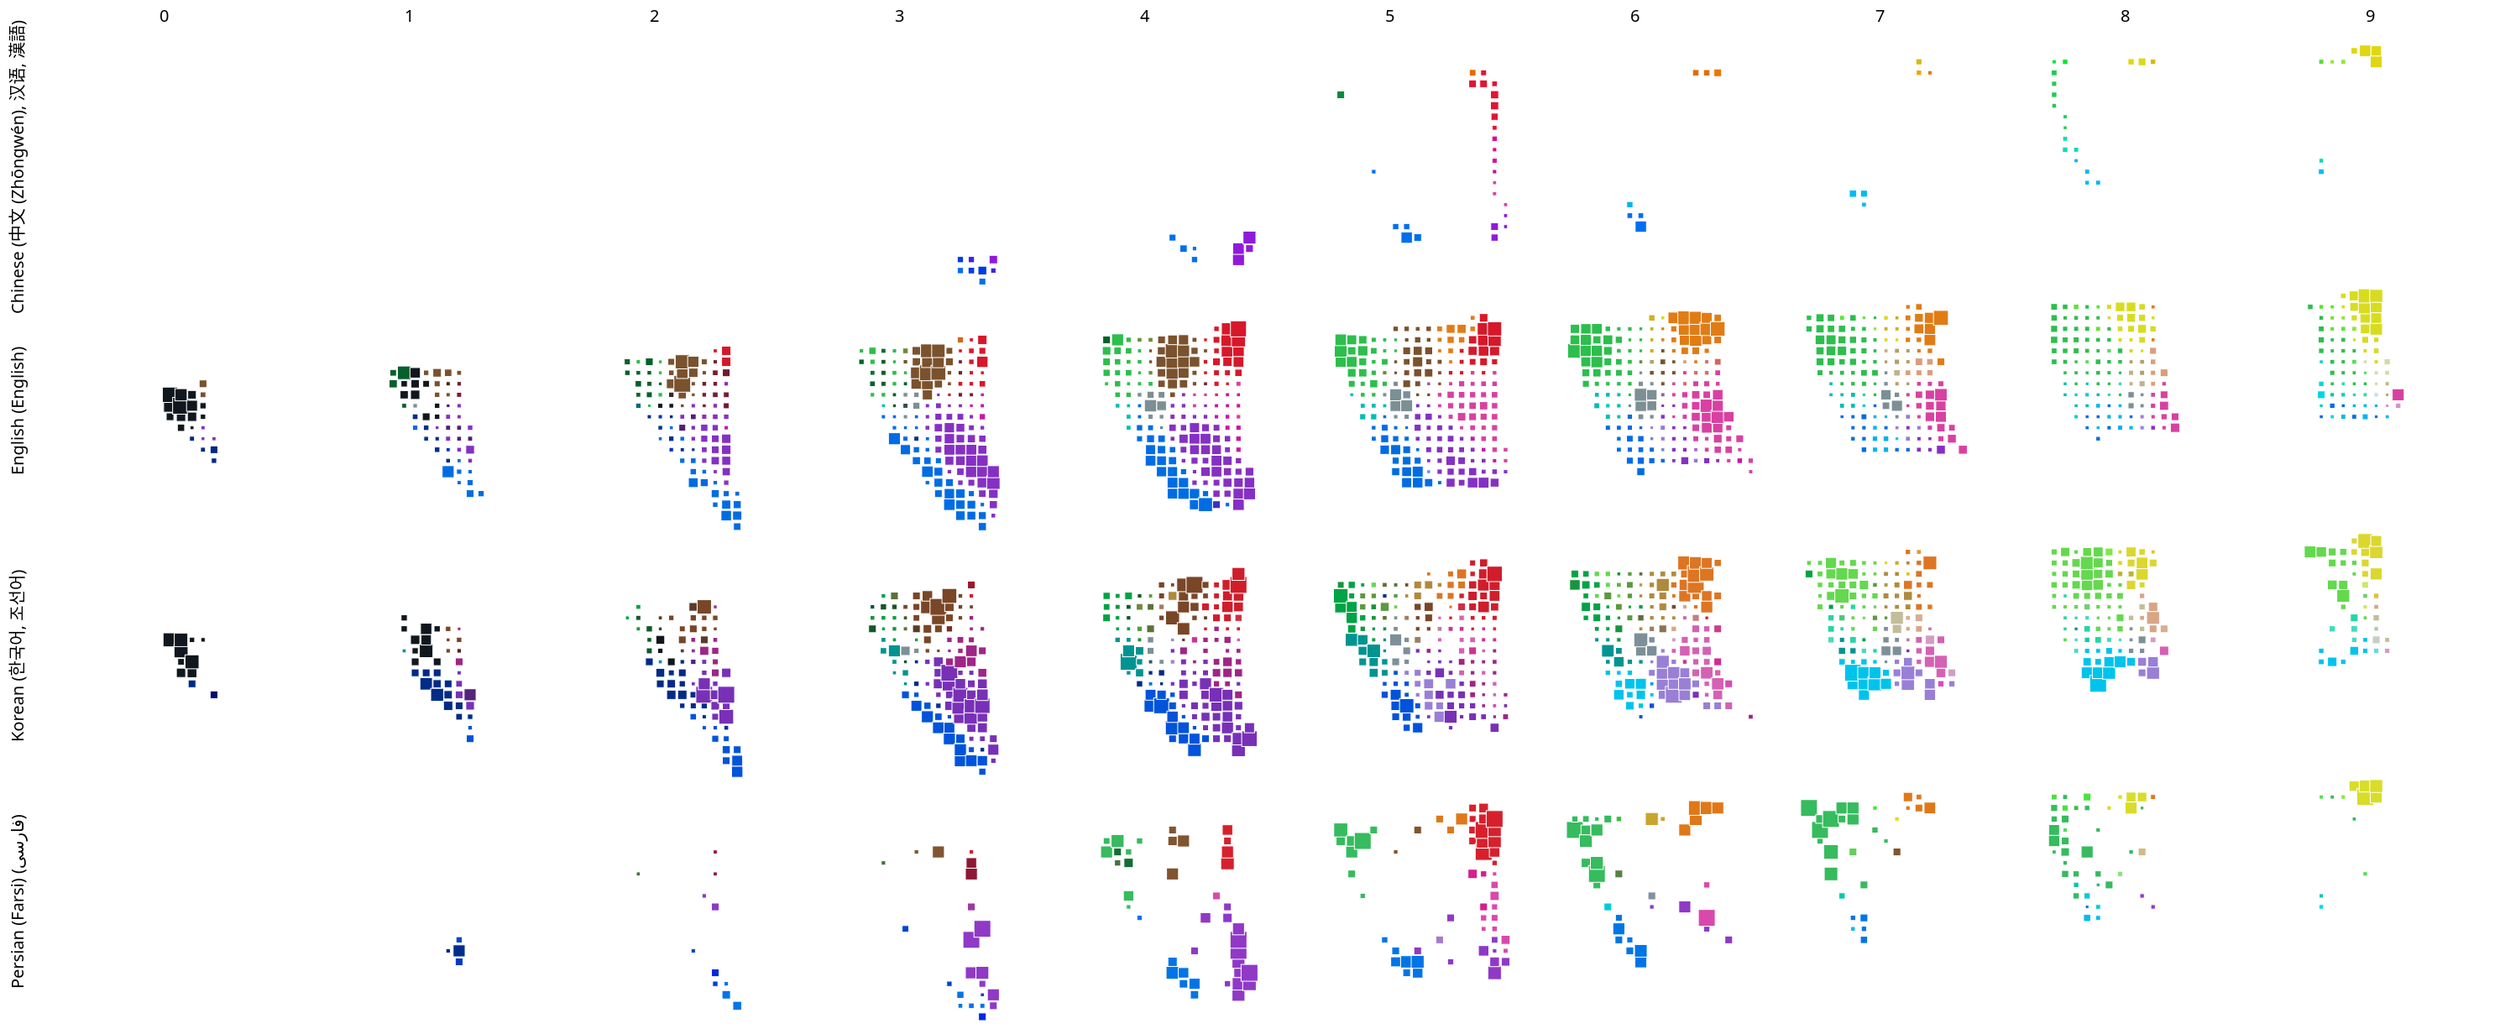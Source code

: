 {
  "$schema": "https://vega.github.io/schema/vega-lite/v3.json",
  "transform": [
    {
      "calculate": "datum.binA + -8",
      "as": "binA2"
    },
    {
      "calculate": "datum.binB + -12",
      "as": "binB2"
    },
    {
      "calculate": "datum.saliency + 4.760647923290102",
      "as": "sal"
    },
    {
      "calculate": "datum.lab",
      "as": "lab2"
    }
  ],
  "config": {
    "view": {
      "stroke": null
    },
    "background": "#fff"
  },
  "facet": {
    "row": {
      "field": "lang",
      "type": "ordinal",
      "header": {
        "title": null
      }
    },
    "column": {
      "field": "binL",
      "type": "ordinal",
      "header": {
        "title": null
      }
    }
  },
  "spacing": {
    "row": -20,
    "column": -20
  },
  "spec": {
    "layer": [
      {
        "height": 144,
        "width": 144,
        "mark": {
          "type": "square",
          "strokeWidth": "0.5",
          "stroke": "white"
        },
        "encoding": {
          "x": {
            "field": "binA2",
            "type": "ordinal",
            "scale": {
              "domain": [
                -12,
                -11,
                -10,
                -9,
                -8,
                -7,
                -6,
                -5,
                -4,
                -3,
                -2,
                -1,
                0,
                1,
                2,
                3,
                4,
                5,
                6,
                7,
                8,
                9
              ]
            },
            "axis": null
          },
          "y": {
            "field": "binB2",
            "type": "ordinal",
            "scale": {
              "domain": [
                9,
                8,
                7,
                6,
                5,
                4,
                3,
                2,
                1,
                0,
                -1,
                -2,
                -3,
                -4,
                -5,
                -6,
                -7,
                -8,
                -9,
                -10,
                -11,
                -12
              ]
            },
            "axis": null
          },
          "detail": {
            "field": "majorTerm",
            "type": "nominal"
          },
          "size": {
            "field": "maxpTC",
            "type": "quantitative",
            "scale": {
              "range": [
                4,
                100
              ],
              "type": "pow",
              "exponent": 2.5,
              "zero": false
            },
            "legend": null
          },
          "opacity": {
            "condition": {
              "selection": "bins",
              "value": 1
            },
            "value": 0
          },
          "color": {
            "field": "majorTerm",
            "type": "nominal",
            "scale": {
              "domain": [
                "blue",
                "green",
                "purple",
                "pink",
                "red",
                "orange",
                "yellow",
                "magenta",
                "lightblue",
                "limegreen",
                "brown",
                "teal",
                "skyblue",
                "turquoise",
                "lightgreen",
                "hotpink",
                "darkblue",
                "aqua",
                "gray",
                "cyan",
                "yellowgreen",
                "darkgreen",
                "lime",
                "maroon",
                "lavender",
                "forestgreen",
                "indigo",
                "navyblue",
                "mintgreen",
                "gold",
                "darkpurple",
                "lightpurple",
                "mint",
                "tan",
                "lilac",
                "darkpink",
                "babyblue",
                "navy",
                "mustard",
                "black",
                "beige",
                "olive",
                "mauve",
                "peach",
                "burntorange",
                "periwinkle",
                "salmon",
                "burgundy",
                "lightpink",
                "coral",
                "darkbrown",
                "bluegray",
                "cream",
                "darkteal",
                "darkgray",
                "white",
                "보라",
                "파랑",
                "연두",
                "하늘",
                "초록",
                "자주",
                "빨강",
                "분홍",
                "연보라",
                "주황",
                "청록",
                "갈",
                "남",
                "노랑",
                "녹",
                "황토",
                "풀",
                "진분홍",
                "에메랄드",
                "검정",
                "다홍",
                "민트",
                "핑크",
                "군청",
                "회",
                "진보라",
                "진녹",
                "고동",
                "연녹",
                "카키",
                "핫핑크",
                "옥",
                "살구",
                "연갈",
                "겨자",
                "올리브",
                "베이지",
                "연초록",
                "연분홍",
                "적갈",
                "개나리",
                "바다",
                "진초록",
                "귤",
                "연노랑",
                "상아",
                "연하늘",
                "진노랑",
                "짙은분홍",
                "진하늘",
                "살",
                "진빨강",
                "형광",
                "금",
                "레몬",
                "진갈",
                "코랄",
                "국방",
                "탁한분홍",
                "짙은회",
                "진남",
                "옅은갈",
                "잔디",
                "미",
                "سبز",
                "بنفش",
                "آبی",
                "قرمز",
                "صورتی",
                "نارنجی",
                "زرد",
                "قهوهآی",
                "آبیآسمانی",
                "سرخابی",
                "سبزفسفری",
                "سبزآبی",
                "آبینفتی",
                "خردلی",
                "سبزروشن",
                "سبزچمنی",
                "سبزلجنی",
                "آبیتیره",
                "فسفری",
                "فیروزهآی",
                "سبزتیره",
                "سبزپستهآی",
                "زرشکی",
                "سرمهآی",
                "آبیفیروزهآی",
                "آبیکاربنی",
                "سبزکمرنگ",
                "آرغوانی",
                "یشمی",
                "یاسی",
                "سورمهآی",
                "خاکستری",
                "آبیپررنگ",
                "کرم",
                "آبیسیر",
                "蓝",
                "绿",
                "紫",
                "黄",
                "红",
                "深蓝",
                "天蓝",
                "草绿",
                "粉",
                "橙",
                "紫红",
                "土黄",
                "浅蓝",
                "青",
                "蓝绿",
                "淡蓝",
                "黄绿",
                "桃红",
                "玫红",
                "橘",
                "亮绿",
                "深绿",
                "翠绿",
                "蓝紫",
                "深黄"
              ],
              "range": [
                "rgb(0, 108, 227)",
                "rgb(45, 190, 77)",
                "rgb(133, 48, 195)",
                "rgb(216, 65, 161)",
                "rgb(215, 24, 42)",
                "rgb(225, 124, 21)",
                "rgb(216, 220, 32)",
                "rgb(203, 21, 167)",
                "rgb(0, 183, 238)",
                "rgb(91, 229, 48)",
                "rgb(122, 82, 45)",
                "rgb(0, 190, 178)",
                "rgb(0, 177, 239)",
                "rgb(0, 207, 199)",
                "rgb(84, 221, 100)",
                "rgb(221, 20, 148)",
                "rgb(0, 50, 197)",
                "rgb(0, 214, 209)",
                "rgb(124, 143, 148)",
                "rgb(0, 214, 226)",
                "rgb(150, 227, 49)",
                "rgb(6, 96, 44)",
                "rgb(112, 229, 55)",
                "rgb(120, 30, 51)",
                "rgb(152, 122, 210)",
                "rgb(12, 107, 47)",
                "rgb(62, 48, 192)",
                "rgb(0, 47, 138)",
                "rgb(0, 224, 148)",
                "rgb(207, 177, 33)",
                "rgb(79, 31, 122)",
                "rgb(169, 93, 212)",
                "rgb(46, 224, 157)",
                "rgb(180, 159, 103)",
                "rgb(159, 126, 214)",
                "rgb(202, 43, 122)",
                "rgb(35, 191, 237)",
                "rgb(0, 41, 129)",
                "rgb(196, 175, 36)",
                "rgb(16, 24, 30)",
                "rgb(189, 180, 135)",
                "rgb(110, 139, 55)",
                "rgb(151, 92, 145)",
                "rgb(218, 158, 123)",
                "rgb(212, 104, 22)",
                "rgb(112, 135, 217)",
                "rgb(212, 112, 109)",
                "rgb(112, 27, 50)",
                "rgb(215, 146, 202)",
                "rgb(216, 97, 96)",
                "rgb(61, 39, 28)",
                "rgb(82, 138, 160)",
                "rgb(214, 217, 165)",
                "rgb(0, 107, 116)",
                "rgb(53, 76, 86)",
                "rgb(200, 229, 219)",
                "rgb(120, 48, 183)",
                "rgb(0, 83, 218)",
                "rgb(100, 216, 78)",
                "rgb(0, 195, 236)",
                "rgb(0, 163, 69)",
                "rgb(159, 37, 134)",
                "rgb(208, 29, 43)",
                "rgb(212, 97, 179)",
                "rgb(153, 127, 214)",
                "rgb(221, 117, 35)",
                "rgb(0, 148, 144)",
                "rgb(121, 70, 39)",
                "rgb(0, 43, 134)",
                "rgb(219, 215, 46)",
                "rgb(24, 148, 63)",
                "rgb(176, 138, 60)",
                "rgb(91, 154, 62)",
                "rgb(205, 51, 146)",
                "rgb(35, 214, 163)",
                "rgb(16, 23, 30)",
                "rgb(209, 45, 66)",
                "rgb(70, 219, 189)",
                "rgb(214, 77, 180)",
                "rgb(14, 47, 144)",
                "rgb(125, 144, 151)",
                "rgb(82, 37, 121)",
                "rgb(19, 87, 42)",
                "rgb(89, 59, 40)",
                "rgb(118, 204, 111)",
                "rgb(91, 114, 55)",
                "rgb(212, 41, 154)",
                "rgb(10, 204, 171)",
                "rgb(216, 166, 135)",
                "rgb(162, 126, 93)",
                "rgb(187, 180, 47)",
                "rgb(114, 137, 58)",
                "rgb(194, 189, 154)",
                "rgb(72, 203, 120)",
                "rgb(211, 157, 195)",
                "rgb(119, 46, 42)",
                "rgb(223, 193, 46)",
                "rgb(0, 120, 204)",
                "rgb(0, 88, 47)",
                "rgb(222, 155, 45)",
                "rgb(208, 230, 106)",
                "rgb(172, 201, 168)",
                "rgb(103, 217, 234)",
                "rgb(225, 194, 29)",
                "rgb(203, 61, 137)",
                "rgb(0, 152, 235)",
                "rgb(215, 174, 150)",
                "rgb(158, 22, 40)",
                "rgb(129, 231, 72)",
                "rgb(171, 161, 55)",
                "rgb(209, 230, 101)",
                "rgb(76, 36, 31)",
                "rgb(196, 125, 125)",
                "rgb(56, 89, 51)",
                "rgb(180, 130, 159)",
                "rgb(55, 86, 95)",
                "rgb(0, 11, 112)",
                "rgb(136, 116, 80)",
                "rgb(101, 178, 64)",
                "rgb(204, 205, 193)",
                "rgb(54, 187, 94)",
                "rgb(143, 57, 198)",
                "rgb(0, 117, 229)",
                "rgb(214, 33, 45)",
                "rgb(217, 73, 172)",
                "rgb(223, 120, 25)",
                "rgb(216, 221, 41)",
                "rgb(129, 85, 48)",
                "rgb(0, 189, 239)",
                "rgb(212, 32, 140)",
                "rgb(72, 228, 59)",
                "rgb(0, 200, 178)",
                "rgb(0, 69, 206)",
                "rgb(200, 165, 46)",
                "rgb(79, 223, 95)",
                "rgb(62, 190, 64)",
                "rgb(69, 115, 65)",
                "rgb(0, 59, 195)",
                "rgb(141, 234, 55)",
                "rgb(0, 205, 213)",
                "rgb(16, 111, 51)",
                "rgb(96, 208, 87)",
                "rgb(141, 23, 52)",
                "rgb(0, 35, 139)",
                "rgb(0, 217, 234)",
                "rgb(0, 41, 224)",
                "rgb(138, 230, 121)",
                "rgb(159, 55, 165)",
                "rgb(89, 128, 70)",
                "rgb(170, 122, 202)",
                "rgb(0, 45, 141)",
                "rgb(131, 145, 160)",
                "rgb(0, 55, 207)",
                "rgb(209, 185, 135)",
                "rgb(0, 59, 225)",
                "rgb(0, 111, 237)",
                "rgb(30, 204, 81)",
                "rgb(144, 26, 217)",
                "rgb(223, 215, 19)",
                "rgb(225, 20, 50)",
                "rgb(0, 60, 226)",
                "rgb(0, 186, 246)",
                "rgb(88, 221, 61)",
                "rgb(219, 66, 169)",
                "rgb(227, 108, 1)",
                "rgb(191, 17, 160)",
                "rgb(215, 183, 22)",
                "rgb(0, 177, 244)",
                "rgb(0, 218, 185)",
                "rgb(0, 222, 184)",
                "rgb(0, 180, 243)",
                "rgb(144, 232, 52)",
                "rgb(229, 0, 141)",
                "rgb(228, 0, 143)",
                "rgb(237, 117, 1)",
                "rgb(0, 231, 50)",
                "rgb(9, 139, 61)",
                "rgb(0, 213, 87)",
                "rgb(59, 38, 216)",
                "rgb(234, 168, 13)"
              ]
            },
            "legend": null
          }
        }
      },
      {
        "height": 144,
        "width": 144,
        "selection": {
          "bins": {
            "type": "single",
            "fields": [
              "majorTerm"
            ],
            "on": "mouseover"
          }
        },
        "mark": "square",
        "encoding": {
          "x": {
            "field": "binA2",
            "type": "ordinal",
            "scale": {
              "domain": [
                -12,
                -11,
                -10,
                -9,
                -8,
                -7,
                -6,
                -5,
                -4,
                -3,
                -2,
                -1,
                0,
                1,
                2,
                3,
                4,
                5,
                6,
                7,
                8,
                9
              ]
            },
            "axis": null
          },
          "y": {
            "field": "binB2",
            "type": "ordinal",
            "scale": {
              "domain": [
                9,
                8,
                7,
                6,
                5,
                4,
                3,
                2,
                1,
                0,
                -1,
                -2,
                -3,
                -4,
                -5,
                -6,
                -7,
                -8,
                -9,
                -10,
                -11,
                -12
              ]
            },
            "axis": null
          },
          "opacity": {
            "value": 0
          },
          "size": {
            "value": 81
          },
          "tooltip": [
            {
              "field": "majorTerm",
              "type": "nominal",
              "title": "Max Prob. Term"
            },
            {
              "field": "lab",
              "type": "nominal",
              "title": "Lab (L,a,b)"
            }
          ]
        }
      }
    ],
    "resolve": {
      "scale": {
        "color": "independent"
      }
    }
  },
  "data": {
    "values": [
      {
        "lang": "English (English)",
        "binL": 0,
        "binA": 7,
        "binB": 10,
        "lab": "0,-10,-20",
        "saliency": -1.5,
        "maxpTC": 0.5,
        "majorTerm": "black"
      },
      {
        "lang": "English (English)",
        "binL": 0,
        "binA": 7,
        "binB": 11,
        "lab": "0,-10,-10",
        "saliency": -0.9219280948873623,
        "maxpTC": 0.8,
        "majorTerm": "black"
      },
      {
        "lang": "English (English)",
        "binL": 0,
        "binA": 7,
        "binB": 12,
        "lab": "0,-10,0",
        "saliency": -0.45502065977946415,
        "maxpTC": 0.9259259259259259,
        "majorTerm": "black"
      },
      {
        "lang": "English (English)",
        "binL": 0,
        "binA": 8,
        "binB": 9,
        "lab": "0,0,-30",
        "saliency": -1.9248240667373948,
        "maxpTC": 0.47368421052631576,
        "majorTerm": "black"
      },
      {
        "lang": "English (English)",
        "binL": 0,
        "binA": 8,
        "binB": 10,
        "lab": "0,0,-20",
        "saliency": -1.8716022614097982,
        "maxpTC": 0.6,
        "majorTerm": "black"
      },
      {
        "lang": "English (English)",
        "binL": 0,
        "binA": 8,
        "binB": 11,
        "lab": "0,0,-10",
        "saliency": 0,
        "maxpTC": 1,
        "majorTerm": "black"
      },
      {
        "lang": "English (English)",
        "binL": 0,
        "binA": 8,
        "binB": 12,
        "lab": "0,0,0",
        "saliency": -1.1400677626718574,
        "maxpTC": 0.7647058823529411,
        "majorTerm": "black"
      },
      {
        "lang": "English (English)",
        "binL": 0,
        "binA": 9,
        "binB": 8,
        "lab": "0,10,-40",
        "saliency": -2.9948115448078756,
        "maxpTC": 0.30434782608695654,
        "majorTerm": "navy"
      },
      {
        "lang": "English (English)",
        "binL": 0,
        "binA": 9,
        "binB": 9,
        "lab": "0,10,-30",
        "saliency": -3.4817145729860717,
        "maxpTC": 0.18181818181818182,
        "majorTerm": "black"
      },
      {
        "lang": "English (English)",
        "binL": 0,
        "binA": 9,
        "binB": 10,
        "lab": "0,10,-20",
        "saliency": -1.7709505944546688,
        "maxpTC": 0.6,
        "majorTerm": "black"
      },
      {
        "lang": "English (English)",
        "binL": 0,
        "binA": 9,
        "binB": 11,
        "lab": "0,10,-10",
        "saliency": -1.5058762556041068,
        "maxpTC": 0.6923076923076923,
        "majorTerm": "black"
      },
      {
        "lang": "English (English)",
        "binL": 0,
        "binA": 9,
        "binB": 12,
        "lab": "0,10,0",
        "saliency": -1.879964948727111,
        "maxpTC": 0.5555555555555556,
        "majorTerm": "black"
      },
      {
        "lang": "English (English)",
        "binL": 0,
        "binA": 10,
        "binB": 7,
        "lab": "0,20,-50",
        "saliency": -3.0392894199227984,
        "maxpTC": 0.29545454545454547,
        "majorTerm": "navy"
      },
      {
        "lang": "English (English)",
        "binL": 0,
        "binA": 10,
        "binB": 8,
        "lab": "0,20,-40",
        "saliency": -2.7773627950641693,
        "maxpTC": 0.15384615384615385,
        "majorTerm": "purple"
      },
      {
        "lang": "English (English)",
        "binL": 0,
        "binA": 10,
        "binB": 9,
        "lab": "0,20,-30",
        "saliency": -3.128085278891395,
        "maxpTC": 0.21428571428571427,
        "majorTerm": "purple"
      },
      {
        "lang": "English (English)",
        "binL": 0,
        "binA": 10,
        "binB": 10,
        "lab": "0,20,-20",
        "saliency": -2.251629167387823,
        "maxpTC": 0.3333333333333333,
        "majorTerm": "black"
      },
      {
        "lang": "English (English)",
        "binL": 0,
        "binA": 10,
        "binB": 11,
        "lab": "0,20,-10",
        "saliency": -1.9219280948873623,
        "maxpTC": 0.4,
        "majorTerm": "black"
      },
      {
        "lang": "English (English)",
        "binL": 0,
        "binA": 10,
        "binB": 12,
        "lab": "0,20,0",
        "saliency": -2.2998963911678914,
        "maxpTC": 0.36363636363636365,
        "majorTerm": "brown"
      },
      {
        "lang": "English (English)",
        "binL": 0,
        "binA": 10,
        "binB": 13,
        "lab": "0,20,10",
        "saliency": -1.5,
        "maxpTC": 0.5,
        "majorTerm": "brown"
      },
      {
        "lang": "English (English)",
        "binL": 0,
        "binA": 11,
        "binB": 6,
        "lab": "0,30,-60",
        "saliency": -2.6688388898504303,
        "maxpTC": 0.3333333333333333,
        "majorTerm": "navy"
      },
      {
        "lang": "English (English)",
        "binL": 0,
        "binA": 11,
        "binB": 7,
        "lab": "0,30,-50",
        "saliency": -1.5,
        "maxpTC": 0.5,
        "majorTerm": "navy"
      },
      {
        "lang": "English (English)",
        "binL": 0,
        "binA": 11,
        "binB": 8,
        "lab": "0,30,-40",
        "saliency": -2.321928094887362,
        "maxpTC": 0.2,
        "majorTerm": "purple"
      },
      {
        "lang": "English (English)",
        "binL": 1,
        "binA": 5,
        "binB": 13,
        "lab": "10,-30,10",
        "saliency": -2.1739731346044096,
        "maxpTC": 0.5294117647058824,
        "majorTerm": "darkgreen"
      },
      {
        "lang": "English (English)",
        "binL": 1,
        "binA": 5,
        "binB": 14,
        "lab": "10,-30,20",
        "saliency": -2.1280852788913944,
        "maxpTC": 0.42857142857142855,
        "majorTerm": "darkgreen"
      },
      {
        "lang": "English (English)",
        "binL": 1,
        "binA": 6,
        "binB": 11,
        "lab": "10,-20,-10",
        "saliency": -3.09306920777189,
        "maxpTC": 0.2857142857142857,
        "majorTerm": "darkgreen"
      },
      {
        "lang": "English (English)",
        "binL": 1,
        "binA": 6,
        "binB": 12,
        "lab": "10,-20,0",
        "saliency": -1.9192112991783832,
        "maxpTC": 0.5357142857142857,
        "majorTerm": "black"
      },
      {
        "lang": "English (English)",
        "binL": 1,
        "binA": 6,
        "binB": 13,
        "lab": "10,-20,10",
        "saliency": -2.8228240982774384,
        "maxpTC": 0.41379310344827586,
        "majorTerm": "black"
      },
      {
        "lang": "English (English)",
        "binL": 1,
        "binA": 6,
        "binB": 14,
        "lab": "10,-20,20",
        "saliency": -0.6500224216483541,
        "maxpTC": 0.8333333333333334,
        "majorTerm": "darkgreen"
      },
      {
        "lang": "English (English)",
        "binL": 1,
        "binA": 7,
        "binB": 9,
        "lab": "10,-10,-30",
        "saliency": -2.197159723424149,
        "maxpTC": 0.3333333333333333,
        "majorTerm": "blue"
      },
      {
        "lang": "English (English)",
        "binL": 1,
        "binA": 7,
        "binB": 10,
        "lab": "10,-10,-20",
        "saliency": -2.549523459597832,
        "maxpTC": 0.35714285714285715,
        "majorTerm": "navyblue"
      },
      {
        "lang": "English (English)",
        "binL": 1,
        "binA": 7,
        "binB": 11,
        "lab": "10,-10,-10",
        "saliency": -2.25,
        "maxpTC": 0.25,
        "majorTerm": "gray"
      },
      {
        "lang": "English (English)",
        "binL": 1,
        "binA": 7,
        "binB": 12,
        "lab": "10,-10,0",
        "saliency": -1.5709505944546687,
        "maxpTC": 0.6,
        "majorTerm": "black"
      },
      {
        "lang": "English (English)",
        "binL": 1,
        "binA": 7,
        "binB": 13,
        "lab": "10,-10,10",
        "saliency": -1.8676338909712125,
        "maxpTC": 0.5454545454545454,
        "majorTerm": "black"
      },
      {
        "lang": "English (English)",
        "binL": 1,
        "binA": 7,
        "binB": 14,
        "lab": "10,-10,20",
        "saliency": -1.2516291673878228,
        "maxpTC": 0.6666666666666666,
        "majorTerm": "black"
      },
      {
        "lang": "English (English)",
        "binL": 1,
        "binA": 8,
        "binB": 8,
        "lab": "10,0,-40",
        "saliency": -2.4914571853658245,
        "maxpTC": 0.27586206896551724,
        "majorTerm": "navyblue"
      },
      {
        "lang": "English (English)",
        "binL": 1,
        "binA": 8,
        "binB": 9,
        "lab": "10,0,-30",
        "saliency": -2.6079924876061678,
        "maxpTC": 0.34615384615384615,
        "majorTerm": "navyblue"
      },
      {
        "lang": "English (English)",
        "binL": 1,
        "binA": 8,
        "binB": 10,
        "lab": "10,0,-20",
        "saliency": -1.792481250360578,
        "maxpTC": 0.5,
        "majorTerm": "black"
      },
      {
        "lang": "English (English)",
        "binL": 1,
        "binA": 8,
        "binB": 13,
        "lab": "10,0,10",
        "saliency": -2.349601752714581,
        "maxpTC": 0.4375,
        "majorTerm": "black"
      },
      {
        "lang": "English (English)",
        "binL": 1,
        "binA": 8,
        "binB": 14,
        "lab": "10,0,20",
        "saliency": -1.9182958340544893,
        "maxpTC": 0.3333333333333333,
        "majorTerm": "brown"
      },
      {
        "lang": "English (English)",
        "binL": 1,
        "binA": 9,
        "binB": 7,
        "lab": "10,10,-50",
        "saliency": -3.002532848056537,
        "maxpTC": 0.34210526315789475,
        "majorTerm": "navyblue"
      },
      {
        "lang": "English (English)",
        "binL": 1,
        "binA": 9,
        "binB": 8,
        "lab": "10,10,-40",
        "saliency": -2.9986433616515766,
        "maxpTC": 0.24242424242424243,
        "majorTerm": "navyblue"
      },
      {
        "lang": "English (English)",
        "binL": 1,
        "binA": 9,
        "binB": 9,
        "lab": "10,10,-30",
        "saliency": -3.43971065015136,
        "maxpTC": 0.14814814814814814,
        "majorTerm": "purple"
      },
      {
        "lang": "English (English)",
        "binL": 1,
        "binA": 9,
        "binB": 10,
        "lab": "10,10,-20",
        "saliency": -2.7516291673878226,
        "maxpTC": 0.3333333333333333,
        "majorTerm": "black"
      },
      {
        "lang": "English (English)",
        "binL": 1,
        "binA": 9,
        "binB": 11,
        "lab": "10,10,-10",
        "saliency": -2.4193819456463714,
        "maxpTC": 0.3333333333333333,
        "majorTerm": "black"
      },
      {
        "lang": "English (English)",
        "binL": 1,
        "binA": 9,
        "binB": 12,
        "lab": "10,10,0",
        "saliency": -1.9182958340544893,
        "maxpTC": 0.3333333333333333,
        "majorTerm": "brown"
      },
      {
        "lang": "English (English)",
        "binL": 1,
        "binA": 9,
        "binB": 13,
        "lab": "10,10,10",
        "saliency": -1.914341183612352,
        "maxpTC": 0.38461538461538464,
        "majorTerm": "brown"
      },
      {
        "lang": "English (English)",
        "binL": 1,
        "binA": 9,
        "binB": 14,
        "lab": "10,10,20",
        "saliency": -1.4355205042826666,
        "maxpTC": 0.5555555555555556,
        "majorTerm": "brown"
      },
      {
        "lang": "English (English)",
        "binL": 1,
        "binA": 10,
        "binB": 5,
        "lab": "10,20,-70",
        "saliency": -0.8112781244591328,
        "maxpTC": 0.75,
        "majorTerm": "blue"
      },
      {
        "lang": "English (English)",
        "binL": 1,
        "binA": 10,
        "binB": 6,
        "lab": "10,20,-60",
        "saliency": -2.9869550314203073,
        "maxpTC": 0.27586206896551724,
        "majorTerm": "navyblue"
      },
      {
        "lang": "English (English)",
        "binL": 1,
        "binA": 10,
        "binB": 7,
        "lab": "10,20,-50",
        "saliency": -3.2862533477492786,
        "maxpTC": 0.21153846153846154,
        "majorTerm": "darkblue"
      },
      {
        "lang": "English (English)",
        "binL": 1,
        "binA": 10,
        "binB": 8,
        "lab": "10,20,-40",
        "saliency": -3.0343650408668417,
        "maxpTC": 0.3076923076923077,
        "majorTerm": "purple"
      },
      {
        "lang": "English (English)",
        "binL": 1,
        "binA": 10,
        "binB": 9,
        "lab": "10,20,-30",
        "saliency": -3.0225797618424917,
        "maxpTC": 0.3,
        "majorTerm": "darkpurple"
      },
      {
        "lang": "English (English)",
        "binL": 1,
        "binA": 10,
        "binB": 10,
        "lab": "10,20,-20",
        "saliency": -2.991567484591736,
        "maxpTC": 0.2962962962962963,
        "majorTerm": "purple"
      },
      {
        "lang": "English (English)",
        "binL": 1,
        "binA": 10,
        "binB": 11,
        "lab": "10,20,-10",
        "saliency": -3.880179922675737,
        "maxpTC": 0.14285714285714285,
        "majorTerm": "darkpurple"
      },
      {
        "lang": "English (English)",
        "binL": 1,
        "binA": 10,
        "binB": 12,
        "lab": "10,20,0",
        "saliency": -2.974937501201927,
        "maxpTC": 0.2222222222222222,
        "majorTerm": "brown"
      },
      {
        "lang": "English (English)",
        "binL": 1,
        "binA": 10,
        "binB": 13,
        "lab": "10,20,10",
        "saliency": -3.460529532471631,
        "maxpTC": 0.22857142857142856,
        "majorTerm": "darkbrown"
      },
      {
        "lang": "English (English)",
        "binL": 1,
        "binA": 10,
        "binB": 14,
        "lab": "10,20,20",
        "saliency": -2.3826831892554923,
        "maxpTC": 0.48,
        "majorTerm": "brown"
      },
      {
        "lang": "English (English)",
        "binL": 1,
        "binA": 11,
        "binB": 4,
        "lab": "10,30,-80",
        "saliency": -2.5032583347756456,
        "maxpTC": 0.2222222222222222,
        "majorTerm": "blue"
      },
      {
        "lang": "English (English)",
        "binL": 1,
        "binA": 11,
        "binB": 5,
        "lab": "10,30,-70",
        "saliency": -3.3445676411582834,
        "maxpTC": 0.31868131868131866,
        "majorTerm": "blue"
      },
      {
        "lang": "English (English)",
        "binL": 1,
        "binA": 11,
        "binB": 6,
        "lab": "10,30,-60",
        "saliency": -3.3347817698186466,
        "maxpTC": 0.2,
        "majorTerm": "blue"
      },
      {
        "lang": "English (English)",
        "binL": 1,
        "binA": 11,
        "binB": 7,
        "lab": "10,30,-50",
        "saliency": -3.2393311395757385,
        "maxpTC": 0.27419354838709675,
        "majorTerm": "purple"
      },
      {
        "lang": "English (English)",
        "binL": 1,
        "binA": 11,
        "binB": 8,
        "lab": "10,30,-40",
        "saliency": -3.255682484881911,
        "maxpTC": 0.28,
        "majorTerm": "darkpurple"
      },
      {
        "lang": "English (English)",
        "binL": 1,
        "binA": 11,
        "binB": 9,
        "lab": "10,30,-30",
        "saliency": -3.179951912970136,
        "maxpTC": 0.2894736842105263,
        "majorTerm": "darkpurple"
      },
      {
        "lang": "English (English)",
        "binL": 1,
        "binA": 11,
        "binB": 10,
        "lab": "10,30,-20",
        "saliency": -3.565079515030719,
        "maxpTC": 0.2222222222222222,
        "majorTerm": "purple"
      },
      {
        "lang": "English (English)",
        "binL": 1,
        "binA": 11,
        "binB": 11,
        "lab": "10,30,-10",
        "saliency": -3.6015152803175137,
        "maxpTC": 0.23333333333333334,
        "majorTerm": "purple"
      },
      {
        "lang": "English (English)",
        "binL": 1,
        "binA": 11,
        "binB": 12,
        "lab": "10,30,0",
        "saliency": -3.1329440449809582,
        "maxpTC": 0.3076923076923077,
        "majorTerm": "maroon"
      },
      {
        "lang": "English (English)",
        "binL": 1,
        "binA": 11,
        "binB": 13,
        "lab": "10,30,10",
        "saliency": -3.0466015029569347,
        "maxpTC": 0.2571428571428571,
        "majorTerm": "maroon"
      },
      {
        "lang": "English (English)",
        "binL": 1,
        "binA": 11,
        "binB": 14,
        "lab": "10,30,20",
        "saliency": -3.017451148538238,
        "maxpTC": 0.2903225806451613,
        "majorTerm": "brown"
      },
      {
        "lang": "English (English)",
        "binL": 1,
        "binA": 12,
        "binB": 3,
        "lab": "10,40,-90",
        "saliency": -1.75,
        "maxpTC": 0.5,
        "majorTerm": "blue"
      },
      {
        "lang": "English (English)",
        "binL": 1,
        "binA": 12,
        "binB": 4,
        "lab": "10,40,-80",
        "saliency": -2.538265568787484,
        "maxpTC": 0.3870967741935484,
        "majorTerm": "blue"
      },
      {
        "lang": "English (English)",
        "binL": 1,
        "binA": 12,
        "binB": 5,
        "lab": "10,40,-70",
        "saliency": -3.523633094838047,
        "maxpTC": 0.23863636363636365,
        "majorTerm": "blue"
      },
      {
        "lang": "English (English)",
        "binL": 1,
        "binA": 12,
        "binB": 6,
        "lab": "10,40,-60",
        "saliency": -3.2716278784523847,
        "maxpTC": 0.2777777777777778,
        "majorTerm": "purple"
      },
      {
        "lang": "English (English)",
        "binL": 1,
        "binA": 12,
        "binB": 7,
        "lab": "10,40,-50",
        "saliency": -1.9197367178034825,
        "maxpTC": 0.5625,
        "majorTerm": "purple"
      },
      {
        "lang": "English (English)",
        "binL": 1,
        "binA": 12,
        "binB": 8,
        "lab": "10,40,-40",
        "saliency": -2.6464393446710153,
        "maxpTC": 0.3,
        "majorTerm": "darkpurple"
      },
      {
        "lang": "English (English)",
        "binL": 1,
        "binA": 12,
        "binB": 9,
        "lab": "10,40,-30",
        "saliency": -2.2516291673878226,
        "maxpTC": 0.3333333333333333,
        "majorTerm": "purple"
      },
      {
        "lang": "English (English)",
        "binL": 1,
        "binA": 13,
        "binB": 3,
        "lab": "10,50,-90",
        "saliency": -2.321928094887362,
        "maxpTC": 0.4,
        "majorTerm": "blue"
      },
      {
        "lang": "English (English)",
        "binL": 2,
        "binA": 4,
        "binB": 14,
        "lab": "20,-40,20",
        "saliency": -2.084962500721156,
        "maxpTC": 0.3333333333333333,
        "majorTerm": "darkgreen"
      },
      {
        "lang": "English (English)",
        "binL": 2,
        "binA": 4,
        "binB": 15,
        "lab": "20,-40,30",
        "saliency": -2.2584598927441624,
        "maxpTC": 0.3888888888888889,
        "majorTerm": "darkgreen"
      },
      {
        "lang": "English (English)",
        "binL": 2,
        "binA": 5,
        "binB": 11,
        "lab": "20,-30,-10",
        "saliency": -2.2516291673878226,
        "maxpTC": 0.3333333333333333,
        "majorTerm": "darkteal"
      },
      {
        "lang": "English (English)",
        "binL": 2,
        "binA": 5,
        "binB": 12,
        "lab": "20,-30,0",
        "saliency": -2.5974058114255176,
        "maxpTC": 0.28,
        "majorTerm": "darkgreen"
      },
      {
        "lang": "English (English)",
        "binL": 2,
        "binA": 5,
        "binB": 13,
        "lab": "20,-30,10",
        "saliency": -2.9863745048520527,
        "maxpTC": 0.41304347826086957,
        "majorTerm": "darkgreen"
      },
      {
        "lang": "English (English)",
        "binL": 2,
        "binA": 5,
        "binB": 14,
        "lab": "20,-30,20",
        "saliency": -2.7899185002905607,
        "maxpTC": 0.26666666666666666,
        "majorTerm": "darkgreen"
      },
      {
        "lang": "English (English)",
        "binL": 2,
        "binA": 5,
        "binB": 15,
        "lab": "20,-30,30",
        "saliency": -2.96497606796747,
        "maxpTC": 0.23809523809523808,
        "majorTerm": "green"
      },
      {
        "lang": "English (English)",
        "binL": 2,
        "binA": 6,
        "binB": 10,
        "lab": "20,-20,-20",
        "saliency": -3.6339740759971586,
        "maxpTC": 0.2222222222222222,
        "majorTerm": "navyblue"
      },
      {
        "lang": "English (English)",
        "binL": 2,
        "binA": 6,
        "binB": 11,
        "lab": "20,-20,-10",
        "saliency": -4.218128820706466,
        "maxpTC": 0.1111111111111111,
        "majorTerm": "green"
      },
      {
        "lang": "English (English)",
        "binL": 2,
        "binA": 6,
        "binB": 12,
        "lab": "20,-20,0",
        "saliency": -2.6310519594886106,
        "maxpTC": 0.375,
        "majorTerm": "darkgreen"
      },
      {
        "lang": "English (English)",
        "binL": 2,
        "binA": 6,
        "binB": 13,
        "lab": "20,-20,10",
        "saliency": -3.209867121904035,
        "maxpTC": 0.3076923076923077,
        "majorTerm": "darkgreen"
      },
      {
        "lang": "English (English)",
        "binL": 2,
        "binA": 6,
        "binB": 14,
        "lab": "20,-20,20",
        "saliency": -3.25628868271437,
        "maxpTC": 0.2564102564102564,
        "majorTerm": "darkgreen"
      },
      {
        "lang": "English (English)",
        "binL": 2,
        "binA": 6,
        "binB": 15,
        "lab": "20,-20,30",
        "saliency": -2.1179631753145163,
        "maxpTC": 0.5,
        "majorTerm": "darkgreen"
      },
      {
        "lang": "English (English)",
        "binL": 2,
        "binA": 7,
        "binB": 8,
        "lab": "20,-10,-40",
        "saliency": -2.98345859334435,
        "maxpTC": 0.1875,
        "majorTerm": "blue"
      },
      {
        "lang": "English (English)",
        "binL": 2,
        "binA": 7,
        "binB": 9,
        "lab": "20,-10,-30",
        "saliency": -2.8040322123746853,
        "maxpTC": 0.2631578947368421,
        "majorTerm": "navyblue"
      },
      {
        "lang": "English (English)",
        "binL": 2,
        "binA": 7,
        "binB": 10,
        "lab": "20,-10,-20",
        "saliency": -3.3206588342592758,
        "maxpTC": 0.23076923076923078,
        "majorTerm": "darkblue"
      },
      {
        "lang": "English (English)",
        "binL": 2,
        "binA": 7,
        "binB": 11,
        "lab": "20,-10,-10",
        "saliency": -2.931208948910323,
        "maxpTC": 0.3076923076923077,
        "majorTerm": "black"
      },
      {
        "lang": "English (English)",
        "binL": 2,
        "binA": 7,
        "binB": 12,
        "lab": "20,-10,0",
        "saliency": -2.25,
        "maxpTC": 0.25,
        "majorTerm": "green"
      },
      {
        "lang": "English (English)",
        "binL": 2,
        "binA": 7,
        "binB": 13,
        "lab": "20,-10,10",
        "saliency": -3.373557262275185,
        "maxpTC": 0.13333333333333333,
        "majorTerm": "darkgreen"
      },
      {
        "lang": "English (English)",
        "binL": 2,
        "binA": 7,
        "binB": 14,
        "lab": "20,-10,20",
        "saliency": -2.8910611120726526,
        "maxpTC": 0.16666666666666666,
        "majorTerm": "green"
      },
      {
        "lang": "English (English)",
        "binL": 2,
        "binA": 7,
        "binB": 15,
        "lab": "20,-10,30",
        "saliency": -3.2516291673878226,
        "maxpTC": 0.16666666666666666,
        "majorTerm": "green"
      },
      {
        "lang": "English (English)",
        "binL": 2,
        "binA": 8,
        "binB": 7,
        "lab": "20,0,-50",
        "saliency": -2.8512513530159262,
        "maxpTC": 0.25,
        "majorTerm": "darkblue"
      },
      {
        "lang": "English (English)",
        "binL": 2,
        "binA": 8,
        "binB": 8,
        "lab": "20,0,-40",
        "saliency": -2.4188304032841668,
        "maxpTC": 0.3333333333333333,
        "majorTerm": "navyblue"
      },
      {
        "lang": "English (English)",
        "binL": 2,
        "binA": 8,
        "binB": 9,
        "lab": "20,0,-30",
        "saliency": -3.27280432733462,
        "maxpTC": 0.19047619047619047,
        "majorTerm": "blue"
      },
      {
        "lang": "English (English)",
        "binL": 2,
        "binA": 8,
        "binB": 10,
        "lab": "20,0,-20",
        "saliency": -3.4548223999466066,
        "maxpTC": 0.17647058823529413,
        "majorTerm": "navy"
      },
      {
        "lang": "English (English)",
        "binL": 2,
        "binA": 8,
        "binB": 11,
        "lab": "20,0,-10",
        "saliency": -2.481714572986073,
        "maxpTC": 0.2727272727272727,
        "majorTerm": "black"
      },
      {
        "lang": "English (English)",
        "binL": 2,
        "binA": 8,
        "binB": 12,
        "lab": "20,0,0",
        "saliency": -2.4193819456463714,
        "maxpTC": 0.3333333333333333,
        "majorTerm": "darkbrown"
      },
      {
        "lang": "English (English)",
        "binL": 2,
        "binA": 8,
        "binB": 13,
        "lab": "20,0,10",
        "saliency": -1.6266144718101818,
        "maxpTC": 0.625,
        "majorTerm": "brown"
      },
      {
        "lang": "English (English)",
        "binL": 2,
        "binA": 8,
        "binB": 14,
        "lab": "20,0,20",
        "saliency": -2.2567796494470396,
        "maxpTC": 0.35,
        "majorTerm": "brown"
      },
      {
        "lang": "English (English)",
        "binL": 2,
        "binA": 8,
        "binB": 15,
        "lab": "20,0,30",
        "saliency": -2.2810361125534233,
        "maxpTC": 0.4444444444444444,
        "majorTerm": "brown"
      },
      {
        "lang": "English (English)",
        "binL": 2,
        "binA": 9,
        "binB": 6,
        "lab": "20,10,-60",
        "saliency": -2.6068715178855317,
        "maxpTC": 0.32653061224489793,
        "majorTerm": "blue"
      },
      {
        "lang": "English (English)",
        "binL": 2,
        "binA": 9,
        "binB": 7,
        "lab": "20,10,-50",
        "saliency": -3.0863199139166926,
        "maxpTC": 0.21739130434782608,
        "majorTerm": "navyblue"
      },
      {
        "lang": "English (English)",
        "binL": 2,
        "binA": 9,
        "binB": 8,
        "lab": "20,10,-40",
        "saliency": -3.5019297389591615,
        "maxpTC": 0.2692307692307692,
        "majorTerm": "blue"
      },
      {
        "lang": "English (English)",
        "binL": 2,
        "binA": 9,
        "binB": 9,
        "lab": "20,10,-30",
        "saliency": -2.614369445886757,
        "maxpTC": 0.4444444444444444,
        "majorTerm": "darkpurple"
      },
      {
        "lang": "English (English)",
        "binL": 2,
        "binA": 9,
        "binB": 10,
        "lab": "20,10,-20",
        "saliency": -3.2728043273346197,
        "maxpTC": 0.2857142857142857,
        "majorTerm": "purple"
      },
      {
        "lang": "English (English)",
        "binL": 2,
        "binA": 9,
        "binB": 11,
        "lab": "20,10,-10",
        "saliency": -3.2516291673878226,
        "maxpTC": 0.16666666666666666,
        "majorTerm": "brown"
      },
      {
        "lang": "English (English)",
        "binL": 2,
        "binA": 9,
        "binB": 12,
        "lab": "20,10,0",
        "saliency": -2.4092672522514684,
        "maxpTC": 0.5294117647058824,
        "majorTerm": "brown"
      },
      {
        "lang": "English (English)",
        "binL": 2,
        "binA": 9,
        "binB": 13,
        "lab": "20,10,10",
        "saliency": 0,
        "maxpTC": 1,
        "majorTerm": "brown"
      },
      {
        "lang": "English (English)",
        "binL": 2,
        "binA": 9,
        "binB": 14,
        "lab": "20,10,20",
        "saliency": -1.56151018873626,
        "maxpTC": 0.72,
        "majorTerm": "brown"
      },
      {
        "lang": "English (English)",
        "binL": 2,
        "binA": 9,
        "binB": 15,
        "lab": "20,10,30",
        "saliency": -0.6998578570269279,
        "maxpTC": 0.8636363636363636,
        "majorTerm": "brown"
      },
      {
        "lang": "English (English)",
        "binL": 2,
        "binA": 10,
        "binB": 4,
        "lab": "20,20,-80",
        "saliency": -1.5487949406953985,
        "maxpTC": 0.625,
        "majorTerm": "blue"
      },
      {
        "lang": "English (English)",
        "binL": 2,
        "binA": 10,
        "binB": 5,
        "lab": "20,20,-70",
        "saliency": -2.722313797266733,
        "maxpTC": 0.4074074074074074,
        "majorTerm": "blue"
      },
      {
        "lang": "English (English)",
        "binL": 2,
        "binA": 10,
        "binB": 6,
        "lab": "20,20,-60",
        "saliency": -2.7067219805457126,
        "maxpTC": 0.35185185185185186,
        "majorTerm": "blue"
      },
      {
        "lang": "English (English)",
        "binL": 2,
        "binA": 10,
        "binB": 7,
        "lab": "20,20,-50",
        "saliency": -3.8488846166291197,
        "maxpTC": 0.12903225806451613,
        "majorTerm": "navyblue"
      },
      {
        "lang": "English (English)",
        "binL": 2,
        "binA": 10,
        "binB": 8,
        "lab": "20,20,-40",
        "saliency": -3.1207505427313436,
        "maxpTC": 0.2608695652173913,
        "majorTerm": "purple"
      },
      {
        "lang": "English (English)",
        "binL": 2,
        "binA": 10,
        "binB": 9,
        "lab": "20,20,-30",
        "saliency": -2.7570754133139395,
        "maxpTC": 0.2608695652173913,
        "majorTerm": "purple"
      },
      {
        "lang": "English (English)",
        "binL": 2,
        "binA": 10,
        "binB": 10,
        "lab": "20,20,-20",
        "saliency": -3.0382975702780186,
        "maxpTC": 0.36,
        "majorTerm": "darkpurple"
      },
      {
        "lang": "English (English)",
        "binL": 2,
        "binA": 10,
        "binB": 11,
        "lab": "20,20,-10",
        "saliency": -3.4992275471326932,
        "maxpTC": 0.23529411764705882,
        "majorTerm": "purple"
      },
      {
        "lang": "English (English)",
        "binL": 2,
        "binA": 10,
        "binB": 12,
        "lab": "20,20,0",
        "saliency": -3.5368867237421666,
        "maxpTC": 0.15789473684210525,
        "majorTerm": "brown"
      },
      {
        "lang": "English (English)",
        "binL": 2,
        "binA": 10,
        "binB": 13,
        "lab": "20,20,10",
        "saliency": -3.381580488309164,
        "maxpTC": 0.23529411764705882,
        "majorTerm": "brown"
      },
      {
        "lang": "English (English)",
        "binL": 2,
        "binA": 10,
        "binB": 14,
        "lab": "20,20,20",
        "saliency": -1.9402062122932031,
        "maxpTC": 0.6052631578947368,
        "majorTerm": "brown"
      },
      {
        "lang": "English (English)",
        "binL": 2,
        "binA": 10,
        "binB": 15,
        "lab": "20,20,30",
        "saliency": -1.523009654835499,
        "maxpTC": 0.7083333333333334,
        "majorTerm": "brown"
      },
      {
        "lang": "English (English)",
        "binL": 2,
        "binA": 11,
        "binB": 4,
        "lab": "20,30,-80",
        "saliency": -2.271733751692286,
        "maxpTC": 0.5166666666666667,
        "majorTerm": "blue"
      },
      {
        "lang": "English (English)",
        "binL": 2,
        "binA": 11,
        "binB": 5,
        "lab": "20,30,-70",
        "saliency": -3.0272983663491586,
        "maxpTC": 0.2786885245901639,
        "majorTerm": "blue"
      },
      {
        "lang": "English (English)",
        "binL": 2,
        "binA": 11,
        "binB": 6,
        "lab": "20,30,-60",
        "saliency": -3.0692750707107126,
        "maxpTC": 0.32,
        "majorTerm": "purple"
      },
      {
        "lang": "English (English)",
        "binL": 2,
        "binA": 11,
        "binB": 7,
        "lab": "20,30,-50",
        "saliency": -3.008152374935751,
        "maxpTC": 0.358974358974359,
        "majorTerm": "purple"
      },
      {
        "lang": "English (English)",
        "binL": 2,
        "binA": 11,
        "binB": 8,
        "lab": "20,30,-40",
        "saliency": -2.8820230152284156,
        "maxpTC": 0.45454545454545453,
        "majorTerm": "purple"
      },
      {
        "lang": "English (English)",
        "binL": 2,
        "binA": 11,
        "binB": 9,
        "lab": "20,30,-30",
        "saliency": -2.707554798865899,
        "maxpTC": 0.46875,
        "majorTerm": "purple"
      },
      {
        "lang": "English (English)",
        "binL": 2,
        "binA": 11,
        "binB": 10,
        "lab": "20,30,-20",
        "saliency": -3.408356856599719,
        "maxpTC": 0.3103448275862069,
        "majorTerm": "purple"
      },
      {
        "lang": "English (English)",
        "binL": 2,
        "binA": 11,
        "binB": 11,
        "lab": "20,30,-10",
        "saliency": -3.657192532924142,
        "maxpTC": 0.17647058823529413,
        "majorTerm": "maroon"
      },
      {
        "lang": "English (English)",
        "binL": 2,
        "binA": 11,
        "binB": 12,
        "lab": "20,30,0",
        "saliency": -3.3438095319813894,
        "maxpTC": 0.2647058823529412,
        "majorTerm": "maroon"
      },
      {
        "lang": "English (English)",
        "binL": 2,
        "binA": 11,
        "binB": 13,
        "lab": "20,30,10",
        "saliency": -2.981899203521824,
        "maxpTC": 0.27586206896551724,
        "majorTerm": "maroon"
      },
      {
        "lang": "English (English)",
        "binL": 2,
        "binA": 11,
        "binB": 14,
        "lab": "20,30,20",
        "saliency": -3.51599231533503,
        "maxpTC": 0.23684210526315788,
        "majorTerm": "brown"
      },
      {
        "lang": "English (English)",
        "binL": 2,
        "binA": 11,
        "binB": 15,
        "lab": "20,30,30",
        "saliency": -2.827136854439544,
        "maxpTC": 0.37735849056603776,
        "majorTerm": "brown"
      },
      {
        "lang": "English (English)",
        "binL": 2,
        "binA": 12,
        "binB": 2,
        "lab": "20,40,-100",
        "saliency": -2.4193819456463714,
        "maxpTC": 0.3333333333333333,
        "majorTerm": "blue"
      },
      {
        "lang": "English (English)",
        "binL": 2,
        "binA": 12,
        "binB": 3,
        "lab": "20,40,-90",
        "saliency": -2.568030198781471,
        "maxpTC": 0.5229357798165137,
        "majorTerm": "blue"
      },
      {
        "lang": "English (English)",
        "binL": 2,
        "binA": 12,
        "binB": 4,
        "lab": "20,40,-80",
        "saliency": -3.620691736394692,
        "maxpTC": 0.2558139534883721,
        "majorTerm": "blue"
      },
      {
        "lang": "English (English)",
        "binL": 2,
        "binA": 12,
        "binB": 5,
        "lab": "20,40,-70",
        "saliency": -3.617703642029174,
        "maxpTC": 0.20987654320987653,
        "majorTerm": "purple"
      },
      {
        "lang": "English (English)",
        "binL": 2,
        "binA": 12,
        "binB": 6,
        "lab": "20,40,-60",
        "saliency": -2.46330994637169,
        "maxpTC": 0.5396825396825397,
        "majorTerm": "purple"
      },
      {
        "lang": "English (English)",
        "binL": 2,
        "binA": 12,
        "binB": 7,
        "lab": "20,40,-50",
        "saliency": -2.750445530476897,
        "maxpTC": 0.5,
        "majorTerm": "purple"
      },
      {
        "lang": "English (English)",
        "binL": 2,
        "binA": 12,
        "binB": 8,
        "lab": "20,40,-40",
        "saliency": -2.52157592109403,
        "maxpTC": 0.49122807017543857,
        "majorTerm": "purple"
      },
      {
        "lang": "English (English)",
        "binL": 2,
        "binA": 12,
        "binB": 9,
        "lab": "20,40,-30",
        "saliency": -3.2531010712821757,
        "maxpTC": 0.4057971014492754,
        "majorTerm": "purple"
      },
      {
        "lang": "English (English)",
        "binL": 2,
        "binA": 12,
        "binB": 10,
        "lab": "20,40,-20",
        "saliency": -3.272111955689693,
        "maxpTC": 0.3508771929824561,
        "majorTerm": "purple"
      },
      {
        "lang": "English (English)",
        "binL": 2,
        "binA": 12,
        "binB": 11,
        "lab": "20,40,-10",
        "saliency": -3.8023005222807464,
        "maxpTC": 0.2641509433962264,
        "majorTerm": "purple"
      },
      {
        "lang": "English (English)",
        "binL": 2,
        "binA": 12,
        "binB": 12,
        "lab": "20,40,0",
        "saliency": -3.7759663754846344,
        "maxpTC": 0.35384615384615387,
        "majorTerm": "maroon"
      },
      {
        "lang": "English (English)",
        "binL": 2,
        "binA": 12,
        "binB": 13,
        "lab": "20,40,10",
        "saliency": -3.508555388979677,
        "maxpTC": 0.2765957446808511,
        "majorTerm": "maroon"
      },
      {
        "lang": "English (English)",
        "binL": 2,
        "binA": 12,
        "binB": 14,
        "lab": "20,40,20",
        "saliency": -3.3563479681501907,
        "maxpTC": 0.3559322033898305,
        "majorTerm": "maroon"
      },
      {
        "lang": "English (English)",
        "binL": 2,
        "binA": 12,
        "binB": 15,
        "lab": "20,40,30",
        "saliency": -3.7393870008163805,
        "maxpTC": 0.22916666666666666,
        "majorTerm": "maroon"
      },
      {
        "lang": "English (English)",
        "binL": 2,
        "binA": 12,
        "binB": 16,
        "lab": "20,40,40",
        "saliency": -3.121928094887362,
        "maxpTC": 0.2,
        "majorTerm": "red"
      },
      {
        "lang": "English (English)",
        "binL": 2,
        "binA": 13,
        "binB": 1,
        "lab": "20,50,-110",
        "saliency": -1.5157895841746822,
        "maxpTC": 0.6666666666666666,
        "majorTerm": "blue"
      },
      {
        "lang": "English (English)",
        "binL": 2,
        "binA": 13,
        "binB": 2,
        "lab": "20,50,-100",
        "saliency": -2.424872493802748,
        "maxpTC": 0.5885714285714285,
        "majorTerm": "blue"
      },
      {
        "lang": "English (English)",
        "binL": 2,
        "binA": 13,
        "binB": 3,
        "lab": "20,50,-90",
        "saliency": -3.085158325783283,
        "maxpTC": 0.3904109589041096,
        "majorTerm": "blue"
      },
      {
        "lang": "English (English)",
        "binL": 2,
        "binA": 13,
        "binB": 4,
        "lab": "20,50,-80",
        "saliency": -3.3213438656020733,
        "maxpTC": 0.32608695652173914,
        "majorTerm": "purple"
      },
      {
        "lang": "English (English)",
        "binL": 2,
        "binA": 13,
        "binB": 5,
        "lab": "20,50,-70",
        "saliency": -2.4574366834655663,
        "maxpTC": 0.5344827586206896,
        "majorTerm": "purple"
      },
      {
        "lang": "English (English)",
        "binL": 2,
        "binA": 13,
        "binB": 6,
        "lab": "20,50,-60",
        "saliency": -2.1306389582936593,
        "maxpTC": 0.575,
        "majorTerm": "purple"
      },
      {
        "lang": "English (English)",
        "binL": 2,
        "binA": 13,
        "binB": 7,
        "lab": "20,50,-50",
        "saliency": -2.151833685450214,
        "maxpTC": 0.6052631578947368,
        "majorTerm": "purple"
      },
      {
        "lang": "English (English)",
        "binL": 2,
        "binA": 13,
        "binB": 8,
        "lab": "20,50,-40",
        "saliency": -1.9709505944546688,
        "maxpTC": 0.6,
        "majorTerm": "purple"
      },
      {
        "lang": "English (English)",
        "binL": 2,
        "binA": 13,
        "binB": 9,
        "lab": "20,50,-30",
        "saliency": -2.586887840995814,
        "maxpTC": 0.23529411764705882,
        "majorTerm": "magenta"
      },
      {
        "lang": "English (English)",
        "binL": 2,
        "binA": 13,
        "binB": 10,
        "lab": "20,50,-20",
        "saliency": -2.751629167387823,
        "maxpTC": 0.3333333333333333,
        "majorTerm": "purple"
      },
      {
        "lang": "English (English)",
        "binL": 2,
        "binA": 13,
        "binB": 11,
        "lab": "20,50,-10",
        "saliency": -2.4056390622295662,
        "maxpTC": 0.375,
        "majorTerm": "burgundy"
      },
      {
        "lang": "English (English)",
        "binL": 2,
        "binA": 13,
        "binB": 12,
        "lab": "20,50,0",
        "saliency": -2.3685225277282065,
        "maxpTC": 0.36363636363636365,
        "majorTerm": "maroon"
      },
      {
        "lang": "English (English)",
        "binL": 2,
        "binA": 13,
        "binB": 13,
        "lab": "20,50,10",
        "saliency": -2,
        "maxpTC": 0.25,
        "majorTerm": "purple"
      },
      {
        "lang": "English (English)",
        "binL": 2,
        "binA": 13,
        "binB": 14,
        "lab": "20,50,20",
        "saliency": -1.5,
        "maxpTC": 0.5,
        "majorTerm": "burgundy"
      },
      {
        "lang": "English (English)",
        "binL": 2,
        "binA": 13,
        "binB": 15,
        "lab": "20,50,30",
        "saliency": -1.3709505944546687,
        "maxpTC": 0.6,
        "majorTerm": "red"
      },
      {
        "lang": "English (English)",
        "binL": 2,
        "binA": 13,
        "binB": 16,
        "lab": "20,50,40",
        "saliency": -1.3709505944546687,
        "maxpTC": 0.6,
        "majorTerm": "red"
      },
      {
        "lang": "English (English)",
        "binL": 2,
        "binA": 14,
        "binB": 0,
        "lab": "20,60,-120",
        "saliency": -2.5881719071116827,
        "maxpTC": 0.48854961832061067,
        "majorTerm": "blue"
      },
      {
        "lang": "English (English)",
        "binL": 2,
        "binA": 14,
        "binB": 1,
        "lab": "20,60,-110",
        "saliency": -2.3119362656312816,
        "maxpTC": 0.5923076923076923,
        "majorTerm": "blue"
      },
      {
        "lang": "English (English)",
        "binL": 2,
        "binA": 14,
        "binB": 2,
        "lab": "20,60,-100",
        "saliency": -2.6278681775964636,
        "maxpTC": 0.5166666666666667,
        "majorTerm": "blue"
      },
      {
        "lang": "English (English)",
        "binL": 2,
        "binA": 14,
        "binB": 3,
        "lab": "20,60,-90",
        "saliency": -2.2359263506290326,
        "maxpTC": 0.2857142857142857,
        "majorTerm": "blue"
      },
      {
        "lang": "English (English)",
        "binL": 3,
        "binA": 3,
        "binB": 15,
        "lab": "30,-50,30",
        "saliency": -2.2516291673878226,
        "maxpTC": 0.3333333333333333,
        "majorTerm": "darkgreen"
      },
      {
        "lang": "English (English)",
        "binL": 3,
        "binA": 3,
        "binB": 16,
        "lab": "30,-50,40",
        "saliency": -2,
        "maxpTC": 0.25,
        "majorTerm": "green"
      },
      {
        "lang": "English (English)",
        "binL": 3,
        "binA": 4,
        "binB": 12,
        "lab": "30,-40,0",
        "saliency": -2.625814583693911,
        "maxpTC": 0.25,
        "majorTerm": "green"
      },
      {
        "lang": "English (English)",
        "binL": 3,
        "binA": 4,
        "binB": 13,
        "lab": "30,-40,10",
        "saliency": -2.541797715303076,
        "maxpTC": 0.35294117647058826,
        "majorTerm": "darkgreen"
      },
      {
        "lang": "English (English)",
        "binL": 3,
        "binA": 4,
        "binB": 14,
        "lab": "30,-40,20",
        "saliency": -2.4907888535554434,
        "maxpTC": 0.2926829268292683,
        "majorTerm": "forestgreen"
      },
      {
        "lang": "English (English)",
        "binL": 3,
        "binA": 4,
        "binB": 15,
        "lab": "30,-40,30",
        "saliency": -2.619627990463162,
        "maxpTC": 0.32038834951456313,
        "majorTerm": "green"
      },
      {
        "lang": "English (English)",
        "binL": 3,
        "binA": 4,
        "binB": 16,
        "lab": "30,-40,40",
        "saliency": -1.402081402756032,
        "maxpTC": 0.47058823529411764,
        "majorTerm": "green"
      },
      {
        "lang": "English (English)",
        "binL": 3,
        "binA": 5,
        "binB": 10,
        "lab": "30,-30,-20",
        "saliency": -2.94770277922009,
        "maxpTC": 0.2222222222222222,
        "majorTerm": "blue"
      },
      {
        "lang": "English (English)",
        "binL": 3,
        "binA": 5,
        "binB": 11,
        "lab": "30,-30,-10",
        "saliency": -3.68605727974139,
        "maxpTC": 0.18604651162790697,
        "majorTerm": "teal"
      },
      {
        "lang": "English (English)",
        "binL": 3,
        "binA": 5,
        "binB": 12,
        "lab": "30,-30,0",
        "saliency": -3.6224475195757706,
        "maxpTC": 0.25806451612903225,
        "majorTerm": "green"
      },
      {
        "lang": "English (English)",
        "binL": 3,
        "binA": 5,
        "binB": 13,
        "lab": "30,-30,10",
        "saliency": -2.92335499333946,
        "maxpTC": 0.30612244897959184,
        "majorTerm": "darkgreen"
      },
      {
        "lang": "English (English)",
        "binL": 3,
        "binA": 5,
        "binB": 14,
        "lab": "30,-30,20",
        "saliency": -2.799247107811267,
        "maxpTC": 0.3090909090909091,
        "majorTerm": "darkgreen"
      },
      {
        "lang": "English (English)",
        "binL": 3,
        "binA": 5,
        "binB": 15,
        "lab": "30,-30,30",
        "saliency": -2.982539983070304,
        "maxpTC": 0.2833333333333333,
        "majorTerm": "darkgreen"
      },
      {
        "lang": "English (English)",
        "binL": 3,
        "binA": 5,
        "binB": 16,
        "lab": "30,-30,40",
        "saliency": -2.6986604604011157,
        "maxpTC": 0.29411764705882354,
        "majorTerm": "forestgreen"
      },
      {
        "lang": "English (English)",
        "binL": 3,
        "binA": 6,
        "binB": 8,
        "lab": "30,-20,-40",
        "saliency": -0.8112781244591328,
        "maxpTC": 0.75,
        "majorTerm": "blue"
      },
      {
        "lang": "English (English)",
        "binL": 3,
        "binA": 6,
        "binB": 9,
        "lab": "30,-20,-30",
        "saliency": -3.720582776146012,
        "maxpTC": 0.23684210526315788,
        "majorTerm": "blue"
      },
      {
        "lang": "English (English)",
        "binL": 3,
        "binA": 6,
        "binB": 10,
        "lab": "30,-20,-20",
        "saliency": -4.1053106529959535,
        "maxpTC": 0.19298245614035087,
        "majorTerm": "blue"
      },
      {
        "lang": "English (English)",
        "binL": 3,
        "binA": 6,
        "binB": 11,
        "lab": "30,-20,-10",
        "saliency": -4.405764584655451,
        "maxpTC": 0.16666666666666666,
        "majorTerm": "darkgreen"
      },
      {
        "lang": "English (English)",
        "binL": 3,
        "binA": 6,
        "binB": 12,
        "lab": "30,-20,0",
        "saliency": -3.5259399439865144,
        "maxpTC": 0.20689655172413793,
        "majorTerm": "darkgreen"
      },
      {
        "lang": "English (English)",
        "binL": 3,
        "binA": 6,
        "binB": 13,
        "lab": "30,-20,10",
        "saliency": -3.0924973352360503,
        "maxpTC": 0.25,
        "majorTerm": "green"
      },
      {
        "lang": "English (English)",
        "binL": 3,
        "binA": 6,
        "binB": 14,
        "lab": "30,-20,20",
        "saliency": -3.1272103113389784,
        "maxpTC": 0.28,
        "majorTerm": "green"
      },
      {
        "lang": "English (English)",
        "binL": 3,
        "binA": 6,
        "binB": 15,
        "lab": "30,-20,30",
        "saliency": -3.2827373095049404,
        "maxpTC": 0.175,
        "majorTerm": "green"
      },
      {
        "lang": "English (English)",
        "binL": 3,
        "binA": 6,
        "binB": 16,
        "lab": "30,-20,40",
        "saliency": -2.939829017466402,
        "maxpTC": 0.23529411764705882,
        "majorTerm": "green"
      },
      {
        "lang": "English (English)",
        "binL": 3,
        "binA": 7,
        "binB": 7,
        "lab": "30,-10,-50",
        "saliency": -1.7166422780956525,
        "maxpTC": 0.65,
        "majorTerm": "blue"
      },
      {
        "lang": "English (English)",
        "binL": 3,
        "binA": 7,
        "binB": 8,
        "lab": "30,-10,-40",
        "saliency": -3.750741176425992,
        "maxpTC": 0.3103448275862069,
        "majorTerm": "blue"
      },
      {
        "lang": "English (English)",
        "binL": 3,
        "binA": 7,
        "binB": 9,
        "lab": "30,-10,-30",
        "saliency": -3.8885358123017593,
        "maxpTC": 0.18181818181818182,
        "majorTerm": "blue"
      },
      {
        "lang": "English (English)",
        "binL": 3,
        "binA": 7,
        "binB": 10,
        "lab": "30,-10,-20",
        "saliency": -3.658993415253805,
        "maxpTC": 0.22727272727272727,
        "majorTerm": "gray"
      },
      {
        "lang": "English (English)",
        "binL": 3,
        "binA": 7,
        "binB": 11,
        "lab": "30,-10,-10",
        "saliency": -2.957648372100339,
        "maxpTC": 0.30434782608695654,
        "majorTerm": "darkgray"
      },
      {
        "lang": "English (English)",
        "binL": 3,
        "binA": 7,
        "binB": 12,
        "lab": "30,-10,0",
        "saliency": -3.348798912202497,
        "maxpTC": 0.2608695652173913,
        "majorTerm": "gray"
      },
      {
        "lang": "English (English)",
        "binL": 3,
        "binA": 7,
        "binB": 13,
        "lab": "30,-10,10",
        "saliency": -3.3660913291191914,
        "maxpTC": 0.21052631578947367,
        "majorTerm": "darkgreen"
      },
      {
        "lang": "English (English)",
        "binL": 3,
        "binA": 7,
        "binB": 14,
        "lab": "30,-10,20",
        "saliency": -3.2776134368191165,
        "maxpTC": 0.18181818181818182,
        "majorTerm": "green"
      },
      {
        "lang": "English (English)",
        "binL": 3,
        "binA": 7,
        "binB": 15,
        "lab": "30,-10,30",
        "saliency": -3.740519893176997,
        "maxpTC": 0.2413793103448276,
        "majorTerm": "brown"
      },
      {
        "lang": "English (English)",
        "binL": 3,
        "binA": 7,
        "binB": 16,
        "lab": "30,-10,40",
        "saliency": -2.8221819586428727,
        "maxpTC": 0.35294117647058826,
        "majorTerm": "olive"
      },
      {
        "lang": "English (English)",
        "binL": 3,
        "binA": 8,
        "binB": 6,
        "lab": "30,0,-60",
        "saliency": -2.5322313347401444,
        "maxpTC": 0.5227272727272727,
        "majorTerm": "blue"
      },
      {
        "lang": "English (English)",
        "binL": 3,
        "binA": 8,
        "binB": 7,
        "lab": "30,0,-50",
        "saliency": -3.099466062710611,
        "maxpTC": 0.4,
        "majorTerm": "blue"
      },
      {
        "lang": "English (English)",
        "binL": 3,
        "binA": 8,
        "binB": 8,
        "lab": "30,0,-40",
        "saliency": -2.780260660996552,
        "maxpTC": 0.3055555555555556,
        "majorTerm": "navyblue"
      },
      {
        "lang": "English (English)",
        "binL": 3,
        "binA": 8,
        "binB": 9,
        "lab": "30,0,-30",
        "saliency": -3.522563191663422,
        "maxpTC": 0.17857142857142858,
        "majorTerm": "blue"
      },
      {
        "lang": "English (English)",
        "binL": 3,
        "binA": 8,
        "binB": 10,
        "lab": "30,0,-20",
        "saliency": -4.123231428797621,
        "maxpTC": 0.2,
        "majorTerm": "blue"
      },
      {
        "lang": "English (English)",
        "binL": 3,
        "binA": 8,
        "binB": 11,
        "lab": "30,0,-10",
        "saliency": -2.278787598135611,
        "maxpTC": 0.45454545454545453,
        "majorTerm": "gray"
      },
      {
        "lang": "English (English)",
        "binL": 3,
        "binA": 8,
        "binB": 12,
        "lab": "30,0,0",
        "saliency": -2.815922063835166,
        "maxpTC": 0.3333333333333333,
        "majorTerm": "gray"
      },
      {
        "lang": "English (English)",
        "binL": 3,
        "binA": 8,
        "binB": 13,
        "lab": "30,0,10",
        "saliency": -1.1401156785146092,
        "maxpTC": 0.6923076923076923,
        "majorTerm": "brown"
      },
      {
        "lang": "English (English)",
        "binL": 3,
        "binA": 8,
        "binB": 14,
        "lab": "30,0,20",
        "saliency": -1.442508097190614,
        "maxpTC": 0.7368421052631579,
        "majorTerm": "brown"
      },
      {
        "lang": "English (English)",
        "binL": 3,
        "binA": 8,
        "binB": 15,
        "lab": "30,0,30",
        "saliency": -2.7735572622751854,
        "maxpTC": 0.5333333333333333,
        "majorTerm": "brown"
      },
      {
        "lang": "English (English)",
        "binL": 3,
        "binA": 8,
        "binB": 16,
        "lab": "30,0,40",
        "saliency": -2.584392726825403,
        "maxpTC": 0.5555555555555556,
        "majorTerm": "brown"
      },
      {
        "lang": "English (English)",
        "binL": 3,
        "binA": 9,
        "binB": 4,
        "lab": "30,10,-80",
        "saliency": -2,
        "maxpTC": 0.25,
        "majorTerm": "blue"
      },
      {
        "lang": "English (English)",
        "binL": 3,
        "binA": 9,
        "binB": 5,
        "lab": "30,10,-70",
        "saliency": -1.657027555113133,
        "maxpTC": 0.7192982456140351,
        "majorTerm": "blue"
      },
      {
        "lang": "English (English)",
        "binL": 3,
        "binA": 9,
        "binB": 6,
        "lab": "30,10,-60",
        "saliency": -2.7071041349529534,
        "maxpTC": 0.48148148148148145,
        "majorTerm": "blue"
      },
      {
        "lang": "English (English)",
        "binL": 3,
        "binA": 9,
        "binB": 7,
        "lab": "30,10,-50",
        "saliency": -3.048007835114008,
        "maxpTC": 0.2564102564102564,
        "majorTerm": "blue"
      },
      {
        "lang": "English (English)",
        "binL": 3,
        "binA": 9,
        "binB": 8,
        "lab": "30,10,-40",
        "saliency": -3.117492461184755,
        "maxpTC": 0.20833333333333334,
        "majorTerm": "blue"
      },
      {
        "lang": "English (English)",
        "binL": 3,
        "binA": 9,
        "binB": 9,
        "lab": "30,10,-30",
        "saliency": -3.3564924137968233,
        "maxpTC": 0.2727272727272727,
        "majorTerm": "purple"
      },
      {
        "lang": "English (English)",
        "binL": 3,
        "binA": 9,
        "binB": 10,
        "lab": "30,10,-20",
        "saliency": -3.4992275471326932,
        "maxpTC": 0.23529411764705882,
        "majorTerm": "purple"
      },
      {
        "lang": "English (English)",
        "binL": 3,
        "binA": 9,
        "binB": 11,
        "lab": "30,10,-10",
        "saliency": -3.3921472236645345,
        "maxpTC": 0.2222222222222222,
        "majorTerm": "purple"
      },
      {
        "lang": "English (English)",
        "binL": 3,
        "binA": 9,
        "binB": 12,
        "lab": "30,10,0",
        "saliency": -1.9166422780956522,
        "maxpTC": 0.65,
        "majorTerm": "brown"
      },
      {
        "lang": "English (English)",
        "binL": 3,
        "binA": 9,
        "binB": 13,
        "lab": "30,10,10",
        "saliency": -1.3372449392958772,
        "maxpTC": 0.7368421052631579,
        "majorTerm": "brown"
      },
      {
        "lang": "English (English)",
        "binL": 3,
        "binA": 9,
        "binB": 14,
        "lab": "30,10,20",
        "saliency": -0.26676498780302604,
        "maxpTC": 0.9545454545454546,
        "majorTerm": "brown"
      },
      {
        "lang": "English (English)",
        "binL": 3,
        "binA": 9,
        "binB": 15,
        "lab": "30,10,30",
        "saliency": -1.6640518716737454,
        "maxpTC": 0.7222222222222222,
        "majorTerm": "brown"
      },
      {
        "lang": "English (English)",
        "binL": 3,
        "binA": 9,
        "binB": 16,
        "lab": "30,10,40",
        "saliency": -0.8795064608120066,
        "maxpTC": 0.8421052631578947,
        "majorTerm": "brown"
      },
      {
        "lang": "English (English)",
        "binL": 3,
        "binA": 10,
        "binB": 3,
        "lab": "30,20,-90",
        "saliency": -2,
        "maxpTC": 0.5,
        "majorTerm": "blue"
      },
      {
        "lang": "English (English)",
        "binL": 3,
        "binA": 10,
        "binB": 4,
        "lab": "30,20,-80",
        "saliency": -2.360566447639898,
        "maxpTC": 0.569620253164557,
        "majorTerm": "blue"
      },
      {
        "lang": "English (English)",
        "binL": 3,
        "binA": 10,
        "binB": 5,
        "lab": "30,20,-70",
        "saliency": -2.6334205293864157,
        "maxpTC": 0.5652173913043478,
        "majorTerm": "blue"
      },
      {
        "lang": "English (English)",
        "binL": 3,
        "binA": 10,
        "binB": 6,
        "lab": "30,20,-60",
        "saliency": -3.154222184683522,
        "maxpTC": 0.38095238095238093,
        "majorTerm": "blue"
      },
      {
        "lang": "English (English)",
        "binL": 3,
        "binA": 10,
        "binB": 7,
        "lab": "30,20,-50",
        "saliency": -2.5884073438759843,
        "maxpTC": 0.4411764705882353,
        "majorTerm": "purple"
      },
      {
        "lang": "English (English)",
        "binL": 3,
        "binA": 10,
        "binB": 8,
        "lab": "30,20,-40",
        "saliency": -2.7091151984942705,
        "maxpTC": 0.46153846153846156,
        "majorTerm": "purple"
      },
      {
        "lang": "English (English)",
        "binL": 3,
        "binA": 10,
        "binB": 9,
        "lab": "30,20,-30",
        "saliency": -2.2657101447254586,
        "maxpTC": 0.5384615384615384,
        "majorTerm": "purple"
      },
      {
        "lang": "English (English)",
        "binL": 3,
        "binA": 10,
        "binB": 10,
        "lab": "30,20,-20",
        "saliency": -3.0032351364405367,
        "maxpTC": 0.45454545454545453,
        "majorTerm": "purple"
      },
      {
        "lang": "English (English)",
        "binL": 3,
        "binA": 10,
        "binB": 11,
        "lab": "30,20,-10",
        "saliency": -3.2136388579486774,
        "maxpTC": 0.3684210526315789,
        "majorTerm": "purple"
      },
      {
        "lang": "English (English)",
        "binL": 3,
        "binA": 10,
        "binB": 12,
        "lab": "30,20,0",
        "saliency": -3.938721875540868,
        "maxpTC": 0.125,
        "majorTerm": "purple"
      },
      {
        "lang": "English (English)",
        "binL": 3,
        "binA": 10,
        "binB": 13,
        "lab": "30,20,10",
        "saliency": -2.4017032636186313,
        "maxpTC": 0.5357142857142857,
        "majorTerm": "brown"
      },
      {
        "lang": "English (English)",
        "binL": 3,
        "binA": 10,
        "binB": 14,
        "lab": "30,20,20",
        "saliency": -0.5689955935892812,
        "maxpTC": 0.9,
        "majorTerm": "brown"
      },
      {
        "lang": "English (English)",
        "binL": 3,
        "binA": 10,
        "binB": 15,
        "lab": "30,20,30",
        "saliency": -1.5534592837283852,
        "maxpTC": 0.7407407407407407,
        "majorTerm": "brown"
      },
      {
        "lang": "English (English)",
        "binL": 3,
        "binA": 10,
        "binB": 16,
        "lab": "30,20,40",
        "saliency": -0.9945637531514427,
        "maxpTC": 0.8275862068965517,
        "majorTerm": "brown"
      },
      {
        "lang": "English (English)",
        "binL": 3,
        "binA": 11,
        "binB": 2,
        "lab": "30,30,-100",
        "saliency": -1.545415198384276,
        "maxpTC": 0.7241379310344828,
        "majorTerm": "blue"
      },
      {
        "lang": "English (English)",
        "binL": 3,
        "binA": 11,
        "binB": 3,
        "lab": "30,30,-90",
        "saliency": -2.23426222170521,
        "maxpTC": 0.6568627450980392,
        "majorTerm": "blue"
      },
      {
        "lang": "English (English)",
        "binL": 3,
        "binA": 11,
        "binB": 4,
        "lab": "30,30,-80",
        "saliency": -2.461330232202175,
        "maxpTC": 0.5081967213114754,
        "majorTerm": "blue"
      },
      {
        "lang": "English (English)",
        "binL": 3,
        "binA": 11,
        "binB": 5,
        "lab": "30,30,-70",
        "saliency": -3.2150182662886326,
        "maxpTC": 0.25,
        "majorTerm": "purple"
      },
      {
        "lang": "English (English)",
        "binL": 3,
        "binA": 11,
        "binB": 6,
        "lab": "30,30,-60",
        "saliency": -2.215695143751562,
        "maxpTC": 0.5769230769230769,
        "majorTerm": "purple"
      },
      {
        "lang": "English (English)",
        "binL": 3,
        "binA": 11,
        "binB": 7,
        "lab": "30,30,-50",
        "saliency": -1.7133792916823751,
        "maxpTC": 0.6896551724137931,
        "majorTerm": "purple"
      },
      {
        "lang": "English (English)",
        "binL": 3,
        "binA": 11,
        "binB": 8,
        "lab": "30,30,-40",
        "saliency": -1.7189514568588302,
        "maxpTC": 0.65625,
        "majorTerm": "purple"
      },
      {
        "lang": "English (English)",
        "binL": 3,
        "binA": 11,
        "binB": 9,
        "lab": "30,30,-30",
        "saliency": -1.7680644949326596,
        "maxpTC": 0.6538461538461539,
        "majorTerm": "purple"
      },
      {
        "lang": "English (English)",
        "binL": 3,
        "binA": 11,
        "binB": 10,
        "lab": "30,30,-20",
        "saliency": -2.7691870473984577,
        "maxpTC": 0.42857142857142855,
        "majorTerm": "purple"
      },
      {
        "lang": "English (English)",
        "binL": 3,
        "binA": 11,
        "binB": 11,
        "lab": "30,30,-10",
        "saliency": -3.894739663055176,
        "maxpTC": 0.16666666666666666,
        "majorTerm": "purple"
      },
      {
        "lang": "English (English)",
        "binL": 3,
        "binA": 11,
        "binB": 12,
        "lab": "30,30,0",
        "saliency": -3.845350936622435,
        "maxpTC": 0.13636363636363635,
        "majorTerm": "red"
      },
      {
        "lang": "English (English)",
        "binL": 3,
        "binA": 11,
        "binB": 13,
        "lab": "30,30,10",
        "saliency": -3.732444601324706,
        "maxpTC": 0.1935483870967742,
        "majorTerm": "brown"
      },
      {
        "lang": "English (English)",
        "binL": 3,
        "binA": 11,
        "binB": 14,
        "lab": "30,30,20",
        "saliency": -3.2266976899842086,
        "maxpTC": 0.25925925925925924,
        "majorTerm": "brown"
      },
      {
        "lang": "English (English)",
        "binL": 3,
        "binA": 11,
        "binB": 15,
        "lab": "30,30,30",
        "saliency": -2.8251884521423967,
        "maxpTC": 0.5128205128205128,
        "majorTerm": "brown"
      },
      {
        "lang": "English (English)",
        "binL": 3,
        "binA": 11,
        "binB": 16,
        "lab": "30,30,40",
        "saliency": -3.314263471960376,
        "maxpTC": 0.4375,
        "majorTerm": "brown"
      },
      {
        "lang": "English (English)",
        "binL": 3,
        "binA": 12,
        "binB": 1,
        "lab": "30,40,-110",
        "saliency": -2.160033847648246,
        "maxpTC": 0.6137931034482759,
        "majorTerm": "blue"
      },
      {
        "lang": "English (English)",
        "binL": 3,
        "binA": 12,
        "binB": 2,
        "lab": "30,40,-100",
        "saliency": -2.4609375929979627,
        "maxpTC": 0.6045751633986928,
        "majorTerm": "blue"
      },
      {
        "lang": "English (English)",
        "binL": 3,
        "binA": 12,
        "binB": 3,
        "lab": "30,40,-90",
        "saliency": -2.4022819254272347,
        "maxpTC": 0.6041666666666666,
        "majorTerm": "blue"
      },
      {
        "lang": "English (English)",
        "binL": 3,
        "binA": 12,
        "binB": 4,
        "lab": "30,40,-80",
        "saliency": -2.7884882484983704,
        "maxpTC": 0.3333333333333333,
        "majorTerm": "purple"
      },
      {
        "lang": "English (English)",
        "binL": 3,
        "binA": 12,
        "binB": 5,
        "lab": "30,40,-70",
        "saliency": -2.7132109708861334,
        "maxpTC": 0.48148148148148145,
        "majorTerm": "purple"
      },
      {
        "lang": "English (English)",
        "binL": 3,
        "binA": 12,
        "binB": 6,
        "lab": "30,40,-60",
        "saliency": -2.150645788724072,
        "maxpTC": 0.625,
        "majorTerm": "purple"
      },
      {
        "lang": "English (English)",
        "binL": 3,
        "binA": 12,
        "binB": 7,
        "lab": "30,40,-50",
        "saliency": -1.9599625007211563,
        "maxpTC": 0.6666666666666666,
        "majorTerm": "purple"
      },
      {
        "lang": "English (English)",
        "binL": 3,
        "binA": 12,
        "binB": 8,
        "lab": "30,40,-40",
        "saliency": -2.6192407046368484,
        "maxpTC": 0.55,
        "majorTerm": "purple"
      },
      {
        "lang": "English (English)",
        "binL": 3,
        "binA": 12,
        "binB": 9,
        "lab": "30,40,-30",
        "saliency": -2.3717897607501004,
        "maxpTC": 0.5675675675675675,
        "majorTerm": "purple"
      },
      {
        "lang": "English (English)",
        "binL": 3,
        "binA": 12,
        "binB": 10,
        "lab": "30,40,-20",
        "saliency": -2.9728347844893968,
        "maxpTC": 0.43243243243243246,
        "majorTerm": "purple"
      },
      {
        "lang": "English (English)",
        "binL": 3,
        "binA": 12,
        "binB": 11,
        "lab": "30,40,-10",
        "saliency": -3.507257304568766,
        "maxpTC": 0.2,
        "majorTerm": "purple"
      },
      {
        "lang": "English (English)",
        "binL": 3,
        "binA": 12,
        "binB": 12,
        "lab": "30,40,0",
        "saliency": -3.364270209323079,
        "maxpTC": 0.25,
        "majorTerm": "maroon"
      },
      {
        "lang": "English (English)",
        "binL": 3,
        "binA": 12,
        "binB": 13,
        "lab": "30,40,10",
        "saliency": -3.0775177160412084,
        "maxpTC": 0.28205128205128205,
        "majorTerm": "red"
      },
      {
        "lang": "English (English)",
        "binL": 3,
        "binA": 12,
        "binB": 14,
        "lab": "30,40,20",
        "saliency": -3.2760136273483105,
        "maxpTC": 0.25,
        "majorTerm": "maroon"
      },
      {
        "lang": "English (English)",
        "binL": 3,
        "binA": 12,
        "binB": 15,
        "lab": "30,40,30",
        "saliency": -3.5077943922877735,
        "maxpTC": 0.2,
        "majorTerm": "maroon"
      },
      {
        "lang": "English (English)",
        "binL": 3,
        "binA": 12,
        "binB": 16,
        "lab": "30,40,40",
        "saliency": -3.9931202104909684,
        "maxpTC": 0.18181818181818182,
        "majorTerm": "red"
      },
      {
        "lang": "English (English)",
        "binL": 3,
        "binA": 12,
        "binB": 17,
        "lab": "30,40,50",
        "saliency": -1.9219280948873623,
        "maxpTC": 0.4,
        "majorTerm": "burntorange"
      },
      {
        "lang": "English (English)",
        "binL": 3,
        "binA": 13,
        "binB": 1,
        "lab": "30,50,-110",
        "saliency": -2.520792337163666,
        "maxpTC": 0.5700416088765603,
        "majorTerm": "blue"
      },
      {
        "lang": "English (English)",
        "binL": 3,
        "binA": 13,
        "binB": 2,
        "lab": "30,50,-100",
        "saliency": -2.5763169975711104,
        "maxpTC": 0.5603448275862069,
        "majorTerm": "blue"
      },
      {
        "lang": "English (English)",
        "binL": 3,
        "binA": 13,
        "binB": 3,
        "lab": "30,50,-90",
        "saliency": -3.1156404500181383,
        "maxpTC": 0.3888888888888889,
        "majorTerm": "blue"
      },
      {
        "lang": "English (English)",
        "binL": 3,
        "binA": 13,
        "binB": 4,
        "lab": "30,50,-80",
        "saliency": -3.0041647466476205,
        "maxpTC": 0.4426229508196721,
        "majorTerm": "purple"
      },
      {
        "lang": "English (English)",
        "binL": 3,
        "binA": 13,
        "binB": 5,
        "lab": "30,50,-70",
        "saliency": -1.565631805196881,
        "maxpTC": 0.7384615384615385,
        "majorTerm": "purple"
      },
      {
        "lang": "English (English)",
        "binL": 3,
        "binA": 13,
        "binB": 6,
        "lab": "30,50,-60",
        "saliency": -1.6683129841873907,
        "maxpTC": 0.7096774193548387,
        "majorTerm": "purple"
      },
      {
        "lang": "English (English)",
        "binL": 3,
        "binA": 13,
        "binB": 7,
        "lab": "30,50,-50",
        "saliency": -2.0260148816148775,
        "maxpTC": 0.6829268292682927,
        "majorTerm": "purple"
      },
      {
        "lang": "English (English)",
        "binL": 3,
        "binA": 13,
        "binB": 8,
        "lab": "30,50,-40",
        "saliency": -2.818016772668007,
        "maxpTC": 0.5277777777777778,
        "majorTerm": "purple"
      },
      {
        "lang": "English (English)",
        "binL": 3,
        "binA": 13,
        "binB": 9,
        "lab": "30,50,-30",
        "saliency": -3.3071741987110403,
        "maxpTC": 0.36363636363636365,
        "majorTerm": "purple"
      },
      {
        "lang": "English (English)",
        "binL": 3,
        "binA": 13,
        "binB": 10,
        "lab": "30,50,-20",
        "saliency": -3.7499956920294624,
        "maxpTC": 0.23684210526315788,
        "majorTerm": "purple"
      },
      {
        "lang": "English (English)",
        "binL": 3,
        "binA": 13,
        "binB": 11,
        "lab": "30,50,-10",
        "saliency": -4.236261573211069,
        "maxpTC": 0.1511627906976744,
        "majorTerm": "magenta"
      },
      {
        "lang": "English (English)",
        "binL": 3,
        "binA": 13,
        "binB": 12,
        "lab": "30,50,0",
        "saliency": -4.333661832719257,
        "maxpTC": 0.2112676056338028,
        "majorTerm": "maroon"
      },
      {
        "lang": "English (English)",
        "binL": 3,
        "binA": 13,
        "binB": 13,
        "lab": "30,50,10",
        "saliency": -3.6643163500031184,
        "maxpTC": 0.25862068965517243,
        "majorTerm": "red"
      },
      {
        "lang": "English (English)",
        "binL": 3,
        "binA": 13,
        "binB": 14,
        "lab": "30,50,20",
        "saliency": -3.659807609969581,
        "maxpTC": 0.24193548387096775,
        "majorTerm": "red"
      },
      {
        "lang": "English (English)",
        "binL": 3,
        "binA": 13,
        "binB": 15,
        "lab": "30,50,30",
        "saliency": -3.2493298147976177,
        "maxpTC": 0.3333333333333333,
        "majorTerm": "red"
      },
      {
        "lang": "English (English)",
        "binL": 3,
        "binA": 13,
        "binB": 16,
        "lab": "30,50,40",
        "saliency": -3.6361362426517942,
        "maxpTC": 0.34782608695652173,
        "majorTerm": "red"
      },
      {
        "lang": "English (English)",
        "binL": 3,
        "binA": 13,
        "binB": 17,
        "lab": "30,50,50",
        "saliency": -3.1898980954642866,
        "maxpTC": 0.2,
        "majorTerm": "red"
      },
      {
        "lang": "English (English)",
        "binL": 3,
        "binA": 14,
        "binB": 0,
        "lab": "30,60,-120",
        "saliency": -2.4112350637962554,
        "maxpTC": 0.5247524752475248,
        "majorTerm": "blue"
      },
      {
        "lang": "English (English)",
        "binL": 3,
        "binA": 14,
        "binB": 1,
        "lab": "30,60,-110",
        "saliency": -2.796813664233637,
        "maxpTC": 0.5115919629057187,
        "majorTerm": "blue"
      },
      {
        "lang": "English (English)",
        "binL": 3,
        "binA": 14,
        "binB": 2,
        "lab": "30,60,-100",
        "saliency": -3.6842425307048527,
        "maxpTC": 0.24516129032258063,
        "majorTerm": "blue"
      },
      {
        "lang": "English (English)",
        "binL": 3,
        "binA": 14,
        "binB": 3,
        "lab": "30,60,-90",
        "saliency": -2.893081867119692,
        "maxpTC": 0.49019607843137253,
        "majorTerm": "purple"
      },
      {
        "lang": "English (English)",
        "binL": 3,
        "binA": 14,
        "binB": 4,
        "lab": "30,60,-80",
        "saliency": -2.235033189026072,
        "maxpTC": 0.6666666666666666,
        "majorTerm": "purple"
      },
      {
        "lang": "English (English)",
        "binL": 3,
        "binA": 14,
        "binB": 5,
        "lab": "30,60,-70",
        "saliency": -1.8334720887334743,
        "maxpTC": 0.7191011235955056,
        "majorTerm": "purple"
      },
      {
        "lang": "English (English)",
        "binL": 3,
        "binA": 14,
        "binB": 6,
        "lab": "30,60,-60",
        "saliency": -1.5487414761303846,
        "maxpTC": 0.726027397260274,
        "majorTerm": "purple"
      },
      {
        "lang": "English (English)",
        "binL": 3,
        "binA": 14,
        "binB": 7,
        "lab": "30,60,-50",
        "saliency": -2.3917416724177354,
        "maxpTC": 0.5806451612903226,
        "majorTerm": "purple"
      },
      {
        "lang": "English (English)",
        "binL": 3,
        "binA": 14,
        "binB": 8,
        "lab": "30,60,-40",
        "saliency": -2.7464657985040724,
        "maxpTC": 0.4666666666666667,
        "majorTerm": "purple"
      },
      {
        "lang": "English (English)",
        "binL": 3,
        "binA": 14,
        "binB": 9,
        "lab": "30,60,-30",
        "saliency": -3.268525132418125,
        "maxpTC": 0.2558139534883721,
        "majorTerm": "purple"
      },
      {
        "lang": "English (English)",
        "binL": 3,
        "binA": 14,
        "binB": 10,
        "lab": "30,60,-20",
        "saliency": -2.8990585480601103,
        "maxpTC": 0.4,
        "majorTerm": "magenta"
      },
      {
        "lang": "English (English)",
        "binL": 3,
        "binA": 14,
        "binB": 11,
        "lab": "30,60,-10",
        "saliency": -3.290321609248305,
        "maxpTC": 0.21739130434782608,
        "majorTerm": "magenta"
      },
      {
        "lang": "English (English)",
        "binL": 3,
        "binA": 14,
        "binB": 12,
        "lab": "30,60,0",
        "saliency": -3.0849625007211556,
        "maxpTC": 0.16666666666666666,
        "majorTerm": "magenta"
      },
      {
        "lang": "English (English)",
        "binL": 3,
        "binA": 14,
        "binB": 13,
        "lab": "30,60,10",
        "saliency": -2.4508257945180882,
        "maxpTC": 0.4166666666666667,
        "majorTerm": "red"
      },
      {
        "lang": "English (English)",
        "binL": 3,
        "binA": 14,
        "binB": 14,
        "lab": "30,60,20",
        "saliency": -3.1971597234241487,
        "maxpTC": 0.16666666666666666,
        "majorTerm": "red"
      },
      {
        "lang": "English (English)",
        "binL": 3,
        "binA": 14,
        "binB": 15,
        "lab": "30,60,30",
        "saliency": -1.4345491399952024,
        "maxpTC": 0.7142857142857143,
        "majorTerm": "red"
      },
      {
        "lang": "English (English)",
        "binL": 3,
        "binA": 14,
        "binB": 16,
        "lab": "30,60,40",
        "saliency": -2.3921472236645345,
        "maxpTC": 0.4444444444444444,
        "majorTerm": "red"
      },
      {
        "lang": "English (English)",
        "binL": 3,
        "binA": 14,
        "binB": 17,
        "lab": "30,60,50",
        "saliency": -1.871602261409798,
        "maxpTC": 0.6,
        "majorTerm": "red"
      },
      {
        "lang": "English (English)",
        "binL": 3,
        "binA": 15,
        "binB": 1,
        "lab": "30,70,-110",
        "saliency": -3.6639938919392625,
        "maxpTC": 0.27034120734908135,
        "majorTerm": "purple"
      },
      {
        "lang": "English (English)",
        "binL": 3,
        "binA": 15,
        "binB": 2,
        "lab": "30,70,-100",
        "saliency": -2.874450489957629,
        "maxpTC": 0.5222222222222223,
        "majorTerm": "purple"
      },
      {
        "lang": "English (English)",
        "binL": 3,
        "binA": 15,
        "binB": 3,
        "lab": "30,70,-90",
        "saliency": -1.9447167900528528,
        "maxpTC": 0.6111111111111112,
        "majorTerm": "purple"
      },
      {
        "lang": "English (English)",
        "binL": 3,
        "binA": 15,
        "binB": 4,
        "lab": "30,70,-80",
        "saliency": -0.8343470230852537,
        "maxpTC": 0.8235294117647058,
        "majorTerm": "purple"
      },
      {
        "lang": "English (English)",
        "binL": 3,
        "binA": 15,
        "binB": 5,
        "lab": "30,70,-70",
        "saliency": -0.8112781244591328,
        "maxpTC": 0.75,
        "majorTerm": "purple"
      },
      {
        "lang": "English (English)",
        "binL": 4,
        "binA": 3,
        "binB": 13,
        "lab": "40,-50,10",
        "saliency": -2.321928094887362,
        "maxpTC": 0.2,
        "majorTerm": "green"
      },
      {
        "lang": "English (English)",
        "binL": 4,
        "binA": 3,
        "binB": 14,
        "lab": "40,-50,20",
        "saliency": -2.1203857005362603,
        "maxpTC": 0.4594594594594595,
        "majorTerm": "green"
      },
      {
        "lang": "English (English)",
        "binL": 4,
        "binA": 3,
        "binB": 15,
        "lab": "40,-50,30",
        "saliency": -2.3778140904859386,
        "maxpTC": 0.4931506849315068,
        "majorTerm": "green"
      },
      {
        "lang": "English (English)",
        "binL": 4,
        "binA": 3,
        "binB": 16,
        "lab": "40,-50,40",
        "saliency": -2.403714365115211,
        "maxpTC": 0.5517241379310345,
        "majorTerm": "green"
      },
      {
        "lang": "English (English)",
        "binL": 4,
        "binA": 3,
        "binB": 17,
        "lab": "40,-50,50",
        "saliency": -1.5,
        "maxpTC": 0.5,
        "majorTerm": "darkgreen"
      },
      {
        "lang": "English (English)",
        "binL": 4,
        "binA": 4,
        "binB": 11,
        "lab": "40,-40,-10",
        "saliency": -3.005314856894279,
        "maxpTC": 0.2631578947368421,
        "majorTerm": "teal"
      },
      {
        "lang": "English (English)",
        "binL": 4,
        "binA": 4,
        "binB": 12,
        "lab": "40,-40,0",
        "saliency": -3.5289233981437533,
        "maxpTC": 0.3492063492063492,
        "majorTerm": "green"
      },
      {
        "lang": "English (English)",
        "binL": 4,
        "binA": 4,
        "binB": 13,
        "lab": "40,-40,10",
        "saliency": -3.180175288451006,
        "maxpTC": 0.4024390243902439,
        "majorTerm": "green"
      },
      {
        "lang": "English (English)",
        "binL": 4,
        "binA": 4,
        "binB": 14,
        "lab": "40,-40,20",
        "saliency": -2.14991773156168,
        "maxpTC": 0.38235294117647056,
        "majorTerm": "green"
      },
      {
        "lang": "English (English)",
        "binL": 4,
        "binA": 4,
        "binB": 15,
        "lab": "40,-40,30",
        "saliency": -2.489441523999452,
        "maxpTC": 0.4098360655737705,
        "majorTerm": "green"
      },
      {
        "lang": "English (English)",
        "binL": 4,
        "binA": 4,
        "binB": 16,
        "lab": "40,-40,40",
        "saliency": -2.8544547264388562,
        "maxpTC": 0.48514851485148514,
        "majorTerm": "green"
      },
      {
        "lang": "English (English)",
        "binL": 4,
        "binA": 4,
        "binB": 17,
        "lab": "40,-40,50",
        "saliency": -0.8112781244591328,
        "maxpTC": 0.75,
        "majorTerm": "green"
      },
      {
        "lang": "English (English)",
        "binL": 4,
        "binA": 5,
        "binB": 9,
        "lab": "40,-30,-30",
        "saliency": -2.610577243331642,
        "maxpTC": 0.2857142857142857,
        "majorTerm": "teal"
      },
      {
        "lang": "English (English)",
        "binL": 4,
        "binA": 5,
        "binB": 10,
        "lab": "40,-30,-20",
        "saliency": -3.5118349361455645,
        "maxpTC": 0.2857142857142857,
        "majorTerm": "teal"
      },
      {
        "lang": "English (English)",
        "binL": 4,
        "binA": 5,
        "binB": 11,
        "lab": "40,-30,-10",
        "saliency": -3.804979032933961,
        "maxpTC": 0.2028985507246377,
        "majorTerm": "teal"
      },
      {
        "lang": "English (English)",
        "binL": 4,
        "binA": 5,
        "binB": 12,
        "lab": "40,-30,0",
        "saliency": -3.4297514793154633,
        "maxpTC": 0.3333333333333333,
        "majorTerm": "green"
      },
      {
        "lang": "English (English)",
        "binL": 4,
        "binA": 5,
        "binB": 13,
        "lab": "40,-30,10",
        "saliency": -3.361844180572189,
        "maxpTC": 0.20588235294117646,
        "majorTerm": "green"
      },
      {
        "lang": "English (English)",
        "binL": 4,
        "binA": 5,
        "binB": 14,
        "lab": "40,-30,20",
        "saliency": -2.6100366933989148,
        "maxpTC": 0.4146341463414634,
        "majorTerm": "green"
      },
      {
        "lang": "English (English)",
        "binL": 4,
        "binA": 5,
        "binB": 15,
        "lab": "40,-30,30",
        "saliency": -3.077405811425517,
        "maxpTC": 0.28,
        "majorTerm": "green"
      },
      {
        "lang": "English (English)",
        "binL": 4,
        "binA": 5,
        "binB": 16,
        "lab": "40,-30,40",
        "saliency": -3.191759246149562,
        "maxpTC": 0.417910447761194,
        "majorTerm": "green"
      },
      {
        "lang": "English (English)",
        "binL": 4,
        "binA": 5,
        "binB": 17,
        "lab": "40,-30,50",
        "saliency": -2.8662478973127308,
        "maxpTC": 0.3333333333333333,
        "majorTerm": "green"
      },
      {
        "lang": "English (English)",
        "binL": 4,
        "binA": 6,
        "binB": 8,
        "lab": "40,-20,-40",
        "saliency": -3.7996587429697954,
        "maxpTC": 0.38181818181818183,
        "majorTerm": "blue"
      },
      {
        "lang": "English (English)",
        "binL": 4,
        "binA": 6,
        "binB": 9,
        "lab": "40,-20,-30",
        "saliency": -3.464885533181286,
        "maxpTC": 0.3972602739726027,
        "majorTerm": "blue"
      },
      {
        "lang": "English (English)",
        "binL": 4,
        "binA": 6,
        "binB": 10,
        "lab": "40,-20,-20",
        "saliency": -3.526624649237317,
        "maxpTC": 0.21621621621621623,
        "majorTerm": "blue"
      },
      {
        "lang": "English (English)",
        "binL": 4,
        "binA": 6,
        "binB": 11,
        "lab": "40,-20,-10",
        "saliency": -3.7550225792266194,
        "maxpTC": 0.20588235294117646,
        "majorTerm": "blue"
      },
      {
        "lang": "English (English)",
        "binL": 4,
        "binA": 6,
        "binB": 12,
        "lab": "40,-20,0",
        "saliency": -3.198738893607784,
        "maxpTC": 0.25925925925925924,
        "majorTerm": "gray"
      },
      {
        "lang": "English (English)",
        "binL": 4,
        "binA": 6,
        "binB": 13,
        "lab": "40,-20,10",
        "saliency": -3.129913317684683,
        "maxpTC": 0.2222222222222222,
        "majorTerm": "green"
      },
      {
        "lang": "English (English)",
        "binL": 4,
        "binA": 6,
        "binB": 14,
        "lab": "40,-20,20",
        "saliency": -3.7526370181546285,
        "maxpTC": 0.17647058823529413,
        "majorTerm": "green"
      },
      {
        "lang": "English (English)",
        "binL": 4,
        "binA": 6,
        "binB": 15,
        "lab": "40,-20,30",
        "saliency": -3.564396764732083,
        "maxpTC": 0.2631578947368421,
        "majorTerm": "green"
      },
      {
        "lang": "English (English)",
        "binL": 4,
        "binA": 6,
        "binB": 16,
        "lab": "40,-20,40",
        "saliency": -3.6410776794453232,
        "maxpTC": 0.21311475409836064,
        "majorTerm": "green"
      },
      {
        "lang": "English (English)",
        "binL": 4,
        "binA": 6,
        "binB": 17,
        "lab": "40,-20,50",
        "saliency": -2.845350936622437,
        "maxpTC": 0.2727272727272727,
        "majorTerm": "olive"
      },
      {
        "lang": "English (English)",
        "binL": 4,
        "binA": 7,
        "binB": 6,
        "lab": "40,-10,-60",
        "saliency": -1.781975537935171,
        "maxpTC": 0.6785714285714286,
        "majorTerm": "blue"
      },
      {
        "lang": "English (English)",
        "binL": 4,
        "binA": 7,
        "binB": 7,
        "lab": "40,-10,-50",
        "saliency": -2.5485373215836886,
        "maxpTC": 0.6395348837209303,
        "majorTerm": "blue"
      },
      {
        "lang": "English (English)",
        "binL": 4,
        "binA": 7,
        "binB": 8,
        "lab": "40,-10,-40",
        "saliency": -2.833552292920415,
        "maxpTC": 0.5094339622641509,
        "majorTerm": "blue"
      },
      {
        "lang": "English (English)",
        "binL": 4,
        "binA": 7,
        "binB": 9,
        "lab": "40,-10,-30",
        "saliency": -3.3688404072260756,
        "maxpTC": 0.37142857142857144,
        "majorTerm": "blue"
      },
      {
        "lang": "English (English)",
        "binL": 4,
        "binA": 7,
        "binB": 10,
        "lab": "40,-10,-20",
        "saliency": -3.3598790287368603,
        "maxpTC": 0.32142857142857145,
        "majorTerm": "gray"
      },
      {
        "lang": "English (English)",
        "binL": 4,
        "binA": 7,
        "binB": 11,
        "lab": "40,-10,-10",
        "saliency": -1.375879645150813,
        "maxpTC": 0.7692307692307693,
        "majorTerm": "gray"
      },
      {
        "lang": "English (English)",
        "binL": 4,
        "binA": 7,
        "binB": 12,
        "lab": "40,-10,0",
        "saliency": -2.603149050332106,
        "maxpTC": 0.4583333333333333,
        "majorTerm": "gray"
      },
      {
        "lang": "English (English)",
        "binL": 4,
        "binA": 7,
        "binB": 13,
        "lab": "40,-10,10",
        "saliency": -3.332095398660169,
        "maxpTC": 0.2857142857142857,
        "majorTerm": "green"
      },
      {
        "lang": "English (English)",
        "binL": 4,
        "binA": 7,
        "binB": 14,
        "lab": "40,-10,20",
        "saliency": -2.75,
        "maxpTC": 0.25,
        "majorTerm": "olive"
      },
      {
        "lang": "English (English)",
        "binL": 4,
        "binA": 7,
        "binB": 15,
        "lab": "40,-10,30",
        "saliency": -3.9883506175802066,
        "maxpTC": 0.1724137931034483,
        "majorTerm": "brown"
      },
      {
        "lang": "English (English)",
        "binL": 4,
        "binA": 7,
        "binB": 16,
        "lab": "40,-10,40",
        "saliency": -4.160222138267999,
        "maxpTC": 0.15789473684210525,
        "majorTerm": "brown"
      },
      {
        "lang": "English (English)",
        "binL": 4,
        "binA": 7,
        "binB": 17,
        "lab": "40,-10,50",
        "saliency": -2.996624141510993,
        "maxpTC": 0.2777777777777778,
        "majorTerm": "olive"
      },
      {
        "lang": "English (English)",
        "binL": 4,
        "binA": 8,
        "binB": 5,
        "lab": "40,0,-70",
        "saliency": -1.9263580348668832,
        "maxpTC": 0.6521739130434783,
        "majorTerm": "blue"
      },
      {
        "lang": "English (English)",
        "binL": 4,
        "binA": 8,
        "binB": 6,
        "lab": "40,0,-60",
        "saliency": -2.5547400461802896,
        "maxpTC": 0.6206896551724138,
        "majorTerm": "blue"
      },
      {
        "lang": "English (English)",
        "binL": 4,
        "binA": 8,
        "binB": 7,
        "lab": "40,0,-50",
        "saliency": -2.825814026831618,
        "maxpTC": 0.5434782608695652,
        "majorTerm": "blue"
      },
      {
        "lang": "English (English)",
        "binL": 4,
        "binA": 8,
        "binB": 8,
        "lab": "40,0,-40",
        "saliency": -2.6956130586212734,
        "maxpTC": 0.48484848484848486,
        "majorTerm": "blue"
      },
      {
        "lang": "English (English)",
        "binL": 4,
        "binA": 8,
        "binB": 9,
        "lab": "40,0,-30",
        "saliency": -3.936260027531526,
        "maxpTC": 0.13636363636363635,
        "majorTerm": "bluegray"
      },
      {
        "lang": "English (English)",
        "binL": 4,
        "binA": 8,
        "binB": 10,
        "lab": "40,0,-20",
        "saliency": -3.426367488473226,
        "maxpTC": 0.2631578947368421,
        "majorTerm": "gray"
      },
      {
        "lang": "English (English)",
        "binL": 4,
        "binA": 8,
        "binB": 11,
        "lab": "40,0,-10",
        "saliency": -2.00633093059618,
        "maxpTC": 0.6190476190476191,
        "majorTerm": "gray"
      },
      {
        "lang": "English (English)",
        "binL": 4,
        "binA": 8,
        "binB": 12,
        "lab": "40,0,0",
        "saliency": -2.1280852788913944,
        "maxpTC": 0.42857142857142855,
        "majorTerm": "gray"
      },
      {
        "lang": "English (English)",
        "binL": 4,
        "binA": 8,
        "binB": 13,
        "lab": "40,0,10",
        "saliency": -2.6623169427016333,
        "maxpTC": 0.4782608695652174,
        "majorTerm": "brown"
      },
      {
        "lang": "English (English)",
        "binL": 4,
        "binA": 8,
        "binB": 14,
        "lab": "40,0,20",
        "saliency": -2.413088436425757,
        "maxpTC": 0.5454545454545454,
        "majorTerm": "brown"
      },
      {
        "lang": "English (English)",
        "binL": 4,
        "binA": 8,
        "binB": 15,
        "lab": "40,0,30",
        "saliency": -1.7409532604048394,
        "maxpTC": 0.6956521739130435,
        "majorTerm": "brown"
      },
      {
        "lang": "English (English)",
        "binL": 4,
        "binA": 8,
        "binB": 16,
        "lab": "40,0,40",
        "saliency": -2.849594696760824,
        "maxpTC": 0.5348837209302325,
        "majorTerm": "brown"
      },
      {
        "lang": "English (English)",
        "binL": 4,
        "binA": 8,
        "binB": 17,
        "lab": "40,0,50",
        "saliency": -2.5,
        "maxpTC": 0.5,
        "majorTerm": "brown"
      },
      {
        "lang": "English (English)",
        "binL": 4,
        "binA": 9,
        "binB": 3,
        "lab": "40,10,-90",
        "saliency": -2.2543930739981053,
        "maxpTC": 0.6737588652482269,
        "majorTerm": "blue"
      },
      {
        "lang": "English (English)",
        "binL": 4,
        "binA": 9,
        "binB": 4,
        "lab": "40,10,-80",
        "saliency": -2.2309359705972294,
        "maxpTC": 0.6825396825396826,
        "majorTerm": "blue"
      },
      {
        "lang": "English (English)",
        "binL": 4,
        "binA": 9,
        "binB": 5,
        "lab": "40,10,-70",
        "saliency": -2.2788709394009965,
        "maxpTC": 0.6470588235294118,
        "majorTerm": "blue"
      },
      {
        "lang": "English (English)",
        "binL": 4,
        "binA": 9,
        "binB": 6,
        "lab": "40,10,-60",
        "saliency": -2.956793006052783,
        "maxpTC": 0.5319148936170213,
        "majorTerm": "blue"
      },
      {
        "lang": "English (English)",
        "binL": 4,
        "binA": 9,
        "binB": 7,
        "lab": "40,10,-50",
        "saliency": -2.839745653380627,
        "maxpTC": 0.4117647058823529,
        "majorTerm": "blue"
      },
      {
        "lang": "English (English)",
        "binL": 4,
        "binA": 9,
        "binB": 8,
        "lab": "40,10,-40",
        "saliency": -3.6084585933443494,
        "maxpTC": 0.28125,
        "majorTerm": "purple"
      },
      {
        "lang": "English (English)",
        "binL": 4,
        "binA": 9,
        "binB": 9,
        "lab": "40,10,-30",
        "saliency": -2.810446901403826,
        "maxpTC": 0.47619047619047616,
        "majorTerm": "purple"
      },
      {
        "lang": "English (English)",
        "binL": 4,
        "binA": 9,
        "binB": 10,
        "lab": "40,10,-20",
        "saliency": -3.517559429596342,
        "maxpTC": 0.3076923076923077,
        "majorTerm": "purple"
      },
      {
        "lang": "English (English)",
        "binL": 4,
        "binA": 9,
        "binB": 11,
        "lab": "40,10,-10",
        "saliency": -3.425033288609406,
        "maxpTC": 0.2571428571428571,
        "majorTerm": "purple"
      },
      {
        "lang": "English (English)",
        "binL": 4,
        "binA": 9,
        "binB": 12,
        "lab": "40,10,0",
        "saliency": -3.5732725908006246,
        "maxpTC": 0.3548387096774194,
        "majorTerm": "brown"
      },
      {
        "lang": "English (English)",
        "binL": 4,
        "binA": 9,
        "binB": 13,
        "lab": "40,10,10",
        "saliency": -1.893660689688186,
        "maxpTC": 0.64,
        "majorTerm": "brown"
      },
      {
        "lang": "English (English)",
        "binL": 4,
        "binA": 9,
        "binB": 14,
        "lab": "40,10,20",
        "saliency": -1.1219280948873622,
        "maxpTC": 0.8,
        "majorTerm": "brown"
      },
      {
        "lang": "English (English)",
        "binL": 4,
        "binA": 9,
        "binB": 15,
        "lab": "40,10,30",
        "saliency": -1.1527987228197856,
        "maxpTC": 0.8076923076923077,
        "majorTerm": "brown"
      },
      {
        "lang": "English (English)",
        "binL": 4,
        "binA": 9,
        "binB": 16,
        "lab": "40,10,40",
        "saliency": -0.8395563653739032,
        "maxpTC": 0.88,
        "majorTerm": "brown"
      },
      {
        "lang": "English (English)",
        "binL": 4,
        "binA": 9,
        "binB": 17,
        "lab": "40,10,50",
        "saliency": -2.131820649404758,
        "maxpTC": 0.6206896551724138,
        "majorTerm": "brown"
      },
      {
        "lang": "English (English)",
        "binL": 4,
        "binA": 10,
        "binB": 3,
        "lab": "40,20,-90",
        "saliency": -2.165196844487962,
        "maxpTC": 0.7126760563380282,
        "majorTerm": "blue"
      },
      {
        "lang": "English (English)",
        "binL": 4,
        "binA": 10,
        "binB": 4,
        "lab": "40,20,-80",
        "saliency": -2.4024998891735594,
        "maxpTC": 0.651685393258427,
        "majorTerm": "blue"
      },
      {
        "lang": "English (English)",
        "binL": 4,
        "binA": 10,
        "binB": 5,
        "lab": "40,20,-70",
        "saliency": -3.5279736598569733,
        "maxpTC": 0.39473684210526316,
        "majorTerm": "blue"
      },
      {
        "lang": "English (English)",
        "binL": 4,
        "binA": 10,
        "binB": 6,
        "lab": "40,20,-60",
        "saliency": -3.706890595608519,
        "maxpTC": 0.26666666666666666,
        "majorTerm": "purple"
      },
      {
        "lang": "English (English)",
        "binL": 4,
        "binA": 10,
        "binB": 7,
        "lab": "40,20,-50",
        "saliency": -2.783045368599485,
        "maxpTC": 0.43333333333333335,
        "majorTerm": "purple"
      },
      {
        "lang": "English (English)",
        "binL": 4,
        "binA": 10,
        "binB": 8,
        "lab": "40,20,-40",
        "saliency": -2.162294909570876,
        "maxpTC": 0.5925925925925926,
        "majorTerm": "purple"
      },
      {
        "lang": "English (English)",
        "binL": 4,
        "binA": 10,
        "binB": 9,
        "lab": "40,20,-30",
        "saliency": -2.6171895725927143,
        "maxpTC": 0.4090909090909091,
        "majorTerm": "purple"
      },
      {
        "lang": "English (English)",
        "binL": 4,
        "binA": 10,
        "binB": 10,
        "lab": "40,20,-20",
        "saliency": -3.563307235905091,
        "maxpTC": 0.3125,
        "majorTerm": "purple"
      },
      {
        "lang": "English (English)",
        "binL": 4,
        "binA": 10,
        "binB": 11,
        "lab": "40,20,-10",
        "saliency": -3.1887218755408675,
        "maxpTC": 0.25,
        "majorTerm": "purple"
      },
      {
        "lang": "English (English)",
        "binL": 4,
        "binA": 10,
        "binB": 12,
        "lab": "40,20,0",
        "saliency": -3.5391486719030705,
        "maxpTC": 0.21428571428571427,
        "majorTerm": "purple"
      },
      {
        "lang": "English (English)",
        "binL": 4,
        "binA": 10,
        "binB": 13,
        "lab": "40,20,10",
        "saliency": -2.580557653394732,
        "maxpTC": 0.5416666666666666,
        "majorTerm": "brown"
      },
      {
        "lang": "English (English)",
        "binL": 4,
        "binA": 10,
        "binB": 14,
        "lab": "40,20,20",
        "saliency": -1.813568563296414,
        "maxpTC": 0.6923076923076923,
        "majorTerm": "brown"
      },
      {
        "lang": "English (English)",
        "binL": 4,
        "binA": 10,
        "binB": 15,
        "lab": "40,20,30",
        "saliency": -1.4446217138876891,
        "maxpTC": 0.7419354838709677,
        "majorTerm": "brown"
      },
      {
        "lang": "English (English)",
        "binL": 4,
        "binA": 10,
        "binB": 16,
        "lab": "40,20,40",
        "saliency": -1.599408323130083,
        "maxpTC": 0.7551020408163265,
        "majorTerm": "brown"
      },
      {
        "lang": "English (English)",
        "binL": 4,
        "binA": 10,
        "binB": 17,
        "lab": "40,20,50",
        "saliency": -2.027867860400485,
        "maxpTC": 0.6538461538461539,
        "majorTerm": "brown"
      },
      {
        "lang": "English (English)",
        "binL": 4,
        "binA": 11,
        "binB": 2,
        "lab": "40,30,-100",
        "saliency": -2.318690701892098,
        "maxpTC": 0.6486486486486487,
        "majorTerm": "blue"
      },
      {
        "lang": "English (English)",
        "binL": 4,
        "binA": 11,
        "binB": 3,
        "lab": "40,30,-90",
        "saliency": -2.3750547301610374,
        "maxpTC": 0.6610169491525424,
        "majorTerm": "blue"
      },
      {
        "lang": "English (English)",
        "binL": 4,
        "binA": 11,
        "binB": 4,
        "lab": "40,30,-80",
        "saliency": -3.349451524264738,
        "maxpTC": 0.32558139534883723,
        "majorTerm": "purple"
      },
      {
        "lang": "English (English)",
        "binL": 4,
        "binA": 11,
        "binB": 5,
        "lab": "40,30,-70",
        "saliency": -3.6566737003743173,
        "maxpTC": 0.24444444444444444,
        "majorTerm": "purple"
      },
      {
        "lang": "English (English)",
        "binL": 4,
        "binA": 11,
        "binB": 6,
        "lab": "40,30,-60",
        "saliency": -3.0510920764754643,
        "maxpTC": 0.4489795918367347,
        "majorTerm": "purple"
      },
      {
        "lang": "English (English)",
        "binL": 4,
        "binA": 11,
        "binB": 7,
        "lab": "40,30,-50",
        "saliency": -2.0363722498302237,
        "maxpTC": 0.631578947368421,
        "majorTerm": "purple"
      },
      {
        "lang": "English (English)",
        "binL": 4,
        "binA": 11,
        "binB": 8,
        "lab": "40,30,-40",
        "saliency": -1.7686792852417854,
        "maxpTC": 0.6842105263157895,
        "majorTerm": "purple"
      },
      {
        "lang": "English (English)",
        "binL": 4,
        "binA": 11,
        "binB": 9,
        "lab": "40,30,-30",
        "saliency": -1.9666541468379704,
        "maxpTC": 0.6470588235294118,
        "majorTerm": "purple"
      },
      {
        "lang": "English (English)",
        "binL": 4,
        "binA": 11,
        "binB": 10,
        "lab": "40,30,-20",
        "saliency": -3.476600460313317,
        "maxpTC": 0.25,
        "majorTerm": "purple"
      },
      {
        "lang": "English (English)",
        "binL": 4,
        "binA": 11,
        "binB": 11,
        "lab": "40,30,-10",
        "saliency": -3.7193758224153703,
        "maxpTC": 0.20689655172413793,
        "majorTerm": "pink"
      },
      {
        "lang": "English (English)",
        "binL": 4,
        "binA": 11,
        "binB": 12,
        "lab": "40,30,0",
        "saliency": -3.784941827437642,
        "maxpTC": 0.14285714285714285,
        "majorTerm": "pink"
      },
      {
        "lang": "English (English)",
        "binL": 4,
        "binA": 11,
        "binB": 13,
        "lab": "40,30,10",
        "saliency": -3.5121987351738495,
        "maxpTC": 0.25,
        "majorTerm": "brown"
      },
      {
        "lang": "English (English)",
        "binL": 4,
        "binA": 11,
        "binB": 14,
        "lab": "40,30,20",
        "saliency": -3.3637132757501886,
        "maxpTC": 0.3076923076923077,
        "majorTerm": "brown"
      },
      {
        "lang": "English (English)",
        "binL": 4,
        "binA": 11,
        "binB": 15,
        "lab": "40,30,30",
        "saliency": -1.9589385323502773,
        "maxpTC": 0.6666666666666666,
        "majorTerm": "brown"
      },
      {
        "lang": "English (English)",
        "binL": 4,
        "binA": 11,
        "binB": 16,
        "lab": "40,30,40",
        "saliency": -3.300982263049317,
        "maxpTC": 0.45652173913043476,
        "majorTerm": "brown"
      },
      {
        "lang": "English (English)",
        "binL": 4,
        "binA": 11,
        "binB": 17,
        "lab": "40,30,50",
        "saliency": -3.5020705741755984,
        "maxpTC": 0.2972972972972973,
        "majorTerm": "brown"
      },
      {
        "lang": "English (English)",
        "binL": 4,
        "binA": 12,
        "binB": 2,
        "lab": "40,40,-100",
        "saliency": -0.5916727785823275,
        "maxpTC": 0.8571428571428571,
        "majorTerm": "blue"
      },
      {
        "lang": "English (English)",
        "binL": 4,
        "binA": 12,
        "binB": 3,
        "lab": "40,40,-90",
        "saliency": -3.3565753755025,
        "maxpTC": 0.3953488372093023,
        "majorTerm": "blue"
      },
      {
        "lang": "English (English)",
        "binL": 4,
        "binA": 12,
        "binB": 4,
        "lab": "40,40,-80",
        "saliency": -3.530634354362321,
        "maxpTC": 0.3333333333333333,
        "majorTerm": "purple"
      },
      {
        "lang": "English (English)",
        "binL": 4,
        "binA": 12,
        "binB": 5,
        "lab": "40,40,-70",
        "saliency": -2.1437103103931934,
        "maxpTC": 0.6136363636363636,
        "majorTerm": "purple"
      },
      {
        "lang": "English (English)",
        "binL": 4,
        "binA": 12,
        "binB": 6,
        "lab": "40,40,-60",
        "saliency": -3.185929553721656,
        "maxpTC": 0.42857142857142855,
        "majorTerm": "purple"
      },
      {
        "lang": "English (English)",
        "binL": 4,
        "binA": 12,
        "binB": 7,
        "lab": "40,40,-50",
        "saliency": -2.1072257132280696,
        "maxpTC": 0.6296296296296297,
        "majorTerm": "purple"
      },
      {
        "lang": "English (English)",
        "binL": 4,
        "binA": 12,
        "binB": 8,
        "lab": "40,40,-40",
        "saliency": -1.8213108641891538,
        "maxpTC": 0.6842105263157895,
        "majorTerm": "purple"
      },
      {
        "lang": "English (English)",
        "binL": 4,
        "binA": 12,
        "binB": 9,
        "lab": "40,40,-30",
        "saliency": -2.8142912448803767,
        "maxpTC": 0.5106382978723404,
        "majorTerm": "purple"
      },
      {
        "lang": "English (English)",
        "binL": 4,
        "binA": 12,
        "binB": 10,
        "lab": "40,40,-20",
        "saliency": -3.6523455612658915,
        "maxpTC": 0.2647058823529412,
        "majorTerm": "purple"
      },
      {
        "lang": "English (English)",
        "binL": 4,
        "binA": 12,
        "binB": 11,
        "lab": "40,40,-10",
        "saliency": -3.8774209250301817,
        "maxpTC": 0.16666666666666666,
        "majorTerm": "purple"
      },
      {
        "lang": "English (English)",
        "binL": 4,
        "binA": 12,
        "binB": 12,
        "lab": "40,40,0",
        "saliency": -3.717850465126433,
        "maxpTC": 0.14814814814814814,
        "majorTerm": "pink"
      },
      {
        "lang": "English (English)",
        "binL": 4,
        "binA": 12,
        "binB": 13,
        "lab": "40,40,10",
        "saliency": -3.368042422572715,
        "maxpTC": 0.19047619047619047,
        "majorTerm": "maroon"
      },
      {
        "lang": "English (English)",
        "binL": 4,
        "binA": 12,
        "binB": 14,
        "lab": "40,40,20",
        "saliency": -3.617492427850432,
        "maxpTC": 0.1724137931034483,
        "majorTerm": "red"
      },
      {
        "lang": "English (English)",
        "binL": 4,
        "binA": 12,
        "binB": 15,
        "lab": "40,40,30",
        "saliency": -3.426367488473226,
        "maxpTC": 0.2631578947368421,
        "majorTerm": "red"
      },
      {
        "lang": "English (English)",
        "binL": 4,
        "binA": 12,
        "binB": 16,
        "lab": "40,40,40",
        "saliency": -4.293708702213156,
        "maxpTC": 0.20408163265306123,
        "majorTerm": "brown"
      },
      {
        "lang": "English (English)",
        "binL": 4,
        "binA": 12,
        "binB": 17,
        "lab": "40,40,50",
        "saliency": -4.2668301290433845,
        "maxpTC": 0.15,
        "majorTerm": "red"
      },
      {
        "lang": "English (English)",
        "binL": 4,
        "binA": 13,
        "binB": 2,
        "lab": "40,50,-100",
        "saliency": -1.5,
        "maxpTC": 0.5,
        "majorTerm": "indigo"
      },
      {
        "lang": "English (English)",
        "binL": 4,
        "binA": 13,
        "binB": 3,
        "lab": "40,50,-90",
        "saliency": -2.53012496531497,
        "maxpTC": 0.4666666666666667,
        "majorTerm": "purple"
      },
      {
        "lang": "English (English)",
        "binL": 4,
        "binA": 13,
        "binB": 4,
        "lab": "40,50,-80",
        "saliency": -3.1283887499203864,
        "maxpTC": 0.43636363636363634,
        "majorTerm": "purple"
      },
      {
        "lang": "English (English)",
        "binL": 4,
        "binA": 13,
        "binB": 5,
        "lab": "40,50,-70",
        "saliency": -1.817268080579172,
        "maxpTC": 0.673469387755102,
        "majorTerm": "purple"
      },
      {
        "lang": "English (English)",
        "binL": 4,
        "binA": 13,
        "binB": 6,
        "lab": "40,50,-60",
        "saliency": -1.9294651981607427,
        "maxpTC": 0.6842105263157895,
        "majorTerm": "purple"
      },
      {
        "lang": "English (English)",
        "binL": 4,
        "binA": 13,
        "binB": 7,
        "lab": "40,50,-50",
        "saliency": -2.111702232542354,
        "maxpTC": 0.625,
        "majorTerm": "purple"
      },
      {
        "lang": "English (English)",
        "binL": 4,
        "binA": 13,
        "binB": 8,
        "lab": "40,50,-40",
        "saliency": -2.551341594627745,
        "maxpTC": 0.5,
        "majorTerm": "purple"
      },
      {
        "lang": "English (English)",
        "binL": 4,
        "binA": 13,
        "binB": 9,
        "lab": "40,50,-30",
        "saliency": -2.826861904487793,
        "maxpTC": 0.43478260869565216,
        "majorTerm": "purple"
      },
      {
        "lang": "English (English)",
        "binL": 4,
        "binA": 13,
        "binB": 10,
        "lab": "40,50,-20",
        "saliency": -3.976319275974968,
        "maxpTC": 0.2391304347826087,
        "majorTerm": "magenta"
      },
      {
        "lang": "English (English)",
        "binL": 4,
        "binA": 13,
        "binB": 11,
        "lab": "40,50,-10",
        "saliency": -3.5912289607390253,
        "maxpTC": 0.21621621621621623,
        "majorTerm": "magenta"
      },
      {
        "lang": "English (English)",
        "binL": 4,
        "binA": 13,
        "binB": 12,
        "lab": "40,50,0",
        "saliency": -3.9520345755627435,
        "maxpTC": 0.16666666666666666,
        "majorTerm": "darkpink"
      },
      {
        "lang": "English (English)",
        "binL": 4,
        "binA": 13,
        "binB": 13,
        "lab": "40,50,10",
        "saliency": -3.824366545154727,
        "maxpTC": 0.3170731707317073,
        "majorTerm": "red"
      },
      {
        "lang": "English (English)",
        "binL": 4,
        "binA": 13,
        "binB": 14,
        "lab": "40,50,20",
        "saliency": -3.4744078178625935,
        "maxpTC": 0.375,
        "majorTerm": "red"
      },
      {
        "lang": "English (English)",
        "binL": 4,
        "binA": 13,
        "binB": 15,
        "lab": "40,50,30",
        "saliency": -2.729262509617076,
        "maxpTC": 0.5,
        "majorTerm": "red"
      },
      {
        "lang": "English (English)",
        "binL": 4,
        "binA": 13,
        "binB": 16,
        "lab": "40,50,40",
        "saliency": -3.862567049074767,
        "maxpTC": 0.3492063492063492,
        "majorTerm": "red"
      },
      {
        "lang": "English (English)",
        "binL": 4,
        "binA": 13,
        "binB": 17,
        "lab": "40,50,50",
        "saliency": -3.2605658001582616,
        "maxpTC": 0.4375,
        "majorTerm": "red"
      },
      {
        "lang": "English (English)",
        "binL": 4,
        "binA": 13,
        "binB": 18,
        "lab": "40,50,60",
        "saliency": -2.2516291673878226,
        "maxpTC": 0.3333333333333333,
        "majorTerm": "red"
      },
      {
        "lang": "English (English)",
        "binL": 4,
        "binA": 14,
        "binB": 2,
        "lab": "40,60,-100",
        "saliency": -2.25,
        "maxpTC": 0.25,
        "majorTerm": "blue"
      },
      {
        "lang": "English (English)",
        "binL": 4,
        "binA": 14,
        "binB": 3,
        "lab": "40,60,-90",
        "saliency": -2.8208967917506835,
        "maxpTC": 0.45454545454545453,
        "majorTerm": "purple"
      },
      {
        "lang": "English (English)",
        "binL": 4,
        "binA": 14,
        "binB": 4,
        "lab": "40,60,-80",
        "saliency": -2.3723279240909476,
        "maxpTC": 0.58,
        "majorTerm": "purple"
      },
      {
        "lang": "English (English)",
        "binL": 4,
        "binA": 14,
        "binB": 5,
        "lab": "40,60,-70",
        "saliency": -2.5451365525507357,
        "maxpTC": 0.5277777777777778,
        "majorTerm": "purple"
      },
      {
        "lang": "English (English)",
        "binL": 4,
        "binA": 14,
        "binB": 6,
        "lab": "40,60,-60",
        "saliency": -2.290972994992686,
        "maxpTC": 0.5975609756097561,
        "majorTerm": "purple"
      },
      {
        "lang": "English (English)",
        "binL": 4,
        "binA": 14,
        "binB": 7,
        "lab": "40,60,-50",
        "saliency": -3.3366594830785345,
        "maxpTC": 0.3711340206185567,
        "majorTerm": "purple"
      },
      {
        "lang": "English (English)",
        "binL": 4,
        "binA": 14,
        "binB": 8,
        "lab": "40,60,-40",
        "saliency": -3.035276898293953,
        "maxpTC": 0.41025641025641024,
        "majorTerm": "purple"
      },
      {
        "lang": "English (English)",
        "binL": 4,
        "binA": 14,
        "binB": 9,
        "lab": "40,60,-30",
        "saliency": -3.26324035631589,
        "maxpTC": 0.3076923076923077,
        "majorTerm": "magenta"
      },
      {
        "lang": "English (English)",
        "binL": 4,
        "binA": 14,
        "binB": 10,
        "lab": "40,60,-20",
        "saliency": -3.5028207442628774,
        "maxpTC": 0.2696629213483146,
        "majorTerm": "magenta"
      },
      {
        "lang": "English (English)",
        "binL": 4,
        "binA": 14,
        "binB": 11,
        "lab": "40,60,-10",
        "saliency": -4.039828423315669,
        "maxpTC": 0.2087912087912088,
        "majorTerm": "magenta"
      },
      {
        "lang": "English (English)",
        "binL": 4,
        "binA": 14,
        "binB": 12,
        "lab": "40,60,0",
        "saliency": -3.9214161522912767,
        "maxpTC": 0.2,
        "majorTerm": "magenta"
      },
      {
        "lang": "English (English)",
        "binL": 4,
        "binA": 14,
        "binB": 13,
        "lab": "40,60,10",
        "saliency": -4.589384496969041,
        "maxpTC": 0.14814814814814814,
        "majorTerm": "red"
      },
      {
        "lang": "English (English)",
        "binL": 4,
        "binA": 14,
        "binB": 14,
        "lab": "40,60,20",
        "saliency": -3.663203618899814,
        "maxpTC": 0.3764705882352941,
        "majorTerm": "red"
      },
      {
        "lang": "English (English)",
        "binL": 4,
        "binA": 14,
        "binB": 15,
        "lab": "40,60,30",
        "saliency": -2.804092824840218,
        "maxpTC": 0.6020408163265306,
        "majorTerm": "red"
      },
      {
        "lang": "English (English)",
        "binL": 4,
        "binA": 14,
        "binB": 16,
        "lab": "40,60,40",
        "saliency": -1.6767597350255539,
        "maxpTC": 0.7758620689655172,
        "majorTerm": "red"
      },
      {
        "lang": "English (English)",
        "binL": 4,
        "binA": 14,
        "binB": 17,
        "lab": "40,60,50",
        "saliency": -1.3604031130069574,
        "maxpTC": 0.8136645962732919,
        "majorTerm": "red"
      },
      {
        "lang": "English (English)",
        "binL": 4,
        "binA": 14,
        "binB": 18,
        "lab": "40,60,60",
        "saliency": -1.4154312795575998,
        "maxpTC": 0.76,
        "majorTerm": "red"
      },
      {
        "lang": "English (English)",
        "binL": 4,
        "binA": 15,
        "binB": 2,
        "lab": "40,70,-100",
        "saliency": -1.7222370966190736,
        "maxpTC": 0.7269736842105263,
        "majorTerm": "purple"
      },
      {
        "lang": "English (English)",
        "binL": 4,
        "binA": 15,
        "binB": 3,
        "lab": "40,70,-90",
        "saliency": -2.1061309083422164,
        "maxpTC": 0.6869369369369369,
        "majorTerm": "purple"
      },
      {
        "lang": "English (English)",
        "binL": 4,
        "binA": 15,
        "binB": 4,
        "lab": "40,70,-80",
        "saliency": -2.3549161040187667,
        "maxpTC": 0.6050955414012739,
        "majorTerm": "purple"
      },
      {
        "lang": "English (English)",
        "binL": 4,
        "binA": 15,
        "binB": 5,
        "lab": "40,70,-70",
        "saliency": -3.02381825043303,
        "maxpTC": 0.4473684210526316,
        "majorTerm": "purple"
      },
      {
        "lang": "English (English)",
        "binL": 4,
        "binA": 15,
        "binB": 6,
        "lab": "40,70,-60",
        "saliency": -3.2928038300040963,
        "maxpTC": 0.3979591836734694,
        "majorTerm": "purple"
      },
      {
        "lang": "English (English)",
        "binL": 4,
        "binA": 15,
        "binB": 7,
        "lab": "40,70,-50",
        "saliency": -3.2840257107647686,
        "maxpTC": 0.3218390804597701,
        "majorTerm": "magenta"
      },
      {
        "lang": "English (English)",
        "binL": 4,
        "binA": 15,
        "binB": 8,
        "lab": "40,70,-40",
        "saliency": -3.0707919105868484,
        "maxpTC": 0.33766233766233766,
        "majorTerm": "magenta"
      },
      {
        "lang": "English (English)",
        "binL": 4,
        "binA": 15,
        "binB": 9,
        "lab": "40,70,-30",
        "saliency": -2.9358543814495706,
        "maxpTC": 0.32,
        "majorTerm": "magenta"
      },
      {
        "lang": "English (English)",
        "binL": 4,
        "binA": 15,
        "binB": 10,
        "lab": "40,70,-20",
        "saliency": -3.1390780539602785,
        "maxpTC": 0.2542372881355932,
        "majorTerm": "pink"
      },
      {
        "lang": "English (English)",
        "binL": 4,
        "binA": 15,
        "binB": 11,
        "lab": "40,70,-10",
        "saliency": -3.077167310780405,
        "maxpTC": 0.2391304347826087,
        "majorTerm": "magenta"
      },
      {
        "lang": "English (English)",
        "binL": 4,
        "binA": 15,
        "binB": 12,
        "lab": "40,70,0",
        "saliency": -3.631816860313024,
        "maxpTC": 0.18604651162790697,
        "majorTerm": "hotpink"
      },
      {
        "lang": "English (English)",
        "binL": 4,
        "binA": 15,
        "binB": 13,
        "lab": "40,70,10",
        "saliency": -3.0052015841013024,
        "maxpTC": 0.3023255813953488,
        "majorTerm": "pink"
      },
      {
        "lang": "English (English)",
        "binL": 4,
        "binA": 15,
        "binB": 14,
        "lab": "40,70,20",
        "saliency": -2.58668490962057,
        "maxpTC": 0.4722222222222222,
        "majorTerm": "red"
      },
      {
        "lang": "English (English)",
        "binL": 4,
        "binA": 15,
        "binB": 15,
        "lab": "40,70,30",
        "saliency": -2.0229153034496714,
        "maxpTC": 0.6818181818181818,
        "majorTerm": "red"
      },
      {
        "lang": "English (English)",
        "binL": 4,
        "binA": 15,
        "binB": 16,
        "lab": "40,70,40",
        "saliency": -1.6498918734198726,
        "maxpTC": 0.725,
        "majorTerm": "red"
      },
      {
        "lang": "English (English)",
        "binL": 4,
        "binA": 15,
        "binB": 17,
        "lab": "40,70,50",
        "saliency": -0.8761241504568875,
        "maxpTC": 0.8620689655172413,
        "majorTerm": "red"
      },
      {
        "lang": "English (English)",
        "binL": 4,
        "binA": 15,
        "binB": 18,
        "lab": "40,70,60",
        "saliency": -0.23519338181924143,
        "maxpTC": 0.9615384615384616,
        "majorTerm": "red"
      },
      {
        "lang": "English (English)",
        "binL": 4,
        "binA": 16,
        "binB": 3,
        "lab": "40,80,-90",
        "saliency": -1.659351405755134,
        "maxpTC": 0.7577854671280276,
        "majorTerm": "purple"
      },
      {
        "lang": "English (English)",
        "binL": 4,
        "binA": 16,
        "binB": 4,
        "lab": "40,80,-80",
        "saliency": -2.217550966683,
        "maxpTC": 0.6703296703296703,
        "majorTerm": "purple"
      },
      {
        "lang": "English (English)",
        "binL": 4,
        "binA": 16,
        "binB": 5,
        "lab": "40,80,-70",
        "saliency": -1.6577427265048887,
        "maxpTC": 0.5555555555555556,
        "majorTerm": "purple"
      },
      {
        "lang": "English (English)",
        "binL": 5,
        "binA": 2,
        "binB": 15,
        "lab": "50,-60,30",
        "saliency": -1.3786137171821593,
        "maxpTC": 0.7,
        "majorTerm": "green"
      },
      {
        "lang": "English (English)",
        "binL": 5,
        "binA": 2,
        "binB": 16,
        "lab": "50,-60,40",
        "saliency": -1.1967997453842445,
        "maxpTC": 0.7931034482758621,
        "majorTerm": "green"
      },
      {
        "lang": "English (English)",
        "binL": 5,
        "binA": 2,
        "binB": 17,
        "lab": "50,-60,50",
        "saliency": -1.8418707731282782,
        "maxpTC": 0.7301587301587301,
        "majorTerm": "green"
      },
      {
        "lang": "English (English)",
        "binL": 5,
        "binA": 3,
        "binB": 12,
        "lab": "50,-50,0",
        "saliency": -3.991794254480547,
        "maxpTC": 0.1724137931034483,
        "majorTerm": "teal"
      },
      {
        "lang": "English (English)",
        "binL": 5,
        "binA": 3,
        "binB": 13,
        "lab": "50,-50,10",
        "saliency": -3.346720297482836,
        "maxpTC": 0.43902439024390244,
        "majorTerm": "green"
      },
      {
        "lang": "English (English)",
        "binL": 5,
        "binA": 3,
        "binB": 14,
        "lab": "50,-50,20",
        "saliency": -2.939269195764463,
        "maxpTC": 0.5575221238938053,
        "majorTerm": "green"
      },
      {
        "lang": "English (English)",
        "binL": 5,
        "binA": 3,
        "binB": 15,
        "lab": "50,-50,30",
        "saliency": -2.1032709512054057,
        "maxpTC": 0.6813186813186813,
        "majorTerm": "green"
      },
      {
        "lang": "English (English)",
        "binL": 5,
        "binA": 3,
        "binB": 16,
        "lab": "50,-50,40",
        "saliency": -2.6443218796833015,
        "maxpTC": 0.5391304347826087,
        "majorTerm": "green"
      },
      {
        "lang": "English (English)",
        "binL": 5,
        "binA": 3,
        "binB": 17,
        "lab": "50,-50,50",
        "saliency": -2.4295388717552417,
        "maxpTC": 0.6349206349206349,
        "majorTerm": "green"
      },
      {
        "lang": "English (English)",
        "binL": 5,
        "binA": 4,
        "binB": 10,
        "lab": "50,-40,-20",
        "saliency": -3.314015448299717,
        "maxpTC": 0.3888888888888889,
        "majorTerm": "teal"
      },
      {
        "lang": "English (English)",
        "binL": 5,
        "binA": 4,
        "binB": 11,
        "lab": "50,-40,-10",
        "saliency": -3.717147197813746,
        "maxpTC": 0.29545454545454547,
        "majorTerm": "teal"
      },
      {
        "lang": "English (English)",
        "binL": 5,
        "binA": 4,
        "binB": 12,
        "lab": "50,-40,0",
        "saliency": -3.6948063587762023,
        "maxpTC": 0.27586206896551724,
        "majorTerm": "green"
      },
      {
        "lang": "English (English)",
        "binL": 5,
        "binA": 4,
        "binB": 13,
        "lab": "50,-40,10",
        "saliency": -3.3905371905684816,
        "maxpTC": 0.3125,
        "majorTerm": "green"
      },
      {
        "lang": "English (English)",
        "binL": 5,
        "binA": 4,
        "binB": 14,
        "lab": "50,-40,20",
        "saliency": -2.74710597833616,
        "maxpTC": 0.5384615384615384,
        "majorTerm": "green"
      },
      {
        "lang": "English (English)",
        "binL": 5,
        "binA": 4,
        "binB": 15,
        "lab": "50,-40,30",
        "saliency": -2.5807640447939186,
        "maxpTC": 0.5121951219512195,
        "majorTerm": "green"
      },
      {
        "lang": "English (English)",
        "binL": 5,
        "binA": 4,
        "binB": 16,
        "lab": "50,-40,40",
        "saliency": -1.8290247138744187,
        "maxpTC": 0.6545454545454545,
        "majorTerm": "green"
      },
      {
        "lang": "English (English)",
        "binL": 5,
        "binA": 4,
        "binB": 17,
        "lab": "50,-40,50",
        "saliency": -2.826854892831387,
        "maxpTC": 0.5444444444444444,
        "majorTerm": "green"
      },
      {
        "lang": "English (English)",
        "binL": 5,
        "binA": 5,
        "binB": 8,
        "lab": "50,-30,-40",
        "saliency": -2.603975726610715,
        "maxpTC": 0.29411764705882354,
        "majorTerm": "blue"
      },
      {
        "lang": "English (English)",
        "binL": 5,
        "binA": 5,
        "binB": 9,
        "lab": "50,-30,-30",
        "saliency": -3.692289434410417,
        "maxpTC": 0.25609756097560976,
        "majorTerm": "blue"
      },
      {
        "lang": "English (English)",
        "binL": 5,
        "binA": 5,
        "binB": 10,
        "lab": "50,-30,-20",
        "saliency": -3.118842725936902,
        "maxpTC": 0.3972602739726027,
        "majorTerm": "teal"
      },
      {
        "lang": "English (English)",
        "binL": 5,
        "binA": 5,
        "binB": 11,
        "lab": "50,-30,-10",
        "saliency": -3.3741806222509134,
        "maxpTC": 0.28,
        "majorTerm": "teal"
      },
      {
        "lang": "English (English)",
        "binL": 5,
        "binA": 5,
        "binB": 12,
        "lab": "50,-30,0",
        "saliency": -3.867317973953947,
        "maxpTC": 0.25,
        "majorTerm": "green"
      },
      {
        "lang": "English (English)",
        "binL": 5,
        "binA": 5,
        "binB": 13,
        "lab": "50,-30,10",
        "saliency": -2.3996275363413564,
        "maxpTC": 0.52,
        "majorTerm": "green"
      },
      {
        "lang": "English (English)",
        "binL": 5,
        "binA": 5,
        "binB": 14,
        "lab": "50,-30,20",
        "saliency": -2.9708432956977124,
        "maxpTC": 0.3225806451612903,
        "majorTerm": "green"
      },
      {
        "lang": "English (English)",
        "binL": 5,
        "binA": 5,
        "binB": 15,
        "lab": "50,-30,30",
        "saliency": -3.45099834826362,
        "maxpTC": 0.2653061224489796,
        "majorTerm": "green"
      },
      {
        "lang": "English (English)",
        "binL": 5,
        "binA": 5,
        "binB": 16,
        "lab": "50,-30,40",
        "saliency": -3.1406882553909377,
        "maxpTC": 0.42857142857142855,
        "majorTerm": "green"
      },
      {
        "lang": "English (English)",
        "binL": 5,
        "binA": 5,
        "binB": 17,
        "lab": "50,-30,50",
        "saliency": -3.7781591148117326,
        "maxpTC": 0.3088235294117647,
        "majorTerm": "green"
      },
      {
        "lang": "English (English)",
        "binL": 5,
        "binA": 6,
        "binB": 7,
        "lab": "50,-20,-50",
        "saliency": -2.2889645582143237,
        "maxpTC": 0.6037735849056604,
        "majorTerm": "blue"
      },
      {
        "lang": "English (English)",
        "binL": 5,
        "binA": 6,
        "binB": 8,
        "lab": "50,-20,-40",
        "saliency": -2.9601300360812894,
        "maxpTC": 0.5125,
        "majorTerm": "blue"
      },
      {
        "lang": "English (English)",
        "binL": 5,
        "binA": 6,
        "binB": 9,
        "lab": "50,-20,-30",
        "saliency": -3.0510050526598267,
        "maxpTC": 0.43902439024390244,
        "majorTerm": "blue"
      },
      {
        "lang": "English (English)",
        "binL": 5,
        "binA": 6,
        "binB": 10,
        "lab": "50,-20,-20",
        "saliency": -3.769963502687328,
        "maxpTC": 0.1891891891891892,
        "majorTerm": "blue"
      },
      {
        "lang": "English (English)",
        "binL": 5,
        "binA": 6,
        "binB": 11,
        "lab": "50,-20,-10",
        "saliency": -3.8573068568981292,
        "maxpTC": 0.20689655172413793,
        "majorTerm": "teal"
      },
      {
        "lang": "English (English)",
        "binL": 5,
        "binA": 6,
        "binB": 12,
        "lab": "50,-20,0",
        "saliency": -3.7278733287416,
        "maxpTC": 0.22580645161290322,
        "majorTerm": "gray"
      },
      {
        "lang": "English (English)",
        "binL": 5,
        "binA": 6,
        "binB": 13,
        "lab": "50,-20,10",
        "saliency": -3.413660689688185,
        "maxpTC": 0.32,
        "majorTerm": "green"
      },
      {
        "lang": "English (English)",
        "binL": 5,
        "binA": 6,
        "binB": 14,
        "lab": "50,-20,20",
        "saliency": -3.642080135512399,
        "maxpTC": 0.2413793103448276,
        "majorTerm": "olive"
      },
      {
        "lang": "English (English)",
        "binL": 5,
        "binA": 6,
        "binB": 15,
        "lab": "50,-20,30",
        "saliency": -2.9001075909421017,
        "maxpTC": 0.4230769230769231,
        "majorTerm": "green"
      },
      {
        "lang": "English (English)",
        "binL": 5,
        "binA": 6,
        "binB": 16,
        "lab": "50,-20,40",
        "saliency": -3.6986541830965134,
        "maxpTC": 0.21153846153846154,
        "majorTerm": "green"
      },
      {
        "lang": "English (English)",
        "binL": 5,
        "binA": 6,
        "binB": 17,
        "lab": "50,-20,50",
        "saliency": -4.166333549959634,
        "maxpTC": 0.21052631578947367,
        "majorTerm": "green"
      },
      {
        "lang": "English (English)",
        "binL": 5,
        "binA": 7,
        "binB": 5,
        "lab": "50,-10,-70",
        "saliency": -3.0298832447852457,
        "maxpTC": 0.5225988700564972,
        "majorTerm": "blue"
      },
      {
        "lang": "English (English)",
        "binL": 5,
        "binA": 7,
        "binB": 6,
        "lab": "50,-10,-60",
        "saliency": -2.8966627469427846,
        "maxpTC": 0.45714285714285713,
        "majorTerm": "blue"
      },
      {
        "lang": "English (English)",
        "binL": 5,
        "binA": 7,
        "binB": 7,
        "lab": "50,-10,-50",
        "saliency": -2.3571039219519023,
        "maxpTC": 0.6444444444444445,
        "majorTerm": "blue"
      },
      {
        "lang": "English (English)",
        "binL": 5,
        "binA": 7,
        "binB": 8,
        "lab": "50,-10,-40",
        "saliency": -3.3442208970604472,
        "maxpTC": 0.3939393939393939,
        "majorTerm": "blue"
      },
      {
        "lang": "English (English)",
        "binL": 5,
        "binA": 7,
        "binB": 9,
        "lab": "50,-10,-30",
        "saliency": -4.043568731230679,
        "maxpTC": 0.22857142857142856,
        "majorTerm": "blue"
      },
      {
        "lang": "English (English)",
        "binL": 5,
        "binA": 7,
        "binB": 10,
        "lab": "50,-10,-20",
        "saliency": -3.507592737929981,
        "maxpTC": 0.2413793103448276,
        "majorTerm": "gray"
      },
      {
        "lang": "English (English)",
        "binL": 5,
        "binA": 7,
        "binB": 11,
        "lab": "50,-10,-10",
        "saliency": -1.526528595677306,
        "maxpTC": 0.7142857142857143,
        "majorTerm": "gray"
      },
      {
        "lang": "English (English)",
        "binL": 5,
        "binA": 7,
        "binB": 12,
        "lab": "50,-10,0",
        "saliency": -1.3741854163060885,
        "maxpTC": 0.75,
        "majorTerm": "gray"
      },
      {
        "lang": "English (English)",
        "binL": 5,
        "binA": 7,
        "binB": 13,
        "lab": "50,-10,10",
        "saliency": -3.384364143437149,
        "maxpTC": 0.3181818181818182,
        "majorTerm": "gray"
      },
      {
        "lang": "English (English)",
        "binL": 5,
        "binA": 7,
        "binB": 14,
        "lab": "50,-10,20",
        "saliency": -4,
        "maxpTC": 0.125,
        "majorTerm": "brown"
      },
      {
        "lang": "English (English)",
        "binL": 5,
        "binA": 7,
        "binB": 15,
        "lab": "50,-10,30",
        "saliency": -3.974889944284924,
        "maxpTC": 0.1724137931034483,
        "majorTerm": "brown"
      },
      {
        "lang": "English (English)",
        "binL": 5,
        "binA": 7,
        "binB": 16,
        "lab": "50,-10,40",
        "saliency": -4.031512583859385,
        "maxpTC": 0.13513513513513514,
        "majorTerm": "green"
      },
      {
        "lang": "English (English)",
        "binL": 5,
        "binA": 7,
        "binB": 17,
        "lab": "50,-10,50",
        "saliency": -4.215669008175512,
        "maxpTC": 0.15384615384615385,
        "majorTerm": "green"
      },
      {
        "lang": "English (English)",
        "binL": 5,
        "binA": 7,
        "binB": 18,
        "lab": "50,-10,60",
        "saliency": -2.2516291673878226,
        "maxpTC": 0.3333333333333333,
        "majorTerm": "brown"
      },
      {
        "lang": "English (English)",
        "binL": 5,
        "binA": 8,
        "binB": 4,
        "lab": "50,0,-80",
        "saliency": -2.601752781814624,
        "maxpTC": 0.6463768115942029,
        "majorTerm": "blue"
      },
      {
        "lang": "English (English)",
        "binL": 5,
        "binA": 8,
        "binB": 5,
        "lab": "50,0,-70",
        "saliency": -2.6691308432858056,
        "maxpTC": 0.6266173752310537,
        "majorTerm": "blue"
      },
      {
        "lang": "English (English)",
        "binL": 5,
        "binA": 8,
        "binB": 6,
        "lab": "50,0,-60",
        "saliency": -2.4423746450013706,
        "maxpTC": 0.5522388059701493,
        "majorTerm": "blue"
      },
      {
        "lang": "English (English)",
        "binL": 5,
        "binA": 8,
        "binB": 7,
        "lab": "50,0,-50",
        "saliency": -2.407536205057971,
        "maxpTC": 0.5,
        "majorTerm": "blue"
      },
      {
        "lang": "English (English)",
        "binL": 5,
        "binA": 8,
        "binB": 8,
        "lab": "50,0,-40",
        "saliency": -3.546593564294937,
        "maxpTC": 0.3076923076923077,
        "majorTerm": "blue"
      },
      {
        "lang": "English (English)",
        "binL": 5,
        "binA": 8,
        "binB": 9,
        "lab": "50,0,-30",
        "saliency": -4.148394345536404,
        "maxpTC": 0.13333333333333333,
        "majorTerm": "blue"
      },
      {
        "lang": "English (English)",
        "binL": 5,
        "binA": 8,
        "binB": 10,
        "lab": "50,0,-20",
        "saliency": -3.2704258221169606,
        "maxpTC": 0.3103448275862069,
        "majorTerm": "gray"
      },
      {
        "lang": "English (English)",
        "binL": 5,
        "binA": 8,
        "binB": 11,
        "lab": "50,0,-10",
        "saliency": -1.5534592837283852,
        "maxpTC": 0.7407407407407407,
        "majorTerm": "gray"
      },
      {
        "lang": "English (English)",
        "binL": 5,
        "binA": 8,
        "binB": 12,
        "lab": "50,0,0",
        "saliency": -2.427328016079579,
        "maxpTC": 0.5142857142857142,
        "majorTerm": "gray"
      },
      {
        "lang": "English (English)",
        "binL": 5,
        "binA": 8,
        "binB": 13,
        "lab": "50,0,10",
        "saliency": -2.5697861309933616,
        "maxpTC": 0.5,
        "majorTerm": "brown"
      },
      {
        "lang": "English (English)",
        "binL": 5,
        "binA": 8,
        "binB": 14,
        "lab": "50,0,20",
        "saliency": -3.229573958513623,
        "maxpTC": 0.375,
        "majorTerm": "brown"
      },
      {
        "lang": "English (English)",
        "binL": 5,
        "binA": 8,
        "binB": 15,
        "lab": "50,0,30",
        "saliency": -2.7947885411048055,
        "maxpTC": 0.42105263157894735,
        "majorTerm": "brown"
      },
      {
        "lang": "English (English)",
        "binL": 5,
        "binA": 8,
        "binB": 16,
        "lab": "50,0,40",
        "saliency": -2.7264097655573916,
        "maxpTC": 0.5,
        "majorTerm": "brown"
      },
      {
        "lang": "English (English)",
        "binL": 5,
        "binA": 8,
        "binB": 17,
        "lab": "50,0,50",
        "saliency": -4.49914058283217,
        "maxpTC": 0.2413793103448276,
        "majorTerm": "brown"
      },
      {
        "lang": "English (English)",
        "binL": 5,
        "binA": 8,
        "binB": 18,
        "lab": "50,0,60",
        "saliency": -2.751629167387823,
        "maxpTC": 0.3333333333333333,
        "majorTerm": "brown"
      },
      {
        "lang": "English (English)",
        "binL": 5,
        "binA": 9,
        "binB": 4,
        "lab": "50,10,-80",
        "saliency": -2.4591763141372898,
        "maxpTC": 0.6686626746506986,
        "majorTerm": "blue"
      },
      {
        "lang": "English (English)",
        "binL": 5,
        "binA": 9,
        "binB": 5,
        "lab": "50,10,-70",
        "saliency": -2.082799332527184,
        "maxpTC": 0.6923076923076923,
        "majorTerm": "blue"
      },
      {
        "lang": "English (English)",
        "binL": 5,
        "binA": 9,
        "binB": 6,
        "lab": "50,10,-60",
        "saliency": -2.8600135785942182,
        "maxpTC": 0.44680851063829785,
        "majorTerm": "blue"
      },
      {
        "lang": "English (English)",
        "binL": 5,
        "binA": 9,
        "binB": 7,
        "lab": "50,10,-50",
        "saliency": -3.978249347574414,
        "maxpTC": 0.18604651162790697,
        "majorTerm": "blue"
      },
      {
        "lang": "English (English)",
        "binL": 5,
        "binA": 9,
        "binB": 8,
        "lab": "50,10,-40",
        "saliency": -3.270778209874186,
        "maxpTC": 0.2727272727272727,
        "majorTerm": "purple"
      },
      {
        "lang": "English (English)",
        "binL": 5,
        "binA": 9,
        "binB": 9,
        "lab": "50,10,-30",
        "saliency": -2.8476489262318276,
        "maxpTC": 0.45161290322580644,
        "majorTerm": "purple"
      },
      {
        "lang": "English (English)",
        "binL": 5,
        "binA": 9,
        "binB": 10,
        "lab": "50,10,-20",
        "saliency": -2.730381617850581,
        "maxpTC": 0.4090909090909091,
        "majorTerm": "purple"
      },
      {
        "lang": "English (English)",
        "binL": 5,
        "binA": 9,
        "binB": 11,
        "lab": "50,10,-10",
        "saliency": -3.584012370211935,
        "maxpTC": 0.21739130434782608,
        "majorTerm": "purple"
      },
      {
        "lang": "English (English)",
        "binL": 5,
        "binA": 9,
        "binB": 12,
        "lab": "50,10,0",
        "saliency": -3.977747162910945,
        "maxpTC": 0.16666666666666666,
        "majorTerm": "brown"
      },
      {
        "lang": "English (English)",
        "binL": 5,
        "binA": 9,
        "binB": 13,
        "lab": "50,10,10",
        "saliency": -3.1147869792568117,
        "maxpTC": 0.375,
        "majorTerm": "brown"
      },
      {
        "lang": "English (English)",
        "binL": 5,
        "binA": 9,
        "binB": 14,
        "lab": "50,10,20",
        "saliency": -2.1596275363413566,
        "maxpTC": 0.52,
        "majorTerm": "brown"
      },
      {
        "lang": "English (English)",
        "binL": 5,
        "binA": 9,
        "binB": 15,
        "lab": "50,10,30",
        "saliency": -2.0032751026566915,
        "maxpTC": 0.6470588235294118,
        "majorTerm": "brown"
      },
      {
        "lang": "English (English)",
        "binL": 5,
        "binA": 9,
        "binB": 16,
        "lab": "50,10,40",
        "saliency": -1.903601954571115,
        "maxpTC": 0.5806451612903226,
        "majorTerm": "brown"
      },
      {
        "lang": "English (English)",
        "binL": 5,
        "binA": 9,
        "binB": 17,
        "lab": "50,10,50",
        "saliency": -3.3861992100137823,
        "maxpTC": 0.4032258064516129,
        "majorTerm": "brown"
      },
      {
        "lang": "English (English)",
        "binL": 5,
        "binA": 9,
        "binB": 18,
        "lab": "50,10,60",
        "saliency": -3.1068905956085184,
        "maxpTC": 0.26666666666666666,
        "majorTerm": "brown"
      },
      {
        "lang": "English (English)",
        "binL": 5,
        "binA": 10,
        "binB": 4,
        "lab": "50,20,-80",
        "saliency": -2.1887870678023824,
        "maxpTC": 0.5384615384615384,
        "majorTerm": "blue"
      },
      {
        "lang": "English (English)",
        "binL": 5,
        "binA": 10,
        "binB": 5,
        "lab": "50,20,-70",
        "saliency": -4.117669902512293,
        "maxpTC": 0.15217391304347827,
        "majorTerm": "periwinkle"
      },
      {
        "lang": "English (English)",
        "binL": 5,
        "binA": 10,
        "binB": 6,
        "lab": "50,20,-60",
        "saliency": -3.680214401285899,
        "maxpTC": 0.1956521739130435,
        "majorTerm": "purple"
      },
      {
        "lang": "English (English)",
        "binL": 5,
        "binA": 10,
        "binB": 7,
        "lab": "50,20,-50",
        "saliency": -3.105099002108177,
        "maxpTC": 0.36666666666666664,
        "majorTerm": "purple"
      },
      {
        "lang": "English (English)",
        "binL": 5,
        "binA": 10,
        "binB": 8,
        "lab": "50,20,-40",
        "saliency": -2.820356063692049,
        "maxpTC": 0.3125,
        "majorTerm": "purple"
      },
      {
        "lang": "English (English)",
        "binL": 5,
        "binA": 10,
        "binB": 9,
        "lab": "50,20,-30",
        "saliency": -3.2556845592484924,
        "maxpTC": 0.2894736842105263,
        "majorTerm": "purple"
      },
      {
        "lang": "English (English)",
        "binL": 5,
        "binA": 10,
        "binB": 10,
        "lab": "50,20,-20",
        "saliency": -2.749658802766135,
        "maxpTC": 0.4642857142857143,
        "majorTerm": "purple"
      },
      {
        "lang": "English (English)",
        "binL": 5,
        "binA": 10,
        "binB": 11,
        "lab": "50,20,-10",
        "saliency": -3.5360778311518675,
        "maxpTC": 0.18181818181818182,
        "majorTerm": "purple"
      },
      {
        "lang": "English (English)",
        "binL": 5,
        "binA": 10,
        "binB": 12,
        "lab": "50,20,0",
        "saliency": -4.079881418282092,
        "maxpTC": 0.14285714285714285,
        "majorTerm": "brown"
      },
      {
        "lang": "English (English)",
        "binL": 5,
        "binA": 10,
        "binB": 13,
        "lab": "50,20,10",
        "saliency": -3.7614063297218427,
        "maxpTC": 0.16666666666666666,
        "majorTerm": "mauve"
      },
      {
        "lang": "English (English)",
        "binL": 5,
        "binA": 10,
        "binB": 14,
        "lab": "50,20,20",
        "saliency": -2.4344183532345394,
        "maxpTC": 0.5428571428571428,
        "majorTerm": "brown"
      },
      {
        "lang": "English (English)",
        "binL": 5,
        "binA": 10,
        "binB": 15,
        "lab": "50,20,30",
        "saliency": -2.8161354349386345,
        "maxpTC": 0.38235294117647056,
        "majorTerm": "brown"
      },
      {
        "lang": "English (English)",
        "binL": 5,
        "binA": 10,
        "binB": 16,
        "lab": "50,20,40",
        "saliency": -2.6089020748247593,
        "maxpTC": 0.5135135135135135,
        "majorTerm": "brown"
      },
      {
        "lang": "English (English)",
        "binL": 5,
        "binA": 10,
        "binB": 17,
        "lab": "50,20,50",
        "saliency": -4.141472609477083,
        "maxpTC": 0.2711864406779661,
        "majorTerm": "brown"
      },
      {
        "lang": "English (English)",
        "binL": 5,
        "binA": 10,
        "binB": 18,
        "lab": "50,20,60",
        "saliency": -2.772055208874201,
        "maxpTC": 0.3333333333333333,
        "majorTerm": "brown"
      },
      {
        "lang": "English (English)",
        "binL": 5,
        "binA": 11,
        "binB": 4,
        "lab": "50,30,-80",
        "saliency": -2.503258334775646,
        "maxpTC": 0.2222222222222222,
        "majorTerm": "blue"
      },
      {
        "lang": "English (English)",
        "binL": 5,
        "binA": 11,
        "binB": 5,
        "lab": "50,30,-70",
        "saliency": -3.61940100536044,
        "maxpTC": 0.32075471698113206,
        "majorTerm": "purple"
      },
      {
        "lang": "English (English)",
        "binL": 5,
        "binA": 11,
        "binB": 6,
        "lab": "50,30,-60",
        "saliency": -3.286370130156179,
        "maxpTC": 0.32,
        "majorTerm": "purple"
      },
      {
        "lang": "English (English)",
        "binL": 5,
        "binA": 11,
        "binB": 7,
        "lab": "50,30,-50",
        "saliency": -2.4655292671008886,
        "maxpTC": 0.4166666666666667,
        "majorTerm": "purple"
      },
      {
        "lang": "English (English)",
        "binL": 5,
        "binA": 11,
        "binB": 8,
        "lab": "50,30,-40",
        "saliency": -2.6887242901001835,
        "maxpTC": 0.35135135135135137,
        "majorTerm": "purple"
      },
      {
        "lang": "English (English)",
        "binL": 5,
        "binA": 11,
        "binB": 9,
        "lab": "50,30,-30",
        "saliency": -3.3023215410940763,
        "maxpTC": 0.37037037037037035,
        "majorTerm": "purple"
      },
      {
        "lang": "English (English)",
        "binL": 5,
        "binA": 11,
        "binB": 10,
        "lab": "50,30,-20",
        "saliency": -3.316425344800843,
        "maxpTC": 0.22580645161290322,
        "majorTerm": "purple"
      },
      {
        "lang": "English (English)",
        "binL": 5,
        "binA": 11,
        "binB": 11,
        "lab": "50,30,-10",
        "saliency": -3.876837563052393,
        "maxpTC": 0.20588235294117646,
        "majorTerm": "pink"
      },
      {
        "lang": "English (English)",
        "binL": 5,
        "binA": 11,
        "binB": 12,
        "lab": "50,30,0",
        "saliency": -3.5309638736577567,
        "maxpTC": 0.2692307692307692,
        "majorTerm": "pink"
      },
      {
        "lang": "English (English)",
        "binL": 5,
        "binA": 11,
        "binB": 13,
        "lab": "50,30,10",
        "saliency": -4.101381529092886,
        "maxpTC": 0.15151515151515152,
        "majorTerm": "brown"
      },
      {
        "lang": "English (English)",
        "binL": 5,
        "binA": 11,
        "binB": 14,
        "lab": "50,30,20",
        "saliency": -4.039148671903071,
        "maxpTC": 0.21428571428571427,
        "majorTerm": "brown"
      },
      {
        "lang": "English (English)",
        "binL": 5,
        "binA": 11,
        "binB": 15,
        "lab": "50,30,30",
        "saliency": -3.8225797618424915,
        "maxpTC": 0.3,
        "majorTerm": "brown"
      },
      {
        "lang": "English (English)",
        "binL": 5,
        "binA": 11,
        "binB": 16,
        "lab": "50,30,40",
        "saliency": -3.7990077544108978,
        "maxpTC": 0.20454545454545456,
        "majorTerm": "orange"
      },
      {
        "lang": "English (English)",
        "binL": 5,
        "binA": 11,
        "binB": 17,
        "lab": "50,30,50",
        "saliency": -3.186671455645918,
        "maxpTC": 0.2923076923076923,
        "majorTerm": "orange"
      },
      {
        "lang": "English (English)",
        "binL": 5,
        "binA": 11,
        "binB": 18,
        "lab": "50,30,60",
        "saliency": -3.1778317567125614,
        "maxpTC": 0.3611111111111111,
        "majorTerm": "orange"
      },
      {
        "lang": "English (English)",
        "binL": 5,
        "binA": 12,
        "binB": 4,
        "lab": "50,40,-80",
        "saliency": -1.6644977792004614,
        "maxpTC": 0.5714285714285714,
        "majorTerm": "purple"
      },
      {
        "lang": "English (English)",
        "binL": 5,
        "binA": 12,
        "binB": 5,
        "lab": "50,40,-70",
        "saliency": -2.693331506826448,
        "maxpTC": 0.4594594594594595,
        "majorTerm": "purple"
      },
      {
        "lang": "English (English)",
        "binL": 5,
        "binA": 12,
        "binB": 6,
        "lab": "50,40,-60",
        "saliency": -1.9988679748911344,
        "maxpTC": 0.6097560975609756,
        "majorTerm": "purple"
      },
      {
        "lang": "English (English)",
        "binL": 5,
        "binA": 12,
        "binB": 7,
        "lab": "50,40,-50",
        "saliency": -2.996929713730677,
        "maxpTC": 0.40476190476190477,
        "majorTerm": "purple"
      },
      {
        "lang": "English (English)",
        "binL": 5,
        "binA": 12,
        "binB": 8,
        "lab": "50,40,-40",
        "saliency": -2.6455933144511463,
        "maxpTC": 0.42857142857142855,
        "majorTerm": "purple"
      },
      {
        "lang": "English (English)",
        "binL": 5,
        "binA": 12,
        "binB": 9,
        "lab": "50,40,-30",
        "saliency": -3.476957987760176,
        "maxpTC": 0.3076923076923077,
        "majorTerm": "purple"
      },
      {
        "lang": "English (English)",
        "binL": 5,
        "binA": 12,
        "binB": 10,
        "lab": "50,40,-20",
        "saliency": -3.330750178437043,
        "maxpTC": 0.3,
        "majorTerm": "pink"
      },
      {
        "lang": "English (English)",
        "binL": 5,
        "binA": 12,
        "binB": 11,
        "lab": "50,40,-10",
        "saliency": -2.9055661742147834,
        "maxpTC": 0.39473684210526316,
        "majorTerm": "pink"
      },
      {
        "lang": "English (English)",
        "binL": 5,
        "binA": 12,
        "binB": 12,
        "lab": "50,40,0",
        "saliency": -2.93012496531497,
        "maxpTC": 0.4666666666666667,
        "majorTerm": "pink"
      },
      {
        "lang": "English (English)",
        "binL": 5,
        "binA": 12,
        "binB": 13,
        "lab": "50,40,10",
        "saliency": -3.8292399318175776,
        "maxpTC": 0.2222222222222222,
        "majorTerm": "pink"
      },
      {
        "lang": "English (English)",
        "binL": 5,
        "binA": 12,
        "binB": 14,
        "lab": "50,40,20",
        "saliency": -3.755057619938307,
        "maxpTC": 0.2631578947368421,
        "majorTerm": "red"
      },
      {
        "lang": "English (English)",
        "binL": 5,
        "binA": 12,
        "binB": 15,
        "lab": "50,40,30",
        "saliency": -4.231687083026441,
        "maxpTC": 0.2,
        "majorTerm": "orange"
      },
      {
        "lang": "English (English)",
        "binL": 5,
        "binA": 12,
        "binB": 16,
        "lab": "50,40,40",
        "saliency": -3.2712004788648685,
        "maxpTC": 0.35135135135135137,
        "majorTerm": "orange"
      },
      {
        "lang": "English (English)",
        "binL": 5,
        "binA": 12,
        "binB": 17,
        "lab": "50,40,50",
        "saliency": -3.010417279949494,
        "maxpTC": 0.4583333333333333,
        "majorTerm": "orange"
      },
      {
        "lang": "English (English)",
        "binL": 5,
        "binA": 12,
        "binB": 18,
        "lab": "50,40,60",
        "saliency": -2.198529820752253,
        "maxpTC": 0.5671641791044776,
        "majorTerm": "orange"
      },
      {
        "lang": "English (English)",
        "binL": 5,
        "binA": 13,
        "binB": 4,
        "lab": "50,50,-80",
        "saliency": -1.9852281360342514,
        "maxpTC": 0.42857142857142855,
        "majorTerm": "purple"
      },
      {
        "lang": "English (English)",
        "binL": 5,
        "binA": 13,
        "binB": 5,
        "lab": "50,50,-70",
        "saliency": -2.883417085078952,
        "maxpTC": 0.4473684210526316,
        "majorTerm": "purple"
      },
      {
        "lang": "English (English)",
        "binL": 5,
        "binA": 13,
        "binB": 6,
        "lab": "50,50,-60",
        "saliency": -2.6455166534007497,
        "maxpTC": 0.4878048780487805,
        "majorTerm": "purple"
      },
      {
        "lang": "English (English)",
        "binL": 5,
        "binA": 13,
        "binB": 7,
        "lab": "50,50,-50",
        "saliency": -2.9677479068438837,
        "maxpTC": 0.36363636363636365,
        "majorTerm": "purple"
      },
      {
        "lang": "English (English)",
        "binL": 5,
        "binA": 13,
        "binB": 8,
        "lab": "50,50,-40",
        "saliency": -3.494706704387626,
        "maxpTC": 0.2653061224489796,
        "majorTerm": "purple"
      },
      {
        "lang": "English (English)",
        "binL": 5,
        "binA": 13,
        "binB": 9,
        "lab": "50,50,-30",
        "saliency": -3.8199578985571483,
        "maxpTC": 0.21428571428571427,
        "majorTerm": "pink"
      },
      {
        "lang": "English (English)",
        "binL": 5,
        "binA": 13,
        "binB": 10,
        "lab": "50,50,-20",
        "saliency": -2.521466200744662,
        "maxpTC": 0.5434782608695652,
        "majorTerm": "pink"
      },
      {
        "lang": "English (English)",
        "binL": 5,
        "binA": 13,
        "binB": 11,
        "lab": "50,50,-10",
        "saliency": -3.153055907333275,
        "maxpTC": 0.4,
        "majorTerm": "pink"
      },
      {
        "lang": "English (English)",
        "binL": 5,
        "binA": 13,
        "binB": 12,
        "lab": "50,50,0",
        "saliency": -3.1909554330763106,
        "maxpTC": 0.42,
        "majorTerm": "pink"
      },
      {
        "lang": "English (English)",
        "binL": 5,
        "binA": 13,
        "binB": 13,
        "lab": "50,50,10",
        "saliency": -3.2599910290083285,
        "maxpTC": 0.3902439024390244,
        "majorTerm": "pink"
      },
      {
        "lang": "English (English)",
        "binL": 5,
        "binA": 13,
        "binB": 14,
        "lab": "50,50,20",
        "saliency": -3.5755886970847772,
        "maxpTC": 0.23684210526315788,
        "majorTerm": "red"
      },
      {
        "lang": "English (English)",
        "binL": 5,
        "binA": 13,
        "binB": 15,
        "lab": "50,50,30",
        "saliency": -3.4315877137600723,
        "maxpTC": 0.29545454545454547,
        "majorTerm": "red"
      },
      {
        "lang": "English (English)",
        "binL": 5,
        "binA": 13,
        "binB": 16,
        "lab": "50,50,40",
        "saliency": -3.450702993218474,
        "maxpTC": 0.2926829268292683,
        "majorTerm": "red"
      },
      {
        "lang": "English (English)",
        "binL": 5,
        "binA": 13,
        "binB": 17,
        "lab": "50,50,50",
        "saliency": -2.8366346488288197,
        "maxpTC": 0.4107142857142857,
        "majorTerm": "orange"
      },
      {
        "lang": "English (English)",
        "binL": 5,
        "binA": 13,
        "binB": 18,
        "lab": "50,50,60",
        "saliency": -2.684158966371076,
        "maxpTC": 0.5833333333333334,
        "majorTerm": "orange"
      },
      {
        "lang": "English (English)",
        "binL": 5,
        "binA": 14,
        "binB": 4,
        "lab": "50,60,-80",
        "saliency": -1.4466166676282082,
        "maxpTC": 0.6666666666666666,
        "majorTerm": "purple"
      },
      {
        "lang": "English (English)",
        "binL": 5,
        "binA": 14,
        "binB": 5,
        "lab": "50,60,-70",
        "saliency": -2.5353350864254085,
        "maxpTC": 0.5294117647058824,
        "majorTerm": "purple"
      },
      {
        "lang": "English (English)",
        "binL": 5,
        "binA": 14,
        "binB": 6,
        "lab": "50,60,-60",
        "saliency": -3.4703800864218324,
        "maxpTC": 0.25,
        "majorTerm": "purple"
      },
      {
        "lang": "English (English)",
        "binL": 5,
        "binA": 14,
        "binB": 7,
        "lab": "50,60,-50",
        "saliency": -3.079925348649267,
        "maxpTC": 0.28846153846153844,
        "majorTerm": "purple"
      },
      {
        "lang": "English (English)",
        "binL": 5,
        "binA": 14,
        "binB": 8,
        "lab": "50,60,-40",
        "saliency": -3.1873261452560078,
        "maxpTC": 0.3,
        "majorTerm": "magenta"
      },
      {
        "lang": "English (English)",
        "binL": 5,
        "binA": 14,
        "binB": 9,
        "lab": "50,60,-30",
        "saliency": -2.8891582811809373,
        "maxpTC": 0.35714285714285715,
        "majorTerm": "pink"
      },
      {
        "lang": "English (English)",
        "binL": 5,
        "binA": 14,
        "binB": 10,
        "lab": "50,60,-20",
        "saliency": -2.325751320436437,
        "maxpTC": 0.5,
        "majorTerm": "pink"
      },
      {
        "lang": "English (English)",
        "binL": 5,
        "binA": 14,
        "binB": 11,
        "lab": "50,60,-10",
        "saliency": -2.690580879931832,
        "maxpTC": 0.48148148148148145,
        "majorTerm": "pink"
      },
      {
        "lang": "English (English)",
        "binL": 5,
        "binA": 14,
        "binB": 12,
        "lab": "50,60,0",
        "saliency": -2.8117313656528022,
        "maxpTC": 0.40384615384615385,
        "majorTerm": "pink"
      },
      {
        "lang": "English (English)",
        "binL": 5,
        "binA": 14,
        "binB": 13,
        "lab": "50,60,10",
        "saliency": -3.7223360173886166,
        "maxpTC": 0.29310344827586204,
        "majorTerm": "pink"
      },
      {
        "lang": "English (English)",
        "binL": 5,
        "binA": 14,
        "binB": 14,
        "lab": "50,60,20",
        "saliency": -3.4733763474258286,
        "maxpTC": 0.26,
        "majorTerm": "pink"
      },
      {
        "lang": "English (English)",
        "binL": 5,
        "binA": 14,
        "binB": 15,
        "lab": "50,60,30",
        "saliency": -3.4261245673283987,
        "maxpTC": 0.4318181818181818,
        "majorTerm": "red"
      },
      {
        "lang": "English (English)",
        "binL": 5,
        "binA": 14,
        "binB": 16,
        "lab": "50,60,40",
        "saliency": -2.5560317125141934,
        "maxpTC": 0.58,
        "majorTerm": "red"
      },
      {
        "lang": "English (English)",
        "binL": 5,
        "binA": 14,
        "binB": 17,
        "lab": "50,60,50",
        "saliency": -2.4787748761015695,
        "maxpTC": 0.5384615384615384,
        "majorTerm": "red"
      },
      {
        "lang": "English (English)",
        "binL": 5,
        "binA": 14,
        "binB": 18,
        "lab": "50,60,60",
        "saliency": -2.7633367250703667,
        "maxpTC": 0.34375,
        "majorTerm": "orange"
      },
      {
        "lang": "English (English)",
        "binL": 5,
        "binA": 14,
        "binB": 19,
        "lab": "50,60,70",
        "saliency": -3.196289678307549,
        "maxpTC": 0.2842465753424658,
        "majorTerm": "orange"
      },
      {
        "lang": "English (English)",
        "binL": 5,
        "binA": 15,
        "binB": 4,
        "lab": "50,70,-80",
        "saliency": -1.621640762186858,
        "maxpTC": 0.6875,
        "majorTerm": "purple"
      },
      {
        "lang": "English (English)",
        "binL": 5,
        "binA": 15,
        "binB": 5,
        "lab": "50,70,-70",
        "saliency": -3.6795354927685917,
        "maxpTC": 0.29508196721311475,
        "majorTerm": "purple"
      },
      {
        "lang": "English (English)",
        "binL": 5,
        "binA": 15,
        "binB": 6,
        "lab": "50,70,-60",
        "saliency": -3.652615589741258,
        "maxpTC": 0.27710843373493976,
        "majorTerm": "purple"
      },
      {
        "lang": "English (English)",
        "binL": 5,
        "binA": 15,
        "binB": 7,
        "lab": "50,70,-50",
        "saliency": -3.005919823682624,
        "maxpTC": 0.2638888888888889,
        "majorTerm": "magenta"
      },
      {
        "lang": "English (English)",
        "binL": 5,
        "binA": 15,
        "binB": 8,
        "lab": "50,70,-40",
        "saliency": -3.2269600489702115,
        "maxpTC": 0.3469387755102041,
        "majorTerm": "pink"
      },
      {
        "lang": "English (English)",
        "binL": 5,
        "binA": 15,
        "binB": 9,
        "lab": "50,70,-30",
        "saliency": -3.017645939532427,
        "maxpTC": 0.3157894736842105,
        "majorTerm": "pink"
      },
      {
        "lang": "English (English)",
        "binL": 5,
        "binA": 15,
        "binB": 10,
        "lab": "50,70,-20",
        "saliency": -2.5261000698397833,
        "maxpTC": 0.45614035087719296,
        "majorTerm": "pink"
      },
      {
        "lang": "English (English)",
        "binL": 5,
        "binA": 15,
        "binB": 11,
        "lab": "50,70,-10",
        "saliency": -2.4442988768533915,
        "maxpTC": 0.5321100917431193,
        "majorTerm": "pink"
      },
      {
        "lang": "English (English)",
        "binL": 5,
        "binA": 15,
        "binB": 12,
        "lab": "50,70,0",
        "saliency": -3.03569632705846,
        "maxpTC": 0.38524590163934425,
        "majorTerm": "pink"
      },
      {
        "lang": "English (English)",
        "binL": 5,
        "binA": 15,
        "binB": 13,
        "lab": "50,70,10",
        "saliency": -3.2280115261754396,
        "maxpTC": 0.3565217391304348,
        "majorTerm": "pink"
      },
      {
        "lang": "English (English)",
        "binL": 5,
        "binA": 15,
        "binB": 14,
        "lab": "50,70,20",
        "saliency": -3.658717379688852,
        "maxpTC": 0.24786324786324787,
        "majorTerm": "red"
      },
      {
        "lang": "English (English)",
        "binL": 5,
        "binA": 15,
        "binB": 15,
        "lab": "50,70,30",
        "saliency": -2.948708313010572,
        "maxpTC": 0.5,
        "majorTerm": "red"
      },
      {
        "lang": "English (English)",
        "binL": 5,
        "binA": 15,
        "binB": 16,
        "lab": "50,70,40",
        "saliency": -2.2986867185773066,
        "maxpTC": 0.6732673267326733,
        "majorTerm": "red"
      },
      {
        "lang": "English (English)",
        "binL": 5,
        "binA": 15,
        "binB": 17,
        "lab": "50,70,50",
        "saliency": -1.7284262430212358,
        "maxpTC": 0.753968253968254,
        "majorTerm": "red"
      },
      {
        "lang": "English (English)",
        "binL": 5,
        "binA": 15,
        "binB": 18,
        "lab": "50,70,60",
        "saliency": -1.6418053882110417,
        "maxpTC": 0.7864077669902912,
        "majorTerm": "red"
      },
      {
        "lang": "English (English)",
        "binL": 5,
        "binA": 15,
        "binB": 19,
        "lab": "50,70,70",
        "saliency": -2.5367384587084847,
        "maxpTC": 0.5539305301645339,
        "majorTerm": "red"
      },
      {
        "lang": "English (English)",
        "binL": 5,
        "binA": 16,
        "binB": 4,
        "lab": "50,80,-80",
        "saliency": -2.780608967541036,
        "maxpTC": 0.57,
        "majorTerm": "purple"
      },
      {
        "lang": "English (English)",
        "binL": 5,
        "binA": 16,
        "binB": 5,
        "lab": "50,80,-70",
        "saliency": -3.6414044266154364,
        "maxpTC": 0.3447368421052632,
        "majorTerm": "purple"
      },
      {
        "lang": "English (English)",
        "binL": 5,
        "binA": 16,
        "binB": 6,
        "lab": "50,80,-60",
        "saliency": -3.6612980273054614,
        "maxpTC": 0.23076923076923078,
        "majorTerm": "magenta"
      },
      {
        "lang": "English (English)",
        "binL": 5,
        "binA": 16,
        "binB": 7,
        "lab": "50,80,-50",
        "saliency": -3.2367878577021187,
        "maxpTC": 0.3372093023255814,
        "majorTerm": "pink"
      },
      {
        "lang": "English (English)",
        "binL": 5,
        "binA": 16,
        "binB": 8,
        "lab": "50,80,-40",
        "saliency": -3.2322992291632264,
        "maxpTC": 0.3583815028901734,
        "majorTerm": "pink"
      },
      {
        "lang": "English (English)",
        "binL": 5,
        "binA": 16,
        "binB": 9,
        "lab": "50,80,-30",
        "saliency": -2.984621545320953,
        "maxpTC": 0.389937106918239,
        "majorTerm": "pink"
      },
      {
        "lang": "English (English)",
        "binL": 5,
        "binA": 16,
        "binB": 10,
        "lab": "50,80,-20",
        "saliency": -3.0093680490847916,
        "maxpTC": 0.41300813008130083,
        "majorTerm": "pink"
      },
      {
        "lang": "English (English)",
        "binL": 5,
        "binA": 16,
        "binB": 11,
        "lab": "50,80,-10",
        "saliency": -3.0711314811468355,
        "maxpTC": 0.4051863857374392,
        "majorTerm": "pink"
      },
      {
        "lang": "English (English)",
        "binL": 5,
        "binA": 16,
        "binB": 12,
        "lab": "50,80,0",
        "saliency": -3.2342285430765583,
        "maxpTC": 0.41467576791808874,
        "majorTerm": "pink"
      },
      {
        "lang": "English (English)",
        "binL": 5,
        "binA": 16,
        "binB": 13,
        "lab": "50,80,10",
        "saliency": -3.8081117006288405,
        "maxpTC": 0.34,
        "majorTerm": "pink"
      },
      {
        "lang": "English (English)",
        "binL": 5,
        "binA": 16,
        "binB": 14,
        "lab": "50,80,20",
        "saliency": -3.9403197091652507,
        "maxpTC": 0.2585278276481149,
        "majorTerm": "pink"
      },
      {
        "lang": "English (English)",
        "binL": 5,
        "binA": 16,
        "binB": 15,
        "lab": "50,80,30",
        "saliency": -3.8308134782630106,
        "maxpTC": 0.3859964093357271,
        "majorTerm": "red"
      },
      {
        "lang": "English (English)",
        "binL": 5,
        "binA": 16,
        "binB": 16,
        "lab": "50,80,40",
        "saliency": -2.8180288383306618,
        "maxpTC": 0.6415770609318996,
        "majorTerm": "red"
      },
      {
        "lang": "English (English)",
        "binL": 5,
        "binA": 16,
        "binB": 17,
        "lab": "50,80,50",
        "saliency": -1.6068524769082322,
        "maxpTC": 0.8207885304659498,
        "majorTerm": "red"
      },
      {
        "lang": "English (English)",
        "binL": 5,
        "binA": 16,
        "binB": 18,
        "lab": "50,80,60",
        "saliency": -1.144372389768985,
        "maxpTC": 0.869639794168096,
        "majorTerm": "red"
      },
      {
        "lang": "English (English)",
        "binL": 5,
        "binA": 17,
        "binB": 5,
        "lab": "50,90,-70",
        "saliency": -3.7354909106659937,
        "maxpTC": 0.232,
        "majorTerm": "purple"
      },
      {
        "lang": "English (English)",
        "binL": 5,
        "binA": 17,
        "binB": 6,
        "lab": "50,90,-60",
        "saliency": -3.6968689202714025,
        "maxpTC": 0.2350597609561753,
        "majorTerm": "pink"
      },
      {
        "lang": "English (English)",
        "binL": 5,
        "binA": 17,
        "binB": 7,
        "lab": "50,90,-50",
        "saliency": -3.491873026490214,
        "maxpTC": 0.2623318385650224,
        "majorTerm": "pink"
      },
      {
        "lang": "English (English)",
        "binL": 6,
        "binA": 1,
        "binB": 16,
        "lab": "60,-70,40",
        "saliency": -0.5032583347756457,
        "maxpTC": 0.8888888888888888,
        "majorTerm": "green"
      },
      {
        "lang": "English (English)",
        "binL": 6,
        "binA": 1,
        "binB": 17,
        "lab": "60,-70,50",
        "saliency": -2.1737949406953985,
        "maxpTC": 0.625,
        "majorTerm": "green"
      },
      {
        "lang": "English (English)",
        "binL": 6,
        "binA": 1,
        "binB": 18,
        "lab": "60,-70,60",
        "saliency": -2.439684641437932,
        "maxpTC": 0.5932203389830508,
        "majorTerm": "green"
      },
      {
        "lang": "English (English)",
        "binL": 6,
        "binA": 2,
        "binB": 13,
        "lab": "60,-60,10",
        "saliency": -2.614369445886757,
        "maxpTC": 0.4444444444444444,
        "majorTerm": "green"
      },
      {
        "lang": "English (English)",
        "binL": 6,
        "binA": 2,
        "binB": 14,
        "lab": "60,-60,20",
        "saliency": -3.1296018696692993,
        "maxpTC": 0.5147058823529411,
        "majorTerm": "green"
      },
      {
        "lang": "English (English)",
        "binL": 6,
        "binA": 2,
        "binB": 15,
        "lab": "60,-60,30",
        "saliency": -2.500519372583009,
        "maxpTC": 0.6464646464646465,
        "majorTerm": "green"
      },
      {
        "lang": "English (English)",
        "binL": 6,
        "binA": 2,
        "binB": 16,
        "lab": "60,-60,40",
        "saliency": -1.8980121860100168,
        "maxpTC": 0.725,
        "majorTerm": "green"
      },
      {
        "lang": "English (English)",
        "binL": 6,
        "binA": 2,
        "binB": 17,
        "lab": "60,-60,50",
        "saliency": -2.1455749481121513,
        "maxpTC": 0.7043010752688172,
        "majorTerm": "green"
      },
      {
        "lang": "English (English)",
        "binL": 6,
        "binA": 2,
        "binB": 18,
        "lab": "60,-60,60",
        "saliency": -2.0786120426309362,
        "maxpTC": 0.6611570247933884,
        "majorTerm": "green"
      },
      {
        "lang": "English (English)",
        "binL": 6,
        "binA": 3,
        "binB": 11,
        "lab": "60,-50,-10",
        "saliency": -2.8525197671891416,
        "maxpTC": 0.37209302325581395,
        "majorTerm": "teal"
      },
      {
        "lang": "English (English)",
        "binL": 6,
        "binA": 3,
        "binB": 12,
        "lab": "60,-50,0",
        "saliency": -3.351556276747334,
        "maxpTC": 0.2826086956521739,
        "majorTerm": "teal"
      },
      {
        "lang": "English (English)",
        "binL": 6,
        "binA": 3,
        "binB": 13,
        "lab": "60,-50,10",
        "saliency": -3.989784817011486,
        "maxpTC": 0.30275229357798167,
        "majorTerm": "green"
      },
      {
        "lang": "English (English)",
        "binL": 6,
        "binA": 3,
        "binB": 14,
        "lab": "60,-50,20",
        "saliency": -3.156993373164931,
        "maxpTC": 0.5333333333333333,
        "majorTerm": "green"
      },
      {
        "lang": "English (English)",
        "binL": 6,
        "binA": 3,
        "binB": 15,
        "lab": "60,-50,30",
        "saliency": -1.8584427677390007,
        "maxpTC": 0.7432432432432432,
        "majorTerm": "green"
      },
      {
        "lang": "English (English)",
        "binL": 6,
        "binA": 3,
        "binB": 16,
        "lab": "60,-50,40",
        "saliency": -1.847408651885231,
        "maxpTC": 0.7111111111111111,
        "majorTerm": "green"
      },
      {
        "lang": "English (English)",
        "binL": 6,
        "binA": 3,
        "binB": 17,
        "lab": "60,-50,50",
        "saliency": -2.897193559828815,
        "maxpTC": 0.5308641975308642,
        "majorTerm": "green"
      },
      {
        "lang": "English (English)",
        "binL": 6,
        "binA": 3,
        "binB": 18,
        "lab": "60,-50,60",
        "saliency": -1.9642058457667926,
        "maxpTC": 0.6744186046511628,
        "majorTerm": "green"
      },
      {
        "lang": "English (English)",
        "binL": 6,
        "binA": 4,
        "binB": 9,
        "lab": "60,-40,-30",
        "saliency": -2.861294940695399,
        "maxpTC": 0.3125,
        "majorTerm": "blue"
      },
      {
        "lang": "English (English)",
        "binL": 6,
        "binA": 4,
        "binB": 10,
        "lab": "60,-40,-20",
        "saliency": -3.2677700482734844,
        "maxpTC": 0.3025210084033613,
        "majorTerm": "teal"
      },
      {
        "lang": "English (English)",
        "binL": 6,
        "binA": 4,
        "binB": 11,
        "lab": "60,-40,-10",
        "saliency": -3.4083543412092694,
        "maxpTC": 0.25,
        "majorTerm": "turquoise"
      },
      {
        "lang": "English (English)",
        "binL": 6,
        "binA": 4,
        "binB": 12,
        "lab": "60,-40,0",
        "saliency": -3.587506598030668,
        "maxpTC": 0.2641509433962264,
        "majorTerm": "teal"
      },
      {
        "lang": "English (English)",
        "binL": 6,
        "binA": 4,
        "binB": 13,
        "lab": "60,-40,10",
        "saliency": -4.213780816201531,
        "maxpTC": 0.25,
        "majorTerm": "green"
      },
      {
        "lang": "English (English)",
        "binL": 6,
        "binA": 4,
        "binB": 14,
        "lab": "60,-40,20",
        "saliency": -3.3158841998018804,
        "maxpTC": 0.425,
        "majorTerm": "green"
      },
      {
        "lang": "English (English)",
        "binL": 6,
        "binA": 4,
        "binB": 15,
        "lab": "60,-40,30",
        "saliency": -2.9226754683112195,
        "maxpTC": 0.5,
        "majorTerm": "green"
      },
      {
        "lang": "English (English)",
        "binL": 6,
        "binA": 4,
        "binB": 16,
        "lab": "60,-40,40",
        "saliency": -2.456124304262351,
        "maxpTC": 0.5588235294117647,
        "majorTerm": "green"
      },
      {
        "lang": "English (English)",
        "binL": 6,
        "binA": 4,
        "binB": 17,
        "lab": "60,-40,50",
        "saliency": -2.299986847105362,
        "maxpTC": 0.6301369863013698,
        "majorTerm": "green"
      },
      {
        "lang": "English (English)",
        "binL": 6,
        "binA": 4,
        "binB": 18,
        "lab": "60,-40,60",
        "saliency": -3.668169717304461,
        "maxpTC": 0.34285714285714286,
        "majorTerm": "green"
      },
      {
        "lang": "English (English)",
        "binL": 6,
        "binA": 5,
        "binB": 7,
        "lab": "60,-30,-50",
        "saliency": -3.3003543909394963,
        "maxpTC": 0.2909090909090909,
        "majorTerm": "blue"
      },
      {
        "lang": "English (English)",
        "binL": 6,
        "binA": 5,
        "binB": 8,
        "lab": "60,-30,-40",
        "saliency": -3.675681108425076,
        "maxpTC": 0.25925925925925924,
        "majorTerm": "blue"
      },
      {
        "lang": "English (English)",
        "binL": 6,
        "binA": 5,
        "binB": 9,
        "lab": "60,-30,-30",
        "saliency": -3.5737053752689123,
        "maxpTC": 0.29,
        "majorTerm": "blue"
      },
      {
        "lang": "English (English)",
        "binL": 6,
        "binA": 5,
        "binB": 10,
        "lab": "60,-30,-20",
        "saliency": -3.7447548322820245,
        "maxpTC": 0.21818181818181817,
        "majorTerm": "teal"
      },
      {
        "lang": "English (English)",
        "binL": 6,
        "binA": 5,
        "binB": 11,
        "lab": "60,-30,-10",
        "saliency": -3.905684996641922,
        "maxpTC": 0.23809523809523808,
        "majorTerm": "teal"
      },
      {
        "lang": "English (English)",
        "binL": 6,
        "binA": 5,
        "binB": 12,
        "lab": "60,-30,0",
        "saliency": -3.902990543819066,
        "maxpTC": 0.2222222222222222,
        "majorTerm": "teal"
      },
      {
        "lang": "English (English)",
        "binL": 6,
        "binA": 5,
        "binB": 13,
        "lab": "60,-30,10",
        "saliency": -4.169200852259998,
        "maxpTC": 0.2558139534883721,
        "majorTerm": "green"
      },
      {
        "lang": "English (English)",
        "binL": 6,
        "binA": 5,
        "binB": 14,
        "lab": "60,-30,20",
        "saliency": -3.189051000705613,
        "maxpTC": 0.43243243243243246,
        "majorTerm": "green"
      },
      {
        "lang": "English (English)",
        "binL": 6,
        "binA": 5,
        "binB": 15,
        "lab": "60,-30,30",
        "saliency": -3.1952959344962166,
        "maxpTC": 0.42105263157894735,
        "majorTerm": "green"
      },
      {
        "lang": "English (English)",
        "binL": 6,
        "binA": 5,
        "binB": 16,
        "lab": "60,-30,40",
        "saliency": -3.3817330168332655,
        "maxpTC": 0.2702702702702703,
        "majorTerm": "green"
      },
      {
        "lang": "English (English)",
        "binL": 6,
        "binA": 5,
        "binB": 17,
        "lab": "60,-30,50",
        "saliency": -3.0796850443677593,
        "maxpTC": 0.46296296296296297,
        "majorTerm": "green"
      },
      {
        "lang": "English (English)",
        "binL": 6,
        "binA": 5,
        "binB": 18,
        "lab": "60,-30,60",
        "saliency": -4.59941438236711,
        "maxpTC": 0.2345679012345679,
        "majorTerm": "green"
      },
      {
        "lang": "English (English)",
        "binL": 6,
        "binA": 6,
        "binB": 6,
        "lab": "60,-20,-60",
        "saliency": -3.1627889799175555,
        "maxpTC": 0.4475743348982786,
        "majorTerm": "blue"
      },
      {
        "lang": "English (English)",
        "binL": 6,
        "binA": 6,
        "binB": 7,
        "lab": "60,-20,-50",
        "saliency": -3.255360454406679,
        "maxpTC": 0.3211267605633803,
        "majorTerm": "blue"
      },
      {
        "lang": "English (English)",
        "binL": 6,
        "binA": 6,
        "binB": 8,
        "lab": "60,-20,-40",
        "saliency": -2.590053814119924,
        "maxpTC": 0.43023255813953487,
        "majorTerm": "blue"
      },
      {
        "lang": "English (English)",
        "binL": 6,
        "binA": 6,
        "binB": 9,
        "lab": "60,-20,-30",
        "saliency": -3.030186667858199,
        "maxpTC": 0.3181818181818182,
        "majorTerm": "blue"
      },
      {
        "lang": "English (English)",
        "binL": 6,
        "binA": 6,
        "binB": 10,
        "lab": "60,-20,-20",
        "saliency": -3.695015566090605,
        "maxpTC": 0.32608695652173914,
        "majorTerm": "blue"
      },
      {
        "lang": "English (English)",
        "binL": 6,
        "binA": 6,
        "binB": 11,
        "lab": "60,-20,-10",
        "saliency": -3.692279682039657,
        "maxpTC": 0.16129032258064516,
        "majorTerm": "gray"
      },
      {
        "lang": "English (English)",
        "binL": 6,
        "binA": 6,
        "binB": 12,
        "lab": "60,-20,0",
        "saliency": -3.866433150225384,
        "maxpTC": 0.13793103448275862,
        "majorTerm": "green"
      },
      {
        "lang": "English (English)",
        "binL": 6,
        "binA": 6,
        "binB": 13,
        "lab": "60,-20,10",
        "saliency": -3.6764659725018163,
        "maxpTC": 0.25806451612903225,
        "majorTerm": "green"
      },
      {
        "lang": "English (English)",
        "binL": 6,
        "binA": 6,
        "binB": 14,
        "lab": "60,-20,20",
        "saliency": -3.5955248031891927,
        "maxpTC": 0.35135135135135137,
        "majorTerm": "green"
      },
      {
        "lang": "English (English)",
        "binL": 6,
        "binA": 6,
        "binB": 15,
        "lab": "60,-20,30",
        "saliency": -3.5918096987092363,
        "maxpTC": 0.2826086956521739,
        "majorTerm": "green"
      },
      {
        "lang": "English (English)",
        "binL": 6,
        "binA": 6,
        "binB": 16,
        "lab": "60,-20,40",
        "saliency": -3.4663035624631697,
        "maxpTC": 0.23529411764705882,
        "majorTerm": "green"
      },
      {
        "lang": "English (English)",
        "binL": 6,
        "binA": 6,
        "binB": 17,
        "lab": "60,-20,50",
        "saliency": -4.386842188131013,
        "maxpTC": 0.16666666666666666,
        "majorTerm": "green"
      },
      {
        "lang": "English (English)",
        "binL": 6,
        "binA": 6,
        "binB": 18,
        "lab": "60,-20,60",
        "saliency": -3.9664112350190712,
        "maxpTC": 0.24675324675324675,
        "majorTerm": "green"
      },
      {
        "lang": "English (English)",
        "binL": 6,
        "binA": 7,
        "binB": 5,
        "lab": "60,-10,-70",
        "saliency": -3.0802790104449693,
        "maxpTC": 0.5192307692307693,
        "majorTerm": "blue"
      },
      {
        "lang": "English (English)",
        "binL": 6,
        "binA": 7,
        "binB": 6,
        "lab": "60,-10,-60",
        "saliency": -2.966039614107074,
        "maxpTC": 0.4634146341463415,
        "majorTerm": "blue"
      },
      {
        "lang": "English (English)",
        "binL": 6,
        "binA": 7,
        "binB": 7,
        "lab": "60,-10,-50",
        "saliency": -2.674209995367421,
        "maxpTC": 0.359375,
        "majorTerm": "blue"
      },
      {
        "lang": "English (English)",
        "binL": 6,
        "binA": 7,
        "binB": 8,
        "lab": "60,-10,-40",
        "saliency": -2.5909065745224384,
        "maxpTC": 0.4,
        "majorTerm": "blue"
      },
      {
        "lang": "English (English)",
        "binL": 6,
        "binA": 7,
        "binB": 9,
        "lab": "60,-10,-30",
        "saliency": -3.4685766296878655,
        "maxpTC": 0.17391304347826086,
        "majorTerm": "blue"
      },
      {
        "lang": "English (English)",
        "binL": 6,
        "binA": 7,
        "binB": 10,
        "lab": "60,-10,-20",
        "saliency": -3.3045562813000586,
        "maxpTC": 0.3617021276595745,
        "majorTerm": "gray"
      },
      {
        "lang": "English (English)",
        "binL": 6,
        "binA": 7,
        "binB": 11,
        "lab": "60,-10,-10",
        "saliency": -1.6000996096414135,
        "maxpTC": 0.71875,
        "majorTerm": "gray"
      },
      {
        "lang": "English (English)",
        "binL": 6,
        "binA": 7,
        "binB": 12,
        "lab": "60,-10,0",
        "saliency": -1.172253928364927,
        "maxpTC": 0.8,
        "majorTerm": "gray"
      },
      {
        "lang": "English (English)",
        "binL": 6,
        "binA": 7,
        "binB": 13,
        "lab": "60,-10,10",
        "saliency": -3.2838561897747236,
        "maxpTC": 0.32,
        "majorTerm": "gray"
      },
      {
        "lang": "English (English)",
        "binL": 6,
        "binA": 7,
        "binB": 14,
        "lab": "60,-10,20",
        "saliency": -4.111698692943855,
        "maxpTC": 0.15384615384615385,
        "majorTerm": "gray"
      },
      {
        "lang": "English (English)",
        "binL": 6,
        "binA": 7,
        "binB": 15,
        "lab": "60,-10,30",
        "saliency": -3.5664688907528785,
        "maxpTC": 0.1935483870967742,
        "majorTerm": "olive"
      },
      {
        "lang": "English (English)",
        "binL": 6,
        "binA": 7,
        "binB": 16,
        "lab": "60,-10,40",
        "saliency": -3.8336631211594367,
        "maxpTC": 0.14705882352941177,
        "majorTerm": "green"
      },
      {
        "lang": "English (English)",
        "binL": 6,
        "binA": 7,
        "binB": 17,
        "lab": "60,-10,50",
        "saliency": -4.2451506978054985,
        "maxpTC": 0.14814814814814814,
        "majorTerm": "green"
      },
      {
        "lang": "English (English)",
        "binL": 6,
        "binA": 7,
        "binB": 18,
        "lab": "60,-10,60",
        "saliency": -4.515148091594141,
        "maxpTC": 0.15714285714285714,
        "majorTerm": "green"
      },
      {
        "lang": "English (English)",
        "binL": 6,
        "binA": 8,
        "binB": 6,
        "lab": "60,0,-60",
        "saliency": -2.8674116966468657,
        "maxpTC": 0.39285714285714285,
        "majorTerm": "blue"
      },
      {
        "lang": "English (English)",
        "binL": 6,
        "binA": 8,
        "binB": 7,
        "lab": "60,0,-50",
        "saliency": -3.0584635347614313,
        "maxpTC": 0.30952380952380953,
        "majorTerm": "blue"
      },
      {
        "lang": "English (English)",
        "binL": 6,
        "binA": 8,
        "binB": 8,
        "lab": "60,0,-40",
        "saliency": -3.829239931817578,
        "maxpTC": 0.16666666666666666,
        "majorTerm": "periwinkle"
      },
      {
        "lang": "English (English)",
        "binL": 6,
        "binA": 8,
        "binB": 9,
        "lab": "60,0,-30",
        "saliency": -4.760647923290102,
        "maxpTC": 0.06451612903225806,
        "majorTerm": "lavender"
      },
      {
        "lang": "English (English)",
        "binL": 6,
        "binA": 8,
        "binB": 10,
        "lab": "60,0,-20",
        "saliency": -3.4683033079372736,
        "maxpTC": 0.25,
        "majorTerm": "gray"
      },
      {
        "lang": "English (English)",
        "binL": 6,
        "binA": 8,
        "binB": 11,
        "lab": "60,0,-10",
        "saliency": -2.0051928427775705,
        "maxpTC": 0.6296296296296297,
        "majorTerm": "gray"
      },
      {
        "lang": "English (English)",
        "binL": 6,
        "binA": 8,
        "binB": 12,
        "lab": "60,0,0",
        "saliency": -1.9749375012019268,
        "maxpTC": 0.6666666666666666,
        "majorTerm": "gray"
      },
      {
        "lang": "English (English)",
        "binL": 6,
        "binA": 8,
        "binB": 13,
        "lab": "60,0,10",
        "saliency": -3.2833269376860588,
        "maxpTC": 0.22727272727272727,
        "majorTerm": "gray"
      },
      {
        "lang": "English (English)",
        "binL": 6,
        "binA": 8,
        "binB": 14,
        "lab": "60,0,20",
        "saliency": -3.03655029780109,
        "maxpTC": 0.2692307692307692,
        "majorTerm": "brown"
      },
      {
        "lang": "English (English)",
        "binL": 6,
        "binA": 8,
        "binB": 15,
        "lab": "60,0,30",
        "saliency": -3.2366501640156806,
        "maxpTC": 0.2702702702702703,
        "majorTerm": "tan"
      },
      {
        "lang": "English (English)",
        "binL": 6,
        "binA": 8,
        "binB": 16,
        "lab": "60,0,40",
        "saliency": -3.064696448411061,
        "maxpTC": 0.23076923076923078,
        "majorTerm": "gold"
      },
      {
        "lang": "English (English)",
        "binL": 6,
        "binA": 8,
        "binB": 17,
        "lab": "60,0,50",
        "saliency": -4.003777252899953,
        "maxpTC": 0.1836734693877551,
        "majorTerm": "mustard"
      },
      {
        "lang": "English (English)",
        "binL": 6,
        "binA": 8,
        "binB": 18,
        "lab": "60,0,60",
        "saliency": -3.728186746101256,
        "maxpTC": 0.2,
        "majorTerm": "mustard"
      },
      {
        "lang": "English (English)",
        "binL": 6,
        "binA": 8,
        "binB": 19,
        "lab": "60,0,70",
        "saliency": -1.9219280948873623,
        "maxpTC": 0.4,
        "majorTerm": "gold"
      },
      {
        "lang": "English (English)",
        "binL": 6,
        "binA": 9,
        "binB": 6,
        "lab": "60,10,-60",
        "saliency": -2.7068905956085185,
        "maxpTC": 0.26666666666666666,
        "majorTerm": "blue"
      },
      {
        "lang": "English (English)",
        "binL": 6,
        "binA": 9,
        "binB": 7,
        "lab": "60,10,-50",
        "saliency": -3.624977310967904,
        "maxpTC": 0.17073170731707318,
        "majorTerm": "periwinkle"
      },
      {
        "lang": "English (English)",
        "binL": 6,
        "binA": 9,
        "binB": 8,
        "lab": "60,10,-40",
        "saliency": -3.189544792344209,
        "maxpTC": 0.24489795918367346,
        "majorTerm": "lavender"
      },
      {
        "lang": "English (English)",
        "binL": 6,
        "binA": 9,
        "binB": 9,
        "lab": "60,10,-30",
        "saliency": -2.9598271456273895,
        "maxpTC": 0.3055555555555556,
        "majorTerm": "lavender"
      },
      {
        "lang": "English (English)",
        "binL": 6,
        "binA": 9,
        "binB": 10,
        "lab": "60,10,-20",
        "saliency": -3.5165363809165977,
        "maxpTC": 0.2619047619047619,
        "majorTerm": "purple"
      },
      {
        "lang": "English (English)",
        "binL": 6,
        "binA": 9,
        "binB": 11,
        "lab": "60,10,-10",
        "saliency": -4.253434386188785,
        "maxpTC": 0.10714285714285714,
        "majorTerm": "purple"
      },
      {
        "lang": "English (English)",
        "binL": 6,
        "binA": 9,
        "binB": 12,
        "lab": "60,10,0",
        "saliency": -4.122988908553403,
        "maxpTC": 0.21212121212121213,
        "majorTerm": "mauve"
      },
      {
        "lang": "English (English)",
        "binL": 6,
        "binA": 9,
        "binB": 13,
        "lab": "60,10,10",
        "saliency": -3.6607912955404998,
        "maxpTC": 0.225,
        "majorTerm": "brown"
      },
      {
        "lang": "English (English)",
        "binL": 6,
        "binA": 9,
        "binB": 14,
        "lab": "60,10,20",
        "saliency": -3.3174390333861026,
        "maxpTC": 0.2647058823529412,
        "majorTerm": "brown"
      },
      {
        "lang": "English (English)",
        "binL": 6,
        "binA": 9,
        "binB": 15,
        "lab": "60,10,30",
        "saliency": -3.0225631916634224,
        "maxpTC": 0.35714285714285715,
        "majorTerm": "brown"
      },
      {
        "lang": "English (English)",
        "binL": 6,
        "binA": 9,
        "binB": 16,
        "lab": "60,10,40",
        "saliency": -3.9711130305951667,
        "maxpTC": 0.21428571428571427,
        "majorTerm": "brown"
      },
      {
        "lang": "English (English)",
        "binL": 6,
        "binA": 9,
        "binB": 17,
        "lab": "60,10,50",
        "saliency": -3.6174924278504315,
        "maxpTC": 0.1724137931034483,
        "majorTerm": "orange"
      },
      {
        "lang": "English (English)",
        "binL": 6,
        "binA": 9,
        "binB": 18,
        "lab": "60,10,60",
        "saliency": -4.134212354272662,
        "maxpTC": 0.13953488372093023,
        "majorTerm": "orange"
      },
      {
        "lang": "English (English)",
        "binL": 6,
        "binA": 9,
        "binB": 19,
        "lab": "60,10,70",
        "saliency": -2.321928094887362,
        "maxpTC": 0.2,
        "majorTerm": "yellow"
      },
      {
        "lang": "English (English)",
        "binL": 6,
        "binA": 10,
        "binB": 6,
        "lab": "60,20,-60",
        "saliency": -3.6219280948873624,
        "maxpTC": 0.2,
        "majorTerm": "purple"
      },
      {
        "lang": "English (English)",
        "binL": 6,
        "binA": 10,
        "binB": 7,
        "lab": "60,20,-50",
        "saliency": -3.2875333729705436,
        "maxpTC": 0.25,
        "majorTerm": "purple"
      },
      {
        "lang": "English (English)",
        "binL": 6,
        "binA": 10,
        "binB": 8,
        "lab": "60,20,-40",
        "saliency": -2.673263061591429,
        "maxpTC": 0.24444444444444444,
        "majorTerm": "purple"
      },
      {
        "lang": "English (English)",
        "binL": 6,
        "binA": 10,
        "binB": 9,
        "lab": "60,20,-30",
        "saliency": -2.9021609201532765,
        "maxpTC": 0.1951219512195122,
        "majorTerm": "purple"
      },
      {
        "lang": "English (English)",
        "binL": 6,
        "binA": 10,
        "binB": 10,
        "lab": "60,20,-20",
        "saliency": -4.011585431837429,
        "maxpTC": 0.14285714285714285,
        "majorTerm": "pink"
      },
      {
        "lang": "English (English)",
        "binL": 6,
        "binA": 10,
        "binB": 11,
        "lab": "60,20,-10",
        "saliency": -3.980788553370563,
        "maxpTC": 0.14285714285714285,
        "majorTerm": "purple"
      },
      {
        "lang": "English (English)",
        "binL": 6,
        "binA": 10,
        "binB": 12,
        "lab": "60,20,0",
        "saliency": -4.06845395770192,
        "maxpTC": 0.225,
        "majorTerm": "pink"
      },
      {
        "lang": "English (English)",
        "binL": 6,
        "binA": 10,
        "binB": 13,
        "lab": "60,20,10",
        "saliency": -3.624518654958899,
        "maxpTC": 0.17857142857142858,
        "majorTerm": "pink"
      },
      {
        "lang": "English (English)",
        "binL": 6,
        "binA": 10,
        "binB": 14,
        "lab": "60,20,20",
        "saliency": -3.8887896794220014,
        "maxpTC": 0.23529411764705882,
        "majorTerm": "brown"
      },
      {
        "lang": "English (English)",
        "binL": 6,
        "binA": 10,
        "binB": 15,
        "lab": "60,20,30",
        "saliency": -3.468626170563449,
        "maxpTC": 0.18518518518518517,
        "majorTerm": "brown"
      },
      {
        "lang": "English (English)",
        "binL": 6,
        "binA": 10,
        "binB": 16,
        "lab": "60,20,40",
        "saliency": -3.4137684122035052,
        "maxpTC": 0.2564102564102564,
        "majorTerm": "orange"
      },
      {
        "lang": "English (English)",
        "binL": 6,
        "binA": 10,
        "binB": 17,
        "lab": "60,20,50",
        "saliency": -3.286370047847434,
        "maxpTC": 0.3617021276595745,
        "majorTerm": "orange"
      },
      {
        "lang": "English (English)",
        "binL": 6,
        "binA": 10,
        "binB": 18,
        "lab": "60,20,60",
        "saliency": -3.5309104519269594,
        "maxpTC": 0.3972602739726027,
        "majorTerm": "orange"
      },
      {
        "lang": "English (English)",
        "binL": 6,
        "binA": 10,
        "binB": 19,
        "lab": "60,20,70",
        "saliency": -1.0957952550009336,
        "maxpTC": 0.7272727272727273,
        "majorTerm": "orange"
      },
      {
        "lang": "English (English)",
        "binL": 6,
        "binA": 11,
        "binB": 6,
        "lab": "60,30,-60",
        "saliency": -2.0650464172773457,
        "maxpTC": 0.52,
        "majorTerm": "purple"
      },
      {
        "lang": "English (English)",
        "binL": 6,
        "binA": 11,
        "binB": 7,
        "lab": "60,30,-50",
        "saliency": -2.6984478913135046,
        "maxpTC": 0.2608695652173913,
        "majorTerm": "purple"
      },
      {
        "lang": "English (English)",
        "binL": 6,
        "binA": 11,
        "binB": 8,
        "lab": "60,30,-40",
        "saliency": -2.9674204992616655,
        "maxpTC": 0.23529411764705882,
        "majorTerm": "purple"
      },
      {
        "lang": "English (English)",
        "binL": 6,
        "binA": 11,
        "binB": 9,
        "lab": "60,30,-30",
        "saliency": -3.7002237262558637,
        "maxpTC": 0.18421052631578946,
        "majorTerm": "purple"
      },
      {
        "lang": "English (English)",
        "binL": 6,
        "binA": 11,
        "binB": 10,
        "lab": "60,30,-20",
        "saliency": -3.7724496208421776,
        "maxpTC": 0.30303030303030304,
        "majorTerm": "pink"
      },
      {
        "lang": "English (English)",
        "binL": 6,
        "binA": 11,
        "binB": 11,
        "lab": "60,30,-10",
        "saliency": -3.321286924099651,
        "maxpTC": 0.4146341463414634,
        "majorTerm": "pink"
      },
      {
        "lang": "English (English)",
        "binL": 6,
        "binA": 11,
        "binB": 12,
        "lab": "60,30,0",
        "saliency": -3.1395273363888268,
        "maxpTC": 0.3939393939393939,
        "majorTerm": "pink"
      },
      {
        "lang": "English (English)",
        "binL": 6,
        "binA": 11,
        "binB": 13,
        "lab": "60,30,10",
        "saliency": -3.46124454213383,
        "maxpTC": 0.24390243902439024,
        "majorTerm": "salmon"
      },
      {
        "lang": "English (English)",
        "binL": 6,
        "binA": 11,
        "binB": 14,
        "lab": "60,30,20",
        "saliency": -3.662573265150911,
        "maxpTC": 0.2222222222222222,
        "majorTerm": "pink"
      },
      {
        "lang": "English (English)",
        "binL": 6,
        "binA": 11,
        "binB": 15,
        "lab": "60,30,30",
        "saliency": -3.8275671571169276,
        "maxpTC": 0.2,
        "majorTerm": "peach"
      },
      {
        "lang": "English (English)",
        "binL": 6,
        "binA": 11,
        "binB": 16,
        "lab": "60,30,40",
        "saliency": -2.923074189428569,
        "maxpTC": 0.48,
        "majorTerm": "orange"
      },
      {
        "lang": "English (English)",
        "binL": 6,
        "binA": 11,
        "binB": 17,
        "lab": "60,30,50",
        "saliency": -1.8549774451404153,
        "maxpTC": 0.6956521739130435,
        "majorTerm": "orange"
      },
      {
        "lang": "English (English)",
        "binL": 6,
        "binA": 11,
        "binB": 18,
        "lab": "60,30,60",
        "saliency": -1.4039701389776797,
        "maxpTC": 0.797752808988764,
        "majorTerm": "orange"
      },
      {
        "lang": "English (English)",
        "binL": 6,
        "binA": 11,
        "binB": 19,
        "lab": "60,30,70",
        "saliency": -0.8629229047342473,
        "maxpTC": 0.8536585365853658,
        "majorTerm": "orange"
      },
      {
        "lang": "English (English)",
        "binL": 6,
        "binA": 12,
        "binB": 6,
        "lab": "60,40,-60",
        "saliency": -2.5560542104133326,
        "maxpTC": 0.2727272727272727,
        "majorTerm": "lavender"
      },
      {
        "lang": "English (English)",
        "binL": 6,
        "binA": 12,
        "binB": 7,
        "lab": "60,40,-50",
        "saliency": -3.214328126933222,
        "maxpTC": 0.1875,
        "majorTerm": "lightpurple"
      },
      {
        "lang": "English (English)",
        "binL": 6,
        "binA": 12,
        "binB": 8,
        "lab": "60,40,-40",
        "saliency": -3.064032548325295,
        "maxpTC": 0.3695652173913043,
        "majorTerm": "pink"
      },
      {
        "lang": "English (English)",
        "binL": 6,
        "binA": 12,
        "binB": 9,
        "lab": "60,40,-30",
        "saliency": -2.667077828308594,
        "maxpTC": 0.4883720930232558,
        "majorTerm": "pink"
      },
      {
        "lang": "English (English)",
        "binL": 6,
        "binA": 12,
        "binB": 10,
        "lab": "60,40,-20",
        "saliency": -2.65284496745607,
        "maxpTC": 0.574468085106383,
        "majorTerm": "pink"
      },
      {
        "lang": "English (English)",
        "binL": 6,
        "binA": 12,
        "binB": 11,
        "lab": "60,40,-10",
        "saliency": -2.54569020006595,
        "maxpTC": 0.5510204081632653,
        "majorTerm": "pink"
      },
      {
        "lang": "English (English)",
        "binL": 6,
        "binA": 12,
        "binB": 12,
        "lab": "60,40,0",
        "saliency": -2.6440241291177147,
        "maxpTC": 0.54,
        "majorTerm": "pink"
      },
      {
        "lang": "English (English)",
        "binL": 6,
        "binA": 12,
        "binB": 13,
        "lab": "60,40,10",
        "saliency": -3.2690997464259937,
        "maxpTC": 0.375,
        "majorTerm": "pink"
      },
      {
        "lang": "English (English)",
        "binL": 6,
        "binA": 12,
        "binB": 14,
        "lab": "60,40,20",
        "saliency": -2.9222142733330165,
        "maxpTC": 0.2619047619047619,
        "majorTerm": "salmon"
      },
      {
        "lang": "English (English)",
        "binL": 6,
        "binA": 12,
        "binB": 15,
        "lab": "60,40,30",
        "saliency": -3.51001258430054,
        "maxpTC": 0.18181818181818182,
        "majorTerm": "orange"
      },
      {
        "lang": "English (English)",
        "binL": 6,
        "binA": 12,
        "binB": 16,
        "lab": "60,40,40",
        "saliency": -2.8420918598895937,
        "maxpTC": 0.5,
        "majorTerm": "orange"
      },
      {
        "lang": "English (English)",
        "binL": 6,
        "binA": 12,
        "binB": 17,
        "lab": "60,40,50",
        "saliency": -1.2753335345436734,
        "maxpTC": 0.7924528301886793,
        "majorTerm": "orange"
      },
      {
        "lang": "English (English)",
        "binL": 6,
        "binA": 12,
        "binB": 18,
        "lab": "60,40,60",
        "saliency": -1.3729410836982736,
        "maxpTC": 0.8041237113402062,
        "majorTerm": "orange"
      },
      {
        "lang": "English (English)",
        "binL": 6,
        "binA": 12,
        "binB": 19,
        "lab": "60,40,70",
        "saliency": -1.5799754550511627,
        "maxpTC": 0.806015037593985,
        "majorTerm": "orange"
      },
      {
        "lang": "English (English)",
        "binL": 6,
        "binA": 13,
        "binB": 6,
        "lab": "60,50,-60",
        "saliency": -3.0641893753728278,
        "maxpTC": 0.39285714285714285,
        "majorTerm": "purple"
      },
      {
        "lang": "English (English)",
        "binL": 6,
        "binA": 13,
        "binB": 7,
        "lab": "60,50,-50",
        "saliency": -3.4061005593355613,
        "maxpTC": 0.2857142857142857,
        "majorTerm": "pink"
      },
      {
        "lang": "English (English)",
        "binL": 6,
        "binA": 13,
        "binB": 8,
        "lab": "60,50,-40",
        "saliency": -3.852743916397869,
        "maxpTC": 0.2545454545454545,
        "majorTerm": "pink"
      },
      {
        "lang": "English (English)",
        "binL": 6,
        "binA": 13,
        "binB": 9,
        "lab": "60,50,-30",
        "saliency": -1.9043814577244935,
        "maxpTC": 0.68,
        "majorTerm": "pink"
      },
      {
        "lang": "English (English)",
        "binL": 6,
        "binA": 13,
        "binB": 10,
        "lab": "60,50,-20",
        "saliency": -2.0842374814121496,
        "maxpTC": 0.6896551724137931,
        "majorTerm": "pink"
      },
      {
        "lang": "English (English)",
        "binL": 6,
        "binA": 13,
        "binB": 11,
        "lab": "60,50,-10",
        "saliency": -1.0506635459878961,
        "maxpTC": 0.82,
        "majorTerm": "pink"
      },
      {
        "lang": "English (English)",
        "binL": 6,
        "binA": 13,
        "binB": 12,
        "lab": "60,50,0",
        "saliency": -2.940132725077848,
        "maxpTC": 0.48717948717948717,
        "majorTerm": "pink"
      },
      {
        "lang": "English (English)",
        "binL": 6,
        "binA": 13,
        "binB": 13,
        "lab": "60,50,10",
        "saliency": -3.2832604639157936,
        "maxpTC": 0.38636363636363635,
        "majorTerm": "pink"
      },
      {
        "lang": "English (English)",
        "binL": 6,
        "binA": 13,
        "binB": 14,
        "lab": "60,50,20",
        "saliency": -3.083765141069551,
        "maxpTC": 0.2727272727272727,
        "majorTerm": "salmon"
      },
      {
        "lang": "English (English)",
        "binL": 6,
        "binA": 13,
        "binB": 15,
        "lab": "60,50,30",
        "saliency": -3.3858673024119974,
        "maxpTC": 0.22857142857142856,
        "majorTerm": "salmon"
      },
      {
        "lang": "English (English)",
        "binL": 6,
        "binA": 13,
        "binB": 16,
        "lab": "60,50,40",
        "saliency": -2.4632431204148593,
        "maxpTC": 0.3181818181818182,
        "majorTerm": "orange"
      },
      {
        "lang": "English (English)",
        "binL": 6,
        "binA": 13,
        "binB": 17,
        "lab": "60,50,50",
        "saliency": -1.8547512136915494,
        "maxpTC": 0.6363636363636364,
        "majorTerm": "orange"
      },
      {
        "lang": "English (English)",
        "binL": 6,
        "binA": 13,
        "binB": 18,
        "lab": "60,50,60",
        "saliency": -1.217702715413006,
        "maxpTC": 0.8245614035087719,
        "majorTerm": "orange"
      },
      {
        "lang": "English (English)",
        "binL": 6,
        "binA": 13,
        "binB": 19,
        "lab": "60,50,70",
        "saliency": -2.1787210696188843,
        "maxpTC": 0.691717791411043,
        "majorTerm": "orange"
      },
      {
        "lang": "English (English)",
        "binL": 6,
        "binA": 14,
        "binB": 6,
        "lab": "60,60,-60",
        "saliency": -3.430943823222257,
        "maxpTC": 0.20689655172413793,
        "majorTerm": "purple"
      },
      {
        "lang": "English (English)",
        "binL": 6,
        "binA": 14,
        "binB": 7,
        "lab": "60,60,-50",
        "saliency": -2.76671596669402,
        "maxpTC": 0.46938775510204084,
        "majorTerm": "pink"
      },
      {
        "lang": "English (English)",
        "binL": 6,
        "binA": 14,
        "binB": 8,
        "lab": "60,60,-40",
        "saliency": -2.4397165594728905,
        "maxpTC": 0.5571428571428572,
        "majorTerm": "pink"
      },
      {
        "lang": "English (English)",
        "binL": 6,
        "binA": 14,
        "binB": 9,
        "lab": "60,60,-30",
        "saliency": -1.7350883743314018,
        "maxpTC": 0.6571428571428571,
        "majorTerm": "pink"
      },
      {
        "lang": "English (English)",
        "binL": 6,
        "binA": 14,
        "binB": 10,
        "lab": "60,60,-20",
        "saliency": -1.0144044449514424,
        "maxpTC": 0.8260869565217391,
        "majorTerm": "pink"
      },
      {
        "lang": "English (English)",
        "binL": 6,
        "binA": 14,
        "binB": 11,
        "lab": "60,60,-10",
        "saliency": -1.7656051778883526,
        "maxpTC": 0.7037037037037037,
        "majorTerm": "pink"
      },
      {
        "lang": "English (English)",
        "binL": 6,
        "binA": 14,
        "binB": 12,
        "lab": "60,60,0",
        "saliency": -1.758842712835596,
        "maxpTC": 0.6666666666666666,
        "majorTerm": "pink"
      },
      {
        "lang": "English (English)",
        "binL": 6,
        "binA": 14,
        "binB": 13,
        "lab": "60,60,10",
        "saliency": -3.027169118440619,
        "maxpTC": 0.2727272727272727,
        "majorTerm": "pink"
      },
      {
        "lang": "English (English)",
        "binL": 6,
        "binA": 14,
        "binB": 14,
        "lab": "60,60,20",
        "saliency": -2.3685225277282065,
        "maxpTC": 0.36363636363636365,
        "majorTerm": "pink"
      },
      {
        "lang": "English (English)",
        "binL": 6,
        "binA": 14,
        "binB": 15,
        "lab": "60,60,30",
        "saliency": -2.1280852788913944,
        "maxpTC": 0.42857142857142855,
        "majorTerm": "coral"
      },
      {
        "lang": "English (English)",
        "binL": 6,
        "binA": 14,
        "binB": 17,
        "lab": "60,60,50",
        "saliency": -1.5,
        "maxpTC": 0.5,
        "majorTerm": "orange"
      },
      {
        "lang": "English (English)",
        "binL": 6,
        "binA": 14,
        "binB": 18,
        "lab": "60,60,60",
        "saliency": -0.5032583347756457,
        "maxpTC": 0.8888888888888888,
        "majorTerm": "orange"
      },
      {
        "lang": "English (English)",
        "binL": 6,
        "binA": 14,
        "binB": 19,
        "lab": "60,60,70",
        "saliency": -2.87541475606043,
        "maxpTC": 0.4836795252225519,
        "majorTerm": "orange"
      },
      {
        "lang": "English (English)",
        "binL": 6,
        "binA": 15,
        "binB": 6,
        "lab": "60,70,-60",
        "saliency": -3.1316845593959157,
        "maxpTC": 0.24242424242424243,
        "majorTerm": "pink"
      },
      {
        "lang": "English (English)",
        "binL": 6,
        "binA": 15,
        "binB": 7,
        "lab": "60,70,-50",
        "saliency": -2.7121102917332265,
        "maxpTC": 0.4782608695652174,
        "majorTerm": "pink"
      },
      {
        "lang": "English (English)",
        "binL": 6,
        "binA": 15,
        "binB": 8,
        "lab": "60,70,-40",
        "saliency": -2.7302143654926243,
        "maxpTC": 0.3793103448275862,
        "majorTerm": "pink"
      },
      {
        "lang": "English (English)",
        "binL": 6,
        "binA": 15,
        "binB": 9,
        "lab": "60,70,-30",
        "saliency": -2.4056390622295662,
        "maxpTC": 0.375,
        "majorTerm": "pink"
      },
      {
        "lang": "English (English)",
        "binL": 6,
        "binA": 15,
        "binB": 10,
        "lab": "60,70,-20",
        "saliency": -1.2516291673878228,
        "maxpTC": 0.6666666666666666,
        "majorTerm": "pink"
      },
      {
        "lang": "English (English)",
        "binL": 6,
        "binA": 16,
        "binB": 6,
        "lab": "60,80,-60",
        "saliency": -2.7469713072353783,
        "maxpTC": 0.3448275862068966,
        "majorTerm": "magenta"
      },
      {
        "lang": "English (English)",
        "binL": 6,
        "binA": 16,
        "binB": 7,
        "lab": "60,80,-50",
        "saliency": -3.1279868068776753,
        "maxpTC": 0.2222222222222222,
        "majorTerm": "pink"
      },
      {
        "lang": "English (English)",
        "binL": 6,
        "binA": 16,
        "binB": 8,
        "lab": "60,80,-40",
        "saliency": -1,
        "maxpTC": 0.5,
        "majorTerm": "pink"
      },
      {
        "lang": "English (English)",
        "binL": 6,
        "binA": 17,
        "binB": 5,
        "lab": "60,90,-70",
        "saliency": -3.5784926688673706,
        "maxpTC": 0.21839080459770116,
        "majorTerm": "pink"
      },
      {
        "lang": "English (English)",
        "binL": 6,
        "binA": 17,
        "binB": 6,
        "lab": "60,90,-60",
        "saliency": -3.1582225117062146,
        "maxpTC": 0.3333333333333333,
        "majorTerm": "pink"
      },
      {
        "lang": "English (English)",
        "binL": 7,
        "binA": 0,
        "binB": 18,
        "lab": "70,-80,60",
        "saliency": -2.5464393446710156,
        "maxpTC": 0.4,
        "majorTerm": "green"
      },
      {
        "lang": "English (English)",
        "binL": 7,
        "binA": 0,
        "binB": 19,
        "lab": "70,-80,70",
        "saliency": -2.56226738135394,
        "maxpTC": 0.3333333333333333,
        "majorTerm": "green"
      },
      {
        "lang": "English (English)",
        "binL": 7,
        "binA": 1,
        "binB": 14,
        "lab": "70,-70,20",
        "saliency": -2.60845859334435,
        "maxpTC": 0.375,
        "majorTerm": "green"
      },
      {
        "lang": "English (English)",
        "binL": 7,
        "binA": 1,
        "binB": 15,
        "lab": "70,-70,30",
        "saliency": -2.805534505272116,
        "maxpTC": 0.5098039215686274,
        "majorTerm": "green"
      },
      {
        "lang": "English (English)",
        "binL": 7,
        "binA": 1,
        "binB": 16,
        "lab": "70,-70,40",
        "saliency": -2.9504863767030245,
        "maxpTC": 0.5306122448979592,
        "majorTerm": "green"
      },
      {
        "lang": "English (English)",
        "binL": 7,
        "binA": 1,
        "binB": 17,
        "lab": "70,-70,50",
        "saliency": -2.4276819162008505,
        "maxpTC": 0.6216216216216216,
        "majorTerm": "green"
      },
      {
        "lang": "English (English)",
        "binL": 7,
        "binA": 1,
        "binB": 18,
        "lab": "70,-70,60",
        "saliency": -2.731946864440253,
        "maxpTC": 0.5336322869955157,
        "majorTerm": "green"
      },
      {
        "lang": "English (English)",
        "binL": 7,
        "binA": 1,
        "binB": 19,
        "lab": "70,-70,70",
        "saliency": -2.480472852925789,
        "maxpTC": 0.5294117647058824,
        "majorTerm": "green"
      },
      {
        "lang": "English (English)",
        "binL": 7,
        "binA": 2,
        "binB": 12,
        "lab": "70,-60,0",
        "saliency": -3.725269507754868,
        "maxpTC": 0.19047619047619047,
        "majorTerm": "teal"
      },
      {
        "lang": "English (English)",
        "binL": 7,
        "binA": 2,
        "binB": 13,
        "lab": "70,-60,10",
        "saliency": -3.925840300349895,
        "maxpTC": 0.1797752808988764,
        "majorTerm": "teal"
      },
      {
        "lang": "English (English)",
        "binL": 7,
        "binA": 2,
        "binB": 14,
        "lab": "70,-60,20",
        "saliency": -4.315179305142789,
        "maxpTC": 0.2740740740740741,
        "majorTerm": "green"
      },
      {
        "lang": "English (English)",
        "binL": 7,
        "binA": 2,
        "binB": 15,
        "lab": "70,-60,30",
        "saliency": -3.0197529993934444,
        "maxpTC": 0.5157894736842106,
        "majorTerm": "green"
      },
      {
        "lang": "English (English)",
        "binL": 7,
        "binA": 2,
        "binB": 16,
        "lab": "70,-60,40",
        "saliency": -2.3300022330440315,
        "maxpTC": 0.625,
        "majorTerm": "green"
      },
      {
        "lang": "English (English)",
        "binL": 7,
        "binA": 2,
        "binB": 17,
        "lab": "70,-60,50",
        "saliency": -2.1486035694057786,
        "maxpTC": 0.6376811594202898,
        "majorTerm": "green"
      },
      {
        "lang": "English (English)",
        "binL": 7,
        "binA": 2,
        "binB": 18,
        "lab": "70,-60,60",
        "saliency": -2.892215412296265,
        "maxpTC": 0.47572815533980584,
        "majorTerm": "green"
      },
      {
        "lang": "English (English)",
        "binL": 7,
        "binA": 2,
        "binB": 19,
        "lab": "70,-60,70",
        "saliency": -2.513399463367565,
        "maxpTC": 0.48148148148148145,
        "majorTerm": "green"
      },
      {
        "lang": "English (English)",
        "binL": 7,
        "binA": 3,
        "binB": 10,
        "lab": "70,-50,-20",
        "saliency": -3.3906147722938904,
        "maxpTC": 0.16129032258064516,
        "majorTerm": "blue"
      },
      {
        "lang": "English (English)",
        "binL": 7,
        "binA": 3,
        "binB": 11,
        "lab": "70,-50,-10",
        "saliency": -3.4627401798107664,
        "maxpTC": 0.2926829268292683,
        "majorTerm": "teal"
      },
      {
        "lang": "English (English)",
        "binL": 7,
        "binA": 3,
        "binB": 12,
        "lab": "70,-50,0",
        "saliency": -3.7540664286087813,
        "maxpTC": 0.19626168224299065,
        "majorTerm": "teal"
      },
      {
        "lang": "English (English)",
        "binL": 7,
        "binA": 3,
        "binB": 13,
        "lab": "70,-50,10",
        "saliency": -3.877217438772435,
        "maxpTC": 0.20588235294117646,
        "majorTerm": "green"
      },
      {
        "lang": "English (English)",
        "binL": 7,
        "binA": 3,
        "binB": 14,
        "lab": "70,-50,20",
        "saliency": -3.769195735857194,
        "maxpTC": 0.29545454545454547,
        "majorTerm": "green"
      },
      {
        "lang": "English (English)",
        "binL": 7,
        "binA": 3,
        "binB": 15,
        "lab": "70,-50,30",
        "saliency": -3.163482026499082,
        "maxpTC": 0.41025641025641024,
        "majorTerm": "green"
      },
      {
        "lang": "English (English)",
        "binL": 7,
        "binA": 3,
        "binB": 16,
        "lab": "70,-50,40",
        "saliency": -1.8276424829660698,
        "maxpTC": 0.6046511627906976,
        "majorTerm": "green"
      },
      {
        "lang": "English (English)",
        "binL": 7,
        "binA": 3,
        "binB": 17,
        "lab": "70,-50,50",
        "saliency": -2.556592273532073,
        "maxpTC": 0.5178571428571429,
        "majorTerm": "green"
      },
      {
        "lang": "English (English)",
        "binL": 7,
        "binA": 3,
        "binB": 18,
        "lab": "70,-50,60",
        "saliency": -2.894515716030901,
        "maxpTC": 0.4657534246575342,
        "majorTerm": "green"
      },
      {
        "lang": "English (English)",
        "binL": 7,
        "binA": 3,
        "binB": 19,
        "lab": "70,-50,70",
        "saliency": -2.6477559667583868,
        "maxpTC": 0.2972972972972973,
        "majorTerm": "limegreen"
      },
      {
        "lang": "English (English)",
        "binL": 7,
        "binA": 4,
        "binB": 8,
        "lab": "70,-40,-40",
        "saliency": -3.6180056764575204,
        "maxpTC": 0.25689655172413794,
        "majorTerm": "blue"
      },
      {
        "lang": "English (English)",
        "binL": 7,
        "binA": 4,
        "binB": 9,
        "lab": "70,-40,-30",
        "saliency": -3.557779591404411,
        "maxpTC": 0.2235294117647059,
        "majorTerm": "blue"
      },
      {
        "lang": "English (English)",
        "binL": 7,
        "binA": 4,
        "binB": 10,
        "lab": "70,-40,-20",
        "saliency": -3.6348024655059383,
        "maxpTC": 0.22115384615384615,
        "majorTerm": "blue"
      },
      {
        "lang": "English (English)",
        "binL": 7,
        "binA": 4,
        "binB": 11,
        "lab": "70,-40,-10",
        "saliency": -3.0892981382844438,
        "maxpTC": 0.2894736842105263,
        "majorTerm": "teal"
      },
      {
        "lang": "English (English)",
        "binL": 7,
        "binA": 4,
        "binB": 12,
        "lab": "70,-40,0",
        "saliency": -3.708694969562841,
        "maxpTC": 0.3,
        "majorTerm": "teal"
      },
      {
        "lang": "English (English)",
        "binL": 7,
        "binA": 4,
        "binB": 13,
        "lab": "70,-40,10",
        "saliency": -3.74003113858946,
        "maxpTC": 0.2553191489361702,
        "majorTerm": "green"
      },
      {
        "lang": "English (English)",
        "binL": 7,
        "binA": 4,
        "binB": 14,
        "lab": "70,-40,20",
        "saliency": -3.4186747105177093,
        "maxpTC": 0.2727272727272727,
        "majorTerm": "green"
      },
      {
        "lang": "English (English)",
        "binL": 7,
        "binA": 4,
        "binB": 15,
        "lab": "70,-40,30",
        "saliency": -2.90967791522323,
        "maxpTC": 0.45652173913043476,
        "majorTerm": "green"
      },
      {
        "lang": "English (English)",
        "binL": 7,
        "binA": 4,
        "binB": 16,
        "lab": "70,-40,40",
        "saliency": -3.3942386221897487,
        "maxpTC": 0.40816326530612246,
        "majorTerm": "green"
      },
      {
        "lang": "English (English)",
        "binL": 7,
        "binA": 4,
        "binB": 17,
        "lab": "70,-40,50",
        "saliency": -2.9465866512942087,
        "maxpTC": 0.46153846153846156,
        "majorTerm": "green"
      },
      {
        "lang": "English (English)",
        "binL": 7,
        "binA": 4,
        "binB": 18,
        "lab": "70,-40,60",
        "saliency": -3.7422829357814047,
        "maxpTC": 0.30120481927710846,
        "majorTerm": "green"
      },
      {
        "lang": "English (English)",
        "binL": 7,
        "binA": 4,
        "binB": 19,
        "lab": "70,-40,70",
        "saliency": -2.940011172016675,
        "maxpTC": 0.4107142857142857,
        "majorTerm": "green"
      },
      {
        "lang": "English (English)",
        "binL": 7,
        "binA": 5,
        "binB": 7,
        "lab": "70,-30,-50",
        "saliency": -3.2542032735645727,
        "maxpTC": 0.34169278996865204,
        "majorTerm": "blue"
      },
      {
        "lang": "English (English)",
        "binL": 7,
        "binA": 5,
        "binB": 8,
        "lab": "70,-30,-40",
        "saliency": -3.312183426307609,
        "maxpTC": 0.2523076923076923,
        "majorTerm": "blue"
      },
      {
        "lang": "English (English)",
        "binL": 7,
        "binA": 5,
        "binB": 9,
        "lab": "70,-30,-30",
        "saliency": -3.0046646049871946,
        "maxpTC": 0.23880597014925373,
        "majorTerm": "blue"
      },
      {
        "lang": "English (English)",
        "binL": 7,
        "binA": 5,
        "binB": 10,
        "lab": "70,-30,-20",
        "saliency": -3.061679976085064,
        "maxpTC": 0.3684210526315789,
        "majorTerm": "blue"
      },
      {
        "lang": "English (English)",
        "binL": 7,
        "binA": 5,
        "binB": 11,
        "lab": "70,-30,-10",
        "saliency": -3.894739663055176,
        "maxpTC": 0.16666666666666666,
        "majorTerm": "turquoise"
      },
      {
        "lang": "English (English)",
        "binL": 7,
        "binA": 5,
        "binB": 12,
        "lab": "70,-30,0",
        "saliency": -4.172404562203419,
        "maxpTC": 0.13636363636363635,
        "majorTerm": "mintgreen"
      },
      {
        "lang": "English (English)",
        "binL": 7,
        "binA": 5,
        "binB": 13,
        "lab": "70,-30,10",
        "saliency": -3.8899990332984213,
        "maxpTC": 0.3125,
        "majorTerm": "green"
      },
      {
        "lang": "English (English)",
        "binL": 7,
        "binA": 5,
        "binB": 14,
        "lab": "70,-30,20",
        "saliency": -3.0274766481965694,
        "maxpTC": 0.42857142857142855,
        "majorTerm": "green"
      },
      {
        "lang": "English (English)",
        "binL": 7,
        "binA": 5,
        "binB": 15,
        "lab": "70,-30,30",
        "saliency": -3.662880595800828,
        "maxpTC": 0.26666666666666666,
        "majorTerm": "green"
      },
      {
        "lang": "English (English)",
        "binL": 7,
        "binA": 5,
        "binB": 16,
        "lab": "70,-30,40",
        "saliency": -3.5903008049232255,
        "maxpTC": 0.38636363636363635,
        "majorTerm": "green"
      },
      {
        "lang": "English (English)",
        "binL": 7,
        "binA": 5,
        "binB": 17,
        "lab": "70,-30,50",
        "saliency": -3.213481758595309,
        "maxpTC": 0.38235294117647056,
        "majorTerm": "green"
      },
      {
        "lang": "English (English)",
        "binL": 7,
        "binA": 5,
        "binB": 18,
        "lab": "70,-30,60",
        "saliency": -3.7757285062831936,
        "maxpTC": 0.273972602739726,
        "majorTerm": "green"
      },
      {
        "lang": "English (English)",
        "binL": 7,
        "binA": 5,
        "binB": 19,
        "lab": "70,-30,70",
        "saliency": -4.503274219659049,
        "maxpTC": 0.125,
        "majorTerm": "limegreen"
      },
      {
        "lang": "English (English)",
        "binL": 7,
        "binA": 6,
        "binB": 7,
        "lab": "70,-20,-50",
        "saliency": -2.3598063039211006,
        "maxpTC": 0.3157894736842105,
        "majorTerm": "lightblue"
      },
      {
        "lang": "English (English)",
        "binL": 7,
        "binA": 6,
        "binB": 8,
        "lab": "70,-20,-40",
        "saliency": -2.5413615044228637,
        "maxpTC": 0.3333333333333333,
        "majorTerm": "skyblue"
      },
      {
        "lang": "English (English)",
        "binL": 7,
        "binA": 6,
        "binB": 9,
        "lab": "70,-20,-30",
        "saliency": -2.9735570659233646,
        "maxpTC": 0.2608695652173913,
        "majorTerm": "lightblue"
      },
      {
        "lang": "English (English)",
        "binL": 7,
        "binA": 6,
        "binB": 10,
        "lab": "70,-20,-20",
        "saliency": -3.760250246633718,
        "maxpTC": 0.2,
        "majorTerm": "lightblue"
      },
      {
        "lang": "English (English)",
        "binL": 7,
        "binA": 6,
        "binB": 11,
        "lab": "70,-20,-10",
        "saliency": -4.3928966084191075,
        "maxpTC": 0.175,
        "majorTerm": "blue"
      },
      {
        "lang": "English (English)",
        "binL": 7,
        "binA": 6,
        "binB": 12,
        "lab": "70,-20,0",
        "saliency": -4.406821128952237,
        "maxpTC": 0.15384615384615385,
        "majorTerm": "green"
      },
      {
        "lang": "English (English)",
        "binL": 7,
        "binA": 6,
        "binB": 13,
        "lab": "70,-20,10",
        "saliency": -4.2438874491972065,
        "maxpTC": 0.13636363636363635,
        "majorTerm": "green"
      },
      {
        "lang": "English (English)",
        "binL": 7,
        "binA": 6,
        "binB": 14,
        "lab": "70,-20,20",
        "saliency": -3.08298787948685,
        "maxpTC": 0.4230769230769231,
        "majorTerm": "green"
      },
      {
        "lang": "English (English)",
        "binL": 7,
        "binA": 6,
        "binB": 15,
        "lab": "70,-20,30",
        "saliency": -3.835505556517096,
        "maxpTC": 0.25,
        "majorTerm": "green"
      },
      {
        "lang": "English (English)",
        "binL": 7,
        "binA": 6,
        "binB": 16,
        "lab": "70,-20,40",
        "saliency": -4.11073699294092,
        "maxpTC": 0.1951219512195122,
        "majorTerm": "green"
      },
      {
        "lang": "English (English)",
        "binL": 7,
        "binA": 6,
        "binB": 17,
        "lab": "70,-20,50",
        "saliency": -3.86183739503966,
        "maxpTC": 0.225,
        "majorTerm": "green"
      },
      {
        "lang": "English (English)",
        "binL": 7,
        "binA": 6,
        "binB": 18,
        "lab": "70,-20,60",
        "saliency": -4.674353124530679,
        "maxpTC": 0.13924050632911392,
        "majorTerm": "yellowgreen"
      },
      {
        "lang": "English (English)",
        "binL": 7,
        "binA": 6,
        "binB": 19,
        "lab": "70,-20,70",
        "saliency": -4.284548897774686,
        "maxpTC": 0.125,
        "majorTerm": "green"
      },
      {
        "lang": "English (English)",
        "binL": 7,
        "binA": 7,
        "binB": 7,
        "lab": "70,-10,-50",
        "saliency": -2.4193819456463714,
        "maxpTC": 0.3333333333333333,
        "majorTerm": "skyblue"
      },
      {
        "lang": "English (English)",
        "binL": 7,
        "binA": 7,
        "binB": 8,
        "lab": "70,-10,-40",
        "saliency": -2.278523290940529,
        "maxpTC": 0.35135135135135137,
        "majorTerm": "skyblue"
      },
      {
        "lang": "English (English)",
        "binL": 7,
        "binA": 7,
        "binB": 9,
        "lab": "70,-10,-30",
        "saliency": -3.5735828736112323,
        "maxpTC": 0.2222222222222222,
        "majorTerm": "blue"
      },
      {
        "lang": "English (English)",
        "binL": 7,
        "binA": 7,
        "binB": 10,
        "lab": "70,-10,-20",
        "saliency": -3.815202399980487,
        "maxpTC": 0.14285714285714285,
        "majorTerm": "lightblue"
      },
      {
        "lang": "English (English)",
        "binL": 7,
        "binA": 7,
        "binB": 11,
        "lab": "70,-10,-10",
        "saliency": -2.8894190924251397,
        "maxpTC": 0.4878048780487805,
        "majorTerm": "gray"
      },
      {
        "lang": "English (English)",
        "binL": 7,
        "binA": 7,
        "binB": 12,
        "lab": "70,-10,0",
        "saliency": -2.143206444780688,
        "maxpTC": 0.6595744680851063,
        "majorTerm": "gray"
      },
      {
        "lang": "English (English)",
        "binL": 7,
        "binA": 7,
        "binB": 13,
        "lab": "70,-10,10",
        "saliency": -3.765319531114783,
        "maxpTC": 0.25,
        "majorTerm": "gray"
      },
      {
        "lang": "English (English)",
        "binL": 7,
        "binA": 7,
        "binB": 14,
        "lab": "70,-10,20",
        "saliency": -3.6823323262262995,
        "maxpTC": 0.17647058823529413,
        "majorTerm": "gray"
      },
      {
        "lang": "English (English)",
        "binL": 7,
        "binA": 7,
        "binB": 15,
        "lab": "70,-10,30",
        "saliency": -4.062305474194333,
        "maxpTC": 0.16666666666666666,
        "majorTerm": "tan"
      },
      {
        "lang": "English (English)",
        "binL": 7,
        "binA": 7,
        "binB": 16,
        "lab": "70,-10,40",
        "saliency": -3.8924071185928764,
        "maxpTC": 0.21052631578947367,
        "majorTerm": "beige"
      },
      {
        "lang": "English (English)",
        "binL": 7,
        "binA": 7,
        "binB": 17,
        "lab": "70,-10,50",
        "saliency": -3.7942086837942433,
        "maxpTC": 0.19444444444444445,
        "majorTerm": "yellow"
      },
      {
        "lang": "English (English)",
        "binL": 7,
        "binA": 7,
        "binB": 18,
        "lab": "70,-10,60",
        "saliency": -3.7227812336745183,
        "maxpTC": 0.22,
        "majorTerm": "gold"
      },
      {
        "lang": "English (English)",
        "binL": 7,
        "binA": 7,
        "binB": 19,
        "lab": "70,-10,70",
        "saliency": -3.5316752405902427,
        "maxpTC": 0.2647058823529412,
        "majorTerm": "yellow"
      },
      {
        "lang": "English (English)",
        "binL": 7,
        "binA": 8,
        "binB": 7,
        "lab": "70,0,-50",
        "saliency": -2.625814583693911,
        "maxpTC": 0.25,
        "majorTerm": "blue"
      },
      {
        "lang": "English (English)",
        "binL": 7,
        "binA": 8,
        "binB": 8,
        "lab": "70,0,-40",
        "saliency": -3.8978379662839533,
        "maxpTC": 0.14814814814814814,
        "majorTerm": "babyblue"
      },
      {
        "lang": "English (English)",
        "binL": 7,
        "binA": 8,
        "binB": 9,
        "lab": "70,0,-30",
        "saliency": -3.9429178582766213,
        "maxpTC": 0.1951219512195122,
        "majorTerm": "lilac"
      },
      {
        "lang": "English (English)",
        "binL": 7,
        "binA": 8,
        "binB": 10,
        "lab": "70,0,-20",
        "saliency": -3.4322911029218033,
        "maxpTC": 0.21951219512195122,
        "majorTerm": "gray"
      },
      {
        "lang": "English (English)",
        "binL": 7,
        "binA": 8,
        "binB": 11,
        "lab": "70,0,-10",
        "saliency": -1.889469314098753,
        "maxpTC": 0.6944444444444444,
        "majorTerm": "gray"
      },
      {
        "lang": "English (English)",
        "binL": 7,
        "binA": 8,
        "binB": 12,
        "lab": "70,0,0",
        "saliency": -3.308270834535259,
        "maxpTC": 0.3333333333333333,
        "majorTerm": "gray"
      },
      {
        "lang": "English (English)",
        "binL": 7,
        "binA": 8,
        "binB": 13,
        "lab": "70,0,10",
        "saliency": -3.2656546557441946,
        "maxpTC": 0.22916666666666666,
        "majorTerm": "tan"
      },
      {
        "lang": "English (English)",
        "binL": 7,
        "binA": 8,
        "binB": 14,
        "lab": "70,0,20",
        "saliency": -2.4838672572009246,
        "maxpTC": 0.4117647058823529,
        "majorTerm": "beige"
      },
      {
        "lang": "English (English)",
        "binL": 7,
        "binA": 8,
        "binB": 15,
        "lab": "70,0,30",
        "saliency": -2.744406198644362,
        "maxpTC": 0.3225806451612903,
        "majorTerm": "tan"
      },
      {
        "lang": "English (English)",
        "binL": 7,
        "binA": 8,
        "binB": 16,
        "lab": "70,0,40",
        "saliency": -3.369044537040736,
        "maxpTC": 0.28846153846153844,
        "majorTerm": "tan"
      },
      {
        "lang": "English (English)",
        "binL": 7,
        "binA": 8,
        "binB": 17,
        "lab": "70,0,50",
        "saliency": -3.788534885223721,
        "maxpTC": 0.16279069767441862,
        "majorTerm": "yellow"
      },
      {
        "lang": "English (English)",
        "binL": 7,
        "binA": 8,
        "binB": 18,
        "lab": "70,0,60",
        "saliency": -3.7876834836312487,
        "maxpTC": 0.22,
        "majorTerm": "gold"
      },
      {
        "lang": "English (English)",
        "binL": 7,
        "binA": 8,
        "binB": 19,
        "lab": "70,0,70",
        "saliency": -3.8808719502467754,
        "maxpTC": 0.1891891891891892,
        "majorTerm": "mustard"
      },
      {
        "lang": "English (English)",
        "binL": 7,
        "binA": 9,
        "binB": 7,
        "lab": "70,10,-50",
        "saliency": -2.75,
        "maxpTC": 0.25,
        "majorTerm": "blue"
      },
      {
        "lang": "English (English)",
        "binL": 7,
        "binA": 9,
        "binB": 8,
        "lab": "70,10,-40",
        "saliency": -3.3859768596329824,
        "maxpTC": 0.28125,
        "majorTerm": "lavender"
      },
      {
        "lang": "English (English)",
        "binL": 7,
        "binA": 9,
        "binB": 9,
        "lab": "70,10,-30",
        "saliency": -3.3571144801295176,
        "maxpTC": 0.22448979591836735,
        "majorTerm": "purple"
      },
      {
        "lang": "English (English)",
        "binL": 7,
        "binA": 9,
        "binB": 10,
        "lab": "70,10,-20",
        "saliency": -3.320337968159026,
        "maxpTC": 0.2727272727272727,
        "majorTerm": "lavender"
      },
      {
        "lang": "English (English)",
        "binL": 7,
        "binA": 9,
        "binB": 11,
        "lab": "70,10,-10",
        "saliency": -3.7368489059491363,
        "maxpTC": 0.17857142857142858,
        "majorTerm": "pink"
      },
      {
        "lang": "English (English)",
        "binL": 7,
        "binA": 9,
        "binB": 12,
        "lab": "70,10,0",
        "saliency": -3.8898227820087548,
        "maxpTC": 0.225,
        "majorTerm": "pink"
      },
      {
        "lang": "English (English)",
        "binL": 7,
        "binA": 9,
        "binB": 13,
        "lab": "70,10,10",
        "saliency": -3.7201755214643453,
        "maxpTC": 0.16666666666666666,
        "majorTerm": "tan"
      },
      {
        "lang": "English (English)",
        "binL": 7,
        "binA": 9,
        "binB": 14,
        "lab": "70,10,20",
        "saliency": -3.091856199799444,
        "maxpTC": 0.35714285714285715,
        "majorTerm": "peach"
      },
      {
        "lang": "English (English)",
        "binL": 7,
        "binA": 9,
        "binB": 15,
        "lab": "70,10,30",
        "saliency": -3.68605727974139,
        "maxpTC": 0.23255813953488372,
        "majorTerm": "tan"
      },
      {
        "lang": "English (English)",
        "binL": 7,
        "binA": 9,
        "binB": 16,
        "lab": "70,10,40",
        "saliency": -3.280766078672914,
        "maxpTC": 0.23076923076923078,
        "majorTerm": "tan"
      },
      {
        "lang": "English (English)",
        "binL": 7,
        "binA": 9,
        "binB": 17,
        "lab": "70,10,50",
        "saliency": -3.0059422234934132,
        "maxpTC": 0.32558139534883723,
        "majorTerm": "orange"
      },
      {
        "lang": "English (English)",
        "binL": 7,
        "binA": 9,
        "binB": 18,
        "lab": "70,10,60",
        "saliency": -3.756177866087707,
        "maxpTC": 0.2786885245901639,
        "majorTerm": "orange"
      },
      {
        "lang": "English (English)",
        "binL": 7,
        "binA": 9,
        "binB": 19,
        "lab": "70,10,70",
        "saliency": -3.308840769244137,
        "maxpTC": 0.36507936507936506,
        "majorTerm": "orange"
      },
      {
        "lang": "English (English)",
        "binL": 7,
        "binA": 9,
        "binB": 20,
        "lab": "70,10,80",
        "saliency": -3.6731902217842656,
        "maxpTC": 0.25862068965517243,
        "majorTerm": "orange"
      },
      {
        "lang": "English (English)",
        "binL": 7,
        "binA": 10,
        "binB": 7,
        "lab": "70,20,-50",
        "saliency": -2.2359263506290326,
        "maxpTC": 0.2857142857142857,
        "majorTerm": "purple"
      },
      {
        "lang": "English (English)",
        "binL": 7,
        "binA": 10,
        "binB": 8,
        "lab": "70,20,-40",
        "saliency": -3.1404361462467705,
        "maxpTC": 0.22857142857142856,
        "majorTerm": "purple"
      },
      {
        "lang": "English (English)",
        "binL": 7,
        "binA": 10,
        "binB": 9,
        "lab": "70,20,-30",
        "saliency": -3.154455973206365,
        "maxpTC": 0.23809523809523808,
        "majorTerm": "lavender"
      },
      {
        "lang": "English (English)",
        "binL": 7,
        "binA": 10,
        "binB": 10,
        "lab": "70,20,-20",
        "saliency": -3.602078406900581,
        "maxpTC": 0.225,
        "majorTerm": "pink"
      },
      {
        "lang": "English (English)",
        "binL": 7,
        "binA": 10,
        "binB": 11,
        "lab": "70,20,-10",
        "saliency": -3.2053794161631406,
        "maxpTC": 0.40476190476190477,
        "majorTerm": "pink"
      },
      {
        "lang": "English (English)",
        "binL": 7,
        "binA": 10,
        "binB": 12,
        "lab": "70,20,0",
        "saliency": -2.472832267342686,
        "maxpTC": 0.48148148148148145,
        "majorTerm": "pink"
      },
      {
        "lang": "English (English)",
        "binL": 7,
        "binA": 10,
        "binB": 13,
        "lab": "70,20,10",
        "saliency": -3.338479086883498,
        "maxpTC": 0.275,
        "majorTerm": "pink"
      },
      {
        "lang": "English (English)",
        "binL": 7,
        "binA": 10,
        "binB": 14,
        "lab": "70,20,20",
        "saliency": -3.2138471355518834,
        "maxpTC": 0.375,
        "majorTerm": "peach"
      },
      {
        "lang": "English (English)",
        "binL": 7,
        "binA": 10,
        "binB": 15,
        "lab": "70,20,30",
        "saliency": -2.274314679037978,
        "maxpTC": 0.4878048780487805,
        "majorTerm": "peach"
      },
      {
        "lang": "English (English)",
        "binL": 7,
        "binA": 10,
        "binB": 16,
        "lab": "70,20,40",
        "saliency": -3.4060088712438197,
        "maxpTC": 0.24390243902439024,
        "majorTerm": "orange"
      },
      {
        "lang": "English (English)",
        "binL": 7,
        "binA": 10,
        "binB": 17,
        "lab": "70,20,50",
        "saliency": -3.6525690110927505,
        "maxpTC": 0.3333333333333333,
        "majorTerm": "orange"
      },
      {
        "lang": "English (English)",
        "binL": 7,
        "binA": 10,
        "binB": 18,
        "lab": "70,20,60",
        "saliency": -1.8387465918216201,
        "maxpTC": 0.631578947368421,
        "majorTerm": "orange"
      },
      {
        "lang": "English (English)",
        "binL": 7,
        "binA": 10,
        "binB": 19,
        "lab": "70,20,70",
        "saliency": -3.032228071497874,
        "maxpTC": 0.5646817248459959,
        "majorTerm": "orange"
      },
      {
        "lang": "English (English)",
        "binL": 7,
        "binA": 10,
        "binB": 20,
        "lab": "70,20,80",
        "saliency": -3.5185157096944724,
        "maxpTC": 0.41914191419141916,
        "majorTerm": "orange"
      },
      {
        "lang": "English (English)",
        "binL": 7,
        "binA": 11,
        "binB": 7,
        "lab": "70,30,-50",
        "saliency": -2,
        "maxpTC": 0.25,
        "majorTerm": "purple"
      },
      {
        "lang": "English (English)",
        "binL": 7,
        "binA": 11,
        "binB": 8,
        "lab": "70,30,-40",
        "saliency": -3.546880788794846,
        "maxpTC": 0.17142857142857143,
        "majorTerm": "purple"
      },
      {
        "lang": "English (English)",
        "binL": 7,
        "binA": 11,
        "binB": 9,
        "lab": "70,30,-30",
        "saliency": -3.4030978113193457,
        "maxpTC": 0.3148148148148148,
        "majorTerm": "pink"
      },
      {
        "lang": "English (English)",
        "binL": 7,
        "binA": 11,
        "binB": 10,
        "lab": "70,30,-20",
        "saliency": -2.034858803881645,
        "maxpTC": 0.6111111111111112,
        "majorTerm": "pink"
      },
      {
        "lang": "English (English)",
        "binL": 7,
        "binA": 11,
        "binB": 11,
        "lab": "70,30,-10",
        "saliency": -2.361077281241699,
        "maxpTC": 0.5625,
        "majorTerm": "pink"
      },
      {
        "lang": "English (English)",
        "binL": 7,
        "binA": 11,
        "binB": 12,
        "lab": "70,30,0",
        "saliency": -2.1131060113376825,
        "maxpTC": 0.6,
        "majorTerm": "pink"
      },
      {
        "lang": "English (English)",
        "binL": 7,
        "binA": 11,
        "binB": 13,
        "lab": "70,30,10",
        "saliency": -2.5073801024236353,
        "maxpTC": 0.3076923076923077,
        "majorTerm": "pink"
      },
      {
        "lang": "English (English)",
        "binL": 7,
        "binA": 11,
        "binB": 14,
        "lab": "70,30,20",
        "saliency": -2.3037016960573484,
        "maxpTC": 0.4,
        "majorTerm": "peach"
      },
      {
        "lang": "English (English)",
        "binL": 7,
        "binA": 11,
        "binB": 15,
        "lab": "70,30,30",
        "saliency": -2.2556888408588915,
        "maxpTC": 0.4230769230769231,
        "majorTerm": "peach"
      },
      {
        "lang": "English (English)",
        "binL": 7,
        "binA": 11,
        "binB": 16,
        "lab": "70,30,40",
        "saliency": -2.427501949976853,
        "maxpTC": 0.3333333333333333,
        "majorTerm": "orange"
      },
      {
        "lang": "English (English)",
        "binL": 7,
        "binA": 11,
        "binB": 17,
        "lab": "70,30,50",
        "saliency": -1.3699740752745009,
        "maxpTC": 0.7333333333333333,
        "majorTerm": "orange"
      },
      {
        "lang": "English (English)",
        "binL": 7,
        "binA": 11,
        "binB": 18,
        "lab": "70,30,60",
        "saliency": -1.6063429881688325,
        "maxpTC": 0.7083333333333334,
        "majorTerm": "orange"
      },
      {
        "lang": "English (English)",
        "binL": 7,
        "binA": 11,
        "binB": 19,
        "lab": "70,30,70",
        "saliency": -2.3164807069913977,
        "maxpTC": 0.7040498442367601,
        "majorTerm": "orange"
      },
      {
        "lang": "English (English)",
        "binL": 7,
        "binA": 12,
        "binB": 7,
        "lab": "70,40,-50",
        "saliency": -1.3787834934861753,
        "maxpTC": 0.5714285714285714,
        "majorTerm": "purple"
      },
      {
        "lang": "English (English)",
        "binL": 7,
        "binA": 12,
        "binB": 8,
        "lab": "70,40,-40",
        "saliency": -3.0987719194808943,
        "maxpTC": 0.38235294117647056,
        "majorTerm": "pink"
      },
      {
        "lang": "English (English)",
        "binL": 7,
        "binA": 12,
        "binB": 9,
        "lab": "70,40,-30",
        "saliency": -2.6366574359016335,
        "maxpTC": 0.5405405405405406,
        "majorTerm": "pink"
      },
      {
        "lang": "English (English)",
        "binL": 7,
        "binA": 12,
        "binB": 10,
        "lab": "70,40,-20",
        "saliency": -1.4800836951874476,
        "maxpTC": 0.6956521739130435,
        "majorTerm": "pink"
      },
      {
        "lang": "English (English)",
        "binL": 7,
        "binA": 12,
        "binB": 11,
        "lab": "70,40,-10",
        "saliency": -2.005890555285223,
        "maxpTC": 0.6551724137931034,
        "majorTerm": "pink"
      },
      {
        "lang": "English (English)",
        "binL": 7,
        "binA": 12,
        "binB": 12,
        "lab": "70,40,0",
        "saliency": -0.9864267287308424,
        "maxpTC": 0.7777777777777778,
        "majorTerm": "pink"
      },
      {
        "lang": "English (English)",
        "binL": 7,
        "binA": 12,
        "binB": 13,
        "lab": "70,40,10",
        "saliency": -1.811278124459133,
        "maxpTC": 0.375,
        "majorTerm": "pink"
      },
      {
        "lang": "English (English)",
        "binL": 7,
        "binA": 12,
        "binB": 15,
        "lab": "70,40,30",
        "saliency": -1.5,
        "maxpTC": 0.5,
        "majorTerm": "orange"
      },
      {
        "lang": "English (English)",
        "binL": 7,
        "binA": 12,
        "binB": 19,
        "lab": "70,40,70",
        "saliency": -0.6120692840122649,
        "maxpTC": 0.9032258064516129,
        "majorTerm": "orange"
      },
      {
        "lang": "English (English)",
        "binL": 7,
        "binA": 13,
        "binB": 8,
        "lab": "70,50,-40",
        "saliency": -2.2252748326658103,
        "maxpTC": 0.5652173913043478,
        "majorTerm": "pink"
      },
      {
        "lang": "English (English)",
        "binL": 7,
        "binA": 13,
        "binB": 9,
        "lab": "70,50,-30",
        "saliency": -2.1280852788913944,
        "maxpTC": 0.42857142857142855,
        "majorTerm": "pink"
      },
      {
        "lang": "English (English)",
        "binL": 7,
        "binA": 14,
        "binB": 7,
        "lab": "70,60,-50",
        "saliency": -1.6644977792004614,
        "maxpTC": 0.5714285714285714,
        "majorTerm": "pink"
      },
      {
        "lang": "English (English)",
        "binL": 8,
        "binA": 0,
        "binB": 15,
        "lab": "80,-80,30",
        "saliency": -3.8935522874888466,
        "maxpTC": 0.3541666666666667,
        "majorTerm": "green"
      },
      {
        "lang": "English (English)",
        "binL": 8,
        "binA": 0,
        "binB": 16,
        "lab": "80,-80,40",
        "saliency": -4.213008497460418,
        "maxpTC": 0.357032457496136,
        "majorTerm": "green"
      },
      {
        "lang": "English (English)",
        "binL": 8,
        "binA": 0,
        "binB": 17,
        "lab": "80,-80,50",
        "saliency": -3.4720744957881924,
        "maxpTC": 0.4666666666666667,
        "majorTerm": "green"
      },
      {
        "lang": "English (English)",
        "binL": 8,
        "binA": 0,
        "binB": 18,
        "lab": "80,-80,60",
        "saliency": -3.2053264702235604,
        "maxpTC": 0.4527777777777778,
        "majorTerm": "green"
      },
      {
        "lang": "English (English)",
        "binL": 8,
        "binA": 0,
        "binB": 19,
        "lab": "80,-80,70",
        "saliency": -2.869367381745898,
        "maxpTC": 0.40714285714285714,
        "majorTerm": "green"
      },
      {
        "lang": "English (English)",
        "binL": 8,
        "binA": 0,
        "binB": 20,
        "lab": "80,-80,80",
        "saliency": -2.7995365464701845,
        "maxpTC": 0.43333333333333335,
        "majorTerm": "green"
      },
      {
        "lang": "English (English)",
        "binL": 8,
        "binA": 1,
        "binB": 12,
        "lab": "80,-70,0",
        "saliency": -4.03540885302684,
        "maxpTC": 0.1736842105263158,
        "majorTerm": "teal"
      },
      {
        "lang": "English (English)",
        "binL": 8,
        "binA": 1,
        "binB": 13,
        "lab": "80,-70,10",
        "saliency": -4.633960702586047,
        "maxpTC": 0.15781487101669195,
        "majorTerm": "teal"
      },
      {
        "lang": "English (English)",
        "binL": 8,
        "binA": 1,
        "binB": 14,
        "lab": "80,-70,20",
        "saliency": -4.720044429446752,
        "maxpTC": 0.17739628040057226,
        "majorTerm": "green"
      },
      {
        "lang": "English (English)",
        "binL": 8,
        "binA": 1,
        "binB": 15,
        "lab": "80,-70,30",
        "saliency": -4.415992243228894,
        "maxpTC": 0.29061371841155237,
        "majorTerm": "green"
      },
      {
        "lang": "English (English)",
        "binL": 8,
        "binA": 1,
        "binB": 16,
        "lab": "80,-70,40",
        "saliency": -3.8809880523472815,
        "maxpTC": 0.3375,
        "majorTerm": "green"
      },
      {
        "lang": "English (English)",
        "binL": 8,
        "binA": 1,
        "binB": 17,
        "lab": "80,-70,50",
        "saliency": -3.297859889846039,
        "maxpTC": 0.3652173913043478,
        "majorTerm": "green"
      },
      {
        "lang": "English (English)",
        "binL": 8,
        "binA": 1,
        "binB": 18,
        "lab": "80,-70,60",
        "saliency": -2.951983183812082,
        "maxpTC": 0.31683168316831684,
        "majorTerm": "green"
      },
      {
        "lang": "English (English)",
        "binL": 8,
        "binA": 1,
        "binB": 19,
        "lab": "80,-70,70",
        "saliency": -3.2052012397770806,
        "maxpTC": 0.2328767123287671,
        "majorTerm": "green"
      },
      {
        "lang": "English (English)",
        "binL": 8,
        "binA": 1,
        "binB": 20,
        "lab": "80,-70,80",
        "saliency": -3.1947411325814934,
        "maxpTC": 0.3445544554455445,
        "majorTerm": "green"
      },
      {
        "lang": "English (English)",
        "binL": 8,
        "binA": 2,
        "binB": 10,
        "lab": "80,-60,-20",
        "saliency": -2.94770277922009,
        "maxpTC": 0.2222222222222222,
        "majorTerm": "turquoise"
      },
      {
        "lang": "English (English)",
        "binL": 8,
        "binA": 2,
        "binB": 11,
        "lab": "80,-60,-10",
        "saliency": -3.965436656495728,
        "maxpTC": 0.17032967032967034,
        "majorTerm": "teal"
      },
      {
        "lang": "English (English)",
        "binL": 8,
        "binA": 2,
        "binB": 12,
        "lab": "80,-60,0",
        "saliency": -4.5720088665599485,
        "maxpTC": 0.15141430948419302,
        "majorTerm": "turquoise"
      },
      {
        "lang": "English (English)",
        "binL": 8,
        "binA": 2,
        "binB": 13,
        "lab": "80,-60,10",
        "saliency": -4.453753582481708,
        "maxpTC": 0.16049382716049382,
        "majorTerm": "green"
      },
      {
        "lang": "English (English)",
        "binL": 8,
        "binA": 2,
        "binB": 14,
        "lab": "80,-60,20",
        "saliency": -4.161557441125203,
        "maxpTC": 0.19540229885057472,
        "majorTerm": "green"
      },
      {
        "lang": "English (English)",
        "binL": 8,
        "binA": 2,
        "binB": 15,
        "lab": "80,-60,30",
        "saliency": -4.207695536888843,
        "maxpTC": 0.15714285714285714,
        "majorTerm": "green"
      },
      {
        "lang": "English (English)",
        "binL": 8,
        "binA": 2,
        "binB": 16,
        "lab": "80,-60,40",
        "saliency": -3.0518489472200407,
        "maxpTC": 0.3684210526315789,
        "majorTerm": "green"
      },
      {
        "lang": "English (English)",
        "binL": 8,
        "binA": 2,
        "binB": 17,
        "lab": "80,-60,50",
        "saliency": -3.1712056901718904,
        "maxpTC": 0.3709677419354839,
        "majorTerm": "green"
      },
      {
        "lang": "English (English)",
        "binL": 8,
        "binA": 2,
        "binB": 18,
        "lab": "80,-60,60",
        "saliency": -2.7397155978162493,
        "maxpTC": 0.3064516129032258,
        "majorTerm": "green"
      },
      {
        "lang": "English (English)",
        "binL": 8,
        "binA": 2,
        "binB": 19,
        "lab": "80,-60,70",
        "saliency": -3.266222316627677,
        "maxpTC": 0.272108843537415,
        "majorTerm": "green"
      },
      {
        "lang": "English (English)",
        "binL": 8,
        "binA": 2,
        "binB": 20,
        "lab": "80,-60,80",
        "saliency": -3.019107553471508,
        "maxpTC": 0.3409090909090909,
        "majorTerm": "limegreen"
      },
      {
        "lang": "English (English)",
        "binL": 8,
        "binA": 3,
        "binB": 9,
        "lab": "80,-50,-30",
        "saliency": -3.8466721213752204,
        "maxpTC": 0.1819526627218935,
        "majorTerm": "blue"
      },
      {
        "lang": "English (English)",
        "binL": 8,
        "binA": 3,
        "binB": 10,
        "lab": "80,-50,-20",
        "saliency": -3.9430445234140574,
        "maxpTC": 0.1625,
        "majorTerm": "blue"
      },
      {
        "lang": "English (English)",
        "binL": 8,
        "binA": 3,
        "binB": 11,
        "lab": "80,-50,-10",
        "saliency": -3.370977328991812,
        "maxpTC": 0.1953125,
        "majorTerm": "teal"
      },
      {
        "lang": "English (English)",
        "binL": 8,
        "binA": 3,
        "binB": 12,
        "lab": "80,-50,0",
        "saliency": -4.097819438131424,
        "maxpTC": 0.2345679012345679,
        "majorTerm": "turquoise"
      },
      {
        "lang": "English (English)",
        "binL": 8,
        "binA": 3,
        "binB": 13,
        "lab": "80,-50,10",
        "saliency": -4.199592725161616,
        "maxpTC": 0.11475409836065574,
        "majorTerm": "teal"
      },
      {
        "lang": "English (English)",
        "binL": 8,
        "binA": 3,
        "binB": 14,
        "lab": "80,-50,20",
        "saliency": -3.969216160786827,
        "maxpTC": 0.16326530612244897,
        "majorTerm": "green"
      },
      {
        "lang": "English (English)",
        "binL": 8,
        "binA": 3,
        "binB": 15,
        "lab": "80,-50,30",
        "saliency": -3.5621072444179664,
        "maxpTC": 0.20408163265306123,
        "majorTerm": "lightgreen"
      },
      {
        "lang": "English (English)",
        "binL": 8,
        "binA": 3,
        "binB": 16,
        "lab": "80,-50,40",
        "saliency": -3.6333785228443385,
        "maxpTC": 0.2909090909090909,
        "majorTerm": "green"
      },
      {
        "lang": "English (English)",
        "binL": 8,
        "binA": 3,
        "binB": 17,
        "lab": "80,-50,50",
        "saliency": -3.1962070683861414,
        "maxpTC": 0.3018867924528302,
        "majorTerm": "green"
      },
      {
        "lang": "English (English)",
        "binL": 8,
        "binA": 3,
        "binB": 18,
        "lab": "80,-50,60",
        "saliency": -3.031402730739465,
        "maxpTC": 0.3076923076923077,
        "majorTerm": "green"
      },
      {
        "lang": "English (English)",
        "binL": 8,
        "binA": 3,
        "binB": 19,
        "lab": "80,-50,70",
        "saliency": -3.236591197432617,
        "maxpTC": 0.2647058823529412,
        "majorTerm": "green"
      },
      {
        "lang": "English (English)",
        "binL": 8,
        "binA": 3,
        "binB": 20,
        "lab": "80,-50,80",
        "saliency": -3.319708153079575,
        "maxpTC": 0.24193548387096775,
        "majorTerm": "green"
      },
      {
        "lang": "English (English)",
        "binL": 8,
        "binA": 4,
        "binB": 8,
        "lab": "80,-40,-40",
        "saliency": -3.5034455234821116,
        "maxpTC": 0.2597402597402597,
        "majorTerm": "blue"
      },
      {
        "lang": "English (English)",
        "binL": 8,
        "binA": 4,
        "binB": 9,
        "lab": "80,-40,-30",
        "saliency": -3.928335658799982,
        "maxpTC": 0.16964285714285715,
        "majorTerm": "lightblue"
      },
      {
        "lang": "English (English)",
        "binL": 8,
        "binA": 4,
        "binB": 10,
        "lab": "80,-40,-20",
        "saliency": -3.613774538689073,
        "maxpTC": 0.18309859154929578,
        "majorTerm": "blue"
      },
      {
        "lang": "English (English)",
        "binL": 8,
        "binA": 4,
        "binB": 11,
        "lab": "80,-40,-10",
        "saliency": -3.5250329951169648,
        "maxpTC": 0.2708333333333333,
        "majorTerm": "lightblue"
      },
      {
        "lang": "English (English)",
        "binL": 8,
        "binA": 4,
        "binB": 12,
        "lab": "80,-40,0",
        "saliency": -3.8837834090041,
        "maxpTC": 0.175,
        "majorTerm": "teal"
      },
      {
        "lang": "English (English)",
        "binL": 8,
        "binA": 4,
        "binB": 13,
        "lab": "80,-40,10",
        "saliency": -3.648004924473045,
        "maxpTC": 0.19047619047619047,
        "majorTerm": "green"
      },
      {
        "lang": "English (English)",
        "binL": 8,
        "binA": 4,
        "binB": 14,
        "lab": "80,-40,20",
        "saliency": -3.255872900563965,
        "maxpTC": 0.2708333333333333,
        "majorTerm": "green"
      },
      {
        "lang": "English (English)",
        "binL": 8,
        "binA": 4,
        "binB": 15,
        "lab": "80,-40,30",
        "saliency": -3.2116173786510003,
        "maxpTC": 0.3469387755102041,
        "majorTerm": "green"
      },
      {
        "lang": "English (English)",
        "binL": 8,
        "binA": 4,
        "binB": 16,
        "lab": "80,-40,40",
        "saliency": -3.7065754600982097,
        "maxpTC": 0.21818181818181817,
        "majorTerm": "green"
      },
      {
        "lang": "English (English)",
        "binL": 8,
        "binA": 4,
        "binB": 17,
        "lab": "80,-40,50",
        "saliency": -3.5163137610671154,
        "maxpTC": 0.2727272727272727,
        "majorTerm": "green"
      },
      {
        "lang": "English (English)",
        "binL": 8,
        "binA": 4,
        "binB": 18,
        "lab": "80,-40,60",
        "saliency": -2.90176125768048,
        "maxpTC": 0.2857142857142857,
        "majorTerm": "limegreen"
      },
      {
        "lang": "English (English)",
        "binL": 8,
        "binA": 4,
        "binB": 19,
        "lab": "80,-40,70",
        "saliency": -3.4836378714660583,
        "maxpTC": 0.22727272727272727,
        "majorTerm": "green"
      },
      {
        "lang": "English (English)",
        "binL": 8,
        "binA": 4,
        "binB": 20,
        "lab": "80,-40,80",
        "saliency": -3.5503047935578915,
        "maxpTC": 0.2037037037037037,
        "majorTerm": "limegreen"
      },
      {
        "lang": "English (English)",
        "binL": 8,
        "binA": 5,
        "binB": 9,
        "lab": "80,-30,-30",
        "saliency": -2.7464657985040724,
        "maxpTC": 0.23333333333333334,
        "majorTerm": "blue"
      },
      {
        "lang": "English (English)",
        "binL": 8,
        "binA": 5,
        "binB": 10,
        "lab": "80,-30,-20",
        "saliency": -3.3759640460243325,
        "maxpTC": 0.24444444444444444,
        "majorTerm": "lightblue"
      },
      {
        "lang": "English (English)",
        "binL": 8,
        "binA": 5,
        "binB": 11,
        "lab": "80,-30,-10",
        "saliency": -3.9662838240137335,
        "maxpTC": 0.17543859649122806,
        "majorTerm": "blue"
      },
      {
        "lang": "English (English)",
        "binL": 8,
        "binA": 5,
        "binB": 12,
        "lab": "80,-30,0",
        "saliency": -4.211702142428217,
        "maxpTC": 0.1282051282051282,
        "majorTerm": "mint"
      },
      {
        "lang": "English (English)",
        "binL": 8,
        "binA": 5,
        "binB": 13,
        "lab": "80,-30,10",
        "saliency": -4.144036285980698,
        "maxpTC": 0.14035087719298245,
        "majorTerm": "green"
      },
      {
        "lang": "English (English)",
        "binL": 8,
        "binA": 5,
        "binB": 14,
        "lab": "80,-30,20",
        "saliency": -3.7821972957977366,
        "maxpTC": 0.23076923076923078,
        "majorTerm": "green"
      },
      {
        "lang": "English (English)",
        "binL": 8,
        "binA": 5,
        "binB": 15,
        "lab": "80,-30,30",
        "saliency": -3.6751729315283628,
        "maxpTC": 0.2571428571428571,
        "majorTerm": "green"
      },
      {
        "lang": "English (English)",
        "binL": 8,
        "binA": 5,
        "binB": 16,
        "lab": "80,-30,40",
        "saliency": -3.175501876604171,
        "maxpTC": 0.2558139534883721,
        "majorTerm": "lightgreen"
      },
      {
        "lang": "English (English)",
        "binL": 8,
        "binA": 5,
        "binB": 17,
        "lab": "80,-30,50",
        "saliency": -3.8514261620862404,
        "maxpTC": 0.25925925925925924,
        "majorTerm": "green"
      },
      {
        "lang": "English (English)",
        "binL": 8,
        "binA": 5,
        "binB": 18,
        "lab": "80,-30,60",
        "saliency": -3.372199950057,
        "maxpTC": 0.23809523809523808,
        "majorTerm": "green"
      },
      {
        "lang": "English (English)",
        "binL": 8,
        "binA": 5,
        "binB": 19,
        "lab": "80,-30,70",
        "saliency": -4.064017607214857,
        "maxpTC": 0.18888888888888888,
        "majorTerm": "yellow"
      },
      {
        "lang": "English (English)",
        "binL": 8,
        "binA": 5,
        "binB": 20,
        "lab": "80,-30,80",
        "saliency": -3.3900098486023147,
        "maxpTC": 0.31343283582089554,
        "majorTerm": "yellow"
      },
      {
        "lang": "English (English)",
        "binL": 8,
        "binA": 6,
        "binB": 9,
        "lab": "80,-20,-30",
        "saliency": -2.4014228908019635,
        "maxpTC": 0.3076923076923077,
        "majorTerm": "skyblue"
      },
      {
        "lang": "English (English)",
        "binL": 8,
        "binA": 6,
        "binB": 10,
        "lab": "80,-20,-20",
        "saliency": -3.157513580225615,
        "maxpTC": 0.23728813559322035,
        "majorTerm": "lightblue"
      },
      {
        "lang": "English (English)",
        "binL": 8,
        "binA": 6,
        "binB": 11,
        "lab": "80,-20,-10",
        "saliency": -4.029063303349922,
        "maxpTC": 0.1935483870967742,
        "majorTerm": "lightblue"
      },
      {
        "lang": "English (English)",
        "binL": 8,
        "binA": 6,
        "binB": 12,
        "lab": "80,-20,0",
        "saliency": -4.46131059667223,
        "maxpTC": 0.1276595744680851,
        "majorTerm": "green"
      },
      {
        "lang": "English (English)",
        "binL": 8,
        "binA": 6,
        "binB": 13,
        "lab": "80,-20,10",
        "saliency": -3.874644526332662,
        "maxpTC": 0.15384615384615385,
        "majorTerm": "mint"
      },
      {
        "lang": "English (English)",
        "binL": 8,
        "binA": 6,
        "binB": 14,
        "lab": "80,-20,20",
        "saliency": -4.271100790318223,
        "maxpTC": 0.13157894736842105,
        "majorTerm": "green"
      },
      {
        "lang": "English (English)",
        "binL": 8,
        "binA": 6,
        "binB": 15,
        "lab": "80,-20,30",
        "saliency": -3.8050611601985733,
        "maxpTC": 0.2631578947368421,
        "majorTerm": "green"
      },
      {
        "lang": "English (English)",
        "binL": 8,
        "binA": 6,
        "binB": 16,
        "lab": "80,-20,40",
        "saliency": -3.746744199630679,
        "maxpTC": 0.3409090909090909,
        "majorTerm": "green"
      },
      {
        "lang": "English (English)",
        "binL": 8,
        "binA": 6,
        "binB": 17,
        "lab": "80,-20,50",
        "saliency": -4.089889359470838,
        "maxpTC": 0.24390243902439024,
        "majorTerm": "yellow"
      },
      {
        "lang": "English (English)",
        "binL": 8,
        "binA": 6,
        "binB": 18,
        "lab": "80,-20,60",
        "saliency": -3.670481684613113,
        "maxpTC": 0.35,
        "majorTerm": "yellow"
      },
      {
        "lang": "English (English)",
        "binL": 8,
        "binA": 6,
        "binB": 19,
        "lab": "80,-20,70",
        "saliency": -3.1364074617702125,
        "maxpTC": 0.45121951219512196,
        "majorTerm": "yellow"
      },
      {
        "lang": "English (English)",
        "binL": 8,
        "binA": 6,
        "binB": 20,
        "lab": "80,-20,80",
        "saliency": -2.643395570534371,
        "maxpTC": 0.6081081081081081,
        "majorTerm": "yellow"
      },
      {
        "lang": "English (English)",
        "binL": 8,
        "binA": 7,
        "binB": 9,
        "lab": "80,-10,-30",
        "saliency": -2.9823345430436734,
        "maxpTC": 0.23809523809523808,
        "majorTerm": "lightblue"
      },
      {
        "lang": "English (English)",
        "binL": 8,
        "binA": 7,
        "binB": 10,
        "lab": "80,-10,-20",
        "saliency": -3.5612866841767867,
        "maxpTC": 0.17391304347826086,
        "majorTerm": "blue"
      },
      {
        "lang": "English (English)",
        "binL": 8,
        "binA": 7,
        "binB": 11,
        "lab": "80,-10,-10",
        "saliency": -3.364706796864147,
        "maxpTC": 0.38461538461538464,
        "majorTerm": "gray"
      },
      {
        "lang": "English (English)",
        "binL": 8,
        "binA": 7,
        "binB": 12,
        "lab": "80,-10,0",
        "saliency": -3.4071078179268963,
        "maxpTC": 0.4,
        "majorTerm": "gray"
      },
      {
        "lang": "English (English)",
        "binL": 8,
        "binA": 7,
        "binB": 13,
        "lab": "80,-10,10",
        "saliency": -4.00869496956284,
        "maxpTC": 0.225,
        "majorTerm": "beige"
      },
      {
        "lang": "English (English)",
        "binL": 8,
        "binA": 7,
        "binB": 14,
        "lab": "80,-10,20",
        "saliency": -3.474096205521549,
        "maxpTC": 0.3125,
        "majorTerm": "beige"
      },
      {
        "lang": "English (English)",
        "binL": 8,
        "binA": 7,
        "binB": 15,
        "lab": "80,-10,30",
        "saliency": -3.958542981880304,
        "maxpTC": 0.20454545454545456,
        "majorTerm": "tan"
      },
      {
        "lang": "English (English)",
        "binL": 8,
        "binA": 7,
        "binB": 16,
        "lab": "80,-10,40",
        "saliency": -3.4027566290529685,
        "maxpTC": 0.23076923076923078,
        "majorTerm": "yellow"
      },
      {
        "lang": "English (English)",
        "binL": 8,
        "binA": 7,
        "binB": 17,
        "lab": "80,-10,50",
        "saliency": -4.041959406362725,
        "maxpTC": 0.2127659574468085,
        "majorTerm": "yellow"
      },
      {
        "lang": "English (English)",
        "binL": 8,
        "binA": 7,
        "binB": 18,
        "lab": "80,-10,60",
        "saliency": -3.2991598649906653,
        "maxpTC": 0.4418604651162791,
        "majorTerm": "yellow"
      },
      {
        "lang": "English (English)",
        "binL": 8,
        "binA": 7,
        "binB": 19,
        "lab": "80,-10,70",
        "saliency": -2.6810665601216384,
        "maxpTC": 0.5684210526315789,
        "majorTerm": "yellow"
      },
      {
        "lang": "English (English)",
        "binL": 8,
        "binA": 7,
        "binB": 20,
        "lab": "80,-10,80",
        "saliency": -2.6664253445595523,
        "maxpTC": 0.6140350877192983,
        "majorTerm": "yellow"
      },
      {
        "lang": "English (English)",
        "binL": 8,
        "binA": 8,
        "binB": 9,
        "lab": "80,0,-30",
        "saliency": -3.1018812234760182,
        "maxpTC": 0.23529411764705882,
        "majorTerm": "lilac"
      },
      {
        "lang": "English (English)",
        "binL": 8,
        "binA": 8,
        "binB": 10,
        "lab": "80,0,-20",
        "saliency": -3.7197912862239564,
        "maxpTC": 0.23076923076923078,
        "majorTerm": "lilac"
      },
      {
        "lang": "English (English)",
        "binL": 8,
        "binA": 8,
        "binB": 11,
        "lab": "80,0,-10",
        "saliency": -4.393148916367746,
        "maxpTC": 0.22033898305084745,
        "majorTerm": "gray"
      },
      {
        "lang": "English (English)",
        "binL": 8,
        "binA": 8,
        "binB": 12,
        "lab": "80,0,0",
        "saliency": -4.443421094065506,
        "maxpTC": 0.1875,
        "majorTerm": "gray"
      },
      {
        "lang": "English (English)",
        "binL": 8,
        "binA": 8,
        "binB": 13,
        "lab": "80,0,10",
        "saliency": -3.297605872217732,
        "maxpTC": 0.3829787234042553,
        "majorTerm": "beige"
      },
      {
        "lang": "English (English)",
        "binL": 8,
        "binA": 8,
        "binB": 14,
        "lab": "80,0,20",
        "saliency": -2.9423496322082037,
        "maxpTC": 0.3055555555555556,
        "majorTerm": "tan"
      },
      {
        "lang": "English (English)",
        "binL": 8,
        "binA": 8,
        "binB": 15,
        "lab": "80,0,30",
        "saliency": -3.6139678370998443,
        "maxpTC": 0.275,
        "majorTerm": "tan"
      },
      {
        "lang": "English (English)",
        "binL": 8,
        "binA": 8,
        "binB": 16,
        "lab": "80,0,40",
        "saliency": -3.75748398981288,
        "maxpTC": 0.14705882352941177,
        "majorTerm": "yellow"
      },
      {
        "lang": "English (English)",
        "binL": 8,
        "binA": 8,
        "binB": 17,
        "lab": "80,0,50",
        "saliency": -3.205568553589985,
        "maxpTC": 0.42105263157894735,
        "majorTerm": "yellow"
      },
      {
        "lang": "English (English)",
        "binL": 8,
        "binA": 8,
        "binB": 18,
        "lab": "80,0,60",
        "saliency": -2.7199463001041457,
        "maxpTC": 0.5652173913043478,
        "majorTerm": "yellow"
      },
      {
        "lang": "English (English)",
        "binL": 8,
        "binA": 8,
        "binB": 19,
        "lab": "80,0,70",
        "saliency": -3.2065119042306436,
        "maxpTC": 0.4576271186440678,
        "majorTerm": "yellow"
      },
      {
        "lang": "English (English)",
        "binL": 8,
        "binA": 8,
        "binB": 20,
        "lab": "80,0,80",
        "saliency": -3.6230780516703245,
        "maxpTC": 0.4126547455295736,
        "majorTerm": "yellow"
      },
      {
        "lang": "English (English)",
        "binL": 8,
        "binA": 9,
        "binB": 9,
        "lab": "80,10,-30",
        "saliency": -2.7395722619867224,
        "maxpTC": 0.26666666666666666,
        "majorTerm": "purple"
      },
      {
        "lang": "English (English)",
        "binL": 8,
        "binA": 9,
        "binB": 10,
        "lab": "80,10,-20",
        "saliency": -3.6597743044402384,
        "maxpTC": 0.23529411764705882,
        "majorTerm": "pink"
      },
      {
        "lang": "English (English)",
        "binL": 8,
        "binA": 9,
        "binB": 11,
        "lab": "80,10,-10",
        "saliency": -3.0337875343360414,
        "maxpTC": 0.3191489361702128,
        "majorTerm": "pink"
      },
      {
        "lang": "English (English)",
        "binL": 8,
        "binA": 9,
        "binB": 12,
        "lab": "80,10,0",
        "saliency": -3.3320953986601705,
        "maxpTC": 0.2857142857142857,
        "majorTerm": "pink"
      },
      {
        "lang": "English (English)",
        "binL": 8,
        "binA": 9,
        "binB": 13,
        "lab": "80,10,10",
        "saliency": -3.1740160579916448,
        "maxpTC": 0.2894736842105263,
        "majorTerm": "peach"
      },
      {
        "lang": "English (English)",
        "binL": 8,
        "binA": 9,
        "binB": 14,
        "lab": "80,10,20",
        "saliency": -3.0207277798007857,
        "maxpTC": 0.3181818181818182,
        "majorTerm": "peach"
      },
      {
        "lang": "English (English)",
        "binL": 8,
        "binA": 9,
        "binB": 15,
        "lab": "80,10,30",
        "saliency": -3.035662313712465,
        "maxpTC": 0.34615384615384615,
        "majorTerm": "peach"
      },
      {
        "lang": "English (English)",
        "binL": 8,
        "binA": 9,
        "binB": 16,
        "lab": "80,10,40",
        "saliency": -2.058813890331201,
        "maxpTC": 0.4444444444444444,
        "majorTerm": "peach"
      },
      {
        "lang": "English (English)",
        "binL": 8,
        "binA": 9,
        "binB": 17,
        "lab": "80,10,50",
        "saliency": -3.327819531114783,
        "maxpTC": 0.1875,
        "majorTerm": "orange"
      },
      {
        "lang": "English (English)",
        "binL": 8,
        "binA": 9,
        "binB": 18,
        "lab": "80,10,60",
        "saliency": -1.8464393446710154,
        "maxpTC": 0.4,
        "majorTerm": "yellow"
      },
      {
        "lang": "English (English)",
        "binL": 8,
        "binA": 9,
        "binB": 19,
        "lab": "80,10,70",
        "saliency": -3.34585198933826,
        "maxpTC": 0.19230769230769232,
        "majorTerm": "yellow"
      },
      {
        "lang": "English (English)",
        "binL": 8,
        "binA": 9,
        "binB": 20,
        "lab": "80,10,80",
        "saliency": -4.033275944122522,
        "maxpTC": 0.2085661080074488,
        "majorTerm": "orange"
      },
      {
        "lang": "English (English)",
        "binL": 8,
        "binA": 10,
        "binB": 9,
        "lab": "80,20,-30",
        "saliency": -3.6025888586942383,
        "maxpTC": 0.2413793103448276,
        "majorTerm": "pink"
      },
      {
        "lang": "English (English)",
        "binL": 8,
        "binA": 10,
        "binB": 10,
        "lab": "80,20,-20",
        "saliency": -3.1256062728052325,
        "maxpTC": 0.3902439024390244,
        "majorTerm": "pink"
      },
      {
        "lang": "English (English)",
        "binL": 8,
        "binA": 10,
        "binB": 11,
        "lab": "80,20,-10",
        "saliency": -1.6821501304958755,
        "maxpTC": 0.5833333333333334,
        "majorTerm": "pink"
      },
      {
        "lang": "English (English)",
        "binL": 8,
        "binA": 10,
        "binB": 12,
        "lab": "80,20,0",
        "saliency": -1.875,
        "maxpTC": 0.5,
        "majorTerm": "pink"
      },
      {
        "lang": "English (English)",
        "binL": 8,
        "binA": 10,
        "binB": 13,
        "lab": "80,20,10",
        "saliency": -3.303701696057348,
        "maxpTC": 0.25,
        "majorTerm": "pink"
      },
      {
        "lang": "English (English)",
        "binL": 8,
        "binA": 10,
        "binB": 14,
        "lab": "80,20,20",
        "saliency": -1.5,
        "maxpTC": 0.5,
        "majorTerm": "peach"
      },
      {
        "lang": "English (English)",
        "binL": 8,
        "binA": 11,
        "binB": 9,
        "lab": "80,30,-30",
        "saliency": -1.295461844238322,
        "maxpTC": 0.6,
        "majorTerm": "pink"
      },
      {
        "lang": "English (English)",
        "binL": 8,
        "binA": 11,
        "binB": 10,
        "lab": "80,30,-20",
        "saliency": -1.5,
        "maxpTC": 0.5,
        "majorTerm": "pink"
      },
      {
        "lang": "English (English)",
        "binL": 9,
        "binA": 1,
        "binB": 20,
        "lab": "90,-70,80",
        "saliency": -2.7525016722924462,
        "maxpTC": 0.34831460674157305,
        "majorTerm": "green"
      },
      {
        "lang": "English (English)",
        "binL": 9,
        "binA": 2,
        "binB": 10,
        "lab": "90,-60,-20",
        "saliency": -3.9572456261401405,
        "maxpTC": 0.1732776617954071,
        "majorTerm": "blue"
      },
      {
        "lang": "English (English)",
        "binL": 9,
        "binA": 2,
        "binB": 11,
        "lab": "90,-60,-10",
        "saliency": -4.301378714385586,
        "maxpTC": 0.16216216216216217,
        "majorTerm": "turquoise"
      },
      {
        "lang": "English (English)",
        "binL": 9,
        "binA": 2,
        "binB": 12,
        "lab": "90,-60,0",
        "saliency": -1.4591479170272448,
        "maxpTC": 0.5,
        "majorTerm": "cyan"
      },
      {
        "lang": "English (English)",
        "binL": 9,
        "binA": 2,
        "binB": 13,
        "lab": "90,-60,10",
        "saliency": -2.2516291673878226,
        "maxpTC": 0.3333333333333333,
        "majorTerm": "cyan"
      },
      {
        "lang": "English (English)",
        "binL": 9,
        "binA": 2,
        "binB": 15,
        "lab": "90,-60,30",
        "saliency": -2.584962500721156,
        "maxpTC": 0.16666666666666666,
        "majorTerm": "turquoise"
      },
      {
        "lang": "English (English)",
        "binL": 9,
        "binA": 2,
        "binB": 16,
        "lab": "90,-60,40",
        "saliency": -2.4193819456463714,
        "maxpTC": 0.3333333333333333,
        "majorTerm": "green"
      },
      {
        "lang": "English (English)",
        "binL": 9,
        "binA": 2,
        "binB": 17,
        "lab": "90,-60,50",
        "saliency": -1.9219280948873623,
        "maxpTC": 0.4,
        "majorTerm": "green"
      },
      {
        "lang": "English (English)",
        "binL": 9,
        "binA": 2,
        "binB": 18,
        "lab": "90,-60,60",
        "saliency": -2.1867043459100244,
        "maxpTC": 0.36363636363636365,
        "majorTerm": "green"
      },
      {
        "lang": "English (English)",
        "binL": 9,
        "binA": 2,
        "binB": 19,
        "lab": "90,-60,70",
        "saliency": -2.8453509366224368,
        "maxpTC": 0.2727272727272727,
        "majorTerm": "green"
      },
      {
        "lang": "English (English)",
        "binL": 9,
        "binA": 2,
        "binB": 20,
        "lab": "90,-60,80",
        "saliency": -3.390579537324306,
        "maxpTC": 0.2640845070422535,
        "majorTerm": "limegreen"
      },
      {
        "lang": "English (English)",
        "binL": 9,
        "binA": 3,
        "binB": 10,
        "lab": "90,-50,-20",
        "saliency": -3.2099804536288934,
        "maxpTC": 0.20930232558139536,
        "majorTerm": "cyan"
      },
      {
        "lang": "English (English)",
        "binL": 9,
        "binA": 3,
        "binB": 11,
        "lab": "90,-50,-10",
        "saliency": -2.682588730501833,
        "maxpTC": 0.3333333333333333,
        "majorTerm": "blue"
      },
      {
        "lang": "English (English)",
        "binL": 9,
        "binA": 3,
        "binB": 12,
        "lab": "90,-50,0",
        "saliency": -2.873140679513133,
        "maxpTC": 0.23076923076923078,
        "majorTerm": "teal"
      },
      {
        "lang": "English (English)",
        "binL": 9,
        "binA": 3,
        "binB": 13,
        "lab": "90,-50,10",
        "saliency": -2.9139770731827523,
        "maxpTC": 0.18181818181818182,
        "majorTerm": "green"
      },
      {
        "lang": "English (English)",
        "binL": 9,
        "binA": 3,
        "binB": 14,
        "lab": "90,-50,20",
        "saliency": -3.0761031709967215,
        "maxpTC": 0.3157894736842105,
        "majorTerm": "green"
      },
      {
        "lang": "English (English)",
        "binL": 9,
        "binA": 3,
        "binB": 15,
        "lab": "90,-50,30",
        "saliency": -2.910440495218581,
        "maxpTC": 0.2857142857142857,
        "majorTerm": "green"
      },
      {
        "lang": "English (English)",
        "binL": 9,
        "binA": 3,
        "binB": 16,
        "lab": "90,-50,40",
        "saliency": -3.1898980954642866,
        "maxpTC": 0.2,
        "majorTerm": "green"
      },
      {
        "lang": "English (English)",
        "binL": 9,
        "binA": 3,
        "binB": 17,
        "lab": "90,-50,50",
        "saliency": -2.689246428509158,
        "maxpTC": 0.2,
        "majorTerm": "green"
      },
      {
        "lang": "English (English)",
        "binL": 9,
        "binA": 3,
        "binB": 18,
        "lab": "90,-50,60",
        "saliency": -2.8511494238930317,
        "maxpTC": 0.23809523809523808,
        "majorTerm": "limegreen"
      },
      {
        "lang": "English (English)",
        "binL": 9,
        "binA": 3,
        "binB": 19,
        "lab": "90,-50,70",
        "saliency": -2.939829017466402,
        "maxpTC": 0.23529411764705882,
        "majorTerm": "lime"
      },
      {
        "lang": "English (English)",
        "binL": 9,
        "binA": 3,
        "binB": 20,
        "lab": "90,-50,80",
        "saliency": -4.058703322002681,
        "maxpTC": 0.20611916264090177,
        "majorTerm": "limegreen"
      },
      {
        "lang": "English (English)",
        "binL": 9,
        "binA": 4,
        "binB": 10,
        "lab": "90,-40,-20",
        "saliency": -2.6464393446710153,
        "maxpTC": 0.3,
        "majorTerm": "lightblue"
      },
      {
        "lang": "English (English)",
        "binL": 9,
        "binA": 4,
        "binB": 11,
        "lab": "90,-40,-10",
        "saliency": -3.634989959331099,
        "maxpTC": 0.17647058823529413,
        "majorTerm": "blue"
      },
      {
        "lang": "English (English)",
        "binL": 9,
        "binA": 4,
        "binB": 12,
        "lab": "90,-40,0",
        "saliency": -3,
        "maxpTC": 0.25,
        "majorTerm": "turquoise"
      },
      {
        "lang": "English (English)",
        "binL": 9,
        "binA": 4,
        "binB": 13,
        "lab": "90,-40,10",
        "saliency": -3.202819531114783,
        "maxpTC": 0.1875,
        "majorTerm": "mint"
      },
      {
        "lang": "English (English)",
        "binL": 9,
        "binA": 4,
        "binB": 14,
        "lab": "90,-40,20",
        "saliency": -3.840811597071986,
        "maxpTC": 0.22727272727272727,
        "majorTerm": "green"
      },
      {
        "lang": "English (English)",
        "binL": 9,
        "binA": 4,
        "binB": 15,
        "lab": "90,-40,30",
        "saliency": -3.3131006664157683,
        "maxpTC": 0.22727272727272727,
        "majorTerm": "green"
      },
      {
        "lang": "English (English)",
        "binL": 9,
        "binA": 4,
        "binB": 16,
        "lab": "90,-40,40",
        "saliency": -2.9638096525384388,
        "maxpTC": 0.2608695652173913,
        "majorTerm": "green"
      },
      {
        "lang": "English (English)",
        "binL": 9,
        "binA": 4,
        "binB": 17,
        "lab": "90,-40,50",
        "saliency": -3.307354922057604,
        "maxpTC": 0.2857142857142857,
        "majorTerm": "green"
      },
      {
        "lang": "English (English)",
        "binL": 9,
        "binA": 4,
        "binB": 18,
        "lab": "90,-40,60",
        "saliency": -3.010434089033337,
        "maxpTC": 0.2857142857142857,
        "majorTerm": "limegreen"
      },
      {
        "lang": "English (English)",
        "binL": 9,
        "binA": 4,
        "binB": 19,
        "lab": "90,-40,70",
        "saliency": -3.5107912955405003,
        "maxpTC": 0.225,
        "majorTerm": "yellowgreen"
      },
      {
        "lang": "English (English)",
        "binL": 9,
        "binA": 4,
        "binB": 20,
        "lab": "90,-40,80",
        "saliency": -3.8725634966887545,
        "maxpTC": 0.19141914191419143,
        "majorTerm": "yellow"
      },
      {
        "lang": "English (English)",
        "binL": 9,
        "binA": 4,
        "binB": 21,
        "lab": "90,-40,90",
        "saliency": -3.1322576082309266,
        "maxpTC": 0.34782608695652173,
        "majorTerm": "yellow"
      },
      {
        "lang": "English (English)",
        "binL": 9,
        "binA": 5,
        "binB": 10,
        "lab": "90,-30,-20",
        "saliency": -1.950212064914747,
        "maxpTC": 0.2857142857142857,
        "majorTerm": "blue"
      },
      {
        "lang": "English (English)",
        "binL": 9,
        "binA": 5,
        "binB": 11,
        "lab": "90,-30,-10",
        "saliency": -3.553090083530327,
        "maxpTC": 0.17857142857142858,
        "majorTerm": "lightblue"
      },
      {
        "lang": "English (English)",
        "binL": 9,
        "binA": 5,
        "binB": 12,
        "lab": "90,-30,0",
        "saliency": -4.288909765557392,
        "maxpTC": 0.125,
        "majorTerm": "aqua"
      },
      {
        "lang": "English (English)",
        "binL": 9,
        "binA": 5,
        "binB": 13,
        "lab": "90,-30,10",
        "saliency": -3.398535670648674,
        "maxpTC": 0.175,
        "majorTerm": "green"
      },
      {
        "lang": "English (English)",
        "binL": 9,
        "binA": 5,
        "binB": 14,
        "lab": "90,-30,20",
        "saliency": -3.2640835117703757,
        "maxpTC": 0.2,
        "majorTerm": "green"
      },
      {
        "lang": "English (English)",
        "binL": 9,
        "binA": 5,
        "binB": 15,
        "lab": "90,-30,30",
        "saliency": -3.469064051764044,
        "maxpTC": 0.2903225806451613,
        "majorTerm": "lightgreen"
      },
      {
        "lang": "English (English)",
        "binL": 9,
        "binA": 5,
        "binB": 16,
        "lab": "90,-30,40",
        "saliency": -3.483293289103914,
        "maxpTC": 0.22857142857142856,
        "majorTerm": "green"
      },
      {
        "lang": "English (English)",
        "binL": 9,
        "binA": 5,
        "binB": 17,
        "lab": "90,-30,50",
        "saliency": -4.003975877802392,
        "maxpTC": 0.1388888888888889,
        "majorTerm": "yellow"
      },
      {
        "lang": "English (English)",
        "binL": 9,
        "binA": 5,
        "binB": 18,
        "lab": "90,-30,60",
        "saliency": -3.2032433566073997,
        "maxpTC": 0.2916666666666667,
        "majorTerm": "yellowgreen"
      },
      {
        "lang": "English (English)",
        "binL": 9,
        "binA": 5,
        "binB": 19,
        "lab": "90,-30,70",
        "saliency": -3.28250134864546,
        "maxpTC": 0.38461538461538464,
        "majorTerm": "yellow"
      },
      {
        "lang": "English (English)",
        "binL": 9,
        "binA": 5,
        "binB": 20,
        "lab": "90,-30,80",
        "saliency": -2.8512204623891515,
        "maxpTC": 0.5686274509803921,
        "majorTerm": "yellow"
      },
      {
        "lang": "English (English)",
        "binL": 9,
        "binA": 5,
        "binB": 21,
        "lab": "90,-30,90",
        "saliency": -2.576243408370022,
        "maxpTC": 0.6380255941499086,
        "majorTerm": "yellow"
      },
      {
        "lang": "English (English)",
        "binL": 9,
        "binA": 6,
        "binB": 10,
        "lab": "90,-20,-20",
        "saliency": -1.561278124459133,
        "maxpTC": 0.375,
        "majorTerm": "lightblue"
      },
      {
        "lang": "English (English)",
        "binL": 9,
        "binA": 6,
        "binB": 11,
        "lab": "90,-20,-10",
        "saliency": -3.6314018453921717,
        "maxpTC": 0.2,
        "majorTerm": "lightblue"
      },
      {
        "lang": "English (English)",
        "binL": 9,
        "binA": 6,
        "binB": 12,
        "lab": "90,-20,0",
        "saliency": -3.7290301730294653,
        "maxpTC": 0.21875,
        "majorTerm": "mint"
      },
      {
        "lang": "English (English)",
        "binL": 9,
        "binA": 6,
        "binB": 13,
        "lab": "90,-20,10",
        "saliency": -4.171860873964195,
        "maxpTC": 0.17142857142857143,
        "majorTerm": "green"
      },
      {
        "lang": "English (English)",
        "binL": 9,
        "binA": 6,
        "binB": 14,
        "lab": "90,-20,20",
        "saliency": -4.453429630702996,
        "maxpTC": 0.1111111111111111,
        "majorTerm": "lightgreen"
      },
      {
        "lang": "English (English)",
        "binL": 9,
        "binA": 6,
        "binB": 15,
        "lab": "90,-20,30",
        "saliency": -4.288082736032309,
        "maxpTC": 0.14893617021276595,
        "majorTerm": "cream"
      },
      {
        "lang": "English (English)",
        "binL": 9,
        "binA": 6,
        "binB": 16,
        "lab": "90,-20,40",
        "saliency": -3.863649886119844,
        "maxpTC": 0.23529411764705882,
        "majorTerm": "yellow"
      },
      {
        "lang": "English (English)",
        "binL": 9,
        "binA": 6,
        "binB": 17,
        "lab": "90,-20,50",
        "saliency": -3.084745613519007,
        "maxpTC": 0.4423076923076923,
        "majorTerm": "yellow"
      },
      {
        "lang": "English (English)",
        "binL": 9,
        "binA": 6,
        "binB": 18,
        "lab": "90,-20,60",
        "saliency": -2.110863300252446,
        "maxpTC": 0.6190476190476191,
        "majorTerm": "yellow"
      },
      {
        "lang": "English (English)",
        "binL": 9,
        "binA": 6,
        "binB": 19,
        "lab": "90,-20,70",
        "saliency": -2.01392775222741,
        "maxpTC": 0.6666666666666666,
        "majorTerm": "yellow"
      },
      {
        "lang": "English (English)",
        "binL": 9,
        "binA": 6,
        "binB": 20,
        "lab": "90,-20,80",
        "saliency": -1.1457049924147182,
        "maxpTC": 0.85,
        "majorTerm": "yellow"
      },
      {
        "lang": "English (English)",
        "binL": 9,
        "binA": 6,
        "binB": 21,
        "lab": "90,-20,90",
        "saliency": -1.1794911692564423,
        "maxpTC": 0.8622100954979536,
        "majorTerm": "yellow"
      },
      {
        "lang": "English (English)",
        "binL": 9,
        "binA": 7,
        "binB": 10,
        "lab": "90,-10,-20",
        "saliency": -2.807354922057604,
        "maxpTC": 0.14285714285714285,
        "majorTerm": "blue"
      },
      {
        "lang": "English (English)",
        "binL": 9,
        "binA": 7,
        "binB": 11,
        "lab": "90,-10,-10",
        "saliency": -3.7150182662886326,
        "maxpTC": 0.15625,
        "majorTerm": "lightblue"
      },
      {
        "lang": "English (English)",
        "binL": 9,
        "binA": 7,
        "binB": 12,
        "lab": "90,-10,0",
        "saliency": -3.9477426785812733,
        "maxpTC": 0.26666666666666666,
        "majorTerm": "white"
      },
      {
        "lang": "English (English)",
        "binL": 9,
        "binA": 7,
        "binB": 13,
        "lab": "90,-10,10",
        "saliency": -4.192346052629153,
        "maxpTC": 0.1282051282051282,
        "majorTerm": "cream"
      },
      {
        "lang": "English (English)",
        "binL": 9,
        "binA": 7,
        "binB": 14,
        "lab": "90,-10,20",
        "saliency": -3.7345123817507706,
        "maxpTC": 0.21052631578947367,
        "majorTerm": "cream"
      },
      {
        "lang": "English (English)",
        "binL": 9,
        "binA": 7,
        "binB": 15,
        "lab": "90,-10,30",
        "saliency": -3.36429908806447,
        "maxpTC": 0.22857142857142856,
        "majorTerm": "yellow"
      },
      {
        "lang": "English (English)",
        "binL": 9,
        "binA": 7,
        "binB": 16,
        "lab": "90,-10,40",
        "saliency": -3.0939917630919935,
        "maxpTC": 0.35714285714285715,
        "majorTerm": "yellow"
      },
      {
        "lang": "English (English)",
        "binL": 9,
        "binA": 7,
        "binB": 17,
        "lab": "90,-10,50",
        "saliency": -2.3370193533154184,
        "maxpTC": 0.3333333333333333,
        "majorTerm": "yellow"
      },
      {
        "lang": "English (English)",
        "binL": 9,
        "binA": 7,
        "binB": 18,
        "lab": "90,-10,60",
        "saliency": -1.223397117295888,
        "maxpTC": 0.78125,
        "majorTerm": "yellow"
      },
      {
        "lang": "English (English)",
        "binL": 9,
        "binA": 7,
        "binB": 19,
        "lab": "90,-10,70",
        "saliency": -1.6567796494470395,
        "maxpTC": 0.7,
        "majorTerm": "yellow"
      },
      {
        "lang": "English (English)",
        "binL": 9,
        "binA": 7,
        "binB": 20,
        "lab": "90,-10,80",
        "saliency": -1.9949762954437427,
        "maxpTC": 0.7407407407407407,
        "majorTerm": "yellow"
      },
      {
        "lang": "English (English)",
        "binL": 9,
        "binA": 7,
        "binB": 21,
        "lab": "90,-10,90",
        "saliency": -1.505478683721281,
        "maxpTC": 0.8061674008810573,
        "majorTerm": "yellow"
      },
      {
        "lang": "English (English)",
        "binL": 9,
        "binA": 8,
        "binB": 10,
        "lab": "90,0,-20",
        "saliency": -2.321928094887362,
        "maxpTC": 0.2,
        "majorTerm": "lightblue"
      },
      {
        "lang": "English (English)",
        "binL": 9,
        "binA": 8,
        "binB": 11,
        "lab": "90,0,-10",
        "saliency": -4.415661470191764,
        "maxpTC": 0.09523809523809523,
        "majorTerm": "lightpink"
      },
      {
        "lang": "English (English)",
        "binL": 9,
        "binA": 8,
        "binB": 12,
        "lab": "90,0,0",
        "saliency": -3.856564762130954,
        "maxpTC": 0.13333333333333333,
        "majorTerm": "peach"
      },
      {
        "lang": "English (English)",
        "binL": 9,
        "binA": 8,
        "binB": 13,
        "lab": "90,0,10",
        "saliency": -3.086048612313038,
        "maxpTC": 0.2222222222222222,
        "majorTerm": "beige"
      },
      {
        "lang": "English (English)",
        "binL": 9,
        "binA": 8,
        "binB": 14,
        "lab": "90,0,20",
        "saliency": -2.610577243331642,
        "maxpTC": 0.2857142857142857,
        "majorTerm": "cream"
      },
      {
        "lang": "English (English)",
        "binL": 9,
        "binA": 8,
        "binB": 15,
        "lab": "90,0,30",
        "saliency": -1.9219280948873623,
        "maxpTC": 0.4,
        "majorTerm": "cream"
      },
      {
        "lang": "English (English)",
        "binL": 9,
        "binA": 9,
        "binB": 11,
        "lab": "90,10,-10",
        "saliency": -2.2516291673878226,
        "maxpTC": 0.3333333333333333,
        "majorTerm": "lightpink"
      },
      {
        "lang": "English (English)",
        "binL": 9,
        "binA": 9,
        "binB": 12,
        "lab": "90,10,0",
        "saliency": -0.8112781244591328,
        "maxpTC": 0.75,
        "majorTerm": "pink"
      },
      {
        "lang": "Korean (한국어, 조선어)",
        "binL": 0,
        "binA": 7,
        "binB": 12,
        "lab": "0,-10,0",
        "saliency": -0.5916727785823275,
        "maxpTC": 0.8571428571428571,
        "majorTerm": "검정"
      },
      {
        "lang": "Korean (한국어, 조선어)",
        "binL": 0,
        "binA": 8,
        "binB": 9,
        "lab": "0,0,-30",
        "saliency": -1.3709505944546687,
        "maxpTC": 0.6,
        "majorTerm": "검정"
      },
      {
        "lang": "Korean (한국어, 조선어)",
        "binL": 0,
        "binA": 8,
        "binB": 10,
        "lab": "0,0,-20",
        "saliency": -1.8423709931771088,
        "maxpTC": 0.42857142857142855,
        "majorTerm": "검정"
      },
      {
        "lang": "Korean (한국어, 조선어)",
        "binL": 0,
        "binA": 8,
        "binB": 11,
        "lab": "0,0,-10",
        "saliency": -0.5916727785823275,
        "maxpTC": 0.8571428571428571,
        "majorTerm": "검정"
      },
      {
        "lang": "Korean (한국어, 조선어)",
        "binL": 0,
        "binA": 8,
        "binB": 12,
        "lab": "0,0,0",
        "saliency": -0.6500224216483541,
        "maxpTC": 0.8333333333333334,
        "majorTerm": "검정"
      },
      {
        "lang": "Korean (한국어, 조선어)",
        "binL": 0,
        "binA": 9,
        "binB": 8,
        "lab": "0,10,-40",
        "saliency": -1.4591479170272448,
        "maxpTC": 0.5,
        "majorTerm": "남"
      },
      {
        "lang": "Korean (한국어, 조선어)",
        "binL": 0,
        "binA": 9,
        "binB": 9,
        "lab": "0,10,-30",
        "saliency": -1.5487949406953985,
        "maxpTC": 0.625,
        "majorTerm": "검정"
      },
      {
        "lang": "Korean (한국어, 조선어)",
        "binL": 0,
        "binA": 9,
        "binB": 10,
        "lab": "0,10,-20",
        "saliency": -0.5916727785823275,
        "maxpTC": 0.8571428571428571,
        "majorTerm": "검정"
      },
      {
        "lang": "Korean (한국어, 조선어)",
        "binL": 0,
        "binA": 9,
        "binB": 12,
        "lab": "0,10,0",
        "saliency": -2.2516291673878226,
        "maxpTC": 0.3333333333333333,
        "majorTerm": "검정"
      },
      {
        "lang": "Korean (한국어, 조선어)",
        "binL": 0,
        "binA": 10,
        "binB": 12,
        "lab": "0,20,0",
        "saliency": -2,
        "maxpTC": 0.25,
        "majorTerm": "검정"
      },
      {
        "lang": "Korean (한국어, 조선어)",
        "binL": 0,
        "binA": 11,
        "binB": 7,
        "lab": "0,30,-50",
        "saliency": -1.5,
        "maxpTC": 0.5,
        "majorTerm": "진남"
      },
      {
        "lang": "Korean (한국어, 조선어)",
        "binL": 1,
        "binA": 6,
        "binB": 11,
        "lab": "10,-20,-10",
        "saliency": -2.321928094887362,
        "maxpTC": 0.2,
        "majorTerm": "청록"
      },
      {
        "lang": "Korean (한국어, 조선어)",
        "binL": 1,
        "binA": 6,
        "binB": 13,
        "lab": "10,-20,10",
        "saliency": -1.8464393446710154,
        "maxpTC": 0.4,
        "majorTerm": "검정"
      },
      {
        "lang": "Korean (한국어, 조선어)",
        "binL": 1,
        "binA": 6,
        "binB": 14,
        "lab": "10,-20,20",
        "saliency": -1.9219280948873623,
        "maxpTC": 0.4,
        "majorTerm": "검정"
      },
      {
        "lang": "Korean (한국어, 조선어)",
        "binL": 1,
        "binA": 7,
        "binB": 9,
        "lab": "10,-10,-30",
        "saliency": -1.5,
        "maxpTC": 0.5,
        "majorTerm": "남"
      },
      {
        "lang": "Korean (한국어, 조선어)",
        "binL": 1,
        "binA": 7,
        "binB": 10,
        "lab": "10,-10,-20",
        "saliency": -1.4591479170272446,
        "maxpTC": 0.5,
        "majorTerm": "검정"
      },
      {
        "lang": "Korean (한국어, 조선어)",
        "binL": 1,
        "binA": 7,
        "binB": 11,
        "lab": "10,-10,-10",
        "saliency": -1.9219280948873623,
        "maxpTC": 0.4,
        "majorTerm": "검정"
      },
      {
        "lang": "Korean (한국어, 조선어)",
        "binL": 1,
        "binA": 7,
        "binB": 12,
        "lab": "10,-10,0",
        "saliency": -1.3709505944546687,
        "maxpTC": 0.6,
        "majorTerm": "검정"
      },
      {
        "lang": "Korean (한국어, 조선어)",
        "binL": 1,
        "binA": 8,
        "binB": 8,
        "lab": "10,0,-40",
        "saliency": -0.9864267287308424,
        "maxpTC": 0.7777777777777778,
        "majorTerm": "남"
      },
      {
        "lang": "Korean (한국어, 조선어)",
        "binL": 1,
        "binA": 8,
        "binB": 9,
        "lab": "10,0,-30",
        "saliency": -1.7924812503605778,
        "maxpTC": 0.5,
        "majorTerm": "남"
      },
      {
        "lang": "Korean (한국어, 조선어)",
        "binL": 1,
        "binA": 8,
        "binB": 11,
        "lab": "10,0,-10",
        "saliency": -0.6500224216483541,
        "maxpTC": 0.8333333333333334,
        "majorTerm": "검정"
      },
      {
        "lang": "Korean (한국어, 조선어)",
        "binL": 1,
        "binA": 8,
        "binB": 12,
        "lab": "10,0,0",
        "saliency": -1.2516291673878228,
        "maxpTC": 0.6666666666666666,
        "majorTerm": "검정"
      },
      {
        "lang": "Korean (한국어, 조선어)",
        "binL": 1,
        "binA": 8,
        "binB": 13,
        "lab": "10,0,10",
        "saliency": -1.1488348542809166,
        "maxpTC": 0.7142857142857143,
        "majorTerm": "검정"
      },
      {
        "lang": "Korean (한국어, 조선어)",
        "binL": 1,
        "binA": 9,
        "binB": 7,
        "lab": "10,10,-50",
        "saliency": -0.9219280948873623,
        "maxpTC": 0.8,
        "majorTerm": "남"
      },
      {
        "lang": "Korean (한국어, 조선어)",
        "binL": 1,
        "binA": 9,
        "binB": 8,
        "lab": "10,10,-40",
        "saliency": -1.7735572622751854,
        "maxpTC": 0.5333333333333333,
        "majorTerm": "남"
      },
      {
        "lang": "Korean (한국어, 조선어)",
        "binL": 1,
        "binA": 9,
        "binB": 9,
        "lab": "10,10,-30",
        "saliency": -1.5,
        "maxpTC": 0.5,
        "majorTerm": "남"
      },
      {
        "lang": "Korean (한국어, 조선어)",
        "binL": 1,
        "binA": 9,
        "binB": 10,
        "lab": "10,10,-20",
        "saliency": -1.5,
        "maxpTC": 0.5,
        "majorTerm": "검정"
      },
      {
        "lang": "Korean (한국어, 조선어)",
        "binL": 1,
        "binA": 9,
        "binB": 13,
        "lab": "10,10,10",
        "saliency": -2.121928094887362,
        "maxpTC": 0.4,
        "majorTerm": "검정"
      },
      {
        "lang": "Korean (한국어, 조선어)",
        "binL": 1,
        "binA": 10,
        "binB": 6,
        "lab": "10,20,-60",
        "saliency": -1.7709505944546688,
        "maxpTC": 0.6,
        "majorTerm": "남"
      },
      {
        "lang": "Korean (한국어, 조선어)",
        "binL": 1,
        "binA": 10,
        "binB": 7,
        "lab": "10,20,-50",
        "saliency": -1.8676338909712125,
        "maxpTC": 0.5454545454545454,
        "majorTerm": "남"
      },
      {
        "lang": "Korean (한국어, 조선어)",
        "binL": 1,
        "binA": 10,
        "binB": 8,
        "lab": "10,20,-40",
        "saliency": -1.5,
        "maxpTC": 0.5,
        "majorTerm": "남"
      },
      {
        "lang": "Korean (한국어, 조선어)",
        "binL": 1,
        "binA": 10,
        "binB": 11,
        "lab": "10,20,-10",
        "saliency": -2.5,
        "maxpTC": 0.25,
        "majorTerm": "갈"
      },
      {
        "lang": "Korean (한국어, 조선어)",
        "binL": 1,
        "binA": 10,
        "binB": 12,
        "lab": "10,20,0",
        "saliency": -2.584962500721156,
        "maxpTC": 0.16666666666666666,
        "majorTerm": "갈"
      },
      {
        "lang": "Korean (한국어, 조선어)",
        "binL": 1,
        "binA": 10,
        "binB": 13,
        "lab": "10,20,10",
        "saliency": -2.2516291673878226,
        "maxpTC": 0.3333333333333333,
        "majorTerm": "갈"
      },
      {
        "lang": "Korean (한국어, 조선어)",
        "binL": 1,
        "binA": 11,
        "binB": 5,
        "lab": "10,30,-70",
        "saliency": -2.426402541105223,
        "maxpTC": 0.42857142857142855,
        "majorTerm": "남"
      },
      {
        "lang": "Korean (한국어, 조선어)",
        "binL": 1,
        "binA": 11,
        "binB": 6,
        "lab": "10,30,-60",
        "saliency": -1.7924812503605778,
        "maxpTC": 0.5,
        "majorTerm": "남"
      },
      {
        "lang": "Korean (한국어, 조선어)",
        "binL": 1,
        "binA": 11,
        "binB": 7,
        "lab": "10,30,-50",
        "saliency": -2,
        "maxpTC": 0.5,
        "majorTerm": "보라"
      },
      {
        "lang": "Korean (한국어, 조선어)",
        "binL": 1,
        "binA": 11,
        "binB": 8,
        "lab": "10,30,-40",
        "saliency": -1.4488156357251847,
        "maxpTC": 0.42857142857142855,
        "majorTerm": "보라"
      },
      {
        "lang": "Korean (한국어, 조선어)",
        "binL": 1,
        "binA": 11,
        "binB": 9,
        "lab": "10,30,-30",
        "saliency": -2.94770277922009,
        "maxpTC": 0.2222222222222222,
        "majorTerm": "보라"
      },
      {
        "lang": "Korean (한국어, 조선어)",
        "binL": 1,
        "binA": 11,
        "binB": 10,
        "lab": "10,30,-20",
        "saliency": -1.5,
        "maxpTC": 0.5,
        "majorTerm": "자주"
      },
      {
        "lang": "Korean (한국어, 조선어)",
        "binL": 1,
        "binA": 11,
        "binB": 11,
        "lab": "10,30,-10",
        "saliency": -2.75,
        "maxpTC": 0.25,
        "majorTerm": "진갈"
      },
      {
        "lang": "Korean (한국어, 조선어)",
        "binL": 1,
        "binA": 11,
        "binB": 12,
        "lab": "10,30,0",
        "saliency": -2.2516291673878226,
        "maxpTC": 0.3333333333333333,
        "majorTerm": "갈"
      },
      {
        "lang": "Korean (한국어, 조선어)",
        "binL": 1,
        "binA": 11,
        "binB": 13,
        "lab": "10,30,10",
        "saliency": -3.169925001442312,
        "maxpTC": 0.1111111111111111,
        "majorTerm": "자주"
      },
      {
        "lang": "Korean (한국어, 조선어)",
        "binL": 1,
        "binA": 12,
        "binB": 3,
        "lab": "10,40,-90",
        "saliency": -1.5,
        "maxpTC": 0.5,
        "majorTerm": "파랑"
      },
      {
        "lang": "Korean (한국어, 조선어)",
        "binL": 1,
        "binA": 12,
        "binB": 4,
        "lab": "10,40,-80",
        "saliency": -3.0311161724560187,
        "maxpTC": 0.2631578947368421,
        "majorTerm": "파랑"
      },
      {
        "lang": "Korean (한국어, 조선어)",
        "binL": 1,
        "binA": 12,
        "binB": 5,
        "lab": "10,40,-70",
        "saliency": -2.113283334294875,
        "maxpTC": 0.3333333333333333,
        "majorTerm": "남"
      },
      {
        "lang": "Korean (한국어, 조선어)",
        "binL": 1,
        "binA": 12,
        "binB": 6,
        "lab": "10,40,-60",
        "saliency": -1.3516441151533922,
        "maxpTC": 0.5555555555555556,
        "majorTerm": "보라"
      },
      {
        "lang": "Korean (한국어, 조선어)",
        "binL": 1,
        "binA": 12,
        "binB": 7,
        "lab": "10,40,-50",
        "saliency": -0.8112781244591328,
        "maxpTC": 0.75,
        "majorTerm": "진보라"
      },
      {
        "lang": "Korean (한국어, 조선어)",
        "binL": 2,
        "binA": 4,
        "binB": 14,
        "lab": "20,-40,20",
        "saliency": -2.584962500721156,
        "maxpTC": 0.16666666666666666,
        "majorTerm": "초록"
      },
      {
        "lang": "Korean (한국어, 조선어)",
        "binL": 2,
        "binA": 5,
        "binB": 13,
        "lab": "20,-30,10",
        "saliency": -3.039148671903071,
        "maxpTC": 0.21428571428571427,
        "majorTerm": "녹"
      },
      {
        "lang": "Korean (한국어, 조선어)",
        "binL": 2,
        "binA": 5,
        "binB": 14,
        "lab": "20,-30,20",
        "saliency": -2.946439344671015,
        "maxpTC": 0.3,
        "majorTerm": "진녹"
      },
      {
        "lang": "Korean (한국어, 조선어)",
        "binL": 2,
        "binA": 5,
        "binB": 15,
        "lab": "20,-30,30",
        "saliency": -2.2359263506290326,
        "maxpTC": 0.2857142857142857,
        "majorTerm": "초록"
      },
      {
        "lang": "Korean (한국어, 조선어)",
        "binL": 2,
        "binA": 6,
        "binB": 10,
        "lab": "20,-20,-20",
        "saliency": -1.7924812503605778,
        "maxpTC": 0.5,
        "majorTerm": "남"
      },
      {
        "lang": "Korean (한국어, 조선어)",
        "binL": 2,
        "binA": 6,
        "binB": 11,
        "lab": "20,-20,-10",
        "saliency": -2.1556390622295662,
        "maxpTC": 0.375,
        "majorTerm": "진녹"
      },
      {
        "lang": "Korean (한국어, 조선어)",
        "binL": 2,
        "binA": 6,
        "binB": 12,
        "lab": "20,-20,0",
        "saliency": -2.845350936622437,
        "maxpTC": 0.2727272727272727,
        "majorTerm": "진녹"
      },
      {
        "lang": "Korean (한국어, 조선어)",
        "binL": 2,
        "binA": 6,
        "binB": 13,
        "lab": "20,-20,10",
        "saliency": -1.9219280948873623,
        "maxpTC": 0.4,
        "majorTerm": "진녹"
      },
      {
        "lang": "Korean (한국어, 조선어)",
        "binL": 2,
        "binA": 7,
        "binB": 8,
        "lab": "20,-10,-40",
        "saliency": -1.5,
        "maxpTC": 0.5,
        "majorTerm": "남"
      },
      {
        "lang": "Korean (한국어, 조선어)",
        "binL": 2,
        "binA": 7,
        "binB": 9,
        "lab": "20,-10,-30",
        "saliency": -1.6644977792004614,
        "maxpTC": 0.5714285714285714,
        "majorTerm": "남"
      },
      {
        "lang": "Korean (한국어, 조선어)",
        "binL": 2,
        "binA": 7,
        "binB": 10,
        "lab": "20,-10,-20",
        "saliency": -2.721928094887362,
        "maxpTC": 0.2,
        "majorTerm": "청록"
      },
      {
        "lang": "Korean (한국어, 조선어)",
        "binL": 2,
        "binA": 7,
        "binB": 11,
        "lab": "20,-10,-10",
        "saliency": -2.6416041678685933,
        "maxpTC": 0.3333333333333333,
        "majorTerm": "검정"
      },
      {
        "lang": "Korean (한국어, 조선어)",
        "binL": 2,
        "binA": 7,
        "binB": 12,
        "lab": "20,-10,0",
        "saliency": -1.3787834934861753,
        "maxpTC": 0.5714285714285714,
        "majorTerm": "검정"
      },
      {
        "lang": "Korean (한국어, 조선어)",
        "binL": 2,
        "binA": 7,
        "binB": 13,
        "lab": "20,-10,10",
        "saliency": -2.584962500721156,
        "maxpTC": 0.16666666666666666,
        "majorTerm": "진녹"
      },
      {
        "lang": "Korean (한국어, 조선어)",
        "binL": 2,
        "binA": 7,
        "binB": 14,
        "lab": "20,-10,20",
        "saliency": -2.321928094887362,
        "maxpTC": 0.2,
        "majorTerm": "고동"
      },
      {
        "lang": "Korean (한국어, 조선어)",
        "binL": 2,
        "binA": 8,
        "binB": 7,
        "lab": "20,0,-50",
        "saliency": -1.3709505944546687,
        "maxpTC": 0.6,
        "majorTerm": "남"
      },
      {
        "lang": "Korean (한국어, 조선어)",
        "binL": 2,
        "binA": 8,
        "binB": 8,
        "lab": "20,0,-40",
        "saliency": -2.049452072789394,
        "maxpTC": 0.5454545454545454,
        "majorTerm": "남"
      },
      {
        "lang": "Korean (한국어, 조선어)",
        "binL": 2,
        "binA": 8,
        "binB": 9,
        "lab": "20,0,-30",
        "saliency": -2.1556390622295662,
        "maxpTC": 0.375,
        "majorTerm": "남"
      },
      {
        "lang": "Korean (한국어, 조선어)",
        "binL": 2,
        "binA": 8,
        "binB": 10,
        "lab": "20,0,-20",
        "saliency": -1.4591479170272446,
        "maxpTC": 0.5,
        "majorTerm": "검정"
      },
      {
        "lang": "Korean (한국어, 조선어)",
        "binL": 2,
        "binA": 8,
        "binB": 14,
        "lab": "20,0,20",
        "saliency": -2.2516291673878226,
        "maxpTC": 0.3333333333333333,
        "majorTerm": "갈"
      },
      {
        "lang": "Korean (한국어, 조선어)",
        "binL": 2,
        "binA": 9,
        "binB": 6,
        "lab": "20,10,-60",
        "saliency": -2.751629167387823,
        "maxpTC": 0.3333333333333333,
        "majorTerm": "남"
      },
      {
        "lang": "Korean (한국어, 조선어)",
        "binL": 2,
        "binA": 9,
        "binB": 7,
        "lab": "20,10,-50",
        "saliency": -1.5709505944546687,
        "maxpTC": 0.6,
        "majorTerm": "남"
      },
      {
        "lang": "Korean (한국어, 조선어)",
        "binL": 2,
        "binA": 9,
        "binB": 8,
        "lab": "20,10,-40",
        "saliency": -1.9219280948873623,
        "maxpTC": 0.4,
        "majorTerm": "남"
      },
      {
        "lang": "Korean (한국어, 조선어)",
        "binL": 2,
        "binA": 9,
        "binB": 9,
        "lab": "20,10,-30",
        "saliency": -1.5,
        "maxpTC": 0.5,
        "majorTerm": "남"
      },
      {
        "lang": "Korean (한국어, 조선어)",
        "binL": 2,
        "binA": 9,
        "binB": 10,
        "lab": "20,10,-20",
        "saliency": -2,
        "maxpTC": 0.25,
        "majorTerm": "남"
      },
      {
        "lang": "Korean (한국어, 조선어)",
        "binL": 2,
        "binA": 9,
        "binB": 11,
        "lab": "20,10,-10",
        "saliency": -2.321928094887362,
        "maxpTC": 0.2,
        "majorTerm": "고동"
      },
      {
        "lang": "Korean (한국어, 조선어)",
        "binL": 2,
        "binA": 9,
        "binB": 12,
        "lab": "20,10,0",
        "saliency": -1,
        "maxpTC": 0.5,
        "majorTerm": "갈"
      },
      {
        "lang": "Korean (한국어, 조선어)",
        "binL": 2,
        "binA": 9,
        "binB": 13,
        "lab": "20,10,10",
        "saliency": -2.1556390622295662,
        "maxpTC": 0.375,
        "majorTerm": "갈"
      },
      {
        "lang": "Korean (한국어, 조선어)",
        "binL": 2,
        "binA": 10,
        "binB": 5,
        "lab": "20,20,-70",
        "saliency": -2.2841591278514217,
        "maxpTC": 0.4166666666666667,
        "majorTerm": "파랑"
      },
      {
        "lang": "Korean (한국어, 조선어)",
        "binL": 2,
        "binA": 10,
        "binB": 6,
        "lab": "20,20,-60",
        "saliency": -2.4996981431844145,
        "maxpTC": 0.38461538461538464,
        "majorTerm": "남"
      },
      {
        "lang": "Korean (한국어, 조선어)",
        "binL": 2,
        "binA": 10,
        "binB": 7,
        "lab": "20,20,-50",
        "saliency": -1.7841591278514217,
        "maxpTC": 0.4166666666666667,
        "majorTerm": "남"
      },
      {
        "lang": "Korean (한국어, 조선어)",
        "binL": 2,
        "binA": 10,
        "binB": 8,
        "lab": "20,20,-40",
        "saliency": -2.321928094887362,
        "maxpTC": 0.2,
        "majorTerm": "보라"
      },
      {
        "lang": "Korean (한국어, 조선어)",
        "binL": 2,
        "binA": 10,
        "binB": 10,
        "lab": "20,20,-20",
        "saliency": -2.4193819456463714,
        "maxpTC": 0.3333333333333333,
        "majorTerm": "진보라"
      },
      {
        "lang": "Korean (한국어, 조선어)",
        "binL": 2,
        "binA": 10,
        "binB": 11,
        "lab": "20,20,-10",
        "saliency": -2.321928094887362,
        "maxpTC": 0.2,
        "majorTerm": "보라"
      },
      {
        "lang": "Korean (한국어, 조선어)",
        "binL": 2,
        "binA": 10,
        "binB": 12,
        "lab": "20,20,0",
        "saliency": -2.5216406363433186,
        "maxpTC": 0.2857142857142857,
        "majorTerm": "자주"
      },
      {
        "lang": "Korean (한국어, 조선어)",
        "binL": 2,
        "binA": 10,
        "binB": 13,
        "lab": "20,20,10",
        "saliency": -1.5,
        "maxpTC": 0.5,
        "majorTerm": "갈"
      },
      {
        "lang": "Korean (한국어, 조선어)",
        "binL": 2,
        "binA": 10,
        "binB": 14,
        "lab": "20,20,20",
        "saliency": -1.8464393446710154,
        "maxpTC": 0.4,
        "majorTerm": "갈"
      },
      {
        "lang": "Korean (한국어, 조선어)",
        "binL": 2,
        "binA": 10,
        "binB": 15,
        "lab": "20,20,30",
        "saliency": -0.9910760598382222,
        "maxpTC": 0.5555555555555556,
        "majorTerm": "고동"
      },
      {
        "lang": "Korean (한국어, 조선어)",
        "binL": 2,
        "binA": 11,
        "binB": 4,
        "lab": "20,30,-80",
        "saliency": -3.0269868333592873,
        "maxpTC": 0.23076923076923078,
        "majorTerm": "파랑"
      },
      {
        "lang": "Korean (한국어, 조선어)",
        "binL": 2,
        "binA": 11,
        "binB": 5,
        "lab": "20,30,-70",
        "saliency": -3.2390979179887864,
        "maxpTC": 0.2222222222222222,
        "majorTerm": "남"
      },
      {
        "lang": "Korean (한국어, 조선어)",
        "binL": 2,
        "binA": 11,
        "binB": 6,
        "lab": "20,30,-60",
        "saliency": -1.9219280948873623,
        "maxpTC": 0.4,
        "majorTerm": "남"
      },
      {
        "lang": "Korean (한국어, 조선어)",
        "binL": 2,
        "binA": 11,
        "binB": 7,
        "lab": "20,30,-50",
        "saliency": 0,
        "maxpTC": 1,
        "majorTerm": "보라"
      },
      {
        "lang": "Korean (한국어, 조선어)",
        "binL": 2,
        "binA": 11,
        "binB": 8,
        "lab": "20,30,-40",
        "saliency": -0.8112781244591328,
        "maxpTC": 0.75,
        "majorTerm": "보라"
      },
      {
        "lang": "Korean (한국어, 조선어)",
        "binL": 2,
        "binA": 11,
        "binB": 9,
        "lab": "20,30,-30",
        "saliency": -2.4193819456463714,
        "maxpTC": 0.3333333333333333,
        "majorTerm": "보라"
      },
      {
        "lang": "Korean (한국어, 조선어)",
        "binL": 2,
        "binA": 11,
        "binB": 10,
        "lab": "20,30,-20",
        "saliency": -2.3709505944546687,
        "maxpTC": 0.3,
        "majorTerm": "보라"
      },
      {
        "lang": "Korean (한국어, 조선어)",
        "binL": 2,
        "binA": 11,
        "binB": 11,
        "lab": "20,30,-10",
        "saliency": -1.9473387961875537,
        "maxpTC": 0.5833333333333334,
        "majorTerm": "자주"
      },
      {
        "lang": "Korean (한국어, 조선어)",
        "binL": 2,
        "binA": 11,
        "binB": 12,
        "lab": "20,30,0",
        "saliency": -1.7924812503605778,
        "maxpTC": 0.5,
        "majorTerm": "고동"
      },
      {
        "lang": "Korean (한국어, 조선어)",
        "binL": 2,
        "binA": 11,
        "binB": 13,
        "lab": "20,30,10",
        "saliency": -1.9182958340544893,
        "maxpTC": 0.3333333333333333,
        "majorTerm": "갈"
      },
      {
        "lang": "Korean (한국어, 조선어)",
        "binL": 2,
        "binA": 11,
        "binB": 14,
        "lab": "20,30,20",
        "saliency": -2.584962500721156,
        "maxpTC": 0.3333333333333333,
        "majorTerm": "갈"
      },
      {
        "lang": "Korean (한국어, 조선어)",
        "binL": 2,
        "binA": 11,
        "binB": 15,
        "lab": "20,30,30",
        "saliency": -0.5435644431995964,
        "maxpTC": 0.875,
        "majorTerm": "갈"
      },
      {
        "lang": "Korean (한국어, 조선어)",
        "binL": 2,
        "binA": 12,
        "binB": 3,
        "lab": "20,40,-90",
        "saliency": -2.395461844238322,
        "maxpTC": 0.45,
        "majorTerm": "파랑"
      },
      {
        "lang": "Korean (한국어, 조선어)",
        "binL": 2,
        "binA": 12,
        "binB": 4,
        "lab": "20,40,-80",
        "saliency": -2.792481250360578,
        "maxpTC": 0.25,
        "majorTerm": "파랑"
      },
      {
        "lang": "Korean (한국어, 조선어)",
        "binL": 2,
        "binA": 12,
        "binB": 5,
        "lab": "20,40,-70",
        "saliency": -2.058813890331201,
        "maxpTC": 0.4444444444444444,
        "majorTerm": "보라"
      },
      {
        "lang": "Korean (한국어, 조선어)",
        "binL": 2,
        "binA": 12,
        "binB": 6,
        "lab": "20,40,-60",
        "saliency": -1.6577427265048887,
        "maxpTC": 0.5555555555555556,
        "majorTerm": "보라"
      },
      {
        "lang": "Korean (한국어, 조선어)",
        "binL": 2,
        "binA": 12,
        "binB": 7,
        "lab": "20,40,-50",
        "saliency": -1.5487949406953985,
        "maxpTC": 0.625,
        "majorTerm": "보라"
      },
      {
        "lang": "Korean (한국어, 조선어)",
        "binL": 2,
        "binA": 12,
        "binB": 8,
        "lab": "20,40,-40",
        "saliency": -2.355388542207534,
        "maxpTC": 0.3333333333333333,
        "majorTerm": "보라"
      },
      {
        "lang": "Korean (한국어, 조선어)",
        "binL": 2,
        "binA": 12,
        "binB": 9,
        "lab": "20,40,-30",
        "saliency": -1.7924812503605778,
        "maxpTC": 0.5,
        "majorTerm": "자주"
      },
      {
        "lang": "Korean (한국어, 조선어)",
        "binL": 2,
        "binA": 12,
        "binB": 10,
        "lab": "20,40,-20",
        "saliency": -2.6556390622295662,
        "maxpTC": 0.375,
        "majorTerm": "자주"
      },
      {
        "lang": "Korean (한국어, 조선어)",
        "binL": 2,
        "binA": 12,
        "binB": 11,
        "lab": "20,40,-10",
        "saliency": -2.5073801024236357,
        "maxpTC": 0.46153846153846156,
        "majorTerm": "자주"
      },
      {
        "lang": "Korean (한국어, 조선어)",
        "binL": 2,
        "binA": 12,
        "binB": 12,
        "lab": "20,40,0",
        "saliency": -2.950212064914747,
        "maxpTC": 0.2857142857142857,
        "majorTerm": "자주"
      },
      {
        "lang": "Korean (한국어, 조선어)",
        "binL": 2,
        "binA": 12,
        "binB": 13,
        "lab": "20,40,10",
        "saliency": -2.584962500721156,
        "maxpTC": 0.16666666666666666,
        "majorTerm": "갈"
      },
      {
        "lang": "Korean (한국어, 조선어)",
        "binL": 2,
        "binA": 12,
        "binB": 14,
        "lab": "20,40,20",
        "saliency": -2.6416041678685933,
        "maxpTC": 0.3333333333333333,
        "majorTerm": "갈"
      },
      {
        "lang": "Korean (한국어, 조선어)",
        "binL": 2,
        "binA": 12,
        "binB": 15,
        "lab": "20,40,30",
        "saliency": -3.238901256602631,
        "maxpTC": 0.15384615384615385,
        "majorTerm": "자주"
      },
      {
        "lang": "Korean (한국어, 조선어)",
        "binL": 2,
        "binA": 13,
        "binB": 1,
        "lab": "20,50,-110",
        "saliency": -1.7924812503605778,
        "maxpTC": 0.5,
        "majorTerm": "파랑"
      },
      {
        "lang": "Korean (한국어, 조선어)",
        "binL": 2,
        "binA": 13,
        "binB": 2,
        "lab": "20,50,-100",
        "saliency": -2.239678259840456,
        "maxpTC": 0.5217391304347826,
        "majorTerm": "파랑"
      },
      {
        "lang": "Korean (한국어, 조선어)",
        "binL": 2,
        "binA": 13,
        "binB": 3,
        "lab": "20,50,-90",
        "saliency": -2.7528553052032323,
        "maxpTC": 0.3684210526315789,
        "majorTerm": "파랑"
      },
      {
        "lang": "Korean (한국어, 조선어)",
        "binL": 2,
        "binA": 13,
        "binB": 4,
        "lab": "20,50,-80",
        "saliency": -2.5216406363433186,
        "maxpTC": 0.2857142857142857,
        "majorTerm": "군청"
      },
      {
        "lang": "Korean (한국어, 조선어)",
        "binL": 2,
        "binA": 13,
        "binB": 5,
        "lab": "20,50,-70",
        "saliency": -0.4689955935892812,
        "maxpTC": 0.9,
        "majorTerm": "보라"
      },
      {
        "lang": "Korean (한국어, 조선어)",
        "binL": 2,
        "binA": 13,
        "binB": 6,
        "lab": "20,50,-60",
        "saliency": -1.5,
        "maxpTC": 0.5,
        "majorTerm": "보라"
      },
      {
        "lang": "Korean (한국어, 조선어)",
        "binL": 2,
        "binA": 13,
        "binB": 7,
        "lab": "20,50,-50",
        "saliency": 0,
        "maxpTC": 1,
        "majorTerm": "보라"
      },
      {
        "lang": "Korean (한국어, 조선어)",
        "binL": 2,
        "binA": 13,
        "binB": 9,
        "lab": "20,50,-30",
        "saliency": -1.3709505944546687,
        "maxpTC": 0.6,
        "majorTerm": "보라"
      },
      {
        "lang": "Korean (한국어, 조선어)",
        "binL": 2,
        "binA": 14,
        "binB": 0,
        "lab": "20,60,-120",
        "saliency": -1.1488348542809166,
        "maxpTC": 0.7142857142857143,
        "majorTerm": "파랑"
      },
      {
        "lang": "Korean (한국어, 조선어)",
        "binL": 2,
        "binA": 14,
        "binB": 1,
        "lab": "20,60,-110",
        "saliency": -1.371640762186858,
        "maxpTC": 0.6875,
        "majorTerm": "파랑"
      },
      {
        "lang": "Korean (한국어, 조선어)",
        "binL": 2,
        "binA": 14,
        "binB": 2,
        "lab": "20,60,-100",
        "saliency": -1.5,
        "maxpTC": 0.5,
        "majorTerm": "파랑"
      },
      {
        "lang": "Korean (한국어, 조선어)",
        "binL": 3,
        "binA": 4,
        "binB": 13,
        "lab": "30,-40,10",
        "saliency": -2,
        "maxpTC": 0.5,
        "majorTerm": "진녹"
      },
      {
        "lang": "Korean (한국어, 조선어)",
        "binL": 3,
        "binA": 4,
        "binB": 14,
        "lab": "30,-40,20",
        "saliency": -2.663532754804255,
        "maxpTC": 0.2727272727272727,
        "majorTerm": "녹"
      },
      {
        "lang": "Korean (한국어, 조선어)",
        "binL": 3,
        "binA": 4,
        "binB": 15,
        "lab": "30,-40,30",
        "saliency": -2.756866543182522,
        "maxpTC": 0.25,
        "majorTerm": "진초록"
      },
      {
        "lang": "Korean (한국어, 조선어)",
        "binL": 3,
        "binA": 5,
        "binB": 11,
        "lab": "30,-30,-10",
        "saliency": -2.8138461086383852,
        "maxpTC": 0.4117647058823529,
        "majorTerm": "청록"
      },
      {
        "lang": "Korean (한국어, 조선어)",
        "binL": 3,
        "binA": 5,
        "binB": 12,
        "lab": "30,-30,0",
        "saliency": -2.8073549220576037,
        "maxpTC": 0.2857142857142857,
        "majorTerm": "청록"
      },
      {
        "lang": "Korean (한국어, 조선어)",
        "binL": 3,
        "binA": 5,
        "binB": 13,
        "lab": "30,-30,10",
        "saliency": -3.084962500721156,
        "maxpTC": 0.16666666666666666,
        "majorTerm": "초록"
      },
      {
        "lang": "Korean (한국어, 조선어)",
        "binL": 3,
        "binA": 5,
        "binB": 14,
        "lab": "30,-30,20",
        "saliency": -2.413088436425758,
        "maxpTC": 0.2727272727272727,
        "majorTerm": "초록"
      },
      {
        "lang": "Korean (한국어, 조선어)",
        "binL": 3,
        "binA": 5,
        "binB": 15,
        "lab": "30,-30,30",
        "saliency": -2.5219280948873624,
        "maxpTC": 0.4,
        "majorTerm": "진녹"
      },
      {
        "lang": "Korean (한국어, 조선어)",
        "binL": 3,
        "binA": 5,
        "binB": 16,
        "lab": "30,-30,40",
        "saliency": -2,
        "maxpTC": 0.25,
        "majorTerm": "초록"
      },
      {
        "lang": "Korean (한국어, 조선어)",
        "binL": 3,
        "binA": 6,
        "binB": 9,
        "lab": "30,-20,-30",
        "saliency": -2.721928094887362,
        "maxpTC": 0.2,
        "majorTerm": "청록"
      },
      {
        "lang": "Korean (한국어, 조선어)",
        "binL": 3,
        "binA": 6,
        "binB": 10,
        "lab": "30,-20,-20",
        "saliency": -2.5216406363433186,
        "maxpTC": 0.2857142857142857,
        "majorTerm": "청록"
      },
      {
        "lang": "Korean (한국어, 조선어)",
        "binL": 3,
        "binA": 6,
        "binB": 11,
        "lab": "30,-20,-10",
        "saliency": -0.8112781244591328,
        "maxpTC": 0.75,
        "majorTerm": "청록"
      },
      {
        "lang": "Korean (한국어, 조선어)",
        "binL": 3,
        "binA": 6,
        "binB": 12,
        "lab": "30,-20,0",
        "saliency": -2.321928094887362,
        "maxpTC": 0.2,
        "majorTerm": "초록"
      },
      {
        "lang": "Korean (한국어, 조선어)",
        "binL": 3,
        "binA": 6,
        "binB": 13,
        "lab": "30,-20,10",
        "saliency": -2,
        "maxpTC": 0.25,
        "majorTerm": "녹"
      },
      {
        "lang": "Korean (한국어, 조선어)",
        "binL": 3,
        "binA": 6,
        "binB": 14,
        "lab": "30,-20,20",
        "saliency": -2,
        "maxpTC": 0.25,
        "majorTerm": "초록"
      },
      {
        "lang": "Korean (한국어, 조선어)",
        "binL": 3,
        "binA": 6,
        "binB": 15,
        "lab": "30,-20,30",
        "saliency": -2.2516291673878226,
        "maxpTC": 0.3333333333333333,
        "majorTerm": "진녹"
      },
      {
        "lang": "Korean (한국어, 조선어)",
        "binL": 3,
        "binA": 6,
        "binB": 16,
        "lab": "30,-20,40",
        "saliency": -1.5,
        "maxpTC": 0.5,
        "majorTerm": "카키"
      },
      {
        "lang": "Korean (한국어, 조선어)",
        "binL": 3,
        "binA": 7,
        "binB": 7,
        "lab": "30,-10,-50",
        "saliency": -1.5,
        "maxpTC": 0.5,
        "majorTerm": "파랑"
      },
      {
        "lang": "Korean (한국어, 조선어)",
        "binL": 3,
        "binA": 7,
        "binB": 8,
        "lab": "30,-10,-40",
        "saliency": -3.084962500721156,
        "maxpTC": 0.16666666666666666,
        "majorTerm": "청록"
      },
      {
        "lang": "Korean (한국어, 조선어)",
        "binL": 3,
        "binA": 7,
        "binB": 9,
        "lab": "30,-10,-30",
        "saliency": -1.5219280948873621,
        "maxpTC": 0.4,
        "majorTerm": "청록"
      },
      {
        "lang": "Korean (한국어, 조선어)",
        "binL": 3,
        "binA": 7,
        "binB": 10,
        "lab": "30,-10,-20",
        "saliency": -2.584962500721156,
        "maxpTC": 0.16666666666666666,
        "majorTerm": "진녹"
      },
      {
        "lang": "Korean (한국어, 조선어)",
        "binL": 3,
        "binA": 7,
        "binB": 11,
        "lab": "30,-10,-10",
        "saliency": -1.3709505944546687,
        "maxpTC": 0.6,
        "majorTerm": "회"
      },
      {
        "lang": "Korean (한국어, 조선어)",
        "binL": 3,
        "binA": 7,
        "binB": 13,
        "lab": "30,-10,10",
        "saliency": -2.94770277922009,
        "maxpTC": 0.2222222222222222,
        "majorTerm": "카키"
      },
      {
        "lang": "Korean (한국어, 조선어)",
        "binL": 3,
        "binA": 7,
        "binB": 14,
        "lab": "30,-10,20",
        "saliency": -3.121928094887362,
        "maxpTC": 0.2,
        "majorTerm": "국방"
      },
      {
        "lang": "Korean (한국어, 조선어)",
        "binL": 3,
        "binA": 7,
        "binB": 15,
        "lab": "30,-10,30",
        "saliency": -2.2359263506290326,
        "maxpTC": 0.2857142857142857,
        "majorTerm": "갈"
      },
      {
        "lang": "Korean (한국어, 조선어)",
        "binL": 3,
        "binA": 8,
        "binB": 6,
        "lab": "30,0,-60",
        "saliency": -1.3520301017579528,
        "maxpTC": 0.6923076923076923,
        "majorTerm": "파랑"
      },
      {
        "lang": "Korean (한국어, 조선어)",
        "binL": 3,
        "binA": 8,
        "binB": 7,
        "lab": "30,0,-50",
        "saliency": -2.358938532350277,
        "maxpTC": 0.3333333333333333,
        "majorTerm": "파랑"
      },
      {
        "lang": "Korean (한국어, 조선어)",
        "binL": 3,
        "binA": 8,
        "binB": 8,
        "lab": "30,0,-40",
        "saliency": -2.751629167387823,
        "maxpTC": 0.3333333333333333,
        "majorTerm": "남"
      },
      {
        "lang": "Korean (한국어, 조선어)",
        "binL": 3,
        "binA": 8,
        "binB": 10,
        "lab": "30,0,-20",
        "saliency": -2.321928094887362,
        "maxpTC": 0.2,
        "majorTerm": "남"
      },
      {
        "lang": "Korean (한국어, 조선어)",
        "binL": 3,
        "binA": 8,
        "binB": 11,
        "lab": "30,0,-10",
        "saliency": -2.2516291673878226,
        "maxpTC": 0.3333333333333333,
        "majorTerm": "회"
      },
      {
        "lang": "Korean (한국어, 조선어)",
        "binL": 3,
        "binA": 8,
        "binB": 12,
        "lab": "30,0,0",
        "saliency": -2.584962500721156,
        "maxpTC": 0.16666666666666666,
        "majorTerm": "초록"
      },
      {
        "lang": "Korean (한국어, 조선어)",
        "binL": 3,
        "binA": 8,
        "binB": 13,
        "lab": "30,0,10",
        "saliency": -1.5,
        "maxpTC": 0.5,
        "majorTerm": "고동"
      },
      {
        "lang": "Korean (한국어, 조선어)",
        "binL": 3,
        "binA": 8,
        "binB": 14,
        "lab": "30,0,20",
        "saliency": -1.8423709931771088,
        "maxpTC": 0.42857142857142855,
        "majorTerm": "갈"
      },
      {
        "lang": "Korean (한국어, 조선어)",
        "binL": 3,
        "binA": 8,
        "binB": 15,
        "lab": "30,0,30",
        "saliency": -1.7527152789797045,
        "maxpTC": 0.4444444444444444,
        "majorTerm": "갈"
      },
      {
        "lang": "Korean (한국어, 조선어)",
        "binL": 3,
        "binA": 8,
        "binB": 16,
        "lab": "30,0,40",
        "saliency": -1.7924812503605778,
        "maxpTC": 0.5,
        "majorTerm": "갈"
      },
      {
        "lang": "Korean (한국어, 조선어)",
        "binL": 3,
        "binA": 9,
        "binB": 5,
        "lab": "30,10,-70",
        "saliency": -1.311278124459133,
        "maxpTC": 0.75,
        "majorTerm": "파랑"
      },
      {
        "lang": "Korean (한국어, 조선어)",
        "binL": 3,
        "binA": 9,
        "binB": 6,
        "lab": "30,10,-60",
        "saliency": -2.1464657985040723,
        "maxpTC": 0.4666666666666667,
        "majorTerm": "파랑"
      },
      {
        "lang": "Korean (한국어, 조선어)",
        "binL": 3,
        "binA": 9,
        "binB": 8,
        "lab": "30,10,-40",
        "saliency": -2,
        "maxpTC": 0.25,
        "majorTerm": "보라"
      },
      {
        "lang": "Korean (한국어, 조선어)",
        "binL": 3,
        "binA": 9,
        "binB": 10,
        "lab": "30,10,-20",
        "saliency": -2.2516291673878226,
        "maxpTC": 0.3333333333333333,
        "majorTerm": "보라"
      },
      {
        "lang": "Korean (한국어, 조선어)",
        "binL": 3,
        "binA": 9,
        "binB": 11,
        "lab": "30,10,-10",
        "saliency": -2,
        "maxpTC": 0.25,
        "majorTerm": "갈"
      },
      {
        "lang": "Korean (한국어, 조선어)",
        "binL": 3,
        "binA": 9,
        "binB": 12,
        "lab": "30,10,0",
        "saliency": -1.5,
        "maxpTC": 0.5,
        "majorTerm": "갈"
      },
      {
        "lang": "Korean (한국어, 조선어)",
        "binL": 3,
        "binA": 9,
        "binB": 13,
        "lab": "30,10,10",
        "saliency": -1.8799649487271108,
        "maxpTC": 0.5555555555555556,
        "majorTerm": "갈"
      },
      {
        "lang": "Korean (한국어, 조선어)",
        "binL": 3,
        "binA": 9,
        "binB": 15,
        "lab": "30,10,30",
        "saliency": -0.6500224216483541,
        "maxpTC": 0.8333333333333334,
        "majorTerm": "갈"
      },
      {
        "lang": "Korean (한국어, 조선어)",
        "binL": 3,
        "binA": 9,
        "binB": 16,
        "lab": "30,10,40",
        "saliency": -1.2516291673878228,
        "maxpTC": 0.6666666666666666,
        "majorTerm": "갈"
      },
      {
        "lang": "Korean (한국어, 조선어)",
        "binL": 3,
        "binA": 10,
        "binB": 4,
        "lab": "30,20,-80",
        "saliency": -1.2366407419411674,
        "maxpTC": 0.7333333333333333,
        "majorTerm": "파랑"
      },
      {
        "lang": "Korean (한국어, 조선어)",
        "binL": 3,
        "binA": 10,
        "binB": 5,
        "lab": "30,20,-70",
        "saliency": -2.2275343340059806,
        "maxpTC": 0.4782608695652174,
        "majorTerm": "파랑"
      },
      {
        "lang": "Korean (한국어, 조선어)",
        "binL": 3,
        "binA": 10,
        "binB": 6,
        "lab": "30,20,-60",
        "saliency": -2.2516291673878226,
        "maxpTC": 0.3333333333333333,
        "majorTerm": "군청"
      },
      {
        "lang": "Korean (한국어, 조선어)",
        "binL": 3,
        "binA": 10,
        "binB": 7,
        "lab": "30,20,-50",
        "saliency": -2.6416041678685933,
        "maxpTC": 0.3333333333333333,
        "majorTerm": "보라"
      },
      {
        "lang": "Korean (한국어, 조선어)",
        "binL": 3,
        "binA": 10,
        "binB": 8,
        "lab": "30,20,-40",
        "saliency": -1.4299111709758698,
        "maxpTC": 0.6428571428571429,
        "majorTerm": "보라"
      },
      {
        "lang": "Korean (한국어, 조선어)",
        "binL": 3,
        "binA": 10,
        "binB": 9,
        "lab": "30,20,-30",
        "saliency": -1.6577427265048887,
        "maxpTC": 0.5555555555555556,
        "majorTerm": "보라"
      },
      {
        "lang": "Korean (한국어, 조선어)",
        "binL": 3,
        "binA": 10,
        "binB": 10,
        "lab": "30,20,-20",
        "saliency": -1.2987949406953985,
        "maxpTC": 0.625,
        "majorTerm": "보라"
      },
      {
        "lang": "Korean (한국어, 조선어)",
        "binL": 3,
        "binA": 10,
        "binB": 11,
        "lab": "30,20,-10",
        "saliency": -3,
        "maxpTC": 0.125,
        "majorTerm": "갈"
      },
      {
        "lang": "Korean (한국어, 조선어)",
        "binL": 3,
        "binA": 10,
        "binB": 13,
        "lab": "30,20,10",
        "saliency": -2,
        "maxpTC": 0.5,
        "majorTerm": "갈"
      },
      {
        "lang": "Korean (한국어, 조선어)",
        "binL": 3,
        "binA": 10,
        "binB": 14,
        "lab": "30,20,20",
        "saliency": -0.6500224216483541,
        "maxpTC": 0.8333333333333334,
        "majorTerm": "갈"
      },
      {
        "lang": "Korean (한국어, 조선어)",
        "binL": 3,
        "binA": 10,
        "binB": 15,
        "lab": "30,20,30",
        "saliency": 0,
        "maxpTC": 1,
        "majorTerm": "갈"
      },
      {
        "lang": "Korean (한국어, 조선어)",
        "binL": 3,
        "binA": 11,
        "binB": 3,
        "lab": "30,30,-90",
        "saliency": -1.186278124459133,
        "maxpTC": 0.75,
        "majorTerm": "파랑"
      },
      {
        "lang": "Korean (한국어, 조선어)",
        "binL": 3,
        "binA": 11,
        "binB": 4,
        "lab": "30,30,-80",
        "saliency": -1.496640762186858,
        "maxpTC": 0.6875,
        "majorTerm": "파랑"
      },
      {
        "lang": "Korean (한국어, 조선어)",
        "binL": 3,
        "binA": 11,
        "binB": 5,
        "lab": "30,30,-70",
        "saliency": -2.5,
        "maxpTC": 0.25,
        "majorTerm": "파랑"
      },
      {
        "lang": "Korean (한국어, 조선어)",
        "binL": 3,
        "binA": 11,
        "binB": 6,
        "lab": "30,30,-60",
        "saliency": -1.3709505944546687,
        "maxpTC": 0.6,
        "majorTerm": "보라"
      },
      {
        "lang": "Korean (한국어, 조선어)",
        "binL": 3,
        "binA": 11,
        "binB": 7,
        "lab": "30,30,-50",
        "saliency": -1,
        "maxpTC": 0.5,
        "majorTerm": "보라"
      },
      {
        "lang": "Korean (한국어, 조선어)",
        "binL": 3,
        "binA": 11,
        "binB": 8,
        "lab": "30,30,-40",
        "saliency": -0.5435644431995964,
        "maxpTC": 0.875,
        "majorTerm": "보라"
      },
      {
        "lang": "Korean (한국어, 조선어)",
        "binL": 3,
        "binA": 11,
        "binB": 9,
        "lab": "30,30,-30",
        "saliency": 0,
        "maxpTC": 1,
        "majorTerm": "보라"
      },
      {
        "lang": "Korean (한국어, 조선어)",
        "binL": 3,
        "binA": 11,
        "binB": 10,
        "lab": "30,30,-20",
        "saliency": -1.5,
        "maxpTC": 0.5,
        "majorTerm": "자주"
      },
      {
        "lang": "Korean (한국어, 조선어)",
        "binL": 3,
        "binA": 11,
        "binB": 11,
        "lab": "30,30,-10",
        "saliency": -2.807354922057604,
        "maxpTC": 0.14285714285714285,
        "majorTerm": "자주"
      },
      {
        "lang": "Korean (한국어, 조선어)",
        "binL": 3,
        "binA": 11,
        "binB": 12,
        "lab": "30,30,0",
        "saliency": -2.2516291673878226,
        "maxpTC": 0.3333333333333333,
        "majorTerm": "자주"
      },
      {
        "lang": "Korean (한국어, 조선어)",
        "binL": 3,
        "binA": 11,
        "binB": 13,
        "lab": "30,30,10",
        "saliency": -1.9219280948873623,
        "maxpTC": 0.4,
        "majorTerm": "적갈"
      },
      {
        "lang": "Korean (한국어, 조선어)",
        "binL": 3,
        "binA": 11,
        "binB": 14,
        "lab": "30,30,20",
        "saliency": -2,
        "maxpTC": 0.5,
        "majorTerm": "갈"
      },
      {
        "lang": "Korean (한국어, 조선어)",
        "binL": 3,
        "binA": 11,
        "binB": 15,
        "lab": "30,30,30",
        "saliency": -0.9709505944546686,
        "maxpTC": 0.6,
        "majorTerm": "갈"
      },
      {
        "lang": "Korean (한국어, 조선어)",
        "binL": 3,
        "binA": 11,
        "binB": 16,
        "lab": "30,30,40",
        "saliency": -0.4689955935892812,
        "maxpTC": 0.9,
        "majorTerm": "갈"
      },
      {
        "lang": "Korean (한국어, 조선어)",
        "binL": 3,
        "binA": 12,
        "binB": 1,
        "lab": "30,40,-110",
        "saliency": -1.061278124459133,
        "maxpTC": 0.75,
        "majorTerm": "파랑"
      },
      {
        "lang": "Korean (한국어, 조선어)",
        "binL": 3,
        "binA": 12,
        "binB": 2,
        "lab": "30,40,-100",
        "saliency": -1.5840024557389918,
        "maxpTC": 0.7551020408163265,
        "majorTerm": "파랑"
      },
      {
        "lang": "Korean (한국어, 조선어)",
        "binL": 3,
        "binA": 12,
        "binB": 3,
        "lab": "30,40,-90",
        "saliency": -1.7709505944546688,
        "maxpTC": 0.6,
        "majorTerm": "파랑"
      },
      {
        "lang": "Korean (한국어, 조선어)",
        "binL": 3,
        "binA": 12,
        "binB": 5,
        "lab": "30,40,-70",
        "saliency": -0.6500224216483541,
        "maxpTC": 0.8333333333333334,
        "majorTerm": "보라"
      },
      {
        "lang": "Korean (한국어, 조선어)",
        "binL": 3,
        "binA": 12,
        "binB": 6,
        "lab": "30,40,-60",
        "saliency": 0,
        "maxpTC": 1,
        "majorTerm": "보라"
      },
      {
        "lang": "Korean (한국어, 조선어)",
        "binL": 3,
        "binA": 12,
        "binB": 7,
        "lab": "30,40,-50",
        "saliency": -0.4394969869215134,
        "maxpTC": 0.9090909090909091,
        "majorTerm": "보라"
      },
      {
        "lang": "Korean (한국어, 조선어)",
        "binL": 3,
        "binA": 12,
        "binB": 8,
        "lab": "30,40,-40",
        "saliency": -1.4182958340544896,
        "maxpTC": 0.6666666666666666,
        "majorTerm": "보라"
      },
      {
        "lang": "Korean (한국어, 조선어)",
        "binL": 3,
        "binA": 12,
        "binB": 9,
        "lab": "30,40,-30",
        "saliency": -2.4193819456463714,
        "maxpTC": 0.3333333333333333,
        "majorTerm": "보라"
      },
      {
        "lang": "Korean (한국어, 조선어)",
        "binL": 3,
        "binA": 12,
        "binB": 10,
        "lab": "30,40,-20",
        "saliency": -0.8112781244591328,
        "maxpTC": 0.75,
        "majorTerm": "자주"
      },
      {
        "lang": "Korean (한국어, 조선어)",
        "binL": 3,
        "binA": 12,
        "binB": 11,
        "lab": "30,40,-10",
        "saliency": -2.4193819456463714,
        "maxpTC": 0.3333333333333333,
        "majorTerm": "자주"
      },
      {
        "lang": "Korean (한국어, 조선어)",
        "binL": 3,
        "binA": 12,
        "binB": 12,
        "lab": "30,40,0",
        "saliency": -2.1280852788913944,
        "maxpTC": 0.42857142857142855,
        "majorTerm": "자주"
      },
      {
        "lang": "Korean (한국어, 조선어)",
        "binL": 3,
        "binA": 12,
        "binB": 14,
        "lab": "30,40,20",
        "saliency": -3.188721875540867,
        "maxpTC": 0.25,
        "majorTerm": "갈"
      },
      {
        "lang": "Korean (한국어, 조선어)",
        "binL": 3,
        "binA": 12,
        "binB": 15,
        "lab": "30,40,30",
        "saliency": -2.663532754804255,
        "maxpTC": 0.2727272727272727,
        "majorTerm": "갈"
      },
      {
        "lang": "Korean (한국어, 조선어)",
        "binL": 3,
        "binA": 12,
        "binB": 16,
        "lab": "30,40,40",
        "saliency": -2.8453509366224368,
        "maxpTC": 0.2727272727272727,
        "majorTerm": "갈"
      },
      {
        "lang": "Korean (한국어, 조선어)",
        "binL": 3,
        "binA": 13,
        "binB": 1,
        "lab": "30,50,-110",
        "saliency": -1.5279057945021015,
        "maxpTC": 0.7368421052631579,
        "majorTerm": "파랑"
      },
      {
        "lang": "Korean (한국어, 조선어)",
        "binL": 3,
        "binA": 13,
        "binB": 2,
        "lab": "30,50,-100",
        "saliency": -2.6556390622295662,
        "maxpTC": 0.375,
        "majorTerm": "파랑"
      },
      {
        "lang": "Korean (한국어, 조선어)",
        "binL": 3,
        "binA": 13,
        "binB": 3,
        "lab": "30,50,-90",
        "saliency": -2.5654483718208256,
        "maxpTC": 0.3076923076923077,
        "majorTerm": "보라"
      },
      {
        "lang": "Korean (한국어, 조선어)",
        "binL": 3,
        "binA": 13,
        "binB": 4,
        "lab": "30,50,-80",
        "saliency": -1.9473387961875537,
        "maxpTC": 0.5833333333333334,
        "majorTerm": "보라"
      },
      {
        "lang": "Korean (한국어, 조선어)",
        "binL": 3,
        "binA": 13,
        "binB": 5,
        "lab": "30,50,-70",
        "saliency": -0.4689955935892812,
        "maxpTC": 0.9,
        "majorTerm": "보라"
      },
      {
        "lang": "Korean (한국어, 조선어)",
        "binL": 3,
        "binA": 13,
        "binB": 6,
        "lab": "30,50,-60",
        "saliency": -0.6998428398862386,
        "maxpTC": 0.8666666666666667,
        "majorTerm": "보라"
      },
      {
        "lang": "Korean (한국어, 조선어)",
        "binL": 3,
        "binA": 13,
        "binB": 7,
        "lab": "30,50,-50",
        "saliency": -1.5465935642949382,
        "maxpTC": 0.6153846153846154,
        "majorTerm": "보라"
      },
      {
        "lang": "Korean (한국어, 조선어)",
        "binL": 3,
        "binA": 13,
        "binB": 8,
        "lab": "30,50,-40",
        "saliency": -1.5744174271404585,
        "maxpTC": 0.5,
        "majorTerm": "보라"
      },
      {
        "lang": "Korean (한국어, 조선어)",
        "binL": 3,
        "binA": 13,
        "binB": 9,
        "lab": "30,50,-30",
        "saliency": -2.5487949406953985,
        "maxpTC": 0.3125,
        "majorTerm": "보라"
      },
      {
        "lang": "Korean (한국어, 조선어)",
        "binL": 3,
        "binA": 13,
        "binB": 10,
        "lab": "30,50,-20",
        "saliency": -2.0558279011639637,
        "maxpTC": 0.6111111111111112,
        "majorTerm": "자주"
      },
      {
        "lang": "Korean (한국어, 조선어)",
        "binL": 3,
        "binA": 13,
        "binB": 11,
        "lab": "30,50,-10",
        "saliency": -1.2776134368191154,
        "maxpTC": 0.7272727272727273,
        "majorTerm": "자주"
      },
      {
        "lang": "Korean (한국어, 조선어)",
        "binL": 3,
        "binA": 13,
        "binB": 12,
        "lab": "30,50,0",
        "saliency": -2.9056390622295662,
        "maxpTC": 0.375,
        "majorTerm": "자주"
      },
      {
        "lang": "Korean (한국어, 조선어)",
        "binL": 3,
        "binA": 13,
        "binB": 13,
        "lab": "30,50,10",
        "saliency": -3.2776134368191165,
        "maxpTC": 0.18181818181818182,
        "majorTerm": "자주"
      },
      {
        "lang": "Korean (한국어, 조선어)",
        "binL": 3,
        "binA": 13,
        "binB": 14,
        "lab": "30,50,20",
        "saliency": -3.2813734094119904,
        "maxpTC": 0.2631578947368421,
        "majorTerm": "자주"
      },
      {
        "lang": "Korean (한국어, 조선어)",
        "binL": 3,
        "binA": 13,
        "binB": 15,
        "lab": "30,50,30",
        "saliency": -3.121928094887362,
        "maxpTC": 0.2,
        "majorTerm": "갈"
      },
      {
        "lang": "Korean (한국어, 조선어)",
        "binL": 3,
        "binA": 13,
        "binB": 16,
        "lab": "30,50,40",
        "saliency": -2.5220552088742005,
        "maxpTC": 0.25,
        "majorTerm": "빨강"
      },
      {
        "lang": "Korean (한국어, 조선어)",
        "binL": 3,
        "binA": 13,
        "binB": 17,
        "lab": "30,50,50",
        "saliency": -1.5,
        "maxpTC": 0.5,
        "majorTerm": "진빨강"
      },
      {
        "lang": "Korean (한국어, 조선어)",
        "binL": 3,
        "binA": 14,
        "binB": 0,
        "lab": "30,60,-120",
        "saliency": -2.045841640885174,
        "maxpTC": 0.46153846153846156,
        "majorTerm": "파랑"
      },
      {
        "lang": "Korean (한국어, 조선어)",
        "binL": 3,
        "binA": 14,
        "binB": 1,
        "lab": "30,60,-110",
        "saliency": -1.9280851601075009,
        "maxpTC": 0.6571428571428571,
        "majorTerm": "파랑"
      },
      {
        "lang": "Korean (한국어, 조선어)",
        "binL": 3,
        "binA": 14,
        "binB": 2,
        "lab": "30,60,-100",
        "saliency": -3.2077070644704744,
        "maxpTC": 0.2608695652173913,
        "majorTerm": "남"
      },
      {
        "lang": "Korean (한국어, 조선어)",
        "binL": 3,
        "binA": 14,
        "binB": 3,
        "lab": "30,60,-90",
        "saliency": -2.5424826938097276,
        "maxpTC": 0.35294117647058826,
        "majorTerm": "보라"
      },
      {
        "lang": "Korean (한국어, 조선어)",
        "binL": 3,
        "binA": 14,
        "binB": 4,
        "lab": "30,60,-80",
        "saliency": -1.6729330318733675,
        "maxpTC": 0.6363636363636364,
        "majorTerm": "보라"
      },
      {
        "lang": "Korean (한국어, 조선어)",
        "binL": 3,
        "binA": 14,
        "binB": 5,
        "lab": "30,60,-70",
        "saliency": -1.2419460322060458,
        "maxpTC": 0.6666666666666666,
        "majorTerm": "보라"
      },
      {
        "lang": "Korean (한국어, 조선어)",
        "binL": 3,
        "binA": 14,
        "binB": 6,
        "lab": "30,60,-60",
        "saliency": -0.39124356362925566,
        "maxpTC": 0.9230769230769231,
        "majorTerm": "보라"
      },
      {
        "lang": "Korean (한국어, 조선어)",
        "binL": 3,
        "binA": 14,
        "binB": 7,
        "lab": "30,60,-50",
        "saliency": -1.0957952550009336,
        "maxpTC": 0.7272727272727273,
        "majorTerm": "보라"
      },
      {
        "lang": "Korean (한국어, 조선어)",
        "binL": 3,
        "binA": 14,
        "binB": 8,
        "lab": "30,60,-40",
        "saliency": -1.2987949406953985,
        "maxpTC": 0.625,
        "majorTerm": "보라"
      },
      {
        "lang": "Korean (한국어, 조선어)",
        "binL": 3,
        "binA": 14,
        "binB": 9,
        "lab": "30,60,-30",
        "saliency": -1.6644977792004614,
        "maxpTC": 0.5714285714285714,
        "majorTerm": "자주"
      },
      {
        "lang": "Korean (한국어, 조선어)",
        "binL": 3,
        "binA": 14,
        "binB": 11,
        "lab": "30,60,-10",
        "saliency": -1.5,
        "maxpTC": 0.5,
        "majorTerm": "자주"
      },
      {
        "lang": "Korean (한국어, 조선어)",
        "binL": 3,
        "binA": 14,
        "binB": 13,
        "lab": "30,60,10",
        "saliency": -2,
        "maxpTC": 0.25,
        "majorTerm": "자주"
      },
      {
        "lang": "Korean (한국어, 조선어)",
        "binL": 3,
        "binA": 15,
        "binB": 1,
        "lab": "30,70,-110",
        "saliency": -2.6688388898504303,
        "maxpTC": 0.3333333333333333,
        "majorTerm": "보라"
      },
      {
        "lang": "Korean (한국어, 조선어)",
        "binL": 3,
        "binA": 15,
        "binB": 2,
        "lab": "30,70,-100",
        "saliency": -1.8322683996633866,
        "maxpTC": 0.7,
        "majorTerm": "보라"
      },
      {
        "lang": "Korean (한국어, 조선어)",
        "binL": 3,
        "binA": 15,
        "binB": 3,
        "lab": "30,70,-90",
        "saliency": -1.5,
        "maxpTC": 0.5,
        "majorTerm": "보라"
      },
      {
        "lang": "Korean (한국어, 조선어)",
        "binL": 4,
        "binA": 3,
        "binB": 14,
        "lab": "40,-50,20",
        "saliency": -1,
        "maxpTC": 0.5,
        "majorTerm": "초록"
      },
      {
        "lang": "Korean (한국어, 조선어)",
        "binL": 4,
        "binA": 3,
        "binB": 15,
        "lab": "40,-50,30",
        "saliency": -1.870253816431622,
        "maxpTC": 0.42857142857142855,
        "majorTerm": "초록"
      },
      {
        "lang": "Korean (한국어, 조선어)",
        "binL": 4,
        "binA": 3,
        "binB": 16,
        "lab": "40,-50,40",
        "saliency": -2.18950846755862,
        "maxpTC": 0.46153846153846156,
        "majorTerm": "초록"
      },
      {
        "lang": "Korean (한국어, 조선어)",
        "binL": 4,
        "binA": 4,
        "binB": 12,
        "lab": "40,-40,0",
        "saliency": -2.5492553971684995,
        "maxpTC": 0.3333333333333333,
        "majorTerm": "청록"
      },
      {
        "lang": "Korean (한국어, 조선어)",
        "binL": 4,
        "binA": 4,
        "binB": 13,
        "lab": "40,-40,10",
        "saliency": -2.7321588913645702,
        "maxpTC": 0.18181818181818182,
        "majorTerm": "초록"
      },
      {
        "lang": "Korean (한국어, 조선어)",
        "binL": 4,
        "binA": 4,
        "binB": 14,
        "lab": "40,-40,20",
        "saliency": -2.75,
        "maxpTC": 0.25,
        "majorTerm": "초록"
      },
      {
        "lang": "Korean (한국어, 조선어)",
        "binL": 4,
        "binA": 4,
        "binB": 15,
        "lab": "40,-40,30",
        "saliency": -2.6464393446710153,
        "maxpTC": 0.3,
        "majorTerm": "녹"
      },
      {
        "lang": "Korean (한국어, 조선어)",
        "binL": 4,
        "binA": 4,
        "binB": 16,
        "lab": "40,-40,40",
        "saliency": -2.7274972248524723,
        "maxpTC": 0.29411764705882354,
        "majorTerm": "초록"
      },
      {
        "lang": "Korean (한국어, 조선어)",
        "binL": 4,
        "binA": 5,
        "binB": 9,
        "lab": "40,-30,-30",
        "saliency": -2,
        "maxpTC": 0.25,
        "majorTerm": "청록"
      },
      {
        "lang": "Korean (한국어, 조선어)",
        "binL": 4,
        "binA": 5,
        "binB": 10,
        "lab": "40,-30,-20",
        "saliency": 0,
        "maxpTC": 1,
        "majorTerm": "청록"
      },
      {
        "lang": "Korean (한국어, 조선어)",
        "binL": 4,
        "binA": 5,
        "binB": 11,
        "lab": "40,-30,-10",
        "saliency": -1.061278124459133,
        "maxpTC": 0.75,
        "majorTerm": "청록"
      },
      {
        "lang": "Korean (한국어, 조선어)",
        "binL": 4,
        "binA": 5,
        "binB": 12,
        "lab": "40,-30,0",
        "saliency": -3.09306920777189,
        "maxpTC": 0.2857142857142857,
        "majorTerm": "청록"
      },
      {
        "lang": "Korean (한국어, 조선어)",
        "binL": 4,
        "binA": 5,
        "binB": 13,
        "lab": "40,-30,10",
        "saliency": -2.321928094887362,
        "maxpTC": 0.2,
        "majorTerm": "초록"
      },
      {
        "lang": "Korean (한국어, 조선어)",
        "binL": 4,
        "binA": 5,
        "binB": 14,
        "lab": "40,-30,20",
        "saliency": -2.75,
        "maxpTC": 0.25,
        "majorTerm": "진녹"
      },
      {
        "lang": "Korean (한국어, 조선어)",
        "binL": 4,
        "binA": 5,
        "binB": 15,
        "lab": "40,-30,30",
        "saliency": -2.5216406363433186,
        "maxpTC": 0.2857142857142857,
        "majorTerm": "진녹"
      },
      {
        "lang": "Korean (한국어, 조선어)",
        "binL": 4,
        "binA": 5,
        "binB": 16,
        "lab": "40,-30,40",
        "saliency": -1.7924812503605778,
        "maxpTC": 0.5,
        "majorTerm": "초록"
      },
      {
        "lang": "Korean (한국어, 조선어)",
        "binL": 4,
        "binA": 6,
        "binB": 8,
        "lab": "40,-20,-40",
        "saliency": -1.9219280948873623,
        "maxpTC": 0.4,
        "majorTerm": "남"
      },
      {
        "lang": "Korean (한국어, 조선어)",
        "binL": 4,
        "binA": 6,
        "binB": 9,
        "lab": "40,-20,-30",
        "saliency": -2.4092672522514684,
        "maxpTC": 0.5294117647058824,
        "majorTerm": "청록"
      },
      {
        "lang": "Korean (한국어, 조선어)",
        "binL": 4,
        "binA": 6,
        "binB": 10,
        "lab": "40,-20,-20",
        "saliency": -2.3219280948873626,
        "maxpTC": 0.4,
        "majorTerm": "청록"
      },
      {
        "lang": "Korean (한국어, 조선어)",
        "binL": 4,
        "binA": 6,
        "binB": 11,
        "lab": "40,-20,-10",
        "saliency": -2.049452072789394,
        "maxpTC": 0.5454545454545454,
        "majorTerm": "청록"
      },
      {
        "lang": "Korean (한국어, 조선어)",
        "binL": 4,
        "binA": 6,
        "binB": 12,
        "lab": "40,-20,0",
        "saliency": -2.725480556997868,
        "maxpTC": 0.2222222222222222,
        "majorTerm": "녹"
      },
      {
        "lang": "Korean (한국어, 조선어)",
        "binL": 4,
        "binA": 6,
        "binB": 13,
        "lab": "40,-20,10",
        "saliency": -2.2516291673878226,
        "maxpTC": 0.3333333333333333,
        "majorTerm": "풀"
      },
      {
        "lang": "Korean (한국어, 조선어)",
        "binL": 4,
        "binA": 6,
        "binB": 15,
        "lab": "40,-20,30",
        "saliency": -2.128085278891394,
        "maxpTC": 0.42857142857142855,
        "majorTerm": "올리브"
      },
      {
        "lang": "Korean (한국어, 조선어)",
        "binL": 4,
        "binA": 6,
        "binB": 16,
        "lab": "40,-20,40",
        "saliency": -2.75,
        "maxpTC": 0.25,
        "majorTerm": "진녹"
      },
      {
        "lang": "Korean (한국어, 조선어)",
        "binL": 4,
        "binA": 7,
        "binB": 6,
        "lab": "40,-10,-60",
        "saliency": -0.7219280948873623,
        "maxpTC": 0.8,
        "majorTerm": "파랑"
      },
      {
        "lang": "Korean (한국어, 조선어)",
        "binL": 4,
        "binA": 7,
        "binB": 7,
        "lab": "40,-10,-50",
        "saliency": -1.621640762186858,
        "maxpTC": 0.6875,
        "majorTerm": "파랑"
      },
      {
        "lang": "Korean (한국어, 조선어)",
        "binL": 4,
        "binA": 7,
        "binB": 8,
        "lab": "40,-10,-40",
        "saliency": -2.94770277922009,
        "maxpTC": 0.2222222222222222,
        "majorTerm": "바다"
      },
      {
        "lang": "Korean (한국어, 조선어)",
        "binL": 4,
        "binA": 7,
        "binB": 9,
        "lab": "40,-10,-30",
        "saliency": -2,
        "maxpTC": 0.25,
        "majorTerm": "남"
      },
      {
        "lang": "Korean (한국어, 조선어)",
        "binL": 4,
        "binA": 7,
        "binB": 10,
        "lab": "40,-10,-20",
        "saliency": -2.725480556997868,
        "maxpTC": 0.2222222222222222,
        "majorTerm": "짙은회"
      },
      {
        "lang": "Korean (한국어, 조선어)",
        "binL": 4,
        "binA": 7,
        "binB": 11,
        "lab": "40,-10,-10",
        "saliency": -2.058813890331201,
        "maxpTC": 0.4444444444444444,
        "majorTerm": "회"
      },
      {
        "lang": "Korean (한국어, 조선어)",
        "binL": 4,
        "binA": 7,
        "binB": 12,
        "lab": "40,-10,0",
        "saliency": -1.5219280948873621,
        "maxpTC": 0.4,
        "majorTerm": "회"
      },
      {
        "lang": "Korean (한국어, 조선어)",
        "binL": 4,
        "binA": 7,
        "binB": 13,
        "lab": "40,-10,10",
        "saliency": -2,
        "maxpTC": 0.5,
        "majorTerm": "카키"
      },
      {
        "lang": "Korean (한국어, 조선어)",
        "binL": 4,
        "binA": 7,
        "binB": 15,
        "lab": "40,-10,30",
        "saliency": -2.1280852788913944,
        "maxpTC": 0.42857142857142855,
        "majorTerm": "카키"
      },
      {
        "lang": "Korean (한국어, 조선어)",
        "binL": 4,
        "binA": 7,
        "binB": 16,
        "lab": "40,-10,40",
        "saliency": -2.9852281360342525,
        "maxpTC": 0.21428571428571427,
        "majorTerm": "풀"
      },
      {
        "lang": "Korean (한국어, 조선어)",
        "binL": 4,
        "binA": 8,
        "binB": 6,
        "lab": "40,0,-60",
        "saliency": -0.28639695711595625,
        "maxpTC": 0.95,
        "majorTerm": "파랑"
      },
      {
        "lang": "Korean (한국어, 조선어)",
        "binL": 4,
        "binA": 8,
        "binB": 7,
        "lab": "40,0,-50",
        "saliency": -1.7709505944546688,
        "maxpTC": 0.6,
        "majorTerm": "파랑"
      },
      {
        "lang": "Korean (한국어, 조선어)",
        "binL": 4,
        "binA": 8,
        "binB": 8,
        "lab": "40,0,-40",
        "saliency": -3.084962500721156,
        "maxpTC": 0.16666666666666666,
        "majorTerm": "남"
      },
      {
        "lang": "Korean (한국어, 조선어)",
        "binL": 4,
        "binA": 8,
        "binB": 9,
        "lab": "40,0,-30",
        "saliency": -1.9219280948873623,
        "maxpTC": 0.4,
        "majorTerm": "남"
      },
      {
        "lang": "Korean (한국어, 조선어)",
        "binL": 4,
        "binA": 8,
        "binB": 10,
        "lab": "40,0,-20",
        "saliency": -2.5216406363433186,
        "maxpTC": 0.2857142857142857,
        "majorTerm": "회"
      },
      {
        "lang": "Korean (한국어, 조선어)",
        "binL": 4,
        "binA": 8,
        "binB": 14,
        "lab": "40,0,20",
        "saliency": -2.2516291673878226,
        "maxpTC": 0.3333333333333333,
        "majorTerm": "갈"
      },
      {
        "lang": "Korean (한국어, 조선어)",
        "binL": 4,
        "binA": 8,
        "binB": 15,
        "lab": "40,0,30",
        "saliency": -2.2516291673878226,
        "maxpTC": 0.3333333333333333,
        "majorTerm": "연갈"
      },
      {
        "lang": "Korean (한국어, 조선어)",
        "binL": 4,
        "binA": 8,
        "binB": 16,
        "lab": "40,0,40",
        "saliency": -2.1556390622295662,
        "maxpTC": 0.375,
        "majorTerm": "갈"
      },
      {
        "lang": "Korean (한국어, 조선어)",
        "binL": 4,
        "binA": 8,
        "binB": 17,
        "lab": "40,0,50",
        "saliency": -1.5219280948873621,
        "maxpTC": 0.4,
        "majorTerm": "갈"
      },
      {
        "lang": "Korean (한국어, 조선어)",
        "binL": 4,
        "binA": 9,
        "binB": 3,
        "lab": "40,10,-90",
        "saliency": -1.75,
        "maxpTC": 0.5,
        "majorTerm": "파랑"
      },
      {
        "lang": "Korean (한국어, 조선어)",
        "binL": 4,
        "binA": 9,
        "binB": 4,
        "lab": "40,10,-80",
        "saliency": -0.6685644431995964,
        "maxpTC": 0.875,
        "majorTerm": "파랑"
      },
      {
        "lang": "Korean (한국어, 조선어)",
        "binL": 4,
        "binA": 9,
        "binB": 5,
        "lab": "40,10,-70",
        "saliency": -1.2916919971380596,
        "maxpTC": 0.7142857142857143,
        "majorTerm": "파랑"
      },
      {
        "lang": "Korean (한국어, 조선어)",
        "binL": 4,
        "binA": 9,
        "binB": 6,
        "lab": "40,10,-60",
        "saliency": -2,
        "maxpTC": 0.5,
        "majorTerm": "파랑"
      },
      {
        "lang": "Korean (한국어, 조선어)",
        "binL": 4,
        "binA": 9,
        "binB": 7,
        "lab": "40,10,-50",
        "saliency": -1.9182958340544893,
        "maxpTC": 0.3333333333333333,
        "majorTerm": "파랑"
      },
      {
        "lang": "Korean (한국어, 조선어)",
        "binL": 4,
        "binA": 9,
        "binB": 8,
        "lab": "40,10,-40",
        "saliency": -2.5,
        "maxpTC": 0.25,
        "majorTerm": "보라"
      },
      {
        "lang": "Korean (한국어, 조선어)",
        "binL": 4,
        "binA": 9,
        "binB": 10,
        "lab": "40,10,-20",
        "saliency": -2,
        "maxpTC": 0.25,
        "majorTerm": "연보라"
      },
      {
        "lang": "Korean (한국어, 조선어)",
        "binL": 4,
        "binA": 9,
        "binB": 11,
        "lab": "40,10,-10",
        "saliency": -2,
        "maxpTC": 0.25,
        "majorTerm": "보라"
      },
      {
        "lang": "Korean (한국어, 조선어)",
        "binL": 4,
        "binA": 9,
        "binB": 12,
        "lab": "40,10,0",
        "saliency": -2.807354922057604,
        "maxpTC": 0.14285714285714285,
        "majorTerm": "연보라"
      },
      {
        "lang": "Korean (한국어, 조선어)",
        "binL": 4,
        "binA": 9,
        "binB": 14,
        "lab": "40,10,20",
        "saliency": -0.5916727785823275,
        "maxpTC": 0.8571428571428571,
        "majorTerm": "갈"
      },
      {
        "lang": "Korean (한국어, 조선어)",
        "binL": 4,
        "binA": 9,
        "binB": 16,
        "lab": "40,10,40",
        "saliency": -1.3787834934861753,
        "maxpTC": 0.5714285714285714,
        "majorTerm": "황토"
      },
      {
        "lang": "Korean (한국어, 조선어)",
        "binL": 4,
        "binA": 9,
        "binB": 17,
        "lab": "40,10,50",
        "saliency": -2.321928094887362,
        "maxpTC": 0.2,
        "majorTerm": "갈"
      },
      {
        "lang": "Korean (한국어, 조선어)",
        "binL": 4,
        "binA": 10,
        "binB": 3,
        "lab": "40,20,-90",
        "saliency": -1.781978955053982,
        "maxpTC": 0.6578947368421053,
        "majorTerm": "파랑"
      },
      {
        "lang": "Korean (한국어, 조선어)",
        "binL": 4,
        "binA": 10,
        "binB": 4,
        "lab": "40,20,-80",
        "saliency": -1.3699740752745009,
        "maxpTC": 0.7333333333333333,
        "majorTerm": "파랑"
      },
      {
        "lang": "Korean (한국어, 조선어)",
        "binL": 4,
        "binA": 10,
        "binB": 5,
        "lab": "40,20,-70",
        "saliency": -2.75,
        "maxpTC": 0.25,
        "majorTerm": "파랑"
      },
      {
        "lang": "Korean (한국어, 조선어)",
        "binL": 4,
        "binA": 10,
        "binB": 6,
        "lab": "40,20,-60",
        "saliency": -2.75,
        "maxpTC": 0.25,
        "majorTerm": "보라"
      },
      {
        "lang": "Korean (한국어, 조선어)",
        "binL": 4,
        "binA": 10,
        "binB": 7,
        "lab": "40,20,-50",
        "saliency": -1.5709505944546687,
        "maxpTC": 0.6,
        "majorTerm": "보라"
      },
      {
        "lang": "Korean (한국어, 조선어)",
        "binL": 4,
        "binA": 10,
        "binB": 8,
        "lab": "40,20,-40",
        "saliency": -1.3709505944546687,
        "maxpTC": 0.6,
        "majorTerm": "보라"
      },
      {
        "lang": "Korean (한국어, 조선어)",
        "binL": 4,
        "binA": 10,
        "binB": 9,
        "lab": "40,20,-30",
        "saliency": -2.1556390622295662,
        "maxpTC": 0.375,
        "majorTerm": "보라"
      },
      {
        "lang": "Korean (한국어, 조선어)",
        "binL": 4,
        "binA": 10,
        "binB": 10,
        "lab": "40,20,-20",
        "saliency": -2.4056390622295662,
        "maxpTC": 0.375,
        "majorTerm": "보라"
      },
      {
        "lang": "Korean (한국어, 조선어)",
        "binL": 4,
        "binA": 10,
        "binB": 11,
        "lab": "40,20,-10",
        "saliency": -1.7924812503605778,
        "maxpTC": 0.5,
        "majorTerm": "자주"
      },
      {
        "lang": "Korean (한국어, 조선어)",
        "binL": 4,
        "binA": 10,
        "binB": 12,
        "lab": "40,20,0",
        "saliency": -3,
        "maxpTC": 0.125,
        "majorTerm": "고동"
      },
      {
        "lang": "Korean (한국어, 조선어)",
        "binL": 4,
        "binA": 10,
        "binB": 13,
        "lab": "40,20,10",
        "saliency": -0.9864267287308424,
        "maxpTC": 0.7777777777777778,
        "majorTerm": "갈"
      },
      {
        "lang": "Korean (한국어, 조선어)",
        "binL": 4,
        "binA": 10,
        "binB": 15,
        "lab": "40,20,30",
        "saliency": -1.207518749639422,
        "maxpTC": 0.75,
        "majorTerm": "갈"
      },
      {
        "lang": "Korean (한국어, 조선어)",
        "binL": 4,
        "binA": 10,
        "binB": 16,
        "lab": "40,20,40",
        "saliency": -1.731360029190912,
        "maxpTC": 0.6470588235294118,
        "majorTerm": "갈"
      },
      {
        "lang": "Korean (한국어, 조선어)",
        "binL": 4,
        "binA": 10,
        "binB": 17,
        "lab": "40,20,50",
        "saliency": -0.6500224216483541,
        "maxpTC": 0.8333333333333334,
        "majorTerm": "갈"
      },
      {
        "lang": "Korean (한국어, 조선어)",
        "binL": 4,
        "binA": 11,
        "binB": 2,
        "lab": "40,30,-100",
        "saliency": -0.9833557549816874,
        "maxpTC": 0.8333333333333334,
        "majorTerm": "파랑"
      },
      {
        "lang": "Korean (한국어, 조선어)",
        "binL": 4,
        "binA": 11,
        "binB": 3,
        "lab": "40,30,-90",
        "saliency": -1.6597224094502603,
        "maxpTC": 0.6923076923076923,
        "majorTerm": "파랑"
      },
      {
        "lang": "Korean (한국어, 조선어)",
        "binL": 4,
        "binA": 11,
        "binB": 4,
        "lab": "40,30,-80",
        "saliency": -3.188721875540867,
        "maxpTC": 0.25,
        "majorTerm": "파랑"
      },
      {
        "lang": "Korean (한국어, 조선어)",
        "binL": 4,
        "binA": 11,
        "binB": 5,
        "lab": "40,30,-70",
        "saliency": -2.1556390622295662,
        "maxpTC": 0.375,
        "majorTerm": "보라"
      },
      {
        "lang": "Korean (한국어, 조선어)",
        "binL": 4,
        "binA": 11,
        "binB": 6,
        "lab": "40,30,-60",
        "saliency": -1.4591479170272448,
        "maxpTC": 0.5,
        "majorTerm": "보라"
      },
      {
        "lang": "Korean (한국어, 조선어)",
        "binL": 4,
        "binA": 11,
        "binB": 8,
        "lab": "40,30,-40",
        "saliency": -2.2516291673878226,
        "maxpTC": 0.3333333333333333,
        "majorTerm": "보라"
      },
      {
        "lang": "Korean (한국어, 조선어)",
        "binL": 4,
        "binA": 11,
        "binB": 9,
        "lab": "40,30,-30",
        "saliency": -2,
        "maxpTC": 0.25,
        "majorTerm": "보라"
      },
      {
        "lang": "Korean (한국어, 조선어)",
        "binL": 4,
        "binA": 11,
        "binB": 10,
        "lab": "40,30,-20",
        "saliency": -2.321928094887362,
        "maxpTC": 0.2,
        "majorTerm": "자주"
      },
      {
        "lang": "Korean (한국어, 조선어)",
        "binL": 4,
        "binA": 11,
        "binB": 12,
        "lab": "40,30,0",
        "saliency": -1.9219280948873623,
        "maxpTC": 0.4,
        "majorTerm": "진분홍"
      },
      {
        "lang": "Korean (한국어, 조선어)",
        "binL": 4,
        "binA": 11,
        "binB": 14,
        "lab": "40,30,20",
        "saliency": -2.2516291673878226,
        "maxpTC": 0.3333333333333333,
        "majorTerm": "갈"
      },
      {
        "lang": "Korean (한국어, 조선어)",
        "binL": 4,
        "binA": 11,
        "binB": 15,
        "lab": "40,30,30",
        "saliency": -1.3787834934861753,
        "maxpTC": 0.5714285714285714,
        "majorTerm": "갈"
      },
      {
        "lang": "Korean (한국어, 조선어)",
        "binL": 4,
        "binA": 11,
        "binB": 16,
        "lab": "40,30,40",
        "saliency": -2.2221915755066783,
        "maxpTC": 0.45454545454545453,
        "majorTerm": "갈"
      },
      {
        "lang": "Korean (한국어, 조선어)",
        "binL": 4,
        "binA": 11,
        "binB": 17,
        "lab": "40,30,50",
        "saliency": 0,
        "maxpTC": 1,
        "majorTerm": "갈"
      },
      {
        "lang": "Korean (한국어, 조선어)",
        "binL": 4,
        "binA": 12,
        "binB": 3,
        "lab": "40,40,-90",
        "saliency": -1,
        "maxpTC": 0.5,
        "majorTerm": "파랑"
      },
      {
        "lang": "Korean (한국어, 조선어)",
        "binL": 4,
        "binA": 12,
        "binB": 4,
        "lab": "40,40,-80",
        "saliency": -2.1556390622295662,
        "maxpTC": 0.375,
        "majorTerm": "보라"
      },
      {
        "lang": "Korean (한국어, 조선어)",
        "binL": 4,
        "binA": 12,
        "binB": 5,
        "lab": "40,40,-70",
        "saliency": -1.3787834934861753,
        "maxpTC": 0.5714285714285714,
        "majorTerm": "보라"
      },
      {
        "lang": "Korean (한국어, 조선어)",
        "binL": 4,
        "binA": 12,
        "binB": 6,
        "lab": "40,40,-60",
        "saliency": -2.058813890331201,
        "maxpTC": 0.4444444444444444,
        "majorTerm": "보라"
      },
      {
        "lang": "Korean (한국어, 조선어)",
        "binL": 4,
        "binA": 12,
        "binB": 7,
        "lab": "40,40,-50",
        "saliency": -1.3709505944546687,
        "maxpTC": 0.6,
        "majorTerm": "보라"
      },
      {
        "lang": "Korean (한국어, 조선어)",
        "binL": 4,
        "binA": 12,
        "binB": 8,
        "lab": "40,40,-40",
        "saliency": -1.061278124459133,
        "maxpTC": 0.75,
        "majorTerm": "보라"
      },
      {
        "lang": "Korean (한국어, 조선어)",
        "binL": 4,
        "binA": 12,
        "binB": 9,
        "lab": "40,40,-30",
        "saliency": -2.1556390622295662,
        "maxpTC": 0.375,
        "majorTerm": "보라"
      },
      {
        "lang": "Korean (한국어, 조선어)",
        "binL": 4,
        "binA": 12,
        "binB": 10,
        "lab": "40,40,-20",
        "saliency": -1.9182958340544893,
        "maxpTC": 0.3333333333333333,
        "majorTerm": "보라"
      },
      {
        "lang": "Korean (한국어, 조선어)",
        "binL": 4,
        "binA": 12,
        "binB": 11,
        "lab": "40,40,-10",
        "saliency": -2.2516291673878226,
        "maxpTC": 0.3333333333333333,
        "majorTerm": "자주"
      },
      {
        "lang": "Korean (한국어, 조선어)",
        "binL": 4,
        "binA": 12,
        "binB": 12,
        "lab": "40,40,0",
        "saliency": -2.9182958340544896,
        "maxpTC": 0.3333333333333333,
        "majorTerm": "자주"
      },
      {
        "lang": "Korean (한국어, 조선어)",
        "binL": 4,
        "binA": 12,
        "binB": 13,
        "lab": "40,40,10",
        "saliency": -2.584962500721156,
        "maxpTC": 0.16666666666666666,
        "majorTerm": "빨강"
      },
      {
        "lang": "Korean (한국어, 조선어)",
        "binL": 4,
        "binA": 12,
        "binB": 14,
        "lab": "40,40,20",
        "saliency": -2.321928094887362,
        "maxpTC": 0.2,
        "majorTerm": "고동"
      },
      {
        "lang": "Korean (한국어, 조선어)",
        "binL": 4,
        "binA": 12,
        "binB": 15,
        "lab": "40,40,30",
        "saliency": -1.5,
        "maxpTC": 0.5,
        "majorTerm": "빨강"
      },
      {
        "lang": "Korean (한국어, 조선어)",
        "binL": 4,
        "binA": 12,
        "binB": 16,
        "lab": "40,40,40",
        "saliency": -2.5495234595978316,
        "maxpTC": 0.35714285714285715,
        "majorTerm": "갈"
      },
      {
        "lang": "Korean (한국어, 조선어)",
        "binL": 4,
        "binA": 12,
        "binB": 17,
        "lab": "40,40,50",
        "saliency": -2.2810361125534233,
        "maxpTC": 0.4444444444444444,
        "majorTerm": "갈"
      },
      {
        "lang": "Korean (한국어, 조선어)",
        "binL": 4,
        "binA": 13,
        "binB": 3,
        "lab": "40,50,-90",
        "saliency": -1.7924812503605778,
        "maxpTC": 0.5,
        "majorTerm": "보라"
      },
      {
        "lang": "Korean (한국어, 조선어)",
        "binL": 4,
        "binA": 13,
        "binB": 4,
        "lab": "40,50,-80",
        "saliency": -2.0349409139562287,
        "maxpTC": 0.5384615384615384,
        "majorTerm": "보라"
      },
      {
        "lang": "Korean (한국어, 조선어)",
        "binL": 4,
        "binA": 13,
        "binB": 5,
        "lab": "40,50,-70",
        "saliency": -2.049452072789394,
        "maxpTC": 0.5454545454545454,
        "majorTerm": "보라"
      },
      {
        "lang": "Korean (한국어, 조선어)",
        "binL": 4,
        "binA": 13,
        "binB": 6,
        "lab": "40,50,-60",
        "saliency": -1.1488348542809166,
        "maxpTC": 0.7142857142857143,
        "majorTerm": "보라"
      },
      {
        "lang": "Korean (한국어, 조선어)",
        "binL": 4,
        "binA": 13,
        "binB": 7,
        "lab": "40,50,-50",
        "saliency": -0.5032583347756457,
        "maxpTC": 0.8888888888888888,
        "majorTerm": "보라"
      },
      {
        "lang": "Korean (한국어, 조선어)",
        "binL": 4,
        "binA": 13,
        "binB": 8,
        "lab": "40,50,-40",
        "saliency": -1.9219280948873623,
        "maxpTC": 0.4,
        "majorTerm": "자주"
      },
      {
        "lang": "Korean (한국어, 조선어)",
        "binL": 4,
        "binA": 13,
        "binB": 9,
        "lab": "40,50,-30",
        "saliency": -1.3221793455166666,
        "maxpTC": 0.5454545454545454,
        "majorTerm": "자주"
      },
      {
        "lang": "Korean (한국어, 조선어)",
        "binL": 4,
        "binA": 13,
        "binB": 10,
        "lab": "40,50,-20",
        "saliency": -2.1280852788913944,
        "maxpTC": 0.42857142857142855,
        "majorTerm": "자주"
      },
      {
        "lang": "Korean (한국어, 조선어)",
        "binL": 4,
        "binA": 13,
        "binB": 12,
        "lab": "40,50,0",
        "saliency": -2.8464393446710154,
        "maxpTC": 0.3,
        "majorTerm": "자주"
      },
      {
        "lang": "Korean (한국어, 조선어)",
        "binL": 4,
        "binA": 13,
        "binB": 13,
        "lab": "40,50,10",
        "saliency": -1.9182958340544893,
        "maxpTC": 0.3333333333333333,
        "majorTerm": "자주"
      },
      {
        "lang": "Korean (한국어, 조선어)",
        "binL": 4,
        "binA": 13,
        "binB": 14,
        "lab": "40,50,20",
        "saliency": -2,
        "maxpTC": 0.5,
        "majorTerm": "빨강"
      },
      {
        "lang": "Korean (한국어, 조선어)",
        "binL": 4,
        "binA": 13,
        "binB": 15,
        "lab": "40,50,30",
        "saliency": -2.4056390622295662,
        "maxpTC": 0.375,
        "majorTerm": "빨강"
      },
      {
        "lang": "Korean (한국어, 조선어)",
        "binL": 4,
        "binA": 13,
        "binB": 16,
        "lab": "40,50,40",
        "saliency": -2.5503407095463886,
        "maxpTC": 0.36363636363636365,
        "majorTerm": "빨강"
      },
      {
        "lang": "Korean (한국어, 조선어)",
        "binL": 4,
        "binA": 13,
        "binB": 17,
        "lab": "40,50,50",
        "saliency": -2.5503407095463886,
        "maxpTC": 0.36363636363636365,
        "majorTerm": "빨강"
      },
      {
        "lang": "Korean (한국어, 조선어)",
        "binL": 4,
        "binA": 14,
        "binB": 3,
        "lab": "40,60,-90",
        "saliency": -1.7924812503605778,
        "maxpTC": 0.5,
        "majorTerm": "보라"
      },
      {
        "lang": "Korean (한국어, 조선어)",
        "binL": 4,
        "binA": 14,
        "binB": 4,
        "lab": "40,60,-80",
        "saliency": -1.014097655573916,
        "maxpTC": 0.75,
        "majorTerm": "보라"
      },
      {
        "lang": "Korean (한국어, 조선어)",
        "binL": 4,
        "binA": 14,
        "binB": 5,
        "lab": "40,60,-70",
        "saliency": -1.584962500721156,
        "maxpTC": 0.6666666666666666,
        "majorTerm": "보라"
      },
      {
        "lang": "Korean (한국어, 조선어)",
        "binL": 4,
        "binA": 14,
        "binB": 6,
        "lab": "40,60,-60",
        "saliency": -1.584962500721156,
        "maxpTC": 0.6666666666666666,
        "majorTerm": "보라"
      },
      {
        "lang": "Korean (한국어, 조선어)",
        "binL": 4,
        "binA": 14,
        "binB": 7,
        "lab": "40,60,-50",
        "saliency": -1.1401156785146092,
        "maxpTC": 0.6923076923076923,
        "majorTerm": "보라"
      },
      {
        "lang": "Korean (한국어, 조선어)",
        "binL": 4,
        "binA": 14,
        "binB": 8,
        "lab": "40,60,-40",
        "saliency": -2.7321588913645707,
        "maxpTC": 0.36363636363636365,
        "majorTerm": "자주"
      },
      {
        "lang": "Korean (한국어, 조선어)",
        "binL": 4,
        "binA": 14,
        "binB": 9,
        "lab": "40,60,-30",
        "saliency": -2.0049355947431313,
        "maxpTC": 0.6,
        "majorTerm": "자주"
      },
      {
        "lang": "Korean (한국어, 조선어)",
        "binL": 4,
        "binA": 14,
        "binB": 10,
        "lab": "40,60,-20",
        "saliency": -1.9447167900528528,
        "maxpTC": 0.6111111111111112,
        "majorTerm": "자주"
      },
      {
        "lang": "Korean (한국어, 조선어)",
        "binL": 4,
        "binA": 14,
        "binB": 11,
        "lab": "40,60,-10",
        "saliency": -3.5,
        "maxpTC": 0.25,
        "majorTerm": "자주"
      },
      {
        "lang": "Korean (한국어, 조선어)",
        "binL": 4,
        "binA": 14,
        "binB": 12,
        "lab": "40,60,0",
        "saliency": -1.971747257128181,
        "maxpTC": 0.45454545454545453,
        "majorTerm": "자주"
      },
      {
        "lang": "Korean (한국어, 조선어)",
        "binL": 4,
        "binA": 14,
        "binB": 13,
        "lab": "40,60,10",
        "saliency": -2.321928094887362,
        "maxpTC": 0.2,
        "majorTerm": "빨강"
      },
      {
        "lang": "Korean (한국어, 조선어)",
        "binL": 4,
        "binA": 14,
        "binB": 14,
        "lab": "40,60,20",
        "saliency": -2.2608203181716595,
        "maxpTC": 0.5,
        "majorTerm": "빨강"
      },
      {
        "lang": "Korean (한국어, 조선어)",
        "binL": 4,
        "binA": 14,
        "binB": 15,
        "lab": "40,60,30",
        "saliency": -1.4345491399952024,
        "maxpTC": 0.7142857142857143,
        "majorTerm": "빨강"
      },
      {
        "lang": "Korean (한국어, 조선어)",
        "binL": 4,
        "binA": 14,
        "binB": 16,
        "lab": "40,60,40",
        "saliency": -1.893660689688186,
        "maxpTC": 0.64,
        "majorTerm": "빨강"
      },
      {
        "lang": "Korean (한국어, 조선어)",
        "binL": 4,
        "binA": 14,
        "binB": 17,
        "lab": "40,60,50",
        "saliency": -1.8534041093637423,
        "maxpTC": 0.6785714285714286,
        "majorTerm": "빨강"
      },
      {
        "lang": "Korean (한국어, 조선어)",
        "binL": 4,
        "binA": 15,
        "binB": 2,
        "lab": "40,70,-100",
        "saliency": -0.7732283485249176,
        "maxpTC": 0.8461538461538461,
        "majorTerm": "보라"
      },
      {
        "lang": "Korean (한국어, 조선어)",
        "binL": 4,
        "binA": 15,
        "binB": 3,
        "lab": "40,70,-90",
        "saliency": -1.1221321968555458,
        "maxpTC": 0.7741935483870968,
        "majorTerm": "보라"
      },
      {
        "lang": "Korean (한국어, 조선어)",
        "binL": 4,
        "binA": 15,
        "binB": 4,
        "lab": "40,70,-80",
        "saliency": -2.189238255803027,
        "maxpTC": 0.38095238095238093,
        "majorTerm": "보라"
      },
      {
        "lang": "Korean (한국어, 조선어)",
        "binL": 4,
        "binA": 15,
        "binB": 5,
        "lab": "40,70,-70",
        "saliency": -2.606238928653389,
        "maxpTC": 0.4,
        "majorTerm": "보라"
      },
      {
        "lang": "Korean (한국어, 조선어)",
        "binL": 4,
        "binA": 15,
        "binB": 6,
        "lab": "40,70,-60",
        "saliency": -2.102187170949333,
        "maxpTC": 0.5555555555555556,
        "majorTerm": "보라"
      },
      {
        "lang": "Korean (한국어, 조선어)",
        "binL": 4,
        "binA": 15,
        "binB": 7,
        "lab": "40,70,-50",
        "saliency": -1.6854752972273346,
        "maxpTC": 0.5,
        "majorTerm": "자주"
      },
      {
        "lang": "Korean (한국어, 조선어)",
        "binL": 4,
        "binA": 15,
        "binB": 8,
        "lab": "40,70,-40",
        "saliency": -2.5,
        "maxpTC": 0.25,
        "majorTerm": "보라"
      },
      {
        "lang": "Korean (한국어, 조선어)",
        "binL": 4,
        "binA": 15,
        "binB": 9,
        "lab": "40,70,-30",
        "saliency": -2.1440239107574226,
        "maxpTC": 0.5263157894736842,
        "majorTerm": "자주"
      },
      {
        "lang": "Korean (한국어, 조선어)",
        "binL": 4,
        "binA": 15,
        "binB": 10,
        "lab": "40,70,-20",
        "saliency": -1.9219280948873623,
        "maxpTC": 0.4,
        "majorTerm": "자주"
      },
      {
        "lang": "Korean (한국어, 조선어)",
        "binL": 4,
        "binA": 15,
        "binB": 11,
        "lab": "40,70,-10",
        "saliency": -2.2359263506290326,
        "maxpTC": 0.2857142857142857,
        "majorTerm": "자주"
      },
      {
        "lang": "Korean (한국어, 조선어)",
        "binL": 4,
        "binA": 15,
        "binB": 12,
        "lab": "40,70,0",
        "saliency": -2.584962500721156,
        "maxpTC": 0.16666666666666666,
        "majorTerm": "분홍"
      },
      {
        "lang": "Korean (한국어, 조선어)",
        "binL": 4,
        "binA": 15,
        "binB": 13,
        "lab": "40,70,10",
        "saliency": -3.121928094887362,
        "maxpTC": 0.2,
        "majorTerm": "빨강"
      },
      {
        "lang": "Korean (한국어, 조선어)",
        "binL": 4,
        "binA": 15,
        "binB": 14,
        "lab": "40,70,20",
        "saliency": -2.40400975732486,
        "maxpTC": 0.45454545454545453,
        "majorTerm": "다홍"
      },
      {
        "lang": "Korean (한국어, 조선어)",
        "binL": 4,
        "binA": 15,
        "binB": 15,
        "lab": "40,70,30",
        "saliency": -1.5487949406953985,
        "maxpTC": 0.625,
        "majorTerm": "빨강"
      },
      {
        "lang": "Korean (한국어, 조선어)",
        "binL": 4,
        "binA": 15,
        "binB": 16,
        "lab": "40,70,40",
        "saliency": -1.2516291673878228,
        "maxpTC": 0.6666666666666666,
        "majorTerm": "빨강"
      },
      {
        "lang": "Korean (한국어, 조선어)",
        "binL": 4,
        "binA": 15,
        "binB": 17,
        "lab": "40,70,50",
        "saliency": 0,
        "maxpTC": 1,
        "majorTerm": "빨강"
      },
      {
        "lang": "Korean (한국어, 조선어)",
        "binL": 4,
        "binA": 15,
        "binB": 18,
        "lab": "40,70,60",
        "saliency": -0.7219280948873623,
        "maxpTC": 0.8,
        "majorTerm": "빨강"
      },
      {
        "lang": "Korean (한국어, 조선어)",
        "binL": 4,
        "binA": 16,
        "binB": 3,
        "lab": "40,80,-90",
        "saliency": -0.3372900666170139,
        "maxpTC": 0.9375,
        "majorTerm": "보라"
      },
      {
        "lang": "Korean (한국어, 조선어)",
        "binL": 4,
        "binA": 16,
        "binB": 4,
        "lab": "40,80,-80",
        "saliency": -1.731360029190912,
        "maxpTC": 0.6470588235294118,
        "majorTerm": "보라"
      },
      {
        "lang": "Korean (한국어, 조선어)",
        "binL": 5,
        "binA": 2,
        "binB": 15,
        "lab": "50,-60,30",
        "saliency": -0.8112781244591328,
        "maxpTC": 0.75,
        "majorTerm": "초록"
      },
      {
        "lang": "Korean (한국어, 조선어)",
        "binL": 5,
        "binA": 2,
        "binB": 16,
        "lab": "50,-60,40",
        "saliency": -0.5032583347756457,
        "maxpTC": 0.8888888888888888,
        "majorTerm": "초록"
      },
      {
        "lang": "Korean (한국어, 조선어)",
        "binL": 5,
        "binA": 2,
        "binB": 17,
        "lab": "50,-60,50",
        "saliency": -1.7518834359763853,
        "maxpTC": 0.43478260869565216,
        "majorTerm": "녹"
      },
      {
        "lang": "Korean (한국어, 조선어)",
        "binL": 5,
        "binA": 3,
        "binB": 12,
        "lab": "50,-50,0",
        "saliency": -0.7219280948873623,
        "maxpTC": 0.8,
        "majorTerm": "청록"
      },
      {
        "lang": "Korean (한국어, 조선어)",
        "binL": 5,
        "binA": 3,
        "binB": 13,
        "lab": "50,-50,10",
        "saliency": -1.573402452417767,
        "maxpTC": 0.5384615384615384,
        "majorTerm": "초록"
      },
      {
        "lang": "Korean (한국어, 조선어)",
        "binL": 5,
        "binA": 3,
        "binB": 14,
        "lab": "50,-50,20",
        "saliency": -1.220728902106009,
        "maxpTC": 0.7142857142857143,
        "majorTerm": "초록"
      },
      {
        "lang": "Korean (한국어, 조선어)",
        "binL": 5,
        "binA": 3,
        "binB": 15,
        "lab": "50,-50,30",
        "saliency": -1.215533232382473,
        "maxpTC": 0.6842105263157895,
        "majorTerm": "초록"
      },
      {
        "lang": "Korean (한국어, 조선어)",
        "binL": 5,
        "binA": 3,
        "binB": 16,
        "lab": "50,-50,40",
        "saliency": -2.038159681645953,
        "maxpTC": 0.38461538461538464,
        "majorTerm": "초록"
      },
      {
        "lang": "Korean (한국어, 조선어)",
        "binL": 5,
        "binA": 3,
        "binB": 17,
        "lab": "50,-50,50",
        "saliency": -2.199687794731328,
        "maxpTC": 0.46153846153846156,
        "majorTerm": "초록"
      },
      {
        "lang": "Korean (한국어, 조선어)",
        "binL": 5,
        "binA": 4,
        "binB": 10,
        "lab": "50,-40,-20",
        "saliency": -1.7924812503605778,
        "maxpTC": 0.5,
        "majorTerm": "청록"
      },
      {
        "lang": "Korean (한국어, 조선어)",
        "binL": 5,
        "binA": 4,
        "binB": 11,
        "lab": "50,-40,-10",
        "saliency": -1.9473387961875537,
        "maxpTC": 0.5833333333333334,
        "majorTerm": "청록"
      },
      {
        "lang": "Korean (한국어, 조선어)",
        "binL": 5,
        "binA": 4,
        "binB": 12,
        "lab": "50,-40,0",
        "saliency": -1.4182958340544896,
        "maxpTC": 0.6666666666666666,
        "majorTerm": "청록"
      },
      {
        "lang": "Korean (한국어, 조선어)",
        "binL": 5,
        "binA": 4,
        "binB": 13,
        "lab": "50,-40,10",
        "saliency": -2.584962500721156,
        "maxpTC": 0.3333333333333333,
        "majorTerm": "녹"
      },
      {
        "lang": "Korean (한국어, 조선어)",
        "binL": 5,
        "binA": 4,
        "binB": 14,
        "lab": "50,-40,20",
        "saliency": -2.0464393446710156,
        "maxpTC": 0.4,
        "majorTerm": "초록"
      },
      {
        "lang": "Korean (한국어, 조선어)",
        "binL": 5,
        "binA": 4,
        "binB": 15,
        "lab": "50,-40,30",
        "saliency": -1.9219280948873623,
        "maxpTC": 0.4,
        "majorTerm": "풀"
      },
      {
        "lang": "Korean (한국어, 조선어)",
        "binL": 5,
        "binA": 4,
        "binB": 16,
        "lab": "50,-40,40",
        "saliency": -2.1556390622295662,
        "maxpTC": 0.375,
        "majorTerm": "풀"
      },
      {
        "lang": "Korean (한국어, 조선어)",
        "binL": 5,
        "binA": 4,
        "binB": 17,
        "lab": "50,-40,50",
        "saliency": -2.9852281360342525,
        "maxpTC": 0.21428571428571427,
        "majorTerm": "초록"
      },
      {
        "lang": "Korean (한국어, 조선어)",
        "binL": 5,
        "binA": 5,
        "binB": 9,
        "lab": "50,-30,-30",
        "saliency": -1.9473387961875537,
        "maxpTC": 0.5833333333333334,
        "majorTerm": "청록"
      },
      {
        "lang": "Korean (한국어, 조선어)",
        "binL": 5,
        "binA": 5,
        "binB": 10,
        "lab": "50,-30,-20",
        "saliency": -1.871602261409798,
        "maxpTC": 0.6,
        "majorTerm": "청록"
      },
      {
        "lang": "Korean (한국어, 조선어)",
        "binL": 5,
        "binA": 5,
        "binB": 11,
        "lab": "50,-30,-10",
        "saliency": -0.6500224216483541,
        "maxpTC": 0.8333333333333334,
        "majorTerm": "청록"
      },
      {
        "lang": "Korean (한국어, 조선어)",
        "binL": 5,
        "binA": 5,
        "binB": 12,
        "lab": "50,-30,0",
        "saliency": -2.725480556997868,
        "maxpTC": 0.2222222222222222,
        "majorTerm": "초록"
      },
      {
        "lang": "Korean (한국어, 조선어)",
        "binL": 5,
        "binA": 5,
        "binB": 13,
        "lab": "50,-30,10",
        "saliency": -2.584962500721156,
        "maxpTC": 0.16666666666666666,
        "majorTerm": "초록"
      },
      {
        "lang": "Korean (한국어, 조선어)",
        "binL": 5,
        "binA": 5,
        "binB": 14,
        "lab": "50,-30,20",
        "saliency": -2.2359263506290326,
        "maxpTC": 0.2857142857142857,
        "majorTerm": "녹"
      },
      {
        "lang": "Korean (한국어, 조선어)",
        "binL": 5,
        "binA": 5,
        "binB": 15,
        "lab": "50,-30,30",
        "saliency": -2.9780948881692613,
        "maxpTC": 0.35714285714285715,
        "majorTerm": "녹"
      },
      {
        "lang": "Korean (한국어, 조선어)",
        "binL": 5,
        "binA": 5,
        "binB": 16,
        "lab": "50,-30,40",
        "saliency": -2.2516291673878226,
        "maxpTC": 0.3333333333333333,
        "majorTerm": "풀"
      },
      {
        "lang": "Korean (한국어, 조선어)",
        "binL": 5,
        "binA": 5,
        "binB": 17,
        "lab": "50,-30,50",
        "saliency": -2.355388542207534,
        "maxpTC": 0.3333333333333333,
        "majorTerm": "연두"
      },
      {
        "lang": "Korean (한국어, 조선어)",
        "binL": 5,
        "binA": 6,
        "binB": 7,
        "lab": "50,-20,-50",
        "saliency": -2.1416195253341384,
        "maxpTC": 0.46153846153846156,
        "majorTerm": "파랑"
      },
      {
        "lang": "Korean (한국어, 조선어)",
        "binL": 5,
        "binA": 6,
        "binB": 8,
        "lab": "50,-20,-40",
        "saliency": -3.2402239289418517,
        "maxpTC": 0.26666666666666666,
        "majorTerm": "파랑"
      },
      {
        "lang": "Korean (한국어, 조선어)",
        "binL": 5,
        "binA": 6,
        "binB": 9,
        "lab": "50,-20,-30",
        "saliency": -2.699513850319966,
        "maxpTC": 0.42857142857142855,
        "majorTerm": "청록"
      },
      {
        "lang": "Korean (한국어, 조선어)",
        "binL": 5,
        "binA": 6,
        "binB": 10,
        "lab": "50,-20,-20",
        "saliency": -2.5219280948873624,
        "maxpTC": 0.4,
        "majorTerm": "청록"
      },
      {
        "lang": "Korean (한국어, 조선어)",
        "binL": 5,
        "binA": 6,
        "binB": 11,
        "lab": "50,-20,-10",
        "saliency": -2.584962500721156,
        "maxpTC": 0.16666666666666666,
        "majorTerm": "청록"
      },
      {
        "lang": "Korean (한국어, 조선어)",
        "binL": 5,
        "binA": 6,
        "binB": 12,
        "lab": "50,-20,0",
        "saliency": -2.584962500721156,
        "maxpTC": 0.16666666666666666,
        "majorTerm": "청록"
      },
      {
        "lang": "Korean (한국어, 조선어)",
        "binL": 5,
        "binA": 6,
        "binB": 13,
        "lab": "50,-20,10",
        "saliency": -2.321928094887362,
        "maxpTC": 0.2,
        "majorTerm": "녹"
      },
      {
        "lang": "Korean (한국어, 조선어)",
        "binL": 5,
        "binA": 6,
        "binB": 14,
        "lab": "50,-20,20",
        "saliency": -2.663532754804255,
        "maxpTC": 0.2727272727272727,
        "majorTerm": "카키"
      },
      {
        "lang": "Korean (한국어, 조선어)",
        "binL": 5,
        "binA": 6,
        "binB": 15,
        "lab": "50,-20,30",
        "saliency": -1.6644977792004614,
        "maxpTC": 0.5714285714285714,
        "majorTerm": "풀"
      },
      {
        "lang": "Korean (한국어, 조선어)",
        "binL": 5,
        "binA": 6,
        "binB": 16,
        "lab": "50,-20,40",
        "saliency": -2,
        "maxpTC": 0.25,
        "majorTerm": "군청"
      },
      {
        "lang": "Korean (한국어, 조선어)",
        "binL": 5,
        "binA": 6,
        "binB": 17,
        "lab": "50,-20,50",
        "saliency": -2.7534343861887853,
        "maxpTC": 0.2857142857142857,
        "majorTerm": "카키"
      },
      {
        "lang": "Korean (한국어, 조선어)",
        "binL": 5,
        "binA": 7,
        "binB": 5,
        "lab": "50,-10,-70",
        "saliency": -2.3232196723355076,
        "maxpTC": 0.5,
        "majorTerm": "파랑"
      },
      {
        "lang": "Korean (한국어, 조선어)",
        "binL": 5,
        "binA": 7,
        "binB": 6,
        "lab": "50,-10,-60",
        "saliency": -1.9123508077539726,
        "maxpTC": 0.6086956521739131,
        "majorTerm": "파랑"
      },
      {
        "lang": "Korean (한국어, 조선어)",
        "binL": 5,
        "binA": 7,
        "binB": 7,
        "lab": "50,-10,-50",
        "saliency": -1.3520301017579528,
        "maxpTC": 0.6923076923076923,
        "majorTerm": "파랑"
      },
      {
        "lang": "Korean (한국어, 조선어)",
        "binL": 5,
        "binA": 7,
        "binB": 8,
        "lab": "50,-10,-40",
        "saliency": -2.2516291673878226,
        "maxpTC": 0.3333333333333333,
        "majorTerm": "파랑"
      },
      {
        "lang": "Korean (한국어, 조선어)",
        "binL": 5,
        "binA": 7,
        "binB": 9,
        "lab": "50,-10,-30",
        "saliency": -2.2359263506290326,
        "maxpTC": 0.2857142857142857,
        "majorTerm": "파랑"
      },
      {
        "lang": "Korean (한국어, 조선어)",
        "binL": 5,
        "binA": 7,
        "binB": 10,
        "lab": "50,-10,-20",
        "saliency": -2.1609640474436813,
        "maxpTC": 0.5,
        "majorTerm": "회"
      },
      {
        "lang": "Korean (한국어, 조선어)",
        "binL": 5,
        "binA": 7,
        "binB": 12,
        "lab": "50,-10,0",
        "saliency": -0.8112781244591328,
        "maxpTC": 0.75,
        "majorTerm": "회"
      },
      {
        "lang": "Korean (한국어, 조선어)",
        "binL": 5,
        "binA": 7,
        "binB": 13,
        "lab": "50,-10,10",
        "saliency": -2.5216406363433186,
        "maxpTC": 0.2857142857142857,
        "majorTerm": "회"
      },
      {
        "lang": "Korean (한국어, 조선어)",
        "binL": 5,
        "binA": 7,
        "binB": 14,
        "lab": "50,-10,20",
        "saliency": -2.321928094887362,
        "maxpTC": 0.2,
        "majorTerm": "회"
      },
      {
        "lang": "Korean (한국어, 조선어)",
        "binL": 5,
        "binA": 7,
        "binB": 15,
        "lab": "50,-10,30",
        "saliency": -2.321928094887362,
        "maxpTC": 0.2,
        "majorTerm": "연두"
      },
      {
        "lang": "Korean (한국어, 조선어)",
        "binL": 5,
        "binA": 7,
        "binB": 16,
        "lab": "50,-10,40",
        "saliency": -2.75,
        "maxpTC": 0.25,
        "majorTerm": "풀"
      },
      {
        "lang": "Korean (한국어, 조선어)",
        "binL": 5,
        "binA": 7,
        "binB": 17,
        "lab": "50,-10,50",
        "saliency": -2.94770277922009,
        "maxpTC": 0.2222222222222222,
        "majorTerm": "카키"
      },
      {
        "lang": "Korean (한국어, 조선어)",
        "binL": 5,
        "binA": 8,
        "binB": 4,
        "lab": "50,0,-80",
        "saliency": -1.6143308351592656,
        "maxpTC": 0.46153846153846156,
        "majorTerm": "파랑"
      },
      {
        "lang": "Korean (한국어, 조선어)",
        "binL": 5,
        "binA": 8,
        "binB": 5,
        "lab": "50,0,-70",
        "saliency": -2.440084067579762,
        "maxpTC": 0.5681818181818182,
        "majorTerm": "파랑"
      },
      {
        "lang": "Korean (한국어, 조선어)",
        "binL": 5,
        "binA": 8,
        "binB": 6,
        "lab": "50,0,-60",
        "saliency": -0.5435644431995964,
        "maxpTC": 0.875,
        "majorTerm": "파랑"
      },
      {
        "lang": "Korean (한국어, 조선어)",
        "binL": 5,
        "binA": 8,
        "binB": 7,
        "lab": "50,0,-50",
        "saliency": -2.2359263506290326,
        "maxpTC": 0.2857142857142857,
        "majorTerm": "파랑"
      },
      {
        "lang": "Korean (한국어, 조선어)",
        "binL": 5,
        "binA": 8,
        "binB": 8,
        "lab": "50,0,-40",
        "saliency": -1.9182958340544896,
        "maxpTC": 0.3333333333333333,
        "majorTerm": "파랑"
      },
      {
        "lang": "Korean (한국어, 조선어)",
        "binL": 5,
        "binA": 8,
        "binB": 9,
        "lab": "50,0,-30",
        "saliency": -2.6464393446710153,
        "maxpTC": 0.3,
        "majorTerm": "연보라"
      },
      {
        "lang": "Korean (한국어, 조선어)",
        "binL": 5,
        "binA": 8,
        "binB": 10,
        "lab": "50,0,-20",
        "saliency": -2.2516291673878226,
        "maxpTC": 0.3333333333333333,
        "majorTerm": "회"
      },
      {
        "lang": "Korean (한국어, 조선어)",
        "binL": 5,
        "binA": 8,
        "binB": 11,
        "lab": "50,0,-10",
        "saliency": -1.7924812503605778,
        "maxpTC": 0.5,
        "majorTerm": "회"
      },
      {
        "lang": "Korean (한국어, 조선어)",
        "binL": 5,
        "binA": 8,
        "binB": 12,
        "lab": "50,0,0",
        "saliency": -2.2516291673878226,
        "maxpTC": 0.3333333333333333,
        "majorTerm": "회"
      },
      {
        "lang": "Korean (한국어, 조선어)",
        "binL": 5,
        "binA": 8,
        "binB": 14,
        "lab": "50,0,20",
        "saliency": -2.446439344671015,
        "maxpTC": 0.3,
        "majorTerm": "연갈"
      },
      {
        "lang": "Korean (한국어, 조선어)",
        "binL": 5,
        "binA": 8,
        "binB": 16,
        "lab": "50,0,40",
        "saliency": -2.321928094887362,
        "maxpTC": 0.2,
        "majorTerm": "황토"
      },
      {
        "lang": "Korean (한국어, 조선어)",
        "binL": 5,
        "binA": 8,
        "binB": 17,
        "lab": "50,0,50",
        "saliency": -2.721928094887362,
        "maxpTC": 0.2,
        "majorTerm": "갈"
      },
      {
        "lang": "Korean (한국어, 조선어)",
        "binL": 5,
        "binA": 9,
        "binB": 4,
        "lab": "50,10,-80",
        "saliency": -1.8050416913014387,
        "maxpTC": 0.65625,
        "majorTerm": "파랑"
      },
      {
        "lang": "Korean (한국어, 조선어)",
        "binL": 5,
        "binA": 9,
        "binB": 5,
        "lab": "50,10,-70",
        "saliency": -2.5216406363433186,
        "maxpTC": 0.2857142857142857,
        "majorTerm": "파랑"
      },
      {
        "lang": "Korean (한국어, 조선어)",
        "binL": 5,
        "binA": 9,
        "binB": 6,
        "lab": "50,10,-60",
        "saliency": -2.1556390622295662,
        "maxpTC": 0.375,
        "majorTerm": "파랑"
      },
      {
        "lang": "Korean (한국어, 조선어)",
        "binL": 5,
        "binA": 9,
        "binB": 7,
        "lab": "50,10,-50",
        "saliency": -2.75,
        "maxpTC": 0.25,
        "majorTerm": "연보라"
      },
      {
        "lang": "Korean (한국어, 조선어)",
        "binL": 5,
        "binA": 9,
        "binB": 8,
        "lab": "50,10,-40",
        "saliency": -2.1280852788913944,
        "maxpTC": 0.42857142857142855,
        "majorTerm": "연보라"
      },
      {
        "lang": "Korean (한국어, 조선어)",
        "binL": 5,
        "binA": 9,
        "binB": 9,
        "lab": "50,10,-30",
        "saliency": -2.058813890331201,
        "maxpTC": 0.4444444444444444,
        "majorTerm": "연보라"
      },
      {
        "lang": "Korean (한국어, 조선어)",
        "binL": 5,
        "binA": 9,
        "binB": 11,
        "lab": "50,10,-10",
        "saliency": -2.5,
        "maxpTC": 0.25,
        "majorTerm": "보라"
      },
      {
        "lang": "Korean (한국어, 조선어)",
        "binL": 5,
        "binA": 9,
        "binB": 12,
        "lab": "50,10,0",
        "saliency": -2.1280852788913944,
        "maxpTC": 0.42857142857142855,
        "majorTerm": "연갈"
      },
      {
        "lang": "Korean (한국어, 조선어)",
        "binL": 5,
        "binA": 9,
        "binB": 13,
        "lab": "50,10,10",
        "saliency": -2,
        "maxpTC": 0.25,
        "majorTerm": "갈"
      },
      {
        "lang": "Korean (한국어, 조선어)",
        "binL": 5,
        "binA": 9,
        "binB": 14,
        "lab": "50,10,20",
        "saliency": -2,
        "maxpTC": 0.25,
        "majorTerm": "갈"
      },
      {
        "lang": "Korean (한국어, 조선어)",
        "binL": 5,
        "binA": 9,
        "binB": 15,
        "lab": "50,10,30",
        "saliency": -2.2221915755066783,
        "maxpTC": 0.45454545454545453,
        "majorTerm": "갈"
      },
      {
        "lang": "Korean (한국어, 조선어)",
        "binL": 5,
        "binA": 9,
        "binB": 16,
        "lab": "50,10,40",
        "saliency": -1.5,
        "maxpTC": 0.5,
        "majorTerm": "황토"
      },
      {
        "lang": "Korean (한국어, 조선어)",
        "binL": 5,
        "binA": 9,
        "binB": 17,
        "lab": "50,10,50",
        "saliency": -2.260820318171659,
        "maxpTC": 0.5,
        "majorTerm": "황토"
      },
      {
        "lang": "Korean (한국어, 조선어)",
        "binL": 5,
        "binA": 10,
        "binB": 5,
        "lab": "50,20,-70",
        "saliency": -3.0957952550009344,
        "maxpTC": 0.18181818181818182,
        "majorTerm": "보라"
      },
      {
        "lang": "Korean (한국어, 조선어)",
        "binL": 5,
        "binA": 10,
        "binB": 6,
        "lab": "50,20,-60",
        "saliency": -1.6577427265048887,
        "maxpTC": 0.5555555555555556,
        "majorTerm": "연보라"
      },
      {
        "lang": "Korean (한국어, 조선어)",
        "binL": 5,
        "binA": 10,
        "binB": 7,
        "lab": "50,20,-50",
        "saliency": -1.3709505944546687,
        "maxpTC": 0.6,
        "majorTerm": "연보라"
      },
      {
        "lang": "Korean (한국어, 조선어)",
        "binL": 5,
        "binA": 10,
        "binB": 8,
        "lab": "50,20,-40",
        "saliency": -1.6729330318733675,
        "maxpTC": 0.6363636363636364,
        "majorTerm": "연보라"
      },
      {
        "lang": "Korean (한국어, 조선어)",
        "binL": 5,
        "binA": 10,
        "binB": 9,
        "lab": "50,20,-30",
        "saliency": -1.9182958340544893,
        "maxpTC": 0.3333333333333333,
        "majorTerm": "보라"
      },
      {
        "lang": "Korean (한국어, 조선어)",
        "binL": 5,
        "binA": 10,
        "binB": 10,
        "lab": "50,20,-20",
        "saliency": -2.807354922057604,
        "maxpTC": 0.14285714285714285,
        "majorTerm": "보라"
      },
      {
        "lang": "Korean (한국어, 조선어)",
        "binL": 5,
        "binA": 10,
        "binB": 11,
        "lab": "50,20,-10",
        "saliency": -2.5216406363433186,
        "maxpTC": 0.2857142857142857,
        "majorTerm": "자주"
      },
      {
        "lang": "Korean (한국어, 조선어)",
        "binL": 5,
        "binA": 10,
        "binB": 13,
        "lab": "50,20,10",
        "saliency": -2,
        "maxpTC": 0.25,
        "majorTerm": "갈"
      },
      {
        "lang": "Korean (한국어, 조선어)",
        "binL": 5,
        "binA": 10,
        "binB": 14,
        "lab": "50,20,20",
        "saliency": -1.7924812503605778,
        "maxpTC": 0.5,
        "majorTerm": "갈"
      },
      {
        "lang": "Korean (한국어, 조선어)",
        "binL": 5,
        "binA": 10,
        "binB": 15,
        "lab": "50,20,30",
        "saliency": -1.780672129520887,
        "maxpTC": 0.5833333333333334,
        "majorTerm": "갈"
      },
      {
        "lang": "Korean (한국어, 조선어)",
        "binL": 5,
        "binA": 10,
        "binB": 17,
        "lab": "50,20,50",
        "saliency": -1.2957378005380122,
        "maxpTC": 0.5384615384615384,
        "majorTerm": "황토"
      },
      {
        "lang": "Korean (한국어, 조선어)",
        "binL": 5,
        "binA": 10,
        "binB": 18,
        "lab": "50,20,60",
        "saliency": -2.321928094887362,
        "maxpTC": 0.2,
        "majorTerm": "주황"
      },
      {
        "lang": "Korean (한국어, 조선어)",
        "binL": 5,
        "binA": 11,
        "binB": 5,
        "lab": "50,30,-70",
        "saliency": -0.863120568566631,
        "maxpTC": 0.7142857142857143,
        "majorTerm": "연보라"
      },
      {
        "lang": "Korean (한국어, 조선어)",
        "binL": 5,
        "binA": 11,
        "binB": 6,
        "lab": "50,30,-60",
        "saliency": -1.6258145836939115,
        "maxpTC": 0.5,
        "majorTerm": "연보라"
      },
      {
        "lang": "Korean (한국어, 조선어)",
        "binL": 5,
        "binA": 11,
        "binB": 7,
        "lab": "50,30,-50",
        "saliency": -0.9852281360342515,
        "maxpTC": 0.5714285714285714,
        "majorTerm": "보라"
      },
      {
        "lang": "Korean (한국어, 조선어)",
        "binL": 5,
        "binA": 11,
        "binB": 9,
        "lab": "50,30,-30",
        "saliency": -1.5487949406953985,
        "maxpTC": 0.625,
        "majorTerm": "보라"
      },
      {
        "lang": "Korean (한국어, 조선어)",
        "binL": 5,
        "binA": 11,
        "binB": 10,
        "lab": "50,30,-20",
        "saliency": -2.321928094887362,
        "maxpTC": 0.2,
        "majorTerm": "보라"
      },
      {
        "lang": "Korean (한국어, 조선어)",
        "binL": 5,
        "binA": 11,
        "binB": 11,
        "lab": "50,30,-10",
        "saliency": -2.584962500721156,
        "maxpTC": 0.16666666666666666,
        "majorTerm": "보라"
      },
      {
        "lang": "Korean (한국어, 조선어)",
        "binL": 5,
        "binA": 11,
        "binB": 12,
        "lab": "50,30,0",
        "saliency": -2.94770277922009,
        "maxpTC": 0.2222222222222222,
        "majorTerm": "분홍"
      },
      {
        "lang": "Korean (한국어, 조선어)",
        "binL": 5,
        "binA": 11,
        "binB": 13,
        "lab": "50,30,10",
        "saliency": -2.521640636343318,
        "maxpTC": 0.2857142857142857,
        "majorTerm": "탁한분홍"
      },
      {
        "lang": "Korean (한국어, 조선어)",
        "binL": 5,
        "binA": 11,
        "binB": 14,
        "lab": "50,30,20",
        "saliency": -3.169925001442312,
        "maxpTC": 0.1111111111111111,
        "majorTerm": "분홍"
      },
      {
        "lang": "Korean (한국어, 조선어)",
        "binL": 5,
        "binA": 11,
        "binB": 16,
        "lab": "50,30,40",
        "saliency": -2.1280852788913944,
        "maxpTC": 0.42857142857142855,
        "majorTerm": "주황"
      },
      {
        "lang": "Korean (한국어, 조선어)",
        "binL": 5,
        "binA": 11,
        "binB": 17,
        "lab": "50,30,50",
        "saliency": -2.663532754804255,
        "maxpTC": 0.2727272727272727,
        "majorTerm": "황토"
      },
      {
        "lang": "Korean (한국어, 조선어)",
        "binL": 5,
        "binA": 12,
        "binB": 4,
        "lab": "50,40,-80",
        "saliency": -2,
        "maxpTC": 0.25,
        "majorTerm": "보라"
      },
      {
        "lang": "Korean (한국어, 조선어)",
        "binL": 5,
        "binA": 12,
        "binB": 5,
        "lab": "50,40,-70",
        "saliency": -0.7219280948873623,
        "maxpTC": 0.8,
        "majorTerm": "보라"
      },
      {
        "lang": "Korean (한국어, 조선어)",
        "binL": 5,
        "binA": 12,
        "binB": 6,
        "lab": "50,40,-60",
        "saliency": -1.7924812503605778,
        "maxpTC": 0.5,
        "majorTerm": "보라"
      },
      {
        "lang": "Korean (한국어, 조선어)",
        "binL": 5,
        "binA": 12,
        "binB": 7,
        "lab": "50,40,-50",
        "saliency": -1.6143308351592656,
        "maxpTC": 0.46153846153846156,
        "majorTerm": "보라"
      },
      {
        "lang": "Korean (한국어, 조선어)",
        "binL": 5,
        "binA": 12,
        "binB": 8,
        "lab": "50,40,-40",
        "saliency": -0.9182958340544896,
        "maxpTC": 0.6666666666666666,
        "majorTerm": "연보라"
      },
      {
        "lang": "Korean (한국어, 조선어)",
        "binL": 5,
        "binA": 12,
        "binB": 9,
        "lab": "50,40,-30",
        "saliency": -1.950212064914747,
        "maxpTC": 0.2857142857142857,
        "majorTerm": "보라"
      },
      {
        "lang": "Korean (한국어, 조선어)",
        "binL": 5,
        "binA": 12,
        "binB": 10,
        "lab": "50,40,-20",
        "saliency": -2.584962500721156,
        "maxpTC": 0.16666666666666666,
        "majorTerm": "보라"
      },
      {
        "lang": "Korean (한국어, 조선어)",
        "binL": 5,
        "binA": 12,
        "binB": 13,
        "lab": "50,40,10",
        "saliency": -2.6464393446710153,
        "maxpTC": 0.3,
        "majorTerm": "진분홍"
      },
      {
        "lang": "Korean (한국어, 조선어)",
        "binL": 5,
        "binA": 12,
        "binB": 14,
        "lab": "50,40,20",
        "saliency": -2.807354922057604,
        "maxpTC": 0.14285714285714285,
        "majorTerm": "빨강"
      },
      {
        "lang": "Korean (한국어, 조선어)",
        "binL": 5,
        "binA": 12,
        "binB": 15,
        "lab": "50,40,30",
        "saliency": -3.321928094887362,
        "maxpTC": 0.1,
        "majorTerm": "주황"
      },
      {
        "lang": "Korean (한국어, 조선어)",
        "binL": 5,
        "binA": 12,
        "binB": 16,
        "lab": "50,40,40",
        "saliency": -2.521782221599798,
        "maxpTC": 0.4375,
        "majorTerm": "주황"
      },
      {
        "lang": "Korean (한국어, 조선어)",
        "binL": 5,
        "binA": 12,
        "binB": 17,
        "lab": "50,40,50",
        "saliency": -2.2221915755066783,
        "maxpTC": 0.45454545454545453,
        "majorTerm": "주황"
      },
      {
        "lang": "Korean (한국어, 조선어)",
        "binL": 5,
        "binA": 12,
        "binB": 18,
        "lab": "50,40,60",
        "saliency": -2.4056390622295662,
        "maxpTC": 0.375,
        "majorTerm": "주황"
      },
      {
        "lang": "Korean (한국어, 조선어)",
        "binL": 5,
        "binA": 13,
        "binB": 5,
        "lab": "50,50,-70",
        "saliency": -2.4591479170272446,
        "maxpTC": 0.25,
        "majorTerm": "보라"
      },
      {
        "lang": "Korean (한국어, 조선어)",
        "binL": 5,
        "binA": 13,
        "binB": 6,
        "lab": "50,50,-60",
        "saliency": -2.0464393446710156,
        "maxpTC": 0.4,
        "majorTerm": "보라"
      },
      {
        "lang": "Korean (한국어, 조선어)",
        "binL": 5,
        "binA": 13,
        "binB": 7,
        "lab": "50,50,-50",
        "saliency": -2.1609640474436813,
        "maxpTC": 0.5,
        "majorTerm": "보라"
      },
      {
        "lang": "Korean (한국어, 조선어)",
        "binL": 5,
        "binA": 13,
        "binB": 8,
        "lab": "50,50,-40",
        "saliency": -2.4193819456463714,
        "maxpTC": 0.3333333333333333,
        "majorTerm": "보라"
      },
      {
        "lang": "Korean (한국어, 조선어)",
        "binL": 5,
        "binA": 13,
        "binB": 9,
        "lab": "50,50,-30",
        "saliency": -2.1180782093497093,
        "maxpTC": 0.36363636363636365,
        "majorTerm": "분홍"
      },
      {
        "lang": "Korean (한국어, 조선어)",
        "binL": 5,
        "binA": 13,
        "binB": 10,
        "lab": "50,50,-20",
        "saliency": -2.1280852788913944,
        "maxpTC": 0.42857142857142855,
        "majorTerm": "자주"
      },
      {
        "lang": "Korean (한국어, 조선어)",
        "binL": 5,
        "binA": 13,
        "binB": 11,
        "lab": "50,50,-10",
        "saliency": -2.321928094887362,
        "maxpTC": 0.4,
        "majorTerm": "분홍"
      },
      {
        "lang": "Korean (한국어, 조선어)",
        "binL": 5,
        "binA": 13,
        "binB": 12,
        "lab": "50,50,0",
        "saliency": -2.8464393446710154,
        "maxpTC": 0.3,
        "majorTerm": "분홍"
      },
      {
        "lang": "Korean (한국어, 조선어)",
        "binL": 5,
        "binA": 13,
        "binB": 13,
        "lab": "50,50,10",
        "saliency": -2.5216406363433186,
        "maxpTC": 0.2857142857142857,
        "majorTerm": "진분홍"
      },
      {
        "lang": "Korean (한국어, 조선어)",
        "binL": 5,
        "binA": 13,
        "binB": 14,
        "lab": "50,50,20",
        "saliency": -2.2516291673878226,
        "maxpTC": 0.3333333333333333,
        "majorTerm": "분홍"
      },
      {
        "lang": "Korean (한국어, 조선어)",
        "binL": 5,
        "binA": 13,
        "binB": 15,
        "lab": "50,50,30",
        "saliency": -1.7924812503605778,
        "maxpTC": 0.5,
        "majorTerm": "다홍"
      },
      {
        "lang": "Korean (한국어, 조선어)",
        "binL": 5,
        "binA": 13,
        "binB": 16,
        "lab": "50,50,40",
        "saliency": -1.9182958340544893,
        "maxpTC": 0.3333333333333333,
        "majorTerm": "빨강"
      },
      {
        "lang": "Korean (한국어, 조선어)",
        "binL": 5,
        "binA": 13,
        "binB": 17,
        "lab": "50,50,50",
        "saliency": -1.6258145836939115,
        "maxpTC": 0.5,
        "majorTerm": "주황"
      },
      {
        "lang": "Korean (한국어, 조선어)",
        "binL": 5,
        "binA": 13,
        "binB": 18,
        "lab": "50,50,60",
        "saliency": -1.7732143550933817,
        "maxpTC": 0.631578947368421,
        "majorTerm": "주황"
      },
      {
        "lang": "Korean (한국어, 조선어)",
        "binL": 5,
        "binA": 14,
        "binB": 5,
        "lab": "50,60,-70",
        "saliency": -2,
        "maxpTC": 0.5,
        "majorTerm": "보라"
      },
      {
        "lang": "Korean (한국어, 조선어)",
        "binL": 5,
        "binA": 14,
        "binB": 6,
        "lab": "50,60,-60",
        "saliency": -1.9219280948873623,
        "maxpTC": 0.4,
        "majorTerm": "보라"
      },
      {
        "lang": "Korean (한국어, 조선어)",
        "binL": 5,
        "binA": 14,
        "binB": 7,
        "lab": "50,60,-50",
        "saliency": -2.3685225277282065,
        "maxpTC": 0.36363636363636365,
        "majorTerm": "자주"
      },
      {
        "lang": "Korean (한국어, 조선어)",
        "binL": 5,
        "binA": 14,
        "binB": 8,
        "lab": "50,60,-40",
        "saliency": -1.8423709931771084,
        "maxpTC": 0.42857142857142855,
        "majorTerm": "자주"
      },
      {
        "lang": "Korean (한국어, 조선어)",
        "binL": 5,
        "binA": 14,
        "binB": 9,
        "lab": "50,60,-30",
        "saliency": -2.25,
        "maxpTC": 0.25,
        "majorTerm": "자주"
      },
      {
        "lang": "Korean (한국어, 조선어)",
        "binL": 5,
        "binA": 14,
        "binB": 10,
        "lab": "50,60,-20",
        "saliency": -2.625814583693911,
        "maxpTC": 0.25,
        "majorTerm": "자주"
      },
      {
        "lang": "Korean (한국어, 조선어)",
        "binL": 5,
        "binA": 14,
        "binB": 11,
        "lab": "50,60,-10",
        "saliency": -2,
        "maxpTC": 0.5,
        "majorTerm": "진분홍"
      },
      {
        "lang": "Korean (한국어, 조선어)",
        "binL": 5,
        "binA": 14,
        "binB": 12,
        "lab": "50,60,0",
        "saliency": -2.2998963911678914,
        "maxpTC": 0.36363636363636365,
        "majorTerm": "분홍"
      },
      {
        "lang": "Korean (한국어, 조선어)",
        "binL": 5,
        "binA": 14,
        "binB": 13,
        "lab": "50,60,10",
        "saliency": -3.378783493486176,
        "maxpTC": 0.14285714285714285,
        "majorTerm": "빨강"
      },
      {
        "lang": "Korean (한국어, 조선어)",
        "binL": 5,
        "binA": 14,
        "binB": 14,
        "lab": "50,60,20",
        "saliency": -2.2359263506290326,
        "maxpTC": 0.2857142857142857,
        "majorTerm": "빨강"
      },
      {
        "lang": "Korean (한국어, 조선어)",
        "binL": 5,
        "binA": 14,
        "binB": 15,
        "lab": "50,60,30",
        "saliency": -1.7924812503605778,
        "maxpTC": 0.5,
        "majorTerm": "빨강"
      },
      {
        "lang": "Korean (한국어, 조선어)",
        "binL": 5,
        "binA": 14,
        "binB": 16,
        "lab": "50,60,40",
        "saliency": -1.295461844238322,
        "maxpTC": 0.6,
        "majorTerm": "빨강"
      },
      {
        "lang": "Korean (한국어, 조선어)",
        "binL": 5,
        "binA": 14,
        "binB": 17,
        "lab": "50,60,50",
        "saliency": -1.6402239289418519,
        "maxpTC": 0.5333333333333333,
        "majorTerm": "빨강"
      },
      {
        "lang": "Korean (한국어, 조선어)",
        "binL": 5,
        "binA": 14,
        "binB": 18,
        "lab": "50,60,60",
        "saliency": -2.1492553971685,
        "maxpTC": 0.3333333333333333,
        "majorTerm": "빨강"
      },
      {
        "lang": "Korean (한국어, 조선어)",
        "binL": 5,
        "binA": 14,
        "binB": 19,
        "lab": "50,60,70",
        "saliency": -2.075869296697727,
        "maxpTC": 0.38461538461538464,
        "majorTerm": "빨강"
      },
      {
        "lang": "Korean (한국어, 조선어)",
        "binL": 5,
        "binA": 15,
        "binB": 5,
        "lab": "50,70,-70",
        "saliency": -2.3685225277282065,
        "maxpTC": 0.36363636363636365,
        "majorTerm": "보라"
      },
      {
        "lang": "Korean (한국어, 조선어)",
        "binL": 5,
        "binA": 15,
        "binB": 6,
        "lab": "50,70,-60",
        "saliency": -3.0957952550009344,
        "maxpTC": 0.18181818181818182,
        "majorTerm": "자주"
      },
      {
        "lang": "Korean (한국어, 조선어)",
        "binL": 5,
        "binA": 15,
        "binB": 7,
        "lab": "50,70,-50",
        "saliency": -3.3927474104487847,
        "maxpTC": 0.15384615384615385,
        "majorTerm": "자주"
      },
      {
        "lang": "Korean (한국어, 조선어)",
        "binL": 5,
        "binA": 15,
        "binB": 8,
        "lab": "50,70,-40",
        "saliency": -3.3248629576173574,
        "maxpTC": 0.21428571428571427,
        "majorTerm": "자주"
      },
      {
        "lang": "Korean (한국어, 조선어)",
        "binL": 5,
        "binA": 15,
        "binB": 9,
        "lab": "50,70,-30",
        "saliency": -3.003701696057348,
        "maxpTC": 0.25,
        "majorTerm": "분홍"
      },
      {
        "lang": "Korean (한국어, 조선어)",
        "binL": 5,
        "binA": 15,
        "binB": 10,
        "lab": "50,70,-20",
        "saliency": -3.029452044030914,
        "maxpTC": 0.21739130434782608,
        "majorTerm": "자주"
      },
      {
        "lang": "Korean (한국어, 조선어)",
        "binL": 5,
        "binA": 15,
        "binB": 11,
        "lab": "50,70,-10",
        "saliency": -3.2405282602167116,
        "maxpTC": 0.17391304347826086,
        "majorTerm": "분홍"
      },
      {
        "lang": "Korean (한국어, 조선어)",
        "binL": 5,
        "binA": 15,
        "binB": 12,
        "lab": "50,70,0",
        "saliency": -3.1701348924281927,
        "maxpTC": 0.22727272727272727,
        "majorTerm": "핫핑크"
      },
      {
        "lang": "Korean (한국어, 조선어)",
        "binL": 5,
        "binA": 15,
        "binB": 13,
        "lab": "50,70,10",
        "saliency": -3.292770193936991,
        "maxpTC": 0.17647058823529413,
        "majorTerm": "진분홍"
      },
      {
        "lang": "Korean (한국어, 조선어)",
        "binL": 5,
        "binA": 15,
        "binB": 14,
        "lab": "50,70,20",
        "saliency": -3.1105780147890156,
        "maxpTC": 0.2631578947368421,
        "majorTerm": "빨강"
      },
      {
        "lang": "Korean (한국어, 조선어)",
        "binL": 5,
        "binA": 15,
        "binB": 15,
        "lab": "50,70,30",
        "saliency": -1.2776134368191154,
        "maxpTC": 0.7272727272727273,
        "majorTerm": "빨강"
      },
      {
        "lang": "Korean (한국어, 조선어)",
        "binL": 5,
        "binA": 15,
        "binB": 16,
        "lab": "50,70,40",
        "saliency": -1.9609640474436814,
        "maxpTC": 0.5,
        "majorTerm": "빨강"
      },
      {
        "lang": "Korean (한국어, 조선어)",
        "binL": 5,
        "binA": 15,
        "binB": 17,
        "lab": "50,70,50",
        "saliency": -1.1542221846835221,
        "maxpTC": 0.7619047619047619,
        "majorTerm": "빨강"
      },
      {
        "lang": "Korean (한국어, 조선어)",
        "binL": 5,
        "binA": 15,
        "binB": 18,
        "lab": "50,70,60",
        "saliency": -1.681899067522611,
        "maxpTC": 0.6521739130434783,
        "majorTerm": "빨강"
      },
      {
        "lang": "Korean (한국어, 조선어)",
        "binL": 5,
        "binA": 15,
        "binB": 19,
        "lab": "50,70,70",
        "saliency": -1.5959882977101967,
        "maxpTC": 0.5294117647058824,
        "majorTerm": "빨강"
      },
      {
        "lang": "Korean (한국어, 조선어)",
        "binL": 5,
        "binA": 16,
        "binB": 4,
        "lab": "50,80,-80",
        "saliency": -2.1140054628542204,
        "maxpTC": 0.5833333333333334,
        "majorTerm": "보라"
      },
      {
        "lang": "Korean (한국어, 조선어)",
        "binL": 5,
        "binA": 16,
        "binB": 5,
        "lab": "50,80,-70",
        "saliency": -3.3346791410515944,
        "maxpTC": 0.15384615384615385,
        "majorTerm": "자주"
      },
      {
        "lang": "Korean (한국어, 조선어)",
        "binL": 5,
        "binA": 16,
        "binB": 6,
        "lab": "50,80,-60",
        "saliency": -3.4569744267451346,
        "maxpTC": 0.20689655172413793,
        "majorTerm": "핑크"
      },
      {
        "lang": "Korean (한국어, 조선어)",
        "binL": 5,
        "binA": 16,
        "binB": 7,
        "lab": "50,80,-50",
        "saliency": -3.424174352300441,
        "maxpTC": 0.17857142857142858,
        "majorTerm": "분홍"
      },
      {
        "lang": "Korean (한국어, 조선어)",
        "binL": 5,
        "binA": 16,
        "binB": 8,
        "lab": "50,80,-40",
        "saliency": -3.3678904314665496,
        "maxpTC": 0.2571428571428571,
        "majorTerm": "분홍"
      },
      {
        "lang": "Korean (한국어, 조선어)",
        "binL": 5,
        "binA": 16,
        "binB": 9,
        "lab": "50,80,-30",
        "saliency": -3.2077907905916567,
        "maxpTC": 0.24444444444444444,
        "majorTerm": "자주"
      },
      {
        "lang": "Korean (한국어, 조선어)",
        "binL": 5,
        "binA": 16,
        "binB": 10,
        "lab": "50,80,-20",
        "saliency": -2.8142836160437694,
        "maxpTC": 0.2777777777777778,
        "majorTerm": "자주"
      },
      {
        "lang": "Korean (한국어, 조선어)",
        "binL": 5,
        "binA": 16,
        "binB": 11,
        "lab": "50,80,-10",
        "saliency": -3.354610379599472,
        "maxpTC": 0.21621621621621623,
        "majorTerm": "자주"
      },
      {
        "lang": "Korean (한국어, 조선어)",
        "binL": 5,
        "binA": 16,
        "binB": 12,
        "lab": "50,80,0",
        "saliency": -3.4710011275886963,
        "maxpTC": 0.2222222222222222,
        "majorTerm": "진분홍"
      },
      {
        "lang": "Korean (한국어, 조선어)",
        "binL": 5,
        "binA": 16,
        "binB": 13,
        "lab": "50,80,10",
        "saliency": -3.589898095464287,
        "maxpTC": 0.2,
        "majorTerm": "다홍"
      },
      {
        "lang": "Korean (한국어, 조선어)",
        "binL": 5,
        "binA": 16,
        "binB": 14,
        "lab": "50,80,20",
        "saliency": -3.3914525464040963,
        "maxpTC": 0.3103448275862069,
        "majorTerm": "빨강"
      },
      {
        "lang": "Korean (한국어, 조선어)",
        "binL": 5,
        "binA": 16,
        "binB": 15,
        "lab": "50,80,30",
        "saliency": -2.389898095464287,
        "maxpTC": 0.5333333333333333,
        "majorTerm": "빨강"
      },
      {
        "lang": "Korean (한국어, 조선어)",
        "binL": 5,
        "binA": 16,
        "binB": 16,
        "lab": "50,80,40",
        "saliency": -1.795642576176944,
        "maxpTC": 0.6818181818181818,
        "majorTerm": "빨강"
      },
      {
        "lang": "Korean (한국어, 조선어)",
        "binL": 5,
        "binA": 16,
        "binB": 17,
        "lab": "50,80,50",
        "saliency": -1.7703963924096262,
        "maxpTC": 0.696969696969697,
        "majorTerm": "빨강"
      },
      {
        "lang": "Korean (한국어, 조선어)",
        "binL": 5,
        "binA": 16,
        "binB": 18,
        "lab": "50,80,60",
        "saliency": -0.4426608980694471,
        "maxpTC": 0.9285714285714286,
        "majorTerm": "빨강"
      },
      {
        "lang": "Korean (한국어, 조선어)",
        "binL": 5,
        "binA": 17,
        "binB": 5,
        "lab": "50,90,-70",
        "saliency": -2.7925862263697305,
        "maxpTC": 0.3684210526315789,
        "majorTerm": "자주"
      },
      {
        "lang": "Korean (한국어, 조선어)",
        "binL": 5,
        "binA": 17,
        "binB": 6,
        "lab": "50,90,-60",
        "saliency": -3.3893538721672,
        "maxpTC": 0.2,
        "majorTerm": "보라"
      },
      {
        "lang": "Korean (한국어, 조선어)",
        "binL": 5,
        "binA": 17,
        "binB": 7,
        "lab": "50,90,-50",
        "saliency": -3.1368637096073178,
        "maxpTC": 0.23809523809523808,
        "majorTerm": "자주"
      },
      {
        "lang": "Korean (한국어, 조선어)",
        "binL": 6,
        "binA": 1,
        "binB": 17,
        "lab": "60,-70,50",
        "saliency": -1.2516291673878228,
        "maxpTC": 0.6666666666666666,
        "majorTerm": "녹"
      },
      {
        "lang": "Korean (한국어, 조선어)",
        "binL": 6,
        "binA": 1,
        "binB": 18,
        "lab": "60,-70,60",
        "saliency": -2.125,
        "maxpTC": 0.5,
        "majorTerm": "초록"
      },
      {
        "lang": "Korean (한국어, 조선어)",
        "binL": 6,
        "binA": 2,
        "binB": 14,
        "lab": "60,-60,20",
        "saliency": -2.5521796970665487,
        "maxpTC": 0.3333333333333333,
        "majorTerm": "초록"
      },
      {
        "lang": "Korean (한국어, 조선어)",
        "binL": 6,
        "binA": 2,
        "binB": 15,
        "lab": "60,-60,30",
        "saliency": -1.450467463408549,
        "maxpTC": 0.5882352941176471,
        "majorTerm": "초록"
      },
      {
        "lang": "Korean (한국어, 조선어)",
        "binL": 6,
        "binA": 2,
        "binB": 16,
        "lab": "60,-60,40",
        "saliency": -2.406666316740689,
        "maxpTC": 0.35714285714285715,
        "majorTerm": "초록"
      },
      {
        "lang": "Korean (한국어, 조선어)",
        "binL": 6,
        "binA": 2,
        "binB": 17,
        "lab": "60,-60,50",
        "saliency": -1.8987023210363865,
        "maxpTC": 0.5416666666666666,
        "majorTerm": "초록"
      },
      {
        "lang": "Korean (한국어, 조선어)",
        "binL": 6,
        "binA": 2,
        "binB": 18,
        "lab": "60,-60,60",
        "saliency": -2.484255144794799,
        "maxpTC": 0.42105263157894735,
        "majorTerm": "초록"
      },
      {
        "lang": "Korean (한국어, 조선어)",
        "binL": 6,
        "binA": 3,
        "binB": 12,
        "lab": "60,-50,0",
        "saliency": -3.1018812234760182,
        "maxpTC": 0.23529411764705882,
        "majorTerm": "청록"
      },
      {
        "lang": "Korean (한국어, 조선어)",
        "binL": 6,
        "binA": 3,
        "binB": 13,
        "lab": "60,-50,10",
        "saliency": -2.7534343861887853,
        "maxpTC": 0.2857142857142857,
        "majorTerm": "초록"
      },
      {
        "lang": "Korean (한국어, 조선어)",
        "binL": 6,
        "binA": 3,
        "binB": 14,
        "lab": "60,-50,20",
        "saliency": -2.260820318171659,
        "maxpTC": 0.5,
        "majorTerm": "초록"
      },
      {
        "lang": "Korean (한국어, 조선어)",
        "binL": 6,
        "binA": 3,
        "binB": 15,
        "lab": "60,-50,30",
        "saliency": -1.6854752972273346,
        "maxpTC": 0.5,
        "majorTerm": "초록"
      },
      {
        "lang": "Korean (한국어, 조선어)",
        "binL": 6,
        "binA": 3,
        "binB": 16,
        "lab": "60,-50,40",
        "saliency": -2.2359263506290326,
        "maxpTC": 0.2857142857142857,
        "majorTerm": "연두"
      },
      {
        "lang": "Korean (한국어, 조선어)",
        "binL": 6,
        "binA": 3,
        "binB": 17,
        "lab": "60,-50,50",
        "saliency": -2.2081965922770874,
        "maxpTC": 0.42105263157894735,
        "majorTerm": "초록"
      },
      {
        "lang": "Korean (한국어, 조선어)",
        "binL": 6,
        "binA": 3,
        "binB": 18,
        "lab": "60,-50,60",
        "saliency": -2.113283334294875,
        "maxpTC": 0.3333333333333333,
        "majorTerm": "연두"
      },
      {
        "lang": "Korean (한국어, 조선어)",
        "binL": 6,
        "binA": 4,
        "binB": 9,
        "lab": "60,-40,-30",
        "saliency": -1.9182958340544893,
        "maxpTC": 0.3333333333333333,
        "majorTerm": "하늘"
      },
      {
        "lang": "Korean (한국어, 조선어)",
        "binL": 6,
        "binA": 4,
        "binB": 10,
        "lab": "60,-40,-20",
        "saliency": -2.8453509366224368,
        "maxpTC": 0.2727272727272727,
        "majorTerm": "청록"
      },
      {
        "lang": "Korean (한국어, 조선어)",
        "binL": 6,
        "binA": 4,
        "binB": 11,
        "lab": "60,-40,-10",
        "saliency": -1.2086489509530647,
        "maxpTC": 0.7777777777777778,
        "majorTerm": "청록"
      },
      {
        "lang": "Korean (한국어, 조선어)",
        "binL": 6,
        "binA": 4,
        "binB": 12,
        "lab": "60,-40,0",
        "saliency": -3.180832987205441,
        "maxpTC": 0.23076923076923078,
        "majorTerm": "청록"
      },
      {
        "lang": "Korean (한국어, 조선어)",
        "binL": 6,
        "binA": 4,
        "binB": 13,
        "lab": "60,-40,10",
        "saliency": -3.180832987205441,
        "maxpTC": 0.23076923076923078,
        "majorTerm": "초록"
      },
      {
        "lang": "Korean (한국어, 조선어)",
        "binL": 6,
        "binA": 4,
        "binB": 14,
        "lab": "60,-40,20",
        "saliency": -2.6416041678685933,
        "maxpTC": 0.3333333333333333,
        "majorTerm": "초록"
      },
      {
        "lang": "Korean (한국어, 조선어)",
        "binL": 6,
        "binA": 4,
        "binB": 15,
        "lab": "60,-40,30",
        "saliency": -2.7321588913645702,
        "maxpTC": 0.18181818181818182,
        "majorTerm": "초록"
      },
      {
        "lang": "Korean (한국어, 조선어)",
        "binL": 6,
        "binA": 4,
        "binB": 16,
        "lab": "60,-40,40",
        "saliency": -1.5,
        "maxpTC": 0.5,
        "majorTerm": "풀"
      },
      {
        "lang": "Korean (한국어, 조선어)",
        "binL": 6,
        "binA": 4,
        "binB": 17,
        "lab": "60,-40,50",
        "saliency": -2.353533948577482,
        "maxpTC": 0.3076923076923077,
        "majorTerm": "연두"
      },
      {
        "lang": "Korean (한국어, 조선어)",
        "binL": 6,
        "binA": 4,
        "binB": 18,
        "lab": "60,-40,60",
        "saliency": -2.113283334294875,
        "maxpTC": 0.3333333333333333,
        "majorTerm": "연두"
      },
      {
        "lang": "Korean (한국어, 조선어)",
        "binL": 6,
        "binA": 5,
        "binB": 7,
        "lab": "60,-30,-50",
        "saliency": -1.2516291673878228,
        "maxpTC": 0.6666666666666666,
        "majorTerm": "하늘"
      },
      {
        "lang": "Korean (한국어, 조선어)",
        "binL": 6,
        "binA": 5,
        "binB": 8,
        "lab": "60,-30,-40",
        "saliency": -2.0300872246321315,
        "maxpTC": 0.47368421052631576,
        "majorTerm": "하늘"
      },
      {
        "lang": "Korean (한국어, 조선어)",
        "binL": 6,
        "binA": 5,
        "binB": 9,
        "lab": "60,-30,-30",
        "saliency": -2.840223928941852,
        "maxpTC": 0.26666666666666666,
        "majorTerm": "하늘"
      },
      {
        "lang": "Korean (한국어, 조선어)",
        "binL": 6,
        "binA": 5,
        "binB": 10,
        "lab": "60,-30,-20",
        "saliency": -0.9182958340544896,
        "maxpTC": 0.6666666666666666,
        "majorTerm": "청록"
      },
      {
        "lang": "Korean (한국어, 조선어)",
        "binL": 6,
        "binA": 5,
        "binB": 11,
        "lab": "60,-30,-10",
        "saliency": -2.1280852788913944,
        "maxpTC": 0.42857142857142855,
        "majorTerm": "청록"
      },
      {
        "lang": "Korean (한국어, 조선어)",
        "binL": 6,
        "binA": 5,
        "binB": 12,
        "lab": "60,-30,0",
        "saliency": -2,
        "maxpTC": 0.25,
        "majorTerm": "녹"
      },
      {
        "lang": "Korean (한국어, 조선어)",
        "binL": 6,
        "binA": 5,
        "binB": 13,
        "lab": "60,-30,10",
        "saliency": -1.5,
        "maxpTC": 0.5,
        "majorTerm": "녹"
      },
      {
        "lang": "Korean (한국어, 조선어)",
        "binL": 6,
        "binA": 5,
        "binB": 14,
        "lab": "60,-30,20",
        "saliency": -2.807354922057604,
        "maxpTC": 0.14285714285714285,
        "majorTerm": "녹"
      },
      {
        "lang": "Korean (한국어, 조선어)",
        "binL": 6,
        "binA": 5,
        "binB": 15,
        "lab": "60,-30,30",
        "saliency": -1.8423709931771088,
        "maxpTC": 0.42857142857142855,
        "majorTerm": "풀"
      },
      {
        "lang": "Korean (한국어, 조선어)",
        "binL": 6,
        "binA": 5,
        "binB": 16,
        "lab": "60,-30,40",
        "saliency": -2.321928094887362,
        "maxpTC": 0.2,
        "majorTerm": "연두"
      },
      {
        "lang": "Korean (한국어, 조선어)",
        "binL": 6,
        "binA": 5,
        "binB": 17,
        "lab": "60,-30,50",
        "saliency": -2.521640636343318,
        "maxpTC": 0.2857142857142857,
        "majorTerm": "잔디"
      },
      {
        "lang": "Korean (한국어, 조선어)",
        "binL": 6,
        "binA": 5,
        "binB": 18,
        "lab": "60,-30,60",
        "saliency": -3.0957952550009344,
        "maxpTC": 0.18181818181818182,
        "majorTerm": "녹"
      },
      {
        "lang": "Korean (한국어, 조선어)",
        "binL": 6,
        "binA": 6,
        "binB": 6,
        "lab": "60,-20,-60",
        "saliency": -2.287401875971342,
        "maxpTC": 0.5476190476190477,
        "majorTerm": "하늘"
      },
      {
        "lang": "Korean (한국어, 조선어)",
        "binL": 6,
        "binA": 6,
        "binB": 7,
        "lab": "60,-20,-50",
        "saliency": -2.7454787519212465,
        "maxpTC": 0.41935483870967744,
        "majorTerm": "하늘"
      },
      {
        "lang": "Korean (한국어, 조선어)",
        "binL": 6,
        "binA": 6,
        "binB": 8,
        "lab": "60,-20,-40",
        "saliency": -1.2516291673878228,
        "maxpTC": 0.6666666666666666,
        "majorTerm": "하늘"
      },
      {
        "lang": "Korean (한국어, 조선어)",
        "binL": 6,
        "binA": 6,
        "binB": 9,
        "lab": "60,-20,-30",
        "saliency": -1.9182958340544893,
        "maxpTC": 0.3333333333333333,
        "majorTerm": "하늘"
      },
      {
        "lang": "Korean (한국어, 조선어)",
        "binL": 6,
        "binA": 6,
        "binB": 10,
        "lab": "60,-20,-20",
        "saliency": -2.2516291673878226,
        "maxpTC": 0.3333333333333333,
        "majorTerm": "청록"
      },
      {
        "lang": "Korean (한국어, 조선어)",
        "binL": 6,
        "binA": 6,
        "binB": 14,
        "lab": "60,-20,20",
        "saliency": -2.4056390622295662,
        "maxpTC": 0.375,
        "majorTerm": "풀"
      },
      {
        "lang": "Korean (한국어, 조선어)",
        "binL": 6,
        "binA": 6,
        "binB": 15,
        "lab": "60,-20,30",
        "saliency": -3.321928094887362,
        "maxpTC": 0.1,
        "majorTerm": "초록"
      },
      {
        "lang": "Korean (한국어, 조선어)",
        "binL": 6,
        "binA": 6,
        "binB": 16,
        "lab": "60,-20,40",
        "saliency": -1.9182958340544893,
        "maxpTC": 0.3333333333333333,
        "majorTerm": "풀"
      },
      {
        "lang": "Korean (한국어, 조선어)",
        "binL": 6,
        "binA": 6,
        "binB": 17,
        "lab": "60,-20,50",
        "saliency": -2.1280852788913944,
        "maxpTC": 0.42857142857142855,
        "majorTerm": "풀"
      },
      {
        "lang": "Korean (한국어, 조선어)",
        "binL": 6,
        "binA": 6,
        "binB": 18,
        "lab": "60,-20,60",
        "saliency": -3.0220552088742,
        "maxpTC": 0.25,
        "majorTerm": "풀"
      },
      {
        "lang": "Korean (한국어, 조선어)",
        "binL": 6,
        "binA": 7,
        "binB": 5,
        "lab": "60,-10,-70",
        "saliency": -2.2810361125534238,
        "maxpTC": 0.2222222222222222,
        "majorTerm": "파랑"
      },
      {
        "lang": "Korean (한국어, 조선어)",
        "binL": 6,
        "binA": 7,
        "binB": 6,
        "lab": "60,-10,-60",
        "saliency": -2.5739348962840563,
        "maxpTC": 0.3333333333333333,
        "majorTerm": "하늘"
      },
      {
        "lang": "Korean (한국어, 조선어)",
        "binL": 6,
        "binA": 7,
        "binB": 7,
        "lab": "60,-10,-50",
        "saliency": -1.5709505944546687,
        "maxpTC": 0.6,
        "majorTerm": "하늘"
      },
      {
        "lang": "Korean (한국어, 조선어)",
        "binL": 6,
        "binA": 7,
        "binB": 8,
        "lab": "60,-10,-40",
        "saliency": -1.5058762556041068,
        "maxpTC": 0.6923076923076923,
        "majorTerm": "하늘"
      },
      {
        "lang": "Korean (한국어, 조선어)",
        "binL": 6,
        "binA": 7,
        "binB": 10,
        "lab": "60,-10,-20",
        "saliency": -2,
        "maxpTC": 0.25,
        "majorTerm": "청록"
      },
      {
        "lang": "Korean (한국어, 조선어)",
        "binL": 6,
        "binA": 7,
        "binB": 11,
        "lab": "60,-10,-10",
        "saliency": -1.2516291673878228,
        "maxpTC": 0.6666666666666666,
        "majorTerm": "회"
      },
      {
        "lang": "Korean (한국어, 조선어)",
        "binL": 6,
        "binA": 7,
        "binB": 12,
        "lab": "60,-10,0",
        "saliency": -0.5916727785823275,
        "maxpTC": 0.8571428571428571,
        "majorTerm": "회"
      },
      {
        "lang": "Korean (한국어, 조선어)",
        "binL": 6,
        "binA": 7,
        "binB": 13,
        "lab": "60,-10,10",
        "saliency": -2.321928094887362,
        "maxpTC": 0.2,
        "majorTerm": "황토"
      },
      {
        "lang": "Korean (한국어, 조선어)",
        "binL": 6,
        "binA": 7,
        "binB": 14,
        "lab": "60,-10,20",
        "saliency": -1.9219280948873623,
        "maxpTC": 0.4,
        "majorTerm": "카키"
      },
      {
        "lang": "Korean (한국어, 조선어)",
        "binL": 6,
        "binA": 7,
        "binB": 15,
        "lab": "60,-10,30",
        "saliency": -2,
        "maxpTC": 0.25,
        "majorTerm": "초록"
      },
      {
        "lang": "Korean (한국어, 조선어)",
        "binL": 6,
        "binA": 7,
        "binB": 16,
        "lab": "60,-10,40",
        "saliency": -2.584962500721156,
        "maxpTC": 0.16666666666666666,
        "majorTerm": "황토"
      },
      {
        "lang": "Korean (한국어, 조선어)",
        "binL": 6,
        "binA": 7,
        "binB": 17,
        "lab": "60,-10,50",
        "saliency": -2.584962500721156,
        "maxpTC": 0.16666666666666666,
        "majorTerm": "금"
      },
      {
        "lang": "Korean (한국어, 조선어)",
        "binL": 6,
        "binA": 7,
        "binB": 18,
        "lab": "60,-10,60",
        "saliency": -3.006238928653389,
        "maxpTC": 0.2,
        "majorTerm": "카키"
      },
      {
        "lang": "Korean (한국어, 조선어)",
        "binL": 6,
        "binA": 8,
        "binB": 6,
        "lab": "60,0,-60",
        "saliency": -1.9182958340544896,
        "maxpTC": 0.3333333333333333,
        "majorTerm": "파랑"
      },
      {
        "lang": "Korean (한국어, 조선어)",
        "binL": 6,
        "binA": 8,
        "binB": 7,
        "lab": "60,0,-50",
        "saliency": -2.725480556997868,
        "maxpTC": 0.2222222222222222,
        "majorTerm": "하늘"
      },
      {
        "lang": "Korean (한국어, 조선어)",
        "binL": 6,
        "binA": 8,
        "binB": 8,
        "lab": "60,0,-40",
        "saliency": -2.321928094887362,
        "maxpTC": 0.2,
        "majorTerm": "진하늘"
      },
      {
        "lang": "Korean (한국어, 조선어)",
        "binL": 6,
        "binA": 8,
        "binB": 9,
        "lab": "60,0,-30",
        "saliency": -2.1280852788913944,
        "maxpTC": 0.42857142857142855,
        "majorTerm": "연보라"
      },
      {
        "lang": "Korean (한국어, 조선어)",
        "binL": 6,
        "binA": 8,
        "binB": 10,
        "lab": "60,0,-20",
        "saliency": -2.9139770731827523,
        "maxpTC": 0.18181818181818182,
        "majorTerm": "연보라"
      },
      {
        "lang": "Korean (한국어, 조선어)",
        "binL": 6,
        "binA": 8,
        "binB": 11,
        "lab": "60,0,-10",
        "saliency": -1.2516291673878228,
        "maxpTC": 0.6666666666666666,
        "majorTerm": "회"
      },
      {
        "lang": "Korean (한국어, 조선어)",
        "binL": 6,
        "binA": 8,
        "binB": 12,
        "lab": "60,0,0",
        "saliency": -1.9219280948873623,
        "maxpTC": 0.4,
        "majorTerm": "회"
      },
      {
        "lang": "Korean (한국어, 조선어)",
        "binL": 6,
        "binA": 8,
        "binB": 13,
        "lab": "60,0,10",
        "saliency": -2.197159723424149,
        "maxpTC": 0.3333333333333333,
        "majorTerm": "연갈"
      },
      {
        "lang": "Korean (한국어, 조선어)",
        "binL": 6,
        "binA": 8,
        "binB": 14,
        "lab": "60,0,20",
        "saliency": -2,
        "maxpTC": 0.25,
        "majorTerm": "황토"
      },
      {
        "lang": "Korean (한국어, 조선어)",
        "binL": 6,
        "binA": 8,
        "binB": 15,
        "lab": "60,0,30",
        "saliency": -2.75,
        "maxpTC": 0.25,
        "majorTerm": "황토"
      },
      {
        "lang": "Korean (한국어, 조선어)",
        "binL": 6,
        "binA": 8,
        "binB": 16,
        "lab": "60,0,40",
        "saliency": -2.4056390622295662,
        "maxpTC": 0.375,
        "majorTerm": "황토"
      },
      {
        "lang": "Korean (한국어, 조선어)",
        "binL": 6,
        "binA": 8,
        "binB": 17,
        "lab": "60,0,50",
        "saliency": -2.2516291673878226,
        "maxpTC": 0.3333333333333333,
        "majorTerm": "황토"
      },
      {
        "lang": "Korean (한국어, 조선어)",
        "binL": 6,
        "binA": 8,
        "binB": 18,
        "lab": "60,0,60",
        "saliency": -2.4772170014624826,
        "maxpTC": 0.3125,
        "majorTerm": "황토"
      },
      {
        "lang": "Korean (한국어, 조선어)",
        "binL": 6,
        "binA": 9,
        "binB": 7,
        "lab": "60,10,-50",
        "saliency": -1.9473387961875537,
        "maxpTC": 0.5833333333333334,
        "majorTerm": "연보라"
      },
      {
        "lang": "Korean (한국어, 조선어)",
        "binL": 6,
        "binA": 9,
        "binB": 8,
        "lab": "60,10,-40",
        "saliency": -0.7219280948873623,
        "maxpTC": 0.8,
        "majorTerm": "연보라"
      },
      {
        "lang": "Korean (한국어, 조선어)",
        "binL": 6,
        "binA": 9,
        "binB": 9,
        "lab": "60,10,-30",
        "saliency": -0.9219280948873623,
        "maxpTC": 0.8,
        "majorTerm": "연보라"
      },
      {
        "lang": "Korean (한국어, 조선어)",
        "binL": 6,
        "binA": 9,
        "binB": 10,
        "lab": "60,10,-20",
        "saliency": -0.7219280948873623,
        "maxpTC": 0.8,
        "majorTerm": "연보라"
      },
      {
        "lang": "Korean (한국어, 조선어)",
        "binL": 6,
        "binA": 9,
        "binB": 11,
        "lab": "60,10,-10",
        "saliency": -2.75,
        "maxpTC": 0.25,
        "majorTerm": "연보라"
      },
      {
        "lang": "Korean (한국어, 조선어)",
        "binL": 6,
        "binA": 9,
        "binB": 13,
        "lab": "60,10,10",
        "saliency": -1.5,
        "maxpTC": 0.5,
        "majorTerm": "옅은갈"
      },
      {
        "lang": "Korean (한국어, 조선어)",
        "binL": 6,
        "binA": 9,
        "binB": 14,
        "lab": "60,10,20",
        "saliency": -2.792481250360578,
        "maxpTC": 0.25,
        "majorTerm": "황토"
      },
      {
        "lang": "Korean (한국어, 조선어)",
        "binL": 6,
        "binA": 9,
        "binB": 15,
        "lab": "60,10,30",
        "saliency": -1.7924812503605778,
        "maxpTC": 0.5,
        "majorTerm": "황토"
      },
      {
        "lang": "Korean (한국어, 조선어)",
        "binL": 6,
        "binA": 9,
        "binB": 16,
        "lab": "60,10,40",
        "saliency": -1,
        "maxpTC": 0.5,
        "majorTerm": "황토"
      },
      {
        "lang": "Korean (한국어, 조선어)",
        "binL": 6,
        "binA": 9,
        "binB": 17,
        "lab": "60,10,50",
        "saliency": -0.7219280948873623,
        "maxpTC": 0.8,
        "majorTerm": "황토"
      },
      {
        "lang": "Korean (한국어, 조선어)",
        "binL": 6,
        "binA": 9,
        "binB": 18,
        "lab": "60,10,60",
        "saliency": -2.7321588913645707,
        "maxpTC": 0.36363636363636365,
        "majorTerm": "황토"
      },
      {
        "lang": "Korean (한국어, 조선어)",
        "binL": 6,
        "binA": 10,
        "binB": 7,
        "lab": "60,20,-50",
        "saliency": 0,
        "maxpTC": 1,
        "majorTerm": "연보라"
      },
      {
        "lang": "Korean (한국어, 조선어)",
        "binL": 6,
        "binA": 10,
        "binB": 8,
        "lab": "60,20,-40",
        "saliency": -1.1567796494470395,
        "maxpTC": 0.7,
        "majorTerm": "연보라"
      },
      {
        "lang": "Korean (한국어, 조선어)",
        "binL": 6,
        "binA": 10,
        "binB": 9,
        "lab": "60,20,-30",
        "saliency": -0.7642045065086203,
        "maxpTC": 0.7777777777777778,
        "majorTerm": "연보라"
      },
      {
        "lang": "Korean (한국어, 조선어)",
        "binL": 6,
        "binA": 10,
        "binB": 10,
        "lab": "60,20,-20",
        "saliency": -2.6416041678685933,
        "maxpTC": 0.3333333333333333,
        "majorTerm": "연보라"
      },
      {
        "lang": "Korean (한국어, 조선어)",
        "binL": 6,
        "binA": 10,
        "binB": 11,
        "lab": "60,20,-10",
        "saliency": -2.2359263506290326,
        "maxpTC": 0.2857142857142857,
        "majorTerm": "분홍"
      },
      {
        "lang": "Korean (한국어, 조선어)",
        "binL": 6,
        "binA": 10,
        "binB": 12,
        "lab": "60,20,0",
        "saliency": -2.94770277922009,
        "maxpTC": 0.2222222222222222,
        "majorTerm": "연분홍"
      },
      {
        "lang": "Korean (한국어, 조선어)",
        "binL": 6,
        "binA": 10,
        "binB": 13,
        "lab": "60,20,10",
        "saliency": -1.9182958340544893,
        "maxpTC": 0.3333333333333333,
        "majorTerm": "살구"
      },
      {
        "lang": "Korean (한국어, 조선어)",
        "binL": 6,
        "binA": 10,
        "binB": 14,
        "lab": "60,20,20",
        "saliency": -3.121928094887362,
        "maxpTC": 0.2,
        "majorTerm": "황토"
      },
      {
        "lang": "Korean (한국어, 조선어)",
        "binL": 6,
        "binA": 10,
        "binB": 15,
        "lab": "60,20,30",
        "saliency": -2.663532754804255,
        "maxpTC": 0.2727272727272727,
        "majorTerm": "갈"
      },
      {
        "lang": "Korean (한국어, 조선어)",
        "binL": 6,
        "binA": 10,
        "binB": 16,
        "lab": "60,20,40",
        "saliency": -2.725480556997868,
        "maxpTC": 0.2222222222222222,
        "majorTerm": "주황"
      },
      {
        "lang": "Korean (한국어, 조선어)",
        "binL": 6,
        "binA": 10,
        "binB": 17,
        "lab": "60,20,50",
        "saliency": -1.5219280948873621,
        "maxpTC": 0.4,
        "majorTerm": "주황"
      },
      {
        "lang": "Korean (한국어, 조선어)",
        "binL": 6,
        "binA": 10,
        "binB": 18,
        "lab": "60,20,60",
        "saliency": -2.7393538721672006,
        "maxpTC": 0.35,
        "majorTerm": "황토"
      },
      {
        "lang": "Korean (한국어, 조선어)",
        "binL": 6,
        "binA": 11,
        "binB": 7,
        "lab": "60,30,-50",
        "saliency": -0.8453509366224364,
        "maxpTC": 0.7272727272727273,
        "majorTerm": "연보라"
      },
      {
        "lang": "Korean (한국어, 조선어)",
        "binL": 6,
        "binA": 11,
        "binB": 8,
        "lab": "60,30,-40",
        "saliency": -0.9864267287308425,
        "maxpTC": 0.7777777777777778,
        "majorTerm": "연보라"
      },
      {
        "lang": "Korean (한국어, 조선어)",
        "binL": 6,
        "binA": 11,
        "binB": 9,
        "lab": "60,30,-30",
        "saliency": -1.4911148500551854,
        "maxpTC": 0.6363636363636364,
        "majorTerm": "연보라"
      },
      {
        "lang": "Korean (한국어, 조선어)",
        "binL": 6,
        "binA": 11,
        "binB": 10,
        "lab": "60,30,-20",
        "saliency": -2.663532754804255,
        "maxpTC": 0.2727272727272727,
        "majorTerm": "진분홍"
      },
      {
        "lang": "Korean (한국어, 조선어)",
        "binL": 6,
        "binA": 11,
        "binB": 11,
        "lab": "60,30,-10",
        "saliency": -1.2516291673878228,
        "maxpTC": 0.6666666666666666,
        "majorTerm": "분홍"
      },
      {
        "lang": "Korean (한국어, 조선어)",
        "binL": 6,
        "binA": 11,
        "binB": 12,
        "lab": "60,30,0",
        "saliency": -2.2810361125534233,
        "maxpTC": 0.4444444444444444,
        "majorTerm": "분홍"
      },
      {
        "lang": "Korean (한국어, 조선어)",
        "binL": 6,
        "binA": 11,
        "binB": 14,
        "lab": "60,30,20",
        "saliency": -2.725480556997868,
        "maxpTC": 0.2222222222222222,
        "majorTerm": "분홍"
      },
      {
        "lang": "Korean (한국어, 조선어)",
        "binL": 6,
        "binA": 11,
        "binB": 15,
        "lab": "60,30,30",
        "saliency": -2,
        "maxpTC": 0.25,
        "majorTerm": "살구"
      },
      {
        "lang": "Korean (한국어, 조선어)",
        "binL": 6,
        "binA": 11,
        "binB": 16,
        "lab": "60,30,40",
        "saliency": -0.8112781244591328,
        "maxpTC": 0.75,
        "majorTerm": "주황"
      },
      {
        "lang": "Korean (한국어, 조선어)",
        "binL": 6,
        "binA": 11,
        "binB": 17,
        "lab": "60,30,50",
        "saliency": -0.863120568566631,
        "maxpTC": 0.7142857142857143,
        "majorTerm": "주황"
      },
      {
        "lang": "Korean (한국어, 조선어)",
        "binL": 6,
        "binA": 11,
        "binB": 18,
        "lab": "60,30,60",
        "saliency": -1.8230264907128848,
        "maxpTC": 0.5384615384615384,
        "majorTerm": "주황"
      },
      {
        "lang": "Korean (한국어, 조선어)",
        "binL": 6,
        "binA": 11,
        "binB": 19,
        "lab": "60,30,70",
        "saliency": -0.5916727785823275,
        "maxpTC": 0.8571428571428571,
        "majorTerm": "주황"
      },
      {
        "lang": "Korean (한국어, 조선어)",
        "binL": 6,
        "binA": 12,
        "binB": 7,
        "lab": "60,40,-50",
        "saliency": -1.3921472236645345,
        "maxpTC": 0.4444444444444444,
        "majorTerm": "보라"
      },
      {
        "lang": "Korean (한국어, 조선어)",
        "binL": 6,
        "binA": 12,
        "binB": 8,
        "lab": "60,40,-40",
        "saliency": -2,
        "maxpTC": 0.5,
        "majorTerm": "연보라"
      },
      {
        "lang": "Korean (한국어, 조선어)",
        "binL": 6,
        "binA": 12,
        "binB": 9,
        "lab": "60,40,-30",
        "saliency": -2,
        "maxpTC": 0.5,
        "majorTerm": "분홍"
      },
      {
        "lang": "Korean (한국어, 조선어)",
        "binL": 6,
        "binA": 12,
        "binB": 10,
        "lab": "60,40,-20",
        "saliency": -2.0464393446710156,
        "maxpTC": 0.4,
        "majorTerm": "분홍"
      },
      {
        "lang": "Korean (한국어, 조선어)",
        "binL": 6,
        "binA": 12,
        "binB": 11,
        "lab": "60,40,-10",
        "saliency": -1.6854752972273346,
        "maxpTC": 0.5,
        "majorTerm": "분홍"
      },
      {
        "lang": "Korean (한국어, 조선어)",
        "binL": 6,
        "binA": 12,
        "binB": 12,
        "lab": "60,40,0",
        "saliency": -2.4193819456463714,
        "maxpTC": 0.3333333333333333,
        "majorTerm": "분홍"
      },
      {
        "lang": "Korean (한국어, 조선어)",
        "binL": 6,
        "binA": 12,
        "binB": 13,
        "lab": "60,40,10",
        "saliency": -2.292481250360578,
        "maxpTC": 0.5,
        "majorTerm": "분홍"
      },
      {
        "lang": "Korean (한국어, 조선어)",
        "binL": 6,
        "binA": 12,
        "binB": 14,
        "lab": "60,40,20",
        "saliency": -2.2810361125534233,
        "maxpTC": 0.4444444444444444,
        "majorTerm": "코랄"
      },
      {
        "lang": "Korean (한국어, 조선어)",
        "binL": 6,
        "binA": 12,
        "binB": 15,
        "lab": "60,40,30",
        "saliency": -3.0220552088742,
        "maxpTC": 0.25,
        "majorTerm": "주황"
      },
      {
        "lang": "Korean (한국어, 조선어)",
        "binL": 6,
        "binA": 12,
        "binB": 16,
        "lab": "60,40,40",
        "saliency": -1.75,
        "maxpTC": 0.5,
        "majorTerm": "주황"
      },
      {
        "lang": "Korean (한국어, 조선어)",
        "binL": 6,
        "binA": 12,
        "binB": 17,
        "lab": "60,40,50",
        "saliency": 0,
        "maxpTC": 1,
        "majorTerm": "주황"
      },
      {
        "lang": "Korean (한국어, 조선어)",
        "binL": 6,
        "binA": 12,
        "binB": 18,
        "lab": "60,40,60",
        "saliency": 0,
        "maxpTC": 1,
        "majorTerm": "주황"
      },
      {
        "lang": "Korean (한국어, 조선어)",
        "binL": 6,
        "binA": 12,
        "binB": 19,
        "lab": "60,40,70",
        "saliency": -1.185630423501934,
        "maxpTC": 0.7837837837837838,
        "majorTerm": "주황"
      },
      {
        "lang": "Korean (한국어, 조선어)",
        "binL": 6,
        "binA": 13,
        "binB": 6,
        "lab": "60,50,-60",
        "saliency": -1.4591479170272448,
        "maxpTC": 0.5,
        "majorTerm": "연보라"
      },
      {
        "lang": "Korean (한국어, 조선어)",
        "binL": 6,
        "binA": 13,
        "binB": 7,
        "lab": "60,50,-50",
        "saliency": -2.59490661824394,
        "maxpTC": 0.2727272727272727,
        "majorTerm": "분홍"
      },
      {
        "lang": "Korean (한국어, 조선어)",
        "binL": 6,
        "binA": 13,
        "binB": 8,
        "lab": "60,50,-40",
        "saliency": -2.9329993066372895,
        "maxpTC": 0.3333333333333333,
        "majorTerm": "분홍"
      },
      {
        "lang": "Korean (한국어, 조선어)",
        "binL": 6,
        "binA": 13,
        "binB": 9,
        "lab": "60,50,-30",
        "saliency": -0.9864267287308424,
        "maxpTC": 0.7777777777777778,
        "majorTerm": "분홍"
      },
      {
        "lang": "Korean (한국어, 조선어)",
        "binL": 6,
        "binA": 13,
        "binB": 10,
        "lab": "60,50,-20",
        "saliency": -1.4488156357251847,
        "maxpTC": 0.42857142857142855,
        "majorTerm": "분홍"
      },
      {
        "lang": "Korean (한국어, 조선어)",
        "binL": 6,
        "binA": 13,
        "binB": 11,
        "lab": "60,50,-10",
        "saliency": -1.9473387961875537,
        "maxpTC": 0.5833333333333334,
        "majorTerm": "분홍"
      },
      {
        "lang": "Korean (한국어, 조선어)",
        "binL": 6,
        "binA": 13,
        "binB": 12,
        "lab": "60,50,0",
        "saliency": -2.2841591278514217,
        "maxpTC": 0.4166666666666667,
        "majorTerm": "분홍"
      },
      {
        "lang": "Korean (한국어, 조선어)",
        "binL": 6,
        "binA": 13,
        "binB": 13,
        "lab": "60,50,10",
        "saliency": -1.9219280948873623,
        "maxpTC": 0.4,
        "majorTerm": "분홍"
      },
      {
        "lang": "Korean (한국어, 조선어)",
        "binL": 6,
        "binA": 13,
        "binB": 14,
        "lab": "60,50,20",
        "saliency": -2.807354922057604,
        "maxpTC": 0.14285714285714285,
        "majorTerm": "빨강"
      },
      {
        "lang": "Korean (한국어, 조선어)",
        "binL": 6,
        "binA": 13,
        "binB": 15,
        "lab": "60,50,30",
        "saliency": -0.8112781244591328,
        "maxpTC": 0.75,
        "majorTerm": "주황"
      },
      {
        "lang": "Korean (한국어, 조선어)",
        "binL": 6,
        "binA": 13,
        "binB": 16,
        "lab": "60,50,40",
        "saliency": -1.2516291673878228,
        "maxpTC": 0.6666666666666666,
        "majorTerm": "주황"
      },
      {
        "lang": "Korean (한국어, 조선어)",
        "binL": 6,
        "binA": 13,
        "binB": 18,
        "lab": "60,50,60",
        "saliency": -0.5435644431995964,
        "maxpTC": 0.875,
        "majorTerm": "주황"
      },
      {
        "lang": "Korean (한국어, 조선어)",
        "binL": 6,
        "binA": 13,
        "binB": 19,
        "lab": "60,50,70",
        "saliency": -1.6014788607224948,
        "maxpTC": 0.6896551724137931,
        "majorTerm": "주황"
      },
      {
        "lang": "Korean (한국어, 조선어)",
        "binL": 6,
        "binA": 14,
        "binB": 6,
        "lab": "60,60,-60",
        "saliency": -1.5,
        "maxpTC": 0.5,
        "majorTerm": "연보라"
      },
      {
        "lang": "Korean (한국어, 조선어)",
        "binL": 6,
        "binA": 14,
        "binB": 7,
        "lab": "60,60,-50",
        "saliency": -1.5487949406953985,
        "maxpTC": 0.625,
        "majorTerm": "분홍"
      },
      {
        "lang": "Korean (한국어, 조선어)",
        "binL": 6,
        "binA": 14,
        "binB": 8,
        "lab": "60,60,-40",
        "saliency": -0.9912642605354288,
        "maxpTC": 0.7692307692307693,
        "majorTerm": "분홍"
      },
      {
        "lang": "Korean (한국어, 조선어)",
        "binL": 6,
        "binA": 14,
        "binB": 9,
        "lab": "60,60,-30",
        "saliency": -2.321928094887362,
        "maxpTC": 0.4,
        "majorTerm": "분홍"
      },
      {
        "lang": "Korean (한국어, 조선어)",
        "binL": 6,
        "binA": 14,
        "binB": 10,
        "lab": "60,60,-20",
        "saliency": -1.4591479170272448,
        "maxpTC": 0.5,
        "majorTerm": "핫핑크"
      },
      {
        "lang": "Korean (한국어, 조선어)",
        "binL": 6,
        "binA": 14,
        "binB": 13,
        "lab": "60,60,10",
        "saliency": -1.5,
        "maxpTC": 0.5,
        "majorTerm": "짙은분홍"
      },
      {
        "lang": "Korean (한국어, 조선어)",
        "binL": 6,
        "binA": 14,
        "binB": 16,
        "lab": "60,60,40",
        "saliency": -1.5,
        "maxpTC": 0.5,
        "majorTerm": "주황"
      },
      {
        "lang": "Korean (한국어, 조선어)",
        "binL": 6,
        "binA": 14,
        "binB": 19,
        "lab": "60,60,70",
        "saliency": -2.33012496531497,
        "maxpTC": 0.4666666666666667,
        "majorTerm": "주황"
      },
      {
        "lang": "Korean (한국어, 조선어)",
        "binL": 6,
        "binA": 15,
        "binB": 6,
        "lab": "60,70,-60",
        "saliency": -2.1609640474436813,
        "maxpTC": 0.5,
        "majorTerm": "분홍"
      },
      {
        "lang": "Korean (한국어, 조선어)",
        "binL": 6,
        "binA": 15,
        "binB": 8,
        "lab": "60,70,-40",
        "saliency": -1.4591479170272448,
        "maxpTC": 0.5,
        "majorTerm": "핑크"
      },
      {
        "lang": "Korean (한국어, 조선어)",
        "binL": 6,
        "binA": 17,
        "binB": 5,
        "lab": "60,90,-70",
        "saliency": -2.5216406363433186,
        "maxpTC": 0.2857142857142857,
        "majorTerm": "자주"
      },
      {
        "lang": "Korean (한국어, 조선어)",
        "binL": 7,
        "binA": 0,
        "binB": 18,
        "lab": "70,-80,60",
        "saliency": -1.5,
        "maxpTC": 0.5,
        "majorTerm": "초록"
      },
      {
        "lang": "Korean (한국어, 조선어)",
        "binL": 7,
        "binA": 0,
        "binB": 19,
        "lab": "70,-80,70",
        "saliency": -2.2359263506290326,
        "maxpTC": 0.2857142857142857,
        "majorTerm": "연두"
      },
      {
        "lang": "Korean (한국어, 조선어)",
        "binL": 7,
        "binA": 1,
        "binB": 15,
        "lab": "70,-70,30",
        "saliency": -2.4056390622295662,
        "maxpTC": 0.375,
        "majorTerm": "연두"
      },
      {
        "lang": "Korean (한국어, 조선어)",
        "binL": 7,
        "binA": 1,
        "binB": 16,
        "lab": "70,-70,40",
        "saliency": -2.875,
        "maxpTC": 0.25,
        "majorTerm": "연두"
      },
      {
        "lang": "Korean (한국어, 조선어)",
        "binL": 7,
        "binA": 1,
        "binB": 17,
        "lab": "70,-70,50",
        "saliency": -2.288019280279689,
        "maxpTC": 0.3333333333333333,
        "majorTerm": "연두"
      },
      {
        "lang": "Korean (한국어, 조선어)",
        "binL": 7,
        "binA": 1,
        "binB": 18,
        "lab": "70,-70,60",
        "saliency": -2.443983891233451,
        "maxpTC": 0.36363636363636365,
        "majorTerm": "연두"
      },
      {
        "lang": "Korean (한국어, 조선어)",
        "binL": 7,
        "binA": 1,
        "binB": 19,
        "lab": "70,-70,70",
        "saliency": -2.8464393446710154,
        "maxpTC": 0.3,
        "majorTerm": "연두"
      },
      {
        "lang": "Korean (한국어, 조선어)",
        "binL": 7,
        "binA": 2,
        "binB": 12,
        "lab": "70,-60,0",
        "saliency": -1.9219280948873623,
        "maxpTC": 0.4,
        "majorTerm": "민트"
      },
      {
        "lang": "Korean (한국어, 조선어)",
        "binL": 7,
        "binA": 2,
        "binB": 13,
        "lab": "70,-60,10",
        "saliency": -2.217021885879718,
        "maxpTC": 0.42857142857142855,
        "majorTerm": "에메랄드"
      },
      {
        "lang": "Korean (한국어, 조선어)",
        "binL": 7,
        "binA": 2,
        "binB": 14,
        "lab": "70,-60,20",
        "saliency": -2.60623892865339,
        "maxpTC": 0.4,
        "majorTerm": "에메랄드"
      },
      {
        "lang": "Korean (한국어, 조선어)",
        "binL": 7,
        "binA": 2,
        "binB": 15,
        "lab": "70,-60,30",
        "saliency": -2.7272170014624826,
        "maxpTC": 0.3125,
        "majorTerm": "초록"
      },
      {
        "lang": "Korean (한국어, 조선어)",
        "binL": 7,
        "binA": 2,
        "binB": 16,
        "lab": "70,-60,40",
        "saliency": -1.9948414446449676,
        "maxpTC": 0.5789473684210527,
        "majorTerm": "연두"
      },
      {
        "lang": "Korean (한국어, 조선어)",
        "binL": 7,
        "binA": 2,
        "binB": 17,
        "lab": "70,-60,50",
        "saliency": -2.0225797618424917,
        "maxpTC": 0.4,
        "majorTerm": "연두"
      },
      {
        "lang": "Korean (한국어, 조선어)",
        "binL": 7,
        "binA": 2,
        "binB": 18,
        "lab": "70,-60,60",
        "saliency": -1.6788979029874789,
        "maxpTC": 0.65,
        "majorTerm": "연두"
      },
      {
        "lang": "Korean (한국어, 조선어)",
        "binL": 7,
        "binA": 2,
        "binB": 19,
        "lab": "70,-60,70",
        "saliency": -1.3567796494470397,
        "maxpTC": 0.7,
        "majorTerm": "연두"
      },
      {
        "lang": "Korean (한국어, 조선어)",
        "binL": 7,
        "binA": 3,
        "binB": 10,
        "lab": "70,-50,-20",
        "saliency": -2.4508257945180882,
        "maxpTC": 0.4166666666666667,
        "majorTerm": "하늘"
      },
      {
        "lang": "Korean (한국어, 조선어)",
        "binL": 7,
        "binA": 3,
        "binB": 11,
        "lab": "70,-50,-10",
        "saliency": -2.353533948577482,
        "maxpTC": 0.46153846153846156,
        "majorTerm": "청록"
      },
      {
        "lang": "Korean (한국어, 조선어)",
        "binL": 7,
        "binA": 3,
        "binB": 12,
        "lab": "70,-50,0",
        "saliency": -2.655050539417774,
        "maxpTC": 0.3157894736842105,
        "majorTerm": "청록"
      },
      {
        "lang": "Korean (한국어, 조선어)",
        "binL": 7,
        "binA": 3,
        "binB": 13,
        "lab": "70,-50,10",
        "saliency": -3.1158340921632197,
        "maxpTC": 0.21052631578947367,
        "majorTerm": "에메랄드"
      },
      {
        "lang": "Korean (한국어, 조선어)",
        "binL": 7,
        "binA": 3,
        "binB": 14,
        "lab": "70,-50,20",
        "saliency": -2.5219280948873624,
        "maxpTC": 0.4,
        "majorTerm": "연초록"
      },
      {
        "lang": "Korean (한국어, 조선어)",
        "binL": 7,
        "binA": 3,
        "binB": 15,
        "lab": "70,-50,30",
        "saliency": -2.25,
        "maxpTC": 0.25,
        "majorTerm": "연두"
      },
      {
        "lang": "Korean (한국어, 조선어)",
        "binL": 7,
        "binA": 3,
        "binB": 16,
        "lab": "70,-50,40",
        "saliency": -0.5435644431995964,
        "maxpTC": 0.875,
        "majorTerm": "연두"
      },
      {
        "lang": "Korean (한국어, 조선어)",
        "binL": 7,
        "binA": 3,
        "binB": 17,
        "lab": "70,-50,50",
        "saliency": -2,
        "maxpTC": 0.5,
        "majorTerm": "연두"
      },
      {
        "lang": "Korean (한국어, 조선어)",
        "binL": 7,
        "binA": 3,
        "binB": 18,
        "lab": "70,-50,60",
        "saliency": -1.1451104143815827,
        "maxpTC": 0.7692307692307693,
        "majorTerm": "연두"
      },
      {
        "lang": "Korean (한국어, 조선어)",
        "binL": 7,
        "binA": 3,
        "binB": 19,
        "lab": "70,-50,70",
        "saliency": -2.4056390622295662,
        "maxpTC": 0.375,
        "majorTerm": "연두"
      },
      {
        "lang": "Korean (한국어, 조선어)",
        "binL": 7,
        "binA": 4,
        "binB": 8,
        "lab": "70,-40,-40",
        "saliency": -1.5334890526671556,
        "maxpTC": 0.7419354838709677,
        "majorTerm": "하늘"
      },
      {
        "lang": "Korean (한국어, 조선어)",
        "binL": 7,
        "binA": 4,
        "binB": 9,
        "lab": "70,-40,-30",
        "saliency": 0,
        "maxpTC": 1,
        "majorTerm": "하늘"
      },
      {
        "lang": "Korean (한국어, 조선어)",
        "binL": 7,
        "binA": 4,
        "binB": 10,
        "lab": "70,-40,-20",
        "saliency": -3.318030335864211,
        "maxpTC": 0.2916666666666667,
        "majorTerm": "하늘"
      },
      {
        "lang": "Korean (한국어, 조선어)",
        "binL": 7,
        "binA": 4,
        "binB": 11,
        "lab": "70,-40,-10",
        "saliency": -2.321928094887362,
        "maxpTC": 0.4,
        "majorTerm": "청록"
      },
      {
        "lang": "Korean (한국어, 조선어)",
        "binL": 7,
        "binA": 4,
        "binB": 12,
        "lab": "70,-40,0",
        "saliency": -2.1280852788913944,
        "maxpTC": 0.42857142857142855,
        "majorTerm": "에메랄드"
      },
      {
        "lang": "Korean (한국어, 조선어)",
        "binL": 7,
        "binA": 4,
        "binB": 13,
        "lab": "70,-40,10",
        "saliency": -2.5,
        "maxpTC": 0.25,
        "majorTerm": "연두"
      },
      {
        "lang": "Korean (한국어, 조선어)",
        "binL": 7,
        "binA": 4,
        "binB": 14,
        "lab": "70,-40,20",
        "saliency": -2.9219280948873623,
        "maxpTC": 0.2,
        "majorTerm": "연두"
      },
      {
        "lang": "Korean (한국어, 조선어)",
        "binL": 7,
        "binA": 4,
        "binB": 15,
        "lab": "70,-40,30",
        "saliency": -2.2516291673878226,
        "maxpTC": 0.3333333333333333,
        "majorTerm": "에메랄드"
      },
      {
        "lang": "Korean (한국어, 조선어)",
        "binL": 7,
        "binA": 4,
        "binB": 16,
        "lab": "70,-40,40",
        "saliency": -1.75,
        "maxpTC": 0.5,
        "majorTerm": "연두"
      },
      {
        "lang": "Korean (한국어, 조선어)",
        "binL": 7,
        "binA": 4,
        "binB": 17,
        "lab": "70,-40,50",
        "saliency": -1.7924812503605778,
        "maxpTC": 0.5,
        "majorTerm": "연두"
      },
      {
        "lang": "Korean (한국어, 조선어)",
        "binL": 7,
        "binA": 4,
        "binB": 18,
        "lab": "70,-40,60",
        "saliency": -1.4466166676282082,
        "maxpTC": 0.6666666666666666,
        "majorTerm": "연두"
      },
      {
        "lang": "Korean (한국어, 조선어)",
        "binL": 7,
        "binA": 4,
        "binB": 19,
        "lab": "70,-40,70",
        "saliency": -2.058813890331201,
        "maxpTC": 0.4444444444444444,
        "majorTerm": "연두"
      },
      {
        "lang": "Korean (한국어, 조선어)",
        "binL": 7,
        "binA": 5,
        "binB": 7,
        "lab": "70,-30,-50",
        "saliency": -1.7228026474320866,
        "maxpTC": 0.6944444444444444,
        "majorTerm": "하늘"
      },
      {
        "lang": "Korean (한국어, 조선어)",
        "binL": 7,
        "binA": 5,
        "binB": 8,
        "lab": "70,-30,-40",
        "saliency": -1.5131168549735339,
        "maxpTC": 0.75,
        "majorTerm": "하늘"
      },
      {
        "lang": "Korean (한국어, 조선어)",
        "binL": 7,
        "binA": 5,
        "binB": 9,
        "lab": "70,-30,-30",
        "saliency": -1.2086489509530647,
        "maxpTC": 0.7777777777777778,
        "majorTerm": "하늘"
      },
      {
        "lang": "Korean (한국어, 조선어)",
        "binL": 7,
        "binA": 5,
        "binB": 10,
        "lab": "70,-30,-20",
        "saliency": -2.5219280948873624,
        "maxpTC": 0.4,
        "majorTerm": "하늘"
      },
      {
        "lang": "Korean (한국어, 조선어)",
        "binL": 7,
        "binA": 5,
        "binB": 11,
        "lab": "70,-30,-10",
        "saliency": -2.4193819456463714,
        "maxpTC": 0.3333333333333333,
        "majorTerm": "민트"
      },
      {
        "lang": "Korean (한국어, 조선어)",
        "binL": 7,
        "binA": 5,
        "binB": 12,
        "lab": "70,-30,0",
        "saliency": -2.5032583347756456,
        "maxpTC": 0.2222222222222222,
        "majorTerm": "초록"
      },
      {
        "lang": "Korean (한국어, 조선어)",
        "binL": 7,
        "binA": 5,
        "binB": 14,
        "lab": "70,-30,20",
        "saliency": -3.459431618637298,
        "maxpTC": 0.09090909090909091,
        "majorTerm": "연두"
      },
      {
        "lang": "Korean (한국어, 조선어)",
        "binL": 7,
        "binA": 5,
        "binB": 15,
        "lab": "70,-30,30",
        "saliency": -2.321928094887362,
        "maxpTC": 0.2,
        "majorTerm": "연두"
      },
      {
        "lang": "Korean (한국어, 조선어)",
        "binL": 7,
        "binA": 5,
        "binB": 16,
        "lab": "70,-30,40",
        "saliency": -2.5220552088742005,
        "maxpTC": 0.3333333333333333,
        "majorTerm": "연두"
      },
      {
        "lang": "Korean (한국어, 조선어)",
        "binL": 7,
        "binA": 5,
        "binB": 17,
        "lab": "70,-30,50",
        "saliency": -1.5709505944546687,
        "maxpTC": 0.6,
        "majorTerm": "연두"
      },
      {
        "lang": "Korean (한국어, 조선어)",
        "binL": 7,
        "binA": 5,
        "binB": 18,
        "lab": "70,-30,60",
        "saliency": -3.0269868333592873,
        "maxpTC": 0.23076923076923078,
        "majorTerm": "연두"
      },
      {
        "lang": "Korean (한국어, 조선어)",
        "binL": 7,
        "binA": 5,
        "binB": 19,
        "lab": "70,-30,70",
        "saliency": -2.789898095464287,
        "maxpTC": 0.26666666666666666,
        "majorTerm": "연두"
      },
      {
        "lang": "Korean (한국어, 조선어)",
        "binL": 7,
        "binA": 6,
        "binB": 8,
        "lab": "70,-20,-40",
        "saliency": -0.7345299214394703,
        "maxpTC": 0.8571428571428571,
        "majorTerm": "하늘"
      },
      {
        "lang": "Korean (한국어, 조선어)",
        "binL": 7,
        "binA": 6,
        "binB": 9,
        "lab": "70,-20,-30",
        "saliency": -1.207518749639422,
        "maxpTC": 0.75,
        "majorTerm": "하늘"
      },
      {
        "lang": "Korean (한국어, 조선어)",
        "binL": 7,
        "binA": 6,
        "binB": 10,
        "lab": "70,-20,-20",
        "saliency": -2,
        "maxpTC": 0.25,
        "majorTerm": "하늘"
      },
      {
        "lang": "Korean (한국어, 조선어)",
        "binL": 7,
        "binA": 6,
        "binB": 11,
        "lab": "70,-20,-10",
        "saliency": -2,
        "maxpTC": 0.25,
        "majorTerm": "에메랄드"
      },
      {
        "lang": "Korean (한국어, 조선어)",
        "binL": 7,
        "binA": 6,
        "binB": 13,
        "lab": "70,-20,10",
        "saliency": -1.9182958340544893,
        "maxpTC": 0.3333333333333333,
        "majorTerm": "연두"
      },
      {
        "lang": "Korean (한국어, 조선어)",
        "binL": 7,
        "binA": 6,
        "binB": 14,
        "lab": "70,-20,20",
        "saliency": -1.9182958340544896,
        "maxpTC": 0.3333333333333333,
        "majorTerm": "풀"
      },
      {
        "lang": "Korean (한국어, 조선어)",
        "binL": 7,
        "binA": 6,
        "binB": 15,
        "lab": "70,-20,30",
        "saliency": -2.584962500721156,
        "maxpTC": 0.16666666666666666,
        "majorTerm": "연녹"
      },
      {
        "lang": "Korean (한국어, 조선어)",
        "binL": 7,
        "binA": 6,
        "binB": 16,
        "lab": "70,-20,40",
        "saliency": -1.9219280948873623,
        "maxpTC": 0.4,
        "majorTerm": "연두"
      },
      {
        "lang": "Korean (한국어, 조선어)",
        "binL": 7,
        "binA": 6,
        "binB": 17,
        "lab": "70,-20,50",
        "saliency": -2.8453509366224368,
        "maxpTC": 0.2727272727272727,
        "majorTerm": "풀"
      },
      {
        "lang": "Korean (한국어, 조선어)",
        "binL": 7,
        "binA": 6,
        "binB": 18,
        "lab": "70,-20,60",
        "saliency": -2.9219280948873623,
        "maxpTC": 0.2,
        "majorTerm": "연두"
      },
      {
        "lang": "Korean (한국어, 조선어)",
        "binL": 7,
        "binA": 6,
        "binB": 19,
        "lab": "70,-20,70",
        "saliency": -2.94770277922009,
        "maxpTC": 0.2222222222222222,
        "majorTerm": "연두"
      },
      {
        "lang": "Korean (한국어, 조선어)",
        "binL": 7,
        "binA": 7,
        "binB": 8,
        "lab": "70,-10,-40",
        "saliency": -1.3567796494470397,
        "maxpTC": 0.7,
        "majorTerm": "하늘"
      },
      {
        "lang": "Korean (한국어, 조선어)",
        "binL": 7,
        "binA": 7,
        "binB": 9,
        "lab": "70,-10,-30",
        "saliency": -2.4040097573248604,
        "maxpTC": 0.45454545454545453,
        "majorTerm": "하늘"
      },
      {
        "lang": "Korean (한국어, 조선어)",
        "binL": 7,
        "binA": 7,
        "binB": 10,
        "lab": "70,-10,-20",
        "saliency": -3.5465935642949384,
        "maxpTC": 0.15384615384615385,
        "majorTerm": "회"
      },
      {
        "lang": "Korean (한국어, 조선어)",
        "binL": 7,
        "binA": 7,
        "binB": 11,
        "lab": "70,-10,-10",
        "saliency": -1.2987949406953985,
        "maxpTC": 0.625,
        "majorTerm": "회"
      },
      {
        "lang": "Korean (한국어, 조선어)",
        "binL": 7,
        "binA": 7,
        "binB": 12,
        "lab": "70,-10,0",
        "saliency": -2.5219280948873624,
        "maxpTC": 0.4,
        "majorTerm": "회"
      },
      {
        "lang": "Korean (한국어, 조선어)",
        "binL": 7,
        "binA": 7,
        "binB": 13,
        "lab": "70,-10,10",
        "saliency": -2.2359263506290326,
        "maxpTC": 0.2857142857142857,
        "majorTerm": "회"
      },
      {
        "lang": "Korean (한국어, 조선어)",
        "binL": 7,
        "binA": 7,
        "binB": 14,
        "lab": "70,-10,20",
        "saliency": -2.584962500721156,
        "maxpTC": 0.16666666666666666,
        "majorTerm": "풀"
      },
      {
        "lang": "Korean (한국어, 조선어)",
        "binL": 7,
        "binA": 7,
        "binB": 15,
        "lab": "70,-10,30",
        "saliency": -2.9219280948873623,
        "maxpTC": 0.2,
        "majorTerm": "황토"
      },
      {
        "lang": "Korean (한국어, 조선어)",
        "binL": 7,
        "binA": 7,
        "binB": 16,
        "lab": "70,-10,40",
        "saliency": -2.4056390622295662,
        "maxpTC": 0.375,
        "majorTerm": "황토"
      },
      {
        "lang": "Korean (한국어, 조선어)",
        "binL": 7,
        "binA": 7,
        "binB": 17,
        "lab": "70,-10,50",
        "saliency": -2.66122625626979,
        "maxpTC": 0.23076923076923078,
        "majorTerm": "금"
      },
      {
        "lang": "Korean (한국어, 조선어)",
        "binL": 7,
        "binA": 7,
        "binB": 18,
        "lab": "70,-10,60",
        "saliency": -2.556656707462823,
        "maxpTC": 0.2857142857142857,
        "majorTerm": "황토"
      },
      {
        "lang": "Korean (한국어, 조선어)",
        "binL": 7,
        "binA": 7,
        "binB": 19,
        "lab": "70,-10,70",
        "saliency": -3,
        "maxpTC": 0.125,
        "majorTerm": "노랑"
      },
      {
        "lang": "Korean (한국어, 조선어)",
        "binL": 7,
        "binA": 8,
        "binB": 8,
        "lab": "70,0,-40",
        "saliency": -2.7516291673878226,
        "maxpTC": 0.3333333333333333,
        "majorTerm": "연보라"
      },
      {
        "lang": "Korean (한국어, 조선어)",
        "binL": 7,
        "binA": 8,
        "binB": 9,
        "lab": "70,0,-30",
        "saliency": -1.9609640474436814,
        "maxpTC": 0.5,
        "majorTerm": "연보라"
      },
      {
        "lang": "Korean (한국어, 조선어)",
        "binL": 7,
        "binA": 8,
        "binB": 10,
        "lab": "70,0,-20",
        "saliency": -2.2516291673878226,
        "maxpTC": 0.3333333333333333,
        "majorTerm": "연보라"
      },
      {
        "lang": "Korean (한국어, 조선어)",
        "binL": 7,
        "binA": 8,
        "binB": 11,
        "lab": "70,0,-10",
        "saliency": -1.3709505944546687,
        "maxpTC": 0.6,
        "majorTerm": "회"
      },
      {
        "lang": "Korean (한국어, 조선어)",
        "binL": 7,
        "binA": 8,
        "binB": 12,
        "lab": "70,0,0",
        "saliency": -2.446439344671015,
        "maxpTC": 0.3,
        "majorTerm": "회"
      },
      {
        "lang": "Korean (한국어, 조선어)",
        "binL": 7,
        "binA": 8,
        "binB": 13,
        "lab": "70,0,10",
        "saliency": -1.3709505944546687,
        "maxpTC": 0.6,
        "majorTerm": "베이지"
      },
      {
        "lang": "Korean (한국어, 조선어)",
        "binL": 7,
        "binA": 8,
        "binB": 14,
        "lab": "70,0,20",
        "saliency": -0.7219280948873623,
        "maxpTC": 0.8,
        "majorTerm": "베이지"
      },
      {
        "lang": "Korean (한국어, 조선어)",
        "binL": 7,
        "binA": 8,
        "binB": 15,
        "lab": "70,0,30",
        "saliency": -2.2359263506290326,
        "maxpTC": 0.2857142857142857,
        "majorTerm": "황토"
      },
      {
        "lang": "Korean (한국어, 조선어)",
        "binL": 7,
        "binA": 8,
        "binB": 16,
        "lab": "70,0,40",
        "saliency": -2.2516291673878226,
        "maxpTC": 0.3333333333333333,
        "majorTerm": "황토"
      },
      {
        "lang": "Korean (한국어, 조선어)",
        "binL": 7,
        "binA": 8,
        "binB": 17,
        "lab": "70,0,50",
        "saliency": -2.4056390622295662,
        "maxpTC": 0.375,
        "majorTerm": "황토"
      },
      {
        "lang": "Korean (한국어, 조선어)",
        "binL": 7,
        "binA": 8,
        "binB": 18,
        "lab": "70,0,60",
        "saliency": -2.845350936622437,
        "maxpTC": 0.2727272727272727,
        "majorTerm": "황토"
      },
      {
        "lang": "Korean (한국어, 조선어)",
        "binL": 7,
        "binA": 8,
        "binB": 19,
        "lab": "70,0,70",
        "saliency": -2.8553885422075336,
        "maxpTC": 0.25,
        "majorTerm": "겨자"
      },
      {
        "lang": "Korean (한국어, 조선어)",
        "binL": 7,
        "binA": 9,
        "binB": 8,
        "lab": "70,10,-40",
        "saliency": -0.8658566174572235,
        "maxpTC": 0.8181818181818182,
        "majorTerm": "연보라"
      },
      {
        "lang": "Korean (한국어, 조선어)",
        "binL": 7,
        "binA": 9,
        "binB": 9,
        "lab": "70,10,-30",
        "saliency": -0.7732283485249176,
        "maxpTC": 0.8461538461538461,
        "majorTerm": "연보라"
      },
      {
        "lang": "Korean (한국어, 조선어)",
        "binL": 7,
        "binA": 9,
        "binB": 10,
        "lab": "70,10,-20",
        "saliency": -1.6644977792004614,
        "maxpTC": 0.5714285714285714,
        "majorTerm": "연보라"
      },
      {
        "lang": "Korean (한국어, 조선어)",
        "binL": 7,
        "binA": 9,
        "binB": 11,
        "lab": "70,10,-10",
        "saliency": -2.584962500721156,
        "maxpTC": 0.16666666666666666,
        "majorTerm": "보라"
      },
      {
        "lang": "Korean (한국어, 조선어)",
        "binL": 7,
        "binA": 9,
        "binB": 12,
        "lab": "70,10,0",
        "saliency": -3.121928094887362,
        "maxpTC": 0.2,
        "majorTerm": "탁한분홍"
      },
      {
        "lang": "Korean (한국어, 조선어)",
        "binL": 7,
        "binA": 9,
        "binB": 13,
        "lab": "70,10,10",
        "saliency": -2.75,
        "maxpTC": 0.25,
        "majorTerm": "살구"
      },
      {
        "lang": "Korean (한국어, 조선어)",
        "binL": 7,
        "binA": 9,
        "binB": 14,
        "lab": "70,10,20",
        "saliency": -2.521640636343318,
        "maxpTC": 0.2857142857142857,
        "majorTerm": "살"
      },
      {
        "lang": "Korean (한국어, 조선어)",
        "binL": 7,
        "binA": 9,
        "binB": 15,
        "lab": "70,10,30",
        "saliency": -2.5503407095463886,
        "maxpTC": 0.36363636363636365,
        "majorTerm": "황토"
      },
      {
        "lang": "Korean (한국어, 조선어)",
        "binL": 7,
        "binA": 9,
        "binB": 16,
        "lab": "70,10,40",
        "saliency": -1.6644977792004614,
        "maxpTC": 0.5714285714285714,
        "majorTerm": "황토"
      },
      {
        "lang": "Korean (한국어, 조선어)",
        "binL": 7,
        "binA": 9,
        "binB": 17,
        "lab": "70,10,50",
        "saliency": -1.6644977792004614,
        "maxpTC": 0.5714285714285714,
        "majorTerm": "주황"
      },
      {
        "lang": "Korean (한국어, 조선어)",
        "binL": 7,
        "binA": 9,
        "binB": 18,
        "lab": "70,10,60",
        "saliency": -3.3248629576173574,
        "maxpTC": 0.21428571428571427,
        "majorTerm": "진노랑"
      },
      {
        "lang": "Korean (한국어, 조선어)",
        "binL": 7,
        "binA": 9,
        "binB": 19,
        "lab": "70,10,70",
        "saliency": -3.4031071683628116,
        "maxpTC": 0.20833333333333334,
        "majorTerm": "황토"
      },
      {
        "lang": "Korean (한국어, 조선어)",
        "binL": 7,
        "binA": 9,
        "binB": 20,
        "lab": "70,10,80",
        "saliency": -2.2516291673878226,
        "maxpTC": 0.3333333333333333,
        "majorTerm": "주황"
      },
      {
        "lang": "Korean (한국어, 조선어)",
        "binL": 7,
        "binA": 10,
        "binB": 9,
        "lab": "70,20,-30",
        "saliency": -1.7924812503605778,
        "maxpTC": 0.5,
        "majorTerm": "연보라"
      },
      {
        "lang": "Korean (한국어, 조선어)",
        "binL": 7,
        "binA": 10,
        "binB": 10,
        "lab": "70,20,-20",
        "saliency": -1.8910611120726526,
        "maxpTC": 0.3333333333333333,
        "majorTerm": "분홍"
      },
      {
        "lang": "Korean (한국어, 조선어)",
        "binL": 7,
        "binA": 10,
        "binB": 11,
        "lab": "70,20,-10",
        "saliency": -2.121928094887362,
        "maxpTC": 0.4,
        "majorTerm": "분홍"
      },
      {
        "lang": "Korean (한국어, 조선어)",
        "binL": 7,
        "binA": 10,
        "binB": 12,
        "lab": "70,20,0",
        "saliency": -1.8423709931771084,
        "maxpTC": 0.42857142857142855,
        "majorTerm": "분홍"
      },
      {
        "lang": "Korean (한국어, 조선어)",
        "binL": 7,
        "binA": 10,
        "binB": 13,
        "lab": "70,20,10",
        "saliency": -1.8423709931771084,
        "maxpTC": 0.42857142857142855,
        "majorTerm": "살구"
      },
      {
        "lang": "Korean (한국어, 조선어)",
        "binL": 7,
        "binA": 10,
        "binB": 14,
        "lab": "70,20,20",
        "saliency": -1.5,
        "maxpTC": 0.5,
        "majorTerm": "살"
      },
      {
        "lang": "Korean (한국어, 조선어)",
        "binL": 7,
        "binA": 10,
        "binB": 15,
        "lab": "70,20,30",
        "saliency": -1.4488156357251847,
        "maxpTC": 0.42857142857142855,
        "majorTerm": "주황"
      },
      {
        "lang": "Korean (한국어, 조선어)",
        "binL": 7,
        "binA": 10,
        "binB": 16,
        "lab": "70,20,40",
        "saliency": -2,
        "maxpTC": 0.25,
        "majorTerm": "주황"
      },
      {
        "lang": "Korean (한국어, 조선어)",
        "binL": 7,
        "binA": 10,
        "binB": 17,
        "lab": "70,20,50",
        "saliency": -2.5503407095463886,
        "maxpTC": 0.36363636363636365,
        "majorTerm": "주황"
      },
      {
        "lang": "Korean (한국어, 조선어)",
        "binL": 7,
        "binA": 10,
        "binB": 18,
        "lab": "70,20,60",
        "saliency": -2.556656707462823,
        "maxpTC": 0.42857142857142855,
        "majorTerm": "주황"
      },
      {
        "lang": "Korean (한국어, 조선어)",
        "binL": 7,
        "binA": 10,
        "binB": 19,
        "lab": "70,20,70",
        "saliency": -3.378469428033412,
        "maxpTC": 0.3333333333333333,
        "majorTerm": "주황"
      },
      {
        "lang": "Korean (한국어, 조선어)",
        "binL": 7,
        "binA": 10,
        "binB": 20,
        "lab": "70,20,80",
        "saliency": -2.950212064914748,
        "maxpTC": 0.2857142857142857,
        "majorTerm": "귤"
      },
      {
        "lang": "Korean (한국어, 조선어)",
        "binL": 7,
        "binA": 11,
        "binB": 7,
        "lab": "70,30,-50",
        "saliency": -1.1488348542809166,
        "maxpTC": 0.7142857142857143,
        "majorTerm": "연보라"
      },
      {
        "lang": "Korean (한국어, 조선어)",
        "binL": 7,
        "binA": 11,
        "binB": 8,
        "lab": "70,30,-40",
        "saliency": -1.224394445405986,
        "maxpTC": 0.6666666666666666,
        "majorTerm": "연보라"
      },
      {
        "lang": "Korean (한국어, 조선어)",
        "binL": 7,
        "binA": 11,
        "binB": 10,
        "lab": "70,30,-20",
        "saliency": -1.1567796494470395,
        "maxpTC": 0.7,
        "majorTerm": "분홍"
      },
      {
        "lang": "Korean (한국어, 조선어)",
        "binL": 7,
        "binA": 11,
        "binB": 11,
        "lab": "70,30,-10",
        "saliency": -1.295461844238322,
        "maxpTC": 0.6,
        "majorTerm": "분홍"
      },
      {
        "lang": "Korean (한국어, 조선어)",
        "binL": 7,
        "binA": 11,
        "binB": 12,
        "lab": "70,30,0",
        "saliency": -1.3709505944546687,
        "maxpTC": 0.6,
        "majorTerm": "연분홍"
      },
      {
        "lang": "Korean (한국어, 조선어)",
        "binL": 7,
        "binA": 11,
        "binB": 13,
        "lab": "70,30,10",
        "saliency": -3.2516291673878226,
        "maxpTC": 0.16666666666666666,
        "majorTerm": "분홍"
      },
      {
        "lang": "Korean (한국어, 조선어)",
        "binL": 7,
        "binA": 11,
        "binB": 15,
        "lab": "70,30,30",
        "saliency": -1.9182958340544893,
        "maxpTC": 0.3333333333333333,
        "majorTerm": "주황"
      },
      {
        "lang": "Korean (한국어, 조선어)",
        "binL": 7,
        "binA": 11,
        "binB": 17,
        "lab": "70,30,50",
        "saliency": -1.8423709931771084,
        "maxpTC": 0.42857142857142855,
        "majorTerm": "주황"
      },
      {
        "lang": "Korean (한국어, 조선어)",
        "binL": 7,
        "binA": 11,
        "binB": 19,
        "lab": "70,30,70",
        "saliency": -0.8760757136247175,
        "maxpTC": 0.8378378378378378,
        "majorTerm": "주황"
      },
      {
        "lang": "Korean (한국어, 조선어)",
        "binL": 7,
        "binA": 12,
        "binB": 8,
        "lab": "70,40,-40",
        "saliency": -1.9219280948873623,
        "maxpTC": 0.4,
        "majorTerm": "핑크"
      },
      {
        "lang": "Korean (한국어, 조선어)",
        "binL": 7,
        "binA": 12,
        "binB": 9,
        "lab": "70,40,-30",
        "saliency": -1.5487949406953985,
        "maxpTC": 0.625,
        "majorTerm": "분홍"
      },
      {
        "lang": "Korean (한국어, 조선어)",
        "binL": 7,
        "binA": 12,
        "binB": 10,
        "lab": "70,40,-20",
        "saliency": -0.7219280948873623,
        "maxpTC": 0.8,
        "majorTerm": "분홍"
      },
      {
        "lang": "Korean (한국어, 조선어)",
        "binL": 7,
        "binA": 12,
        "binB": 12,
        "lab": "70,40,0",
        "saliency": -1.5,
        "maxpTC": 0.5,
        "majorTerm": "분홍"
      },
      {
        "lang": "Korean (한국어, 조선어)",
        "binL": 7,
        "binA": 13,
        "binB": 8,
        "lab": "70,50,-40",
        "saliency": -1.9219280948873623,
        "maxpTC": 0.4,
        "majorTerm": "연보라"
      },
      {
        "lang": "Korean (한국어, 조선어)",
        "binL": 7,
        "binA": 13,
        "binB": 9,
        "lab": "70,50,-30",
        "saliency": -1.5,
        "maxpTC": 0.5,
        "majorTerm": "연분홍"
      },
      {
        "lang": "Korean (한국어, 조선어)",
        "binL": 8,
        "binA": 0,
        "binB": 15,
        "lab": "80,-80,30",
        "saliency": -2.2359263506290326,
        "maxpTC": 0.2857142857142857,
        "majorTerm": "연두"
      },
      {
        "lang": "Korean (한국어, 조선어)",
        "binL": 8,
        "binA": 0,
        "binB": 16,
        "lab": "80,-80,40",
        "saliency": -3.488821249968218,
        "maxpTC": 0.2972972972972973,
        "majorTerm": "연두"
      },
      {
        "lang": "Korean (한국어, 조선어)",
        "binL": 8,
        "binA": 0,
        "binB": 17,
        "lab": "80,-80,50",
        "saliency": -3.0001157253741253,
        "maxpTC": 0.4166666666666667,
        "majorTerm": "연두"
      },
      {
        "lang": "Korean (한국어, 조선어)",
        "binL": 8,
        "binA": 0,
        "binB": 18,
        "lab": "80,-80,60",
        "saliency": -2.915431447973022,
        "maxpTC": 0.30434782608695654,
        "majorTerm": "연두"
      },
      {
        "lang": "Korean (한국어, 조선어)",
        "binL": 8,
        "binA": 0,
        "binB": 19,
        "lab": "80,-80,70",
        "saliency": -2.955639268177668,
        "maxpTC": 0.37037037037037035,
        "majorTerm": "연두"
      },
      {
        "lang": "Korean (한국어, 조선어)",
        "binL": 8,
        "binA": 0,
        "binB": 20,
        "lab": "80,-80,80",
        "saliency": -2.69164903659921,
        "maxpTC": 0.3870967741935484,
        "majorTerm": "연두"
      },
      {
        "lang": "Korean (한국어, 조선어)",
        "binL": 8,
        "binA": 1,
        "binB": 12,
        "lab": "80,-70,0",
        "saliency": -2.721928094887362,
        "maxpTC": 0.2,
        "majorTerm": "연두"
      },
      {
        "lang": "Korean (한국어, 조선어)",
        "binL": 8,
        "binA": 1,
        "binB": 13,
        "lab": "80,-70,10",
        "saliency": -4.021676396492061,
        "maxpTC": 0.17073170731707318,
        "majorTerm": "에메랄드"
      },
      {
        "lang": "Korean (한국어, 조선어)",
        "binL": 8,
        "binA": 1,
        "binB": 14,
        "lab": "80,-70,20",
        "saliency": -3.644966627419664,
        "maxpTC": 0.18867924528301888,
        "majorTerm": "에메랄드"
      },
      {
        "lang": "Korean (한국어, 조선어)",
        "binL": 8,
        "binA": 1,
        "binB": 15,
        "lab": "80,-70,30",
        "saliency": -3.3264658909811926,
        "maxpTC": 0.2222222222222222,
        "majorTerm": "연두"
      },
      {
        "lang": "Korean (한국어, 조선어)",
        "binL": 8,
        "binA": 1,
        "binB": 16,
        "lab": "80,-70,40",
        "saliency": -3.414441303694973,
        "maxpTC": 0.17391304347826086,
        "majorTerm": "에메랄드"
      },
      {
        "lang": "Korean (한국어, 조선어)",
        "binL": 8,
        "binA": 1,
        "binB": 17,
        "lab": "80,-70,50",
        "saliency": -2.4531150055728594,
        "maxpTC": 0.4090909090909091,
        "majorTerm": "연두"
      },
      {
        "lang": "Korean (한국어, 조선어)",
        "binL": 8,
        "binA": 1,
        "binB": 18,
        "lab": "80,-70,60",
        "saliency": -2.4164997849817107,
        "maxpTC": 0.4117647058823529,
        "majorTerm": "연두"
      },
      {
        "lang": "Korean (한국어, 조선어)",
        "binL": 8,
        "binA": 1,
        "binB": 19,
        "lab": "80,-70,70",
        "saliency": -2.610699332842307,
        "maxpTC": 0.4,
        "majorTerm": "연두"
      },
      {
        "lang": "Korean (한국어, 조선어)",
        "binL": 8,
        "binA": 1,
        "binB": 20,
        "lab": "80,-70,80",
        "saliency": -2.2042028044502624,
        "maxpTC": 0.59375,
        "majorTerm": "연두"
      },
      {
        "lang": "Korean (한국어, 조선어)",
        "binL": 8,
        "binA": 2,
        "binB": 11,
        "lab": "80,-60,-10",
        "saliency": -2.3457192839305274,
        "maxpTC": 0.29411764705882354,
        "majorTerm": "민트"
      },
      {
        "lang": "Korean (한국어, 조선어)",
        "binL": 8,
        "binA": 2,
        "binB": 12,
        "lab": "80,-60,0",
        "saliency": -3.7254408498237894,
        "maxpTC": 0.16279069767441862,
        "majorTerm": "민트"
      },
      {
        "lang": "Korean (한국어, 조선어)",
        "binL": 8,
        "binA": 2,
        "binB": 13,
        "lab": "80,-60,10",
        "saliency": -3.408694969562842,
        "maxpTC": 0.15,
        "majorTerm": "청록"
      },
      {
        "lang": "Korean (한국어, 조선어)",
        "binL": 8,
        "binA": 2,
        "binB": 14,
        "lab": "80,-60,20",
        "saliency": -3.734521664779752,
        "maxpTC": 0.11764705882352941,
        "majorTerm": "에메랄드"
      },
      {
        "lang": "Korean (한국어, 조선어)",
        "binL": 8,
        "binA": 2,
        "binB": 15,
        "lab": "80,-60,30",
        "saliency": -2.413088436425758,
        "maxpTC": 0.2727272727272727,
        "majorTerm": "연두"
      },
      {
        "lang": "Korean (한국어, 조선어)",
        "binL": 8,
        "binA": 2,
        "binB": 16,
        "lab": "80,-60,40",
        "saliency": -2.556656707462823,
        "maxpTC": 0.42857142857142855,
        "majorTerm": "연두"
      },
      {
        "lang": "Korean (한국어, 조선어)",
        "binL": 8,
        "binA": 2,
        "binB": 17,
        "lab": "80,-60,50",
        "saliency": -1.8676338909712125,
        "maxpTC": 0.5454545454545454,
        "majorTerm": "연두"
      },
      {
        "lang": "Korean (한국어, 조선어)",
        "binL": 8,
        "binA": 2,
        "binB": 18,
        "lab": "80,-60,60",
        "saliency": -1.4591479170272448,
        "maxpTC": 0.5,
        "majorTerm": "연두"
      },
      {
        "lang": "Korean (한국어, 조선어)",
        "binL": 8,
        "binA": 2,
        "binB": 19,
        "lab": "80,-60,70",
        "saliency": -2.2541956501507814,
        "maxpTC": 0.5517241379310345,
        "majorTerm": "연두"
      },
      {
        "lang": "Korean (한국어, 조선어)",
        "binL": 8,
        "binA": 2,
        "binB": 20,
        "lab": "80,-60,80",
        "saliency": -2,
        "maxpTC": 0.25,
        "majorTerm": "연두"
      },
      {
        "lang": "Korean (한국어, 조선어)",
        "binL": 8,
        "binA": 3,
        "binB": 9,
        "lab": "80,-50,-30",
        "saliency": -1.4741895398817633,
        "maxpTC": 0.7352941176470589,
        "majorTerm": "하늘"
      },
      {
        "lang": "Korean (한국어, 조선어)",
        "binL": 8,
        "binA": 3,
        "binB": 10,
        "lab": "80,-50,-20",
        "saliency": -2.7195037353083933,
        "maxpTC": 0.5384615384615384,
        "majorTerm": "하늘"
      },
      {
        "lang": "Korean (한국어, 조선어)",
        "binL": 8,
        "binA": 3,
        "binB": 11,
        "lab": "80,-50,-10",
        "saliency": -2.7394705707972515,
        "maxpTC": 0.32,
        "majorTerm": "하늘"
      },
      {
        "lang": "Korean (한국어, 조선어)",
        "binL": 8,
        "binA": 3,
        "binB": 12,
        "lab": "80,-50,0",
        "saliency": -2.3553885422075336,
        "maxpTC": 0.3333333333333333,
        "majorTerm": "옥"
      },
      {
        "lang": "Korean (한국어, 조선어)",
        "binL": 8,
        "binA": 3,
        "binB": 13,
        "lab": "80,-50,10",
        "saliency": -1.9508257945180887,
        "maxpTC": 0.4166666666666667,
        "majorTerm": "에메랄드"
      },
      {
        "lang": "Korean (한국어, 조선어)",
        "binL": 8,
        "binA": 3,
        "binB": 14,
        "lab": "80,-50,20",
        "saliency": -2.688721875540867,
        "maxpTC": 0.25,
        "majorTerm": "민트"
      },
      {
        "lang": "Korean (한국어, 조선어)",
        "binL": 8,
        "binA": 3,
        "binB": 15,
        "lab": "80,-50,30",
        "saliency": -1.9219280948873623,
        "maxpTC": 0.4,
        "majorTerm": "연녹"
      },
      {
        "lang": "Korean (한국어, 조선어)",
        "binL": 8,
        "binA": 3,
        "binB": 16,
        "lab": "80,-50,40",
        "saliency": -2.2810361125534233,
        "maxpTC": 0.4444444444444444,
        "majorTerm": "연두"
      },
      {
        "lang": "Korean (한국어, 조선어)",
        "binL": 8,
        "binA": 3,
        "binB": 17,
        "lab": "80,-50,50",
        "saliency": -1.2776134368191154,
        "maxpTC": 0.7272727272727273,
        "majorTerm": "연두"
      },
      {
        "lang": "Korean (한국어, 조선어)",
        "binL": 8,
        "binA": 3,
        "binB": 18,
        "lab": "80,-50,60",
        "saliency": -1.0892300788425848,
        "maxpTC": 0.7857142857142857,
        "majorTerm": "연두"
      },
      {
        "lang": "Korean (한국어, 조선어)",
        "binL": 8,
        "binA": 3,
        "binB": 19,
        "lab": "80,-50,70",
        "saliency": -1.0144044449514424,
        "maxpTC": 0.8260869565217391,
        "majorTerm": "연두"
      },
      {
        "lang": "Korean (한국어, 조선어)",
        "binL": 8,
        "binA": 3,
        "binB": 20,
        "lab": "80,-50,80",
        "saliency": -1.3787834934861753,
        "maxpTC": 0.5714285714285714,
        "majorTerm": "연두"
      },
      {
        "lang": "Korean (한국어, 조선어)",
        "binL": 8,
        "binA": 4,
        "binB": 8,
        "lab": "80,-40,-40",
        "saliency": 0,
        "maxpTC": 1,
        "majorTerm": "하늘"
      },
      {
        "lang": "Korean (한국어, 조선어)",
        "binL": 8,
        "binA": 4,
        "binB": 9,
        "lab": "80,-40,-30",
        "saliency": -1.2884926890861643,
        "maxpTC": 0.7307692307692307,
        "majorTerm": "하늘"
      },
      {
        "lang": "Korean (한국어, 조선어)",
        "binL": 8,
        "binA": 4,
        "binB": 10,
        "lab": "80,-40,-20",
        "saliency": -2.217021885879718,
        "maxpTC": 0.42857142857142855,
        "majorTerm": "하늘"
      },
      {
        "lang": "Korean (한국어, 조선어)",
        "binL": 8,
        "binA": 4,
        "binB": 11,
        "lab": "80,-40,-10",
        "saliency": -2.5216406363433186,
        "maxpTC": 0.2857142857142857,
        "majorTerm": "하늘"
      },
      {
        "lang": "Korean (한국어, 조선어)",
        "binL": 8,
        "binA": 4,
        "binB": 12,
        "lab": "80,-40,0",
        "saliency": -1.8423709931771084,
        "maxpTC": 0.42857142857142855,
        "majorTerm": "에메랄드"
      },
      {
        "lang": "Korean (한국어, 조선어)",
        "binL": 8,
        "binA": 4,
        "binB": 13,
        "lab": "80,-40,10",
        "saliency": -2.113283334294875,
        "maxpTC": 0.3333333333333333,
        "majorTerm": "연두"
      },
      {
        "lang": "Korean (한국어, 조선어)",
        "binL": 8,
        "binA": 4,
        "binB": 14,
        "lab": "80,-40,20",
        "saliency": -2.807354922057604,
        "maxpTC": 0.14285714285714285,
        "majorTerm": "연두"
      },
      {
        "lang": "Korean (한국어, 조선어)",
        "binL": 8,
        "binA": 4,
        "binB": 15,
        "lab": "80,-40,30",
        "saliency": -2.5,
        "maxpTC": 0.25,
        "majorTerm": "연두"
      },
      {
        "lang": "Korean (한국어, 조선어)",
        "binL": 8,
        "binA": 4,
        "binB": 16,
        "lab": "80,-40,40",
        "saliency": -2.353533948577482,
        "maxpTC": 0.46153846153846156,
        "majorTerm": "연두"
      },
      {
        "lang": "Korean (한국어, 조선어)",
        "binL": 8,
        "binA": 4,
        "binB": 17,
        "lab": "80,-40,50",
        "saliency": -1.2516291673878228,
        "maxpTC": 0.6666666666666666,
        "majorTerm": "연두"
      },
      {
        "lang": "Korean (한국어, 조선어)",
        "binL": 8,
        "binA": 4,
        "binB": 18,
        "lab": "80,-40,60",
        "saliency": -1.7709505944546688,
        "maxpTC": 0.6,
        "majorTerm": "연두"
      },
      {
        "lang": "Korean (한국어, 조선어)",
        "binL": 8,
        "binA": 4,
        "binB": 19,
        "lab": "80,-40,70",
        "saliency": -1.9238561897747248,
        "maxpTC": 0.64,
        "majorTerm": "연두"
      },
      {
        "lang": "Korean (한국어, 조선어)",
        "binL": 8,
        "binA": 4,
        "binB": 20,
        "lab": "80,-40,80",
        "saliency": -1.6729330318733675,
        "maxpTC": 0.6363636363636364,
        "majorTerm": "연두"
      },
      {
        "lang": "Korean (한국어, 조선어)",
        "binL": 8,
        "binA": 5,
        "binB": 9,
        "lab": "80,-30,-30",
        "saliency": -0.7219280948873623,
        "maxpTC": 0.8,
        "majorTerm": "하늘"
      },
      {
        "lang": "Korean (한국어, 조선어)",
        "binL": 8,
        "binA": 5,
        "binB": 10,
        "lab": "80,-30,-20",
        "saliency": -1.4466166676282082,
        "maxpTC": 0.6666666666666666,
        "majorTerm": "하늘"
      },
      {
        "lang": "Korean (한국어, 조선어)",
        "binL": 8,
        "binA": 5,
        "binB": 11,
        "lab": "80,-30,-10",
        "saliency": -2.4137995646056805,
        "maxpTC": 0.42857142857142855,
        "majorTerm": "하늘"
      },
      {
        "lang": "Korean (한국어, 조선어)",
        "binL": 8,
        "binA": 5,
        "binB": 12,
        "lab": "80,-30,0",
        "saliency": -3.085055102756477,
        "maxpTC": 0.3076923076923077,
        "majorTerm": "민트"
      },
      {
        "lang": "Korean (한국어, 조선어)",
        "binL": 8,
        "binA": 5,
        "binB": 13,
        "lab": "80,-30,10",
        "saliency": -2.725480556997868,
        "maxpTC": 0.2222222222222222,
        "majorTerm": "연두"
      },
      {
        "lang": "Korean (한국어, 조선어)",
        "binL": 8,
        "binA": 5,
        "binB": 14,
        "lab": "80,-30,20",
        "saliency": -2.807354922057604,
        "maxpTC": 0.14285714285714285,
        "majorTerm": "연두"
      },
      {
        "lang": "Korean (한국어, 조선어)",
        "binL": 8,
        "binA": 5,
        "binB": 15,
        "lab": "80,-30,30",
        "saliency": -2.8150724101159437,
        "maxpTC": 0.23076923076923078,
        "majorTerm": "연두"
      },
      {
        "lang": "Korean (한국어, 조선어)",
        "binL": 8,
        "binA": 5,
        "binB": 16,
        "lab": "80,-30,40",
        "saliency": -1.9219280948873623,
        "maxpTC": 0.4,
        "majorTerm": "연두"
      },
      {
        "lang": "Korean (한국어, 조선어)",
        "binL": 8,
        "binA": 5,
        "binB": 17,
        "lab": "80,-30,50",
        "saliency": -2.5216406363433186,
        "maxpTC": 0.2857142857142857,
        "majorTerm": "연두"
      },
      {
        "lang": "Korean (한국어, 조선어)",
        "binL": 8,
        "binA": 5,
        "binB": 18,
        "lab": "80,-30,60",
        "saliency": -2.0349409139562287,
        "maxpTC": 0.5384615384615384,
        "majorTerm": "연두"
      },
      {
        "lang": "Korean (한국어, 조선어)",
        "binL": 8,
        "binA": 5,
        "binB": 19,
        "lab": "80,-30,70",
        "saliency": -2.2221915755066783,
        "maxpTC": 0.45454545454545453,
        "majorTerm": "연두"
      },
      {
        "lang": "Korean (한국어, 조선어)",
        "binL": 8,
        "binA": 5,
        "binB": 20,
        "lab": "80,-30,80",
        "saliency": -1.5,
        "maxpTC": 0.5,
        "majorTerm": "형광"
      },
      {
        "lang": "Korean (한국어, 조선어)",
        "binL": 8,
        "binA": 6,
        "binB": 10,
        "lab": "80,-20,-20",
        "saliency": -0.8112781244591328,
        "maxpTC": 0.75,
        "majorTerm": "하늘"
      },
      {
        "lang": "Korean (한국어, 조선어)",
        "binL": 8,
        "binA": 6,
        "binB": 11,
        "lab": "80,-20,-10",
        "saliency": -2.75,
        "maxpTC": 0.25,
        "majorTerm": "하늘"
      },
      {
        "lang": "Korean (한국어, 조선어)",
        "binL": 8,
        "binA": 6,
        "binB": 12,
        "lab": "80,-20,0",
        "saliency": -2.807354922057604,
        "maxpTC": 0.14285714285714285,
        "majorTerm": "민트"
      },
      {
        "lang": "Korean (한국어, 조선어)",
        "binL": 8,
        "binA": 6,
        "binB": 13,
        "lab": "80,-20,10",
        "saliency": -2.321928094887362,
        "maxpTC": 0.4,
        "majorTerm": "연두"
      },
      {
        "lang": "Korean (한국어, 조선어)",
        "binL": 8,
        "binA": 6,
        "binB": 14,
        "lab": "80,-20,20",
        "saliency": -1.5,
        "maxpTC": 0.5,
        "majorTerm": "연두"
      },
      {
        "lang": "Korean (한국어, 조선어)",
        "binL": 8,
        "binA": 6,
        "binB": 15,
        "lab": "80,-20,30",
        "saliency": -3.334679141051595,
        "maxpTC": 0.23076923076923078,
        "majorTerm": "연두"
      },
      {
        "lang": "Korean (한국어, 조선어)",
        "binL": 8,
        "binA": 6,
        "binB": 16,
        "lab": "80,-20,40",
        "saliency": -2.1280852788913944,
        "maxpTC": 0.42857142857142855,
        "majorTerm": "연두"
      },
      {
        "lang": "Korean (한국어, 조선어)",
        "binL": 8,
        "binA": 6,
        "binB": 17,
        "lab": "80,-20,50",
        "saliency": -2.75,
        "maxpTC": 0.25,
        "majorTerm": "연두"
      },
      {
        "lang": "Korean (한국어, 조선어)",
        "binL": 8,
        "binA": 6,
        "binB": 18,
        "lab": "80,-20,60",
        "saliency": -2.251629167387823,
        "maxpTC": 0.3333333333333333,
        "majorTerm": "겨자"
      },
      {
        "lang": "Korean (한국어, 조선어)",
        "binL": 8,
        "binA": 6,
        "binB": 19,
        "lab": "80,-20,70",
        "saliency": -2.996624141510993,
        "maxpTC": 0.2777777777777778,
        "majorTerm": "노랑"
      },
      {
        "lang": "Korean (한국어, 조선어)",
        "binL": 8,
        "binA": 6,
        "binB": 20,
        "lab": "80,-20,80",
        "saliency": -2.8150724101159437,
        "maxpTC": 0.23076923076923078,
        "majorTerm": "노랑"
      },
      {
        "lang": "Korean (한국어, 조선어)",
        "binL": 8,
        "binA": 7,
        "binB": 10,
        "lab": "80,-10,-20",
        "saliency": -1.3787834934861753,
        "maxpTC": 0.5714285714285714,
        "majorTerm": "하늘"
      },
      {
        "lang": "Korean (한국어, 조선어)",
        "binL": 8,
        "binA": 7,
        "binB": 11,
        "lab": "80,-10,-10",
        "saliency": -2.9182958340544896,
        "maxpTC": 0.3333333333333333,
        "majorTerm": "회"
      },
      {
        "lang": "Korean (한국어, 조선어)",
        "binL": 8,
        "binA": 7,
        "binB": 12,
        "lab": "80,-10,0",
        "saliency": -3.121928094887362,
        "maxpTC": 0.2,
        "majorTerm": "회"
      },
      {
        "lang": "Korean (한국어, 조선어)",
        "binL": 8,
        "binA": 7,
        "binB": 13,
        "lab": "80,-10,10",
        "saliency": -2.321928094887362,
        "maxpTC": 0.2,
        "majorTerm": "회"
      },
      {
        "lang": "Korean (한국어, 조선어)",
        "binL": 8,
        "binA": 7,
        "binB": 14,
        "lab": "80,-10,20",
        "saliency": -2.2516291673878226,
        "maxpTC": 0.3333333333333333,
        "majorTerm": "베이지"
      },
      {
        "lang": "Korean (한국어, 조선어)",
        "binL": 8,
        "binA": 7,
        "binB": 17,
        "lab": "80,-10,50",
        "saliency": -1.3709505944546687,
        "maxpTC": 0.6,
        "majorTerm": "노랑"
      },
      {
        "lang": "Korean (한국어, 조선어)",
        "binL": 8,
        "binA": 7,
        "binB": 18,
        "lab": "80,-10,60",
        "saliency": -2.1800365325772657,
        "maxpTC": 0.375,
        "majorTerm": "겨자"
      },
      {
        "lang": "Korean (한국어, 조선어)",
        "binL": 8,
        "binA": 7,
        "binB": 19,
        "lab": "80,-10,70",
        "saliency": -1.3609640474436813,
        "maxpTC": 0.5,
        "majorTerm": "노랑"
      },
      {
        "lang": "Korean (한국어, 조선어)",
        "binL": 8,
        "binA": 7,
        "binB": 20,
        "lab": "80,-10,80",
        "saliency": -1.8438561897747248,
        "maxpTC": 0.64,
        "majorTerm": "노랑"
      },
      {
        "lang": "Korean (한국어, 조선어)",
        "binL": 8,
        "binA": 8,
        "binB": 9,
        "lab": "80,0,-30",
        "saliency": -1.5,
        "maxpTC": 0.5,
        "majorTerm": "연보라"
      },
      {
        "lang": "Korean (한국어, 조선어)",
        "binL": 8,
        "binA": 8,
        "binB": 10,
        "lab": "80,0,-20",
        "saliency": -1.6644977792004614,
        "maxpTC": 0.5714285714285714,
        "majorTerm": "연보라"
      },
      {
        "lang": "Korean (한국어, 조선어)",
        "binL": 8,
        "binA": 8,
        "binB": 11,
        "lab": "80,0,-10",
        "saliency": -2.4193819456463714,
        "maxpTC": 0.3333333333333333,
        "majorTerm": "회"
      },
      {
        "lang": "Korean (한국어, 조선어)",
        "binL": 8,
        "binA": 8,
        "binB": 12,
        "lab": "80,0,0",
        "saliency": -1.5,
        "maxpTC": 0.5,
        "majorTerm": "회"
      },
      {
        "lang": "Korean (한국어, 조선어)",
        "binL": 8,
        "binA": 8,
        "binB": 13,
        "lab": "80,0,10",
        "saliency": -2.6416041678685933,
        "maxpTC": 0.3333333333333333,
        "majorTerm": "베이지"
      },
      {
        "lang": "Korean (한국어, 조선어)",
        "binL": 8,
        "binA": 8,
        "binB": 14,
        "lab": "80,0,20",
        "saliency": -2.2359263506290326,
        "maxpTC": 0.2857142857142857,
        "majorTerm": "살구"
      },
      {
        "lang": "Korean (한국어, 조선어)",
        "binL": 8,
        "binA": 8,
        "binB": 15,
        "lab": "80,0,30",
        "saliency": -1.9219280948873623,
        "maxpTC": 0.4,
        "majorTerm": "베이지"
      },
      {
        "lang": "Korean (한국어, 조선어)",
        "binL": 8,
        "binA": 8,
        "binB": 16,
        "lab": "80,0,40",
        "saliency": -2.2516291673878226,
        "maxpTC": 0.3333333333333333,
        "majorTerm": "살구"
      },
      {
        "lang": "Korean (한국어, 조선어)",
        "binL": 8,
        "binA": 8,
        "binB": 17,
        "lab": "80,0,50",
        "saliency": -1.561278124459133,
        "maxpTC": 0.375,
        "majorTerm": "노랑"
      },
      {
        "lang": "Korean (한국어, 조선어)",
        "binL": 8,
        "binA": 8,
        "binB": 18,
        "lab": "80,0,60",
        "saliency": -1.1451104143815827,
        "maxpTC": 0.7692307692307693,
        "majorTerm": "노랑"
      },
      {
        "lang": "Korean (한국어, 조선어)",
        "binL": 8,
        "binA": 8,
        "binB": 19,
        "lab": "80,0,70",
        "saliency": -1.0957952550009336,
        "maxpTC": 0.7272727272727273,
        "majorTerm": "노랑"
      },
      {
        "lang": "Korean (한국어, 조선어)",
        "binL": 8,
        "binA": 8,
        "binB": 20,
        "lab": "80,0,80",
        "saliency": -2.4623371932034837,
        "maxpTC": 0.41304347826086957,
        "majorTerm": "노랑"
      },
      {
        "lang": "Korean (한국어, 조선어)",
        "binL": 8,
        "binA": 9,
        "binB": 9,
        "lab": "80,10,-30",
        "saliency": -0.7219280948873623,
        "maxpTC": 0.8,
        "majorTerm": "연보라"
      },
      {
        "lang": "Korean (한국어, 조선어)",
        "binL": 8,
        "binA": 9,
        "binB": 10,
        "lab": "80,10,-20",
        "saliency": -1.2516291673878228,
        "maxpTC": 0.6666666666666666,
        "majorTerm": "연보라"
      },
      {
        "lang": "Korean (한국어, 조선어)",
        "binL": 8,
        "binA": 9,
        "binB": 12,
        "lab": "80,10,0",
        "saliency": -2.1180782093497093,
        "maxpTC": 0.36363636363636365,
        "majorTerm": "연분홍"
      },
      {
        "lang": "Korean (한국어, 조선어)",
        "binL": 8,
        "binA": 9,
        "binB": 13,
        "lab": "80,10,10",
        "saliency": -1.896240625180289,
        "maxpTC": 0.5,
        "majorTerm": "살구"
      },
      {
        "lang": "Korean (한국어, 조선어)",
        "binL": 8,
        "binA": 9,
        "binB": 14,
        "lab": "80,10,20",
        "saliency": -0.7219280948873623,
        "maxpTC": 0.8,
        "majorTerm": "살구"
      },
      {
        "lang": "Korean (한국어, 조선어)",
        "binL": 8,
        "binA": 9,
        "binB": 15,
        "lab": "80,10,30",
        "saliency": -0.9709505944546686,
        "maxpTC": 0.6,
        "majorTerm": "살구"
      },
      {
        "lang": "Korean (한국어, 조선어)",
        "binL": 8,
        "binA": 9,
        "binB": 19,
        "lab": "80,10,70",
        "saliency": -1.5,
        "maxpTC": 0.5,
        "majorTerm": "노랑"
      },
      {
        "lang": "Korean (한국어, 조선어)",
        "binL": 8,
        "binA": 9,
        "binB": 20,
        "lab": "80,10,80",
        "saliency": -3.5121884039686617,
        "maxpTC": 0.21428571428571427,
        "majorTerm": "진노랑"
      },
      {
        "lang": "Korean (한국어, 조선어)",
        "binL": 8,
        "binA": 10,
        "binB": 11,
        "lab": "80,20,-10",
        "saliency": -1.3709505944546687,
        "maxpTC": 0.6,
        "majorTerm": "분홍"
      },
      {
        "lang": "Korean (한국어, 조선어)",
        "binL": 8,
        "binA": 10,
        "binB": 13,
        "lab": "80,20,10",
        "saliency": -1.5,
        "maxpTC": 0.5,
        "majorTerm": "살"
      },
      {
        "lang": "Korean (한국어, 조선어)",
        "binL": 9,
        "binA": 1,
        "binB": 20,
        "lab": "90,-70,80",
        "saliency": -0.8112781244591328,
        "maxpTC": 0.75,
        "majorTerm": "연두"
      },
      {
        "lang": "Korean (한국어, 조선어)",
        "binL": 9,
        "binA": 2,
        "binB": 10,
        "lab": "90,-60,-20",
        "saliency": -3.061482186720775,
        "maxpTC": 0.36363636363636365,
        "majorTerm": "하늘"
      },
      {
        "lang": "Korean (한국어, 조선어)",
        "binL": 9,
        "binA": 2,
        "binB": 11,
        "lab": "90,-60,-10",
        "saliency": -3.3278754646456616,
        "maxpTC": 0.3333333333333333,
        "majorTerm": "하늘"
      },
      {
        "lang": "Korean (한국어, 조선어)",
        "binL": 9,
        "binA": 2,
        "binB": 20,
        "lab": "90,-60,80",
        "saliency": -1.8267893530537787,
        "maxpTC": 0.6666666666666666,
        "majorTerm": "연두"
      },
      {
        "lang": "Korean (한국어, 조선어)",
        "binL": 9,
        "binA": 3,
        "binB": 10,
        "lab": "90,-50,-20",
        "saliency": -1.3709505944546687,
        "maxpTC": 0.6,
        "majorTerm": "하늘"
      },
      {
        "lang": "Korean (한국어, 조선어)",
        "binL": 9,
        "binA": 3,
        "binB": 13,
        "lab": "90,-50,10",
        "saliency": -1.9219280948873623,
        "maxpTC": 0.4,
        "majorTerm": "민트"
      },
      {
        "lang": "Korean (한국어, 조선어)",
        "binL": 9,
        "binA": 3,
        "binB": 17,
        "lab": "90,-50,50",
        "saliency": -1.2987949406953985,
        "maxpTC": 0.625,
        "majorTerm": "연두"
      },
      {
        "lang": "Korean (한국어, 조선어)",
        "binL": 9,
        "binA": 3,
        "binB": 19,
        "lab": "90,-50,70",
        "saliency": -1.5,
        "maxpTC": 0.5,
        "majorTerm": "연두"
      },
      {
        "lang": "Korean (한국어, 조선어)",
        "binL": 9,
        "binA": 3,
        "binB": 20,
        "lab": "90,-50,80",
        "saliency": -2.492724033222289,
        "maxpTC": 0.5121951219512195,
        "majorTerm": "연두"
      },
      {
        "lang": "Korean (한국어, 조선어)",
        "binL": 9,
        "binA": 4,
        "binB": 10,
        "lab": "90,-40,-20",
        "saliency": -2.2516291673878226,
        "maxpTC": 0.3333333333333333,
        "majorTerm": "하늘"
      },
      {
        "lang": "Korean (한국어, 조선어)",
        "binL": 9,
        "binA": 4,
        "binB": 15,
        "lab": "90,-40,30",
        "saliency": -2.2516291673878226,
        "maxpTC": 0.3333333333333333,
        "majorTerm": "연두"
      },
      {
        "lang": "Korean (한국어, 조선어)",
        "binL": 9,
        "binA": 4,
        "binB": 16,
        "lab": "90,-40,40",
        "saliency": -0.7219280948873623,
        "maxpTC": 0.8,
        "majorTerm": "연두"
      },
      {
        "lang": "Korean (한국어, 조선어)",
        "binL": 9,
        "binA": 4,
        "binB": 17,
        "lab": "90,-40,50",
        "saliency": -1.3709505944546687,
        "maxpTC": 0.6,
        "majorTerm": "연두"
      },
      {
        "lang": "Korean (한국어, 조선어)",
        "binL": 9,
        "binA": 4,
        "binB": 19,
        "lab": "90,-40,70",
        "saliency": -1.9219280948873623,
        "maxpTC": 0.4,
        "majorTerm": "연두"
      },
      {
        "lang": "Korean (한국어, 조선어)",
        "binL": 9,
        "binA": 4,
        "binB": 20,
        "lab": "90,-40,80",
        "saliency": -3.0203548979104986,
        "maxpTC": 0.4594594594594595,
        "majorTerm": "연두"
      },
      {
        "lang": "Korean (한국어, 조선어)",
        "binL": 9,
        "binA": 5,
        "binB": 11,
        "lab": "90,-30,-10",
        "saliency": -1.3787834934861753,
        "maxpTC": 0.5714285714285714,
        "majorTerm": "하늘"
      },
      {
        "lang": "Korean (한국어, 조선어)",
        "binL": 9,
        "binA": 5,
        "binB": 12,
        "lab": "90,-30,0",
        "saliency": -2.2516291673878226,
        "maxpTC": 0.3333333333333333,
        "majorTerm": "민트"
      },
      {
        "lang": "Korean (한국어, 조선어)",
        "binL": 9,
        "binA": 5,
        "binB": 13,
        "lab": "90,-30,10",
        "saliency": -1.8423709931771084,
        "maxpTC": 0.42857142857142855,
        "majorTerm": "민트"
      },
      {
        "lang": "Korean (한국어, 조선어)",
        "binL": 9,
        "binA": 5,
        "binB": 14,
        "lab": "90,-30,20",
        "saliency": -1.5,
        "maxpTC": 0.5,
        "majorTerm": "에메랄드"
      },
      {
        "lang": "Korean (한국어, 조선어)",
        "binL": 9,
        "binA": 5,
        "binB": 18,
        "lab": "90,-30,60",
        "saliency": -2.503258334775646,
        "maxpTC": 0.2222222222222222,
        "majorTerm": "연두"
      },
      {
        "lang": "Korean (한국어, 조선어)",
        "binL": 9,
        "binA": 5,
        "binB": 19,
        "lab": "90,-30,70",
        "saliency": -2.2516291673878226,
        "maxpTC": 0.3333333333333333,
        "majorTerm": "연두"
      },
      {
        "lang": "Korean (한국어, 조선어)",
        "binL": 9,
        "binA": 5,
        "binB": 20,
        "lab": "90,-30,80",
        "saliency": -2.5341468438052397,
        "maxpTC": 0.4117647058823529,
        "majorTerm": "노랑"
      },
      {
        "lang": "Korean (한국어, 조선어)",
        "binL": 9,
        "binA": 5,
        "binB": 21,
        "lab": "90,-30,90",
        "saliency": -2.873031932736634,
        "maxpTC": 0.3793103448275862,
        "majorTerm": "노랑"
      },
      {
        "lang": "Korean (한국어, 조선어)",
        "binL": 9,
        "binA": 6,
        "binB": 11,
        "lab": "90,-20,-10",
        "saliency": -2.113283334294875,
        "maxpTC": 0.3333333333333333,
        "majorTerm": "하늘"
      },
      {
        "lang": "Korean (한국어, 조선어)",
        "binL": 9,
        "binA": 6,
        "binB": 12,
        "lab": "90,-20,0",
        "saliency": -2.5216406363433186,
        "maxpTC": 0.2857142857142857,
        "majorTerm": "하늘"
      },
      {
        "lang": "Korean (한국어, 조선어)",
        "binL": 9,
        "binA": 6,
        "binB": 14,
        "lab": "90,-20,20",
        "saliency": -2.521928094887362,
        "maxpTC": 0.2,
        "majorTerm": "연두"
      },
      {
        "lang": "Korean (한국어, 조선어)",
        "binL": 9,
        "binA": 6,
        "binB": 15,
        "lab": "90,-20,30",
        "saliency": -2.688721875540867,
        "maxpTC": 0.25,
        "majorTerm": "레몬"
      },
      {
        "lang": "Korean (한국어, 조선어)",
        "binL": 9,
        "binA": 6,
        "binB": 16,
        "lab": "90,-20,40",
        "saliency": -2.2359263506290326,
        "maxpTC": 0.2857142857142857,
        "majorTerm": "연녹"
      },
      {
        "lang": "Korean (한국어, 조선어)",
        "binL": 9,
        "binA": 6,
        "binB": 17,
        "lab": "90,-20,50",
        "saliency": -2.1280852788913944,
        "maxpTC": 0.42857142857142855,
        "majorTerm": "연노랑"
      },
      {
        "lang": "Korean (한국어, 조선어)",
        "binL": 9,
        "binA": 6,
        "binB": 18,
        "lab": "90,-20,60",
        "saliency": -2.1280852788913944,
        "maxpTC": 0.42857142857142855,
        "majorTerm": "노랑"
      },
      {
        "lang": "Korean (한국어, 조선어)",
        "binL": 9,
        "binA": 6,
        "binB": 19,
        "lab": "90,-20,70",
        "saliency": -1.4591479170272446,
        "maxpTC": 0.5,
        "majorTerm": "노랑"
      },
      {
        "lang": "Korean (한국어, 조선어)",
        "binL": 9,
        "binA": 6,
        "binB": 20,
        "lab": "90,-20,80",
        "saliency": -1.9948414446449678,
        "maxpTC": 0.5789473684210527,
        "majorTerm": "노랑"
      },
      {
        "lang": "Korean (한국어, 조선어)",
        "binL": 9,
        "binA": 6,
        "binB": 21,
        "lab": "90,-20,90",
        "saliency": -0.695987076535387,
        "maxpTC": 0.8947368421052632,
        "majorTerm": "노랑"
      },
      {
        "lang": "Korean (한국어, 조선어)",
        "binL": 9,
        "binA": 7,
        "binB": 11,
        "lab": "90,-10,-10",
        "saliency": -2.2516291673878226,
        "maxpTC": 0.3333333333333333,
        "majorTerm": "연하늘"
      },
      {
        "lang": "Korean (한국어, 조선어)",
        "binL": 9,
        "binA": 7,
        "binB": 12,
        "lab": "90,-10,0",
        "saliency": -1.5,
        "maxpTC": 0.5,
        "majorTerm": "미"
      },
      {
        "lang": "Korean (한국어, 조선어)",
        "binL": 9,
        "binA": 7,
        "binB": 13,
        "lab": "90,-10,10",
        "saliency": -3.0220552088742005,
        "maxpTC": 0.25,
        "majorTerm": "상아"
      },
      {
        "lang": "Korean (한국어, 조선어)",
        "binL": 9,
        "binA": 7,
        "binB": 14,
        "lab": "90,-10,20",
        "saliency": -2.0464393446710156,
        "maxpTC": 0.4,
        "majorTerm": "베이지"
      },
      {
        "lang": "Korean (한국어, 조선어)",
        "binL": 9,
        "binA": 7,
        "binB": 15,
        "lab": "90,-10,30",
        "saliency": -2.2359263506290326,
        "maxpTC": 0.2857142857142857,
        "majorTerm": "살구"
      },
      {
        "lang": "Korean (한국어, 조선어)",
        "binL": 9,
        "binA": 7,
        "binB": 16,
        "lab": "90,-10,40",
        "saliency": -2.2516291673878226,
        "maxpTC": 0.3333333333333333,
        "majorTerm": "개나리"
      },
      {
        "lang": "Korean (한국어, 조선어)",
        "binL": 9,
        "binA": 7,
        "binB": 18,
        "lab": "90,-10,60",
        "saliency": -0.8112781244591328,
        "maxpTC": 0.75,
        "majorTerm": "노랑"
      },
      {
        "lang": "Korean (한국어, 조선어)",
        "binL": 9,
        "binA": 7,
        "binB": 20,
        "lab": "90,-10,80",
        "saliency": -1.0476747992754052,
        "maxpTC": 0.8181818181818182,
        "majorTerm": "노랑"
      },
      {
        "lang": "Korean (한국어, 조선어)",
        "binL": 9,
        "binA": 7,
        "binB": 21,
        "lab": "90,-10,90",
        "saliency": -1.3520301017579528,
        "maxpTC": 0.6923076923076923,
        "majorTerm": "노랑"
      },
      {
        "lang": "Korean (한국어, 조선어)",
        "binL": 9,
        "binA": 8,
        "binB": 11,
        "lab": "90,0,-10",
        "saliency": -2.2516291673878226,
        "maxpTC": 0.3333333333333333,
        "majorTerm": "연분홍"
      },
      {
        "lang": "Korean (한국어, 조선어)",
        "binL": 9,
        "binA": 8,
        "binB": 12,
        "lab": "90,0,0",
        "saliency": -2.6464393446710153,
        "maxpTC": 0.3,
        "majorTerm": "베이지"
      },
      {
        "lang": "Persian (Farsi) (فارسی)",
        "binL": 1,
        "binA": 10,
        "binB": 6,
        "lab": "10,20,-60",
        "saliency": -2,
        "maxpTC": 0.25,
        "majorTerm": "سرمهآی"
      },
      {
        "lang": "Persian (Farsi) (فارسی)",
        "binL": 1,
        "binA": 11,
        "binB": 5,
        "lab": "10,30,-70",
        "saliency": -1.5,
        "maxpTC": 0.5,
        "majorTerm": "آبیتیره"
      },
      {
        "lang": "Persian (Farsi) (فارسی)",
        "binL": 1,
        "binA": 11,
        "binB": 6,
        "lab": "10,30,-60",
        "saliency": -0.8112781244591328,
        "maxpTC": 0.75,
        "majorTerm": "سورمهآی"
      },
      {
        "lang": "Persian (Farsi) (فارسی)",
        "binL": 1,
        "binA": 11,
        "binB": 7,
        "lab": "10,30,-50",
        "saliency": -1.9219280948873623,
        "maxpTC": 0.4,
        "majorTerm": "آبینفتی"
      },
      {
        "lang": "Persian (Farsi) (فارسی)",
        "binL": 2,
        "binA": 5,
        "binB": 13,
        "lab": "20,-30,10",
        "saliency": -2.321928094887362,
        "maxpTC": 0.2,
        "majorTerm": "سبزلجنی"
      },
      {
        "lang": "Persian (Farsi) (فارسی)",
        "binL": 2,
        "binA": 10,
        "binB": 6,
        "lab": "20,20,-60",
        "saliency": -2,
        "maxpTC": 0.25,
        "majorTerm": "آبینفتی"
      },
      {
        "lang": "Persian (Farsi) (فارسی)",
        "binL": 2,
        "binA": 11,
        "binB": 11,
        "lab": "20,30,-10",
        "saliency": -2,
        "maxpTC": 0.25,
        "majorTerm": "بنفش"
      },
      {
        "lang": "Persian (Farsi) (فارسی)",
        "binL": 2,
        "binA": 12,
        "binB": 3,
        "lab": "20,40,-90",
        "saliency": -2.251629167387823,
        "maxpTC": 0.3333333333333333,
        "majorTerm": "آبیسیر"
      },
      {
        "lang": "Persian (Farsi) (فارسی)",
        "binL": 2,
        "binA": 12,
        "binB": 4,
        "lab": "20,40,-80",
        "saliency": -1.4591479170272448,
        "maxpTC": 0.5,
        "majorTerm": "آبیکاربنی"
      },
      {
        "lang": "Persian (Farsi) (فارسی)",
        "binL": 2,
        "binA": 12,
        "binB": 10,
        "lab": "20,40,-20",
        "saliency": -1.5,
        "maxpTC": 0.5,
        "majorTerm": "بنفش"
      },
      {
        "lang": "Persian (Farsi) (فارسی)",
        "binL": 2,
        "binA": 12,
        "binB": 13,
        "lab": "20,40,10",
        "saliency": -2.321928094887362,
        "maxpTC": 0.2,
        "majorTerm": "زرشکی"
      },
      {
        "lang": "Persian (Farsi) (فارسی)",
        "binL": 2,
        "binA": 12,
        "binB": 15,
        "lab": "20,40,30",
        "saliency": -2.321928094887362,
        "maxpTC": 0.2,
        "majorTerm": "زرشکی"
      },
      {
        "lang": "Persian (Farsi) (فارسی)",
        "binL": 2,
        "binA": 13,
        "binB": 2,
        "lab": "20,50,-100",
        "saliency": -1.8676338909712125,
        "maxpTC": 0.5454545454545454,
        "majorTerm": "آبی"
      },
      {
        "lang": "Persian (Farsi) (فارسی)",
        "binL": 2,
        "binA": 13,
        "binB": 3,
        "lab": "20,50,-90",
        "saliency": -2.5,
        "maxpTC": 0.25,
        "majorTerm": "آبی"
      },
      {
        "lang": "Persian (Farsi) (فارسی)",
        "binL": 2,
        "binA": 14,
        "binB": 1,
        "lab": "20,60,-110",
        "saliency": -1.3787834934861753,
        "maxpTC": 0.5714285714285714,
        "majorTerm": "آبی"
      },
      {
        "lang": "Persian (Farsi) (فارسی)",
        "binL": 3,
        "binA": 5,
        "binB": 14,
        "lab": "30,-30,20",
        "saliency": -2,
        "maxpTC": 0.25,
        "majorTerm": "سبزلجنی"
      },
      {
        "lang": "Persian (Farsi) (فارسی)",
        "binL": 3,
        "binA": 7,
        "binB": 8,
        "lab": "30,-10,-40",
        "saliency": -1.8423709931771084,
        "maxpTC": 0.42857142857142855,
        "majorTerm": "آبینفتی"
      },
      {
        "lang": "Persian (Farsi) (فارسی)",
        "binL": 3,
        "binA": 8,
        "binB": 15,
        "lab": "30,0,30",
        "saliency": -2,
        "maxpTC": 0.25,
        "majorTerm": "قهوهآی"
      },
      {
        "lang": "Persian (Farsi) (فارسی)",
        "binL": 3,
        "binA": 10,
        "binB": 15,
        "lab": "30,20,30",
        "saliency": -0.8112781244591328,
        "maxpTC": 0.75,
        "majorTerm": "قهوهآی"
      },
      {
        "lang": "Persian (Farsi) (فارسی)",
        "binL": 3,
        "binA": 11,
        "binB": 3,
        "lab": "30,30,-90",
        "saliency": -2.2516291673878226,
        "maxpTC": 0.3333333333333333,
        "majorTerm": "آبینفتی"
      },
      {
        "lang": "Persian (Farsi) (فارسی)",
        "binL": 3,
        "binA": 12,
        "binB": 1,
        "lab": "30,40,-110",
        "saliency": -2.5216406363433186,
        "maxpTC": 0.2857142857142857,
        "majorTerm": "آبی"
      },
      {
        "lang": "Persian (Farsi) (فارسی)",
        "binL": 3,
        "binA": 12,
        "binB": 2,
        "lab": "30,40,-100",
        "saliency": -1.9877733714879842,
        "maxpTC": 0.46153846153846156,
        "majorTerm": "آبی"
      },
      {
        "lang": "Persian (Farsi) (فارسی)",
        "binL": 3,
        "binA": 13,
        "binB": 1,
        "lab": "30,50,-110",
        "saliency": -2.7393538721672006,
        "maxpTC": 0.35,
        "majorTerm": "آبی"
      },
      {
        "lang": "Persian (Farsi) (فارسی)",
        "binL": 3,
        "binA": 13,
        "binB": 4,
        "lab": "30,50,-80",
        "saliency": -0.8112781244591328,
        "maxpTC": 0.75,
        "majorTerm": "بنفش"
      },
      {
        "lang": "Persian (Farsi) (فارسی)",
        "binL": 3,
        "binA": 13,
        "binB": 7,
        "lab": "30,50,-50",
        "saliency": 0,
        "maxpTC": 1,
        "majorTerm": "بنفش"
      },
      {
        "lang": "Persian (Farsi) (فارسی)",
        "binL": 3,
        "binA": 13,
        "binB": 10,
        "lab": "30,50,-20",
        "saliency": -1.5,
        "maxpTC": 0.5,
        "majorTerm": "آرغوانی"
      },
      {
        "lang": "Persian (Farsi) (فارسی)",
        "binL": 3,
        "binA": 13,
        "binB": 13,
        "lab": "30,50,10",
        "saliency": -0.8112781244591328,
        "maxpTC": 0.75,
        "majorTerm": "زرشکی"
      },
      {
        "lang": "Persian (Farsi) (فارسی)",
        "binL": 3,
        "binA": 13,
        "binB": 14,
        "lab": "30,50,20",
        "saliency": -1.2516291673878228,
        "maxpTC": 0.6666666666666666,
        "majorTerm": "زرشکی"
      },
      {
        "lang": "Persian (Farsi) (فارسی)",
        "binL": 3,
        "binA": 13,
        "binB": 15,
        "lab": "30,50,30",
        "saliency": -2,
        "maxpTC": 0.25,
        "majorTerm": "قرمز"
      },
      {
        "lang": "Persian (Farsi) (فارسی)",
        "binL": 3,
        "binA": 14,
        "binB": 0,
        "lab": "30,60,-120",
        "saliency": -1.4591479170272448,
        "maxpTC": 0.5,
        "majorTerm": "آبیکاربنی"
      },
      {
        "lang": "Persian (Farsi) (فارسی)",
        "binL": 3,
        "binA": 14,
        "binB": 1,
        "lab": "30,60,-110",
        "saliency": -2.8706918503612084,
        "maxpTC": 0.30434782608695654,
        "majorTerm": "آبی"
      },
      {
        "lang": "Persian (Farsi) (فارسی)",
        "binL": 3,
        "binA": 14,
        "binB": 2,
        "lab": "30,60,-100",
        "saliency": -2.584962500721156,
        "maxpTC": 0.16666666666666666,
        "majorTerm": "آبیپررنگ"
      },
      {
        "lang": "Persian (Farsi) (فارسی)",
        "binL": 3,
        "binA": 14,
        "binB": 3,
        "lab": "30,60,-90",
        "saliency": -2.2810361125534233,
        "maxpTC": 0.4444444444444444,
        "majorTerm": "بنفش"
      },
      {
        "lang": "Persian (Farsi) (فارسی)",
        "binL": 3,
        "binA": 14,
        "binB": 4,
        "lab": "30,60,-80",
        "saliency": -0.7219280948873623,
        "maxpTC": 0.8,
        "majorTerm": "بنفش"
      },
      {
        "lang": "Persian (Farsi) (فارسی)",
        "binL": 3,
        "binA": 14,
        "binB": 8,
        "lab": "30,60,-40",
        "saliency": 0,
        "maxpTC": 1,
        "majorTerm": "بنفش"
      },
      {
        "lang": "Persian (Farsi) (فارسی)",
        "binL": 3,
        "binA": 15,
        "binB": 1,
        "lab": "30,70,-110",
        "saliency": -2.292481250360578,
        "maxpTC": 0.5,
        "majorTerm": "بنفش"
      },
      {
        "lang": "Persian (Farsi) (فارسی)",
        "binL": 3,
        "binA": 15,
        "binB": 2,
        "lab": "30,70,-100",
        "saliency": -0.8112781244591328,
        "maxpTC": 0.75,
        "majorTerm": "بنفش"
      },
      {
        "lang": "Persian (Farsi) (فارسی)",
        "binL": 4,
        "binA": 3,
        "binB": 15,
        "lab": "40,-50,30",
        "saliency": -0.8112781244591328,
        "maxpTC": 0.75,
        "majorTerm": "سبز"
      },
      {
        "lang": "Persian (Farsi) (فارسی)",
        "binL": 4,
        "binA": 3,
        "binB": 16,
        "lab": "40,-50,40",
        "saliency": -1.5566567074628228,
        "maxpTC": 0.42857142857142855,
        "majorTerm": "سبز"
      },
      {
        "lang": "Persian (Farsi) (فارسی)",
        "binL": 4,
        "binA": 4,
        "binB": 14,
        "lab": "40,-40,20",
        "saliency": -1.9219280948873623,
        "maxpTC": 0.4,
        "majorTerm": "سبزلجنی"
      },
      {
        "lang": "Persian (Farsi) (فارسی)",
        "binL": 4,
        "binA": 4,
        "binB": 15,
        "lab": "40,-40,30",
        "saliency": -1.5,
        "maxpTC": 0.5,
        "majorTerm": "سبزتیره"
      },
      {
        "lang": "Persian (Farsi) (فارسی)",
        "binL": 4,
        "binA": 4,
        "binB": 16,
        "lab": "40,-40,40",
        "saliency": -0.7219280948873623,
        "maxpTC": 0.8,
        "majorTerm": "سبز"
      },
      {
        "lang": "Persian (Farsi) (فارسی)",
        "binL": 4,
        "binA": 5,
        "binB": 10,
        "lab": "40,-30,-20",
        "saliency": -2,
        "maxpTC": 0.25,
        "majorTerm": "سبز"
      },
      {
        "lang": "Persian (Farsi) (فارسی)",
        "binL": 4,
        "binA": 5,
        "binB": 11,
        "lab": "40,-30,-10",
        "saliency": -1.2516291673878228,
        "maxpTC": 0.6666666666666666,
        "majorTerm": "سبز"
      },
      {
        "lang": "Persian (Farsi) (فارسی)",
        "binL": 4,
        "binA": 5,
        "binB": 14,
        "lab": "40,-30,20",
        "saliency": -1.3709505944546687,
        "maxpTC": 0.6,
        "majorTerm": "سبزتیره"
      },
      {
        "lang": "Persian (Farsi) (فارسی)",
        "binL": 4,
        "binA": 5,
        "binB": 15,
        "lab": "40,-30,30",
        "saliency": -1.9219280948873623,
        "maxpTC": 0.4,
        "majorTerm": "سبز"
      },
      {
        "lang": "Persian (Farsi) (فارسی)",
        "binL": 4,
        "binA": 6,
        "binB": 9,
        "lab": "40,-20,-30",
        "saliency": -2.2516291673878226,
        "maxpTC": 0.3333333333333333,
        "majorTerm": "آبی"
      },
      {
        "lang": "Persian (Farsi) (فارسی)",
        "binL": 4,
        "binA": 6,
        "binB": 16,
        "lab": "40,-20,40",
        "saliency": -1.5219280948873621,
        "maxpTC": 0.4,
        "majorTerm": "سبز"
      },
      {
        "lang": "Persian (Farsi) (فارسی)",
        "binL": 4,
        "binA": 9,
        "binB": 4,
        "lab": "40,10,-80",
        "saliency": -0.7219280948873623,
        "maxpTC": 0.8,
        "majorTerm": "آبی"
      },
      {
        "lang": "Persian (Farsi) (فارسی)",
        "binL": 4,
        "binA": 9,
        "binB": 5,
        "lab": "40,10,-70",
        "saliency": -1.3709505944546687,
        "maxpTC": 0.6,
        "majorTerm": "آبی"
      },
      {
        "lang": "Persian (Farsi) (فارسی)",
        "binL": 4,
        "binA": 9,
        "binB": 13,
        "lab": "40,10,10",
        "saliency": -0.8112781244591328,
        "maxpTC": 0.75,
        "majorTerm": "قهوهآی"
      },
      {
        "lang": "Persian (Farsi) (فارسی)",
        "binL": 4,
        "binA": 9,
        "binB": 16,
        "lab": "40,10,40",
        "saliency": -1.3709505944546687,
        "maxpTC": 0.6,
        "majorTerm": "قهوهآی"
      },
      {
        "lang": "Persian (Farsi) (فارسی)",
        "binL": 4,
        "binA": 9,
        "binB": 17,
        "lab": "40,10,50",
        "saliency": -1.5,
        "maxpTC": 0.5,
        "majorTerm": "قهوهآی"
      },
      {
        "lang": "Persian (Farsi) (فارسی)",
        "binL": 4,
        "binA": 10,
        "binB": 3,
        "lab": "40,20,-90",
        "saliency": -2.196957186327418,
        "maxpTC": 0.5454545454545454,
        "majorTerm": "آبی"
      },
      {
        "lang": "Persian (Farsi) (فارسی)",
        "binL": 4,
        "binA": 10,
        "binB": 4,
        "lab": "40,20,-80",
        "saliency": -1.4466166676282082,
        "maxpTC": 0.6666666666666666,
        "majorTerm": "آبی"
      },
      {
        "lang": "Persian (Farsi) (فارسی)",
        "binL": 4,
        "binA": 10,
        "binB": 16,
        "lab": "40,20,40",
        "saliency": -0.8112781244591328,
        "maxpTC": 0.75,
        "majorTerm": "قهوهآی"
      },
      {
        "lang": "Persian (Farsi) (فارسی)",
        "binL": 4,
        "binA": 11,
        "binB": 2,
        "lab": "40,30,-100",
        "saliency": -1.8810947601100747,
        "maxpTC": 0.5384615384615384,
        "majorTerm": "آبی"
      },
      {
        "lang": "Persian (Farsi) (فارسی)",
        "binL": 4,
        "binA": 11,
        "binB": 3,
        "lab": "40,30,-90",
        "saliency": -1.3567796494470397,
        "maxpTC": 0.7,
        "majorTerm": "آبی"
      },
      {
        "lang": "Persian (Farsi) (فارسی)",
        "binL": 4,
        "binA": 11,
        "binB": 6,
        "lab": "40,30,-60",
        "saliency": -1.5,
        "maxpTC": 0.5,
        "majorTerm": "بنفش"
      },
      {
        "lang": "Persian (Farsi) (فارسی)",
        "binL": 4,
        "binA": 12,
        "binB": 9,
        "lab": "40,40,-30",
        "saliency": -1.2516291673878228,
        "maxpTC": 0.6666666666666666,
        "majorTerm": "بنفش"
      },
      {
        "lang": "Persian (Farsi) (فارسی)",
        "binL": 4,
        "binA": 13,
        "binB": 11,
        "lab": "40,50,-10",
        "saliency": -1.5,
        "maxpTC": 0.5,
        "majorTerm": "صورتی"
      },
      {
        "lang": "Persian (Farsi) (فارسی)",
        "binL": 4,
        "binA": 14,
        "binB": 3,
        "lab": "40,60,-90",
        "saliency": -1.5219280948873621,
        "maxpTC": 0.4,
        "majorTerm": "بنفش"
      },
      {
        "lang": "Persian (Farsi) (فارسی)",
        "binL": 4,
        "binA": 14,
        "binB": 9,
        "lab": "40,60,-30",
        "saliency": -1.7709505944546688,
        "maxpTC": 0.6,
        "majorTerm": "بنفش"
      },
      {
        "lang": "Persian (Farsi) (فارسی)",
        "binL": 4,
        "binA": 14,
        "binB": 10,
        "lab": "40,60,-20",
        "saliency": -1.5,
        "maxpTC": 0.5,
        "majorTerm": "بنفش"
      },
      {
        "lang": "Persian (Farsi) (فارسی)",
        "binL": 4,
        "binA": 14,
        "binB": 14,
        "lab": "40,60,20",
        "saliency": -0.6500224216483541,
        "maxpTC": 0.8333333333333334,
        "majorTerm": "قرمز"
      },
      {
        "lang": "Persian (Farsi) (فارسی)",
        "binL": 4,
        "binA": 14,
        "binB": 15,
        "lab": "40,60,30",
        "saliency": -0.8112781244591328,
        "maxpTC": 0.75,
        "majorTerm": "قرمز"
      },
      {
        "lang": "Persian (Farsi) (فارسی)",
        "binL": 4,
        "binA": 14,
        "binB": 16,
        "lab": "40,60,40",
        "saliency": -1.5,
        "maxpTC": 0.5,
        "majorTerm": "قرمز"
      },
      {
        "lang": "Persian (Farsi) (فارسی)",
        "binL": 4,
        "binA": 14,
        "binB": 17,
        "lab": "40,60,50",
        "saliency": -1.2516291673878228,
        "maxpTC": 0.6666666666666666,
        "majorTerm": "قرمز"
      },
      {
        "lang": "Persian (Farsi) (فارسی)",
        "binL": 4,
        "binA": 15,
        "binB": 2,
        "lab": "40,70,-100",
        "saliency": -0.9219280948873623,
        "maxpTC": 0.8,
        "majorTerm": "بنفش"
      },
      {
        "lang": "Persian (Farsi) (فارسی)",
        "binL": 4,
        "binA": 15,
        "binB": 3,
        "lab": "40,70,-90",
        "saliency": -1.0975378398419535,
        "maxpTC": 0.7777777777777778,
        "majorTerm": "بنفش"
      },
      {
        "lang": "Persian (Farsi) (فارسی)",
        "binL": 4,
        "binA": 15,
        "binB": 4,
        "lab": "40,70,-80",
        "saliency": -1.3709505944546687,
        "maxpTC": 0.6,
        "majorTerm": "بنفش"
      },
      {
        "lang": "Persian (Farsi) (فارسی)",
        "binL": 4,
        "binA": 15,
        "binB": 5,
        "lab": "40,70,-70",
        "saliency": -0.7219280948873623,
        "maxpTC": 0.8,
        "majorTerm": "بنفش"
      },
      {
        "lang": "Persian (Farsi) (فارسی)",
        "binL": 4,
        "binA": 15,
        "binB": 6,
        "lab": "40,70,-60",
        "saliency": 0,
        "maxpTC": 1,
        "majorTerm": "بنفش"
      },
      {
        "lang": "Persian (Farsi) (فارسی)",
        "binL": 4,
        "binA": 15,
        "binB": 7,
        "lab": "40,70,-50",
        "saliency": 0,
        "maxpTC": 1,
        "majorTerm": "بنفش"
      },
      {
        "lang": "Persian (Farsi) (فارسی)",
        "binL": 4,
        "binA": 15,
        "binB": 8,
        "lab": "40,70,-40",
        "saliency": -1.061278124459133,
        "maxpTC": 0.75,
        "majorTerm": "بنفش"
      },
      {
        "lang": "Persian (Farsi) (فارسی)",
        "binL": 4,
        "binA": 16,
        "binB": 3,
        "lab": "40,80,-90",
        "saliency": -0.6500224216483541,
        "maxpTC": 0.8333333333333334,
        "majorTerm": "بنفش"
      },
      {
        "lang": "Persian (Farsi) (فارسی)",
        "binL": 4,
        "binA": 16,
        "binB": 4,
        "lab": "40,80,-80",
        "saliency": 0,
        "maxpTC": 1,
        "majorTerm": "بنفش"
      },
      {
        "lang": "Persian (Farsi) (فارسی)",
        "binL": 5,
        "binA": 2,
        "binB": 16,
        "lab": "50,-60,40",
        "saliency": -1.3709505944546687,
        "maxpTC": 0.6,
        "majorTerm": "سبز"
      },
      {
        "lang": "Persian (Farsi) (فارسی)",
        "binL": 5,
        "binA": 2,
        "binB": 17,
        "lab": "50,-60,50",
        "saliency": -0.5916727785823275,
        "maxpTC": 0.8571428571428571,
        "majorTerm": "سبز"
      },
      {
        "lang": "Persian (Farsi) (فارسی)",
        "binL": 5,
        "binA": 3,
        "binB": 13,
        "lab": "50,-50,10",
        "saliency": -1.5,
        "maxpTC": 0.5,
        "majorTerm": "سبز"
      },
      {
        "lang": "Persian (Farsi) (فارسی)",
        "binL": 5,
        "binA": 3,
        "binB": 15,
        "lab": "50,-50,30",
        "saliency": -0.8112781244591328,
        "maxpTC": 0.75,
        "majorTerm": "سبز"
      },
      {
        "lang": "Persian (Farsi) (فارسی)",
        "binL": 5,
        "binA": 3,
        "binB": 16,
        "lab": "50,-50,40",
        "saliency": -1.2516291673878228,
        "maxpTC": 0.6666666666666666,
        "majorTerm": "سبز"
      },
      {
        "lang": "Persian (Farsi) (فارسی)",
        "binL": 5,
        "binA": 4,
        "binB": 11,
        "lab": "50,-40,-10",
        "saliency": -1.9182958340544893,
        "maxpTC": 0.3333333333333333,
        "majorTerm": "سبز"
      },
      {
        "lang": "Persian (Farsi) (فارسی)",
        "binL": 5,
        "binA": 4,
        "binB": 16,
        "lab": "50,-40,40",
        "saliency": 0,
        "maxpTC": 1,
        "majorTerm": "سبز"
      },
      {
        "lang": "Persian (Farsi) (فارسی)",
        "binL": 5,
        "binA": 5,
        "binB": 17,
        "lab": "50,-30,50",
        "saliency": -1.5,
        "maxpTC": 0.5,
        "majorTerm": "سبز"
      },
      {
        "lang": "Persian (Farsi) (فارسی)",
        "binL": 5,
        "binA": 6,
        "binB": 7,
        "lab": "50,-20,-50",
        "saliency": -1.9219280948873623,
        "maxpTC": 0.4,
        "majorTerm": "آبی"
      },
      {
        "lang": "Persian (Farsi) (فارسی)",
        "binL": 5,
        "binA": 7,
        "binB": 5,
        "lab": "50,-10,-70",
        "saliency": -1.4911148500551858,
        "maxpTC": 0.6363636363636364,
        "majorTerm": "آبی"
      },
      {
        "lang": "Persian (Farsi) (فارسی)",
        "binL": 5,
        "binA": 7,
        "binB": 6,
        "lab": "50,-10,-60",
        "saliency": -1.4591479170272448,
        "maxpTC": 0.5,
        "majorTerm": "آبی"
      },
      {
        "lang": "Persian (Farsi) (فارسی)",
        "binL": 5,
        "binA": 7,
        "binB": 15,
        "lab": "50,-10,30",
        "saliency": -2,
        "maxpTC": 0.25,
        "majorTerm": "قهوهآی"
      },
      {
        "lang": "Persian (Farsi) (فارسی)",
        "binL": 5,
        "binA": 8,
        "binB": 4,
        "lab": "50,0,-80",
        "saliency": -1.7924812503605778,
        "maxpTC": 0.5,
        "majorTerm": "آبی"
      },
      {
        "lang": "Persian (Farsi) (فارسی)",
        "binL": 5,
        "binA": 8,
        "binB": 5,
        "lab": "50,0,-70",
        "saliency": -1.2577148214953864,
        "maxpTC": 0.7647058823529411,
        "majorTerm": "آبی"
      },
      {
        "lang": "Persian (Farsi) (فارسی)",
        "binL": 5,
        "binA": 9,
        "binB": 4,
        "lab": "50,10,-80",
        "saliency": -1.5577277787393193,
        "maxpTC": 0.6666666666666666,
        "majorTerm": "آبی"
      },
      {
        "lang": "Persian (Farsi) (فارسی)",
        "binL": 5,
        "binA": 9,
        "binB": 5,
        "lab": "50,10,-70",
        "saliency": -0.7219280948873623,
        "maxpTC": 0.8,
        "majorTerm": "آبی"
      },
      {
        "lang": "Persian (Farsi) (فارسی)",
        "binL": 5,
        "binA": 9,
        "binB": 6,
        "lab": "50,10,-60",
        "saliency": -1.5,
        "maxpTC": 0.5,
        "majorTerm": "بنفش"
      },
      {
        "lang": "Persian (Farsi) (فارسی)",
        "binL": 5,
        "binA": 9,
        "binB": 17,
        "lab": "50,10,50",
        "saliency": -1.5,
        "maxpTC": 0.5,
        "majorTerm": "قهوهآی"
      },
      {
        "lang": "Persian (Farsi) (فارسی)",
        "binL": 5,
        "binA": 11,
        "binB": 7,
        "lab": "50,30,-50",
        "saliency": -1.5,
        "maxpTC": 0.5,
        "majorTerm": "یاسی"
      },
      {
        "lang": "Persian (Farsi) (فارسی)",
        "binL": 5,
        "binA": 11,
        "binB": 18,
        "lab": "50,30,60",
        "saliency": -1.5,
        "maxpTC": 0.5,
        "majorTerm": "نارنجی"
      },
      {
        "lang": "Persian (Farsi) (فارسی)",
        "binL": 5,
        "binA": 12,
        "binB": 5,
        "lab": "50,40,-70",
        "saliency": -1.9219280948873623,
        "maxpTC": 0.4,
        "majorTerm": "بنفش"
      },
      {
        "lang": "Persian (Farsi) (فارسی)",
        "binL": 5,
        "binA": 12,
        "binB": 9,
        "lab": "50,40,-30",
        "saliency": -1.5,
        "maxpTC": 0.5,
        "majorTerm": "بنفش"
      },
      {
        "lang": "Persian (Farsi) (فارسی)",
        "binL": 5,
        "binA": 12,
        "binB": 17,
        "lab": "50,40,50",
        "saliency": -1.5,
        "maxpTC": 0.5,
        "majorTerm": "نارنجی"
      },
      {
        "lang": "Persian (Farsi) (فارسی)",
        "binL": 5,
        "binA": 13,
        "binB": 18,
        "lab": "50,50,60",
        "saliency": -0.8112781244591328,
        "maxpTC": 0.75,
        "majorTerm": "نارنجی"
      },
      {
        "lang": "Persian (Farsi) (فارسی)",
        "binL": 5,
        "binA": 14,
        "binB": 13,
        "lab": "50,60,10",
        "saliency": -1.3709505944546687,
        "maxpTC": 0.6,
        "majorTerm": "سرخابی"
      },
      {
        "lang": "Persian (Farsi) (فارسی)",
        "binL": 5,
        "binA": 14,
        "binB": 16,
        "lab": "50,60,40",
        "saliency": -1.5,
        "maxpTC": 0.5,
        "majorTerm": "قرمز"
      },
      {
        "lang": "Persian (Farsi) (فارسی)",
        "binL": 5,
        "binA": 14,
        "binB": 17,
        "lab": "50,60,50",
        "saliency": -1.5,
        "maxpTC": 0.5,
        "majorTerm": "قرمز"
      },
      {
        "lang": "Persian (Farsi) (فارسی)",
        "binL": 5,
        "binA": 14,
        "binB": 18,
        "lab": "50,60,60",
        "saliency": -1.7527152789797045,
        "maxpTC": 0.4444444444444444,
        "majorTerm": "قرمز"
      },
      {
        "lang": "Persian (Farsi) (فارسی)",
        "binL": 5,
        "binA": 14,
        "binB": 19,
        "lab": "50,60,70",
        "saliency": -1.896240625180289,
        "maxpTC": 0.5,
        "majorTerm": "قرمز"
      },
      {
        "lang": "Persian (Farsi) (فارسی)",
        "binL": 5,
        "binA": 15,
        "binB": 6,
        "lab": "50,70,-60",
        "saliency": -1.2516291673878228,
        "maxpTC": 0.6666666666666666,
        "majorTerm": "بنفش"
      },
      {
        "lang": "Persian (Farsi) (فارسی)",
        "binL": 5,
        "binA": 15,
        "binB": 8,
        "lab": "50,70,-40",
        "saliency": -1.9502120649147465,
        "maxpTC": 0.2857142857142857,
        "majorTerm": "صورتی"
      },
      {
        "lang": "Persian (Farsi) (فارسی)",
        "binL": 5,
        "binA": 15,
        "binB": 9,
        "lab": "50,70,-30",
        "saliency": -1.9219280948873623,
        "maxpTC": 0.4,
        "majorTerm": "صورتی"
      },
      {
        "lang": "Persian (Farsi) (فارسی)",
        "binL": 5,
        "binA": 15,
        "binB": 10,
        "lab": "50,70,-20",
        "saliency": -1.5,
        "maxpTC": 0.5,
        "majorTerm": "سرخابی"
      },
      {
        "lang": "Persian (Farsi) (فارسی)",
        "binL": 5,
        "binA": 15,
        "binB": 13,
        "lab": "50,70,10",
        "saliency": -1.9219280948873623,
        "maxpTC": 0.4,
        "majorTerm": "سرخابی"
      },
      {
        "lang": "Persian (Farsi) (فارسی)",
        "binL": 5,
        "binA": 15,
        "binB": 15,
        "lab": "50,70,30",
        "saliency": 0,
        "maxpTC": 1,
        "majorTerm": "قرمز"
      },
      {
        "lang": "Persian (Farsi) (فارسی)",
        "binL": 5,
        "binA": 15,
        "binB": 16,
        "lab": "50,70,40",
        "saliency": -0.5435644431995964,
        "maxpTC": 0.875,
        "majorTerm": "قرمز"
      },
      {
        "lang": "Persian (Farsi) (فارسی)",
        "binL": 5,
        "binA": 15,
        "binB": 17,
        "lab": "50,70,50",
        "saliency": 0,
        "maxpTC": 1,
        "majorTerm": "قرمز"
      },
      {
        "lang": "Persian (Farsi) (فارسی)",
        "binL": 5,
        "binA": 15,
        "binB": 18,
        "lab": "50,70,60",
        "saliency": -1.4911148500551854,
        "maxpTC": 0.6363636363636364,
        "majorTerm": "قرمز"
      },
      {
        "lang": "Persian (Farsi) (فارسی)",
        "binL": 5,
        "binA": 15,
        "binB": 19,
        "lab": "50,70,70",
        "saliency": -1.7004397181410922,
        "maxpTC": 0.6153846153846154,
        "majorTerm": "قرمز"
      },
      {
        "lang": "Persian (Farsi) (فارسی)",
        "binL": 5,
        "binA": 16,
        "binB": 4,
        "lab": "50,80,-80",
        "saliency": -0.9141828384352135,
        "maxpTC": 0.8333333333333334,
        "majorTerm": "بنفش"
      },
      {
        "lang": "Persian (Farsi) (فارسی)",
        "binL": 5,
        "binA": 16,
        "binB": 5,
        "lab": "50,80,-70",
        "saliency": -1.8158547401199887,
        "maxpTC": 0.6190476190476191,
        "majorTerm": "بنفش"
      },
      {
        "lang": "Persian (Farsi) (فارسی)",
        "binL": 5,
        "binA": 16,
        "binB": 6,
        "lab": "50,80,-60",
        "saliency": -2.75,
        "maxpTC": 0.25,
        "majorTerm": "بنفش"
      },
      {
        "lang": "Persian (Farsi) (فارسی)",
        "binL": 5,
        "binA": 16,
        "binB": 7,
        "lab": "50,80,-50",
        "saliency": -1.4488156357251847,
        "maxpTC": 0.42857142857142855,
        "majorTerm": "بنفش"
      },
      {
        "lang": "Persian (Farsi) (فارسی)",
        "binL": 5,
        "binA": 16,
        "binB": 8,
        "lab": "50,80,-40",
        "saliency": -2.5588718484453605,
        "maxpTC": 0.35,
        "majorTerm": "صورتی"
      },
      {
        "lang": "Persian (Farsi) (فارسی)",
        "binL": 5,
        "binA": 16,
        "binB": 9,
        "lab": "50,80,-30",
        "saliency": -2.771782221599798,
        "maxpTC": 0.4375,
        "majorTerm": "صورتی"
      },
      {
        "lang": "Persian (Farsi) (فارسی)",
        "binL": 5,
        "binA": 16,
        "binB": 10,
        "lab": "50,80,-20",
        "saliency": -1.8753156176197314,
        "maxpTC": 0.3888888888888889,
        "majorTerm": "صورتی"
      },
      {
        "lang": "Persian (Farsi) (فارسی)",
        "binL": 5,
        "binA": 16,
        "binB": 11,
        "lab": "50,80,-10",
        "saliency": -2.181899057917561,
        "maxpTC": 0.5909090909090909,
        "majorTerm": "صورتی"
      },
      {
        "lang": "Persian (Farsi) (فارسی)",
        "binL": 5,
        "binA": 16,
        "binB": 12,
        "lab": "50,80,0",
        "saliency": -2.2200683022340693,
        "maxpTC": 0.47368421052631576,
        "majorTerm": "صورتی"
      },
      {
        "lang": "Persian (Farsi) (فارسی)",
        "binL": 5,
        "binA": 16,
        "binB": 13,
        "lab": "50,80,10",
        "saliency": -2.873140679513133,
        "maxpTC": 0.23076923076923078,
        "majorTerm": "صورتی"
      },
      {
        "lang": "Persian (Farsi) (فارسی)",
        "binL": 5,
        "binA": 16,
        "binB": 14,
        "lab": "50,80,20",
        "saliency": -2.4662478973127313,
        "maxpTC": 0.3333333333333333,
        "majorTerm": "قرمز"
      },
      {
        "lang": "Persian (Farsi) (فارسی)",
        "binL": 5,
        "binA": 16,
        "binB": 15,
        "lab": "50,80,30",
        "saliency": -1.584962500721156,
        "maxpTC": 0.6666666666666666,
        "majorTerm": "قرمز"
      },
      {
        "lang": "Persian (Farsi) (فارسی)",
        "binL": 5,
        "binA": 16,
        "binB": 16,
        "lab": "50,80,40",
        "saliency": -0.951994081908783,
        "maxpTC": 0.8235294117647058,
        "majorTerm": "قرمز"
      },
      {
        "lang": "Persian (Farsi) (فارسی)",
        "binL": 5,
        "binA": 16,
        "binB": 17,
        "lab": "50,80,50",
        "saliency": -0.6722948170756379,
        "maxpTC": 0.8235294117647058,
        "majorTerm": "قرمز"
      },
      {
        "lang": "Persian (Farsi) (فارسی)",
        "binL": 5,
        "binA": 16,
        "binB": 18,
        "lab": "50,80,60",
        "saliency": 0,
        "maxpTC": 1,
        "majorTerm": "قرمز"
      },
      {
        "lang": "Persian (Farsi) (فارسی)",
        "binL": 5,
        "binA": 17,
        "binB": 5,
        "lab": "50,90,-70",
        "saliency": -1.8799649487271108,
        "maxpTC": 0.5555555555555556,
        "majorTerm": "بنفش"
      },
      {
        "lang": "Persian (Farsi) (فارسی)",
        "binL": 5,
        "binA": 17,
        "binB": 6,
        "lab": "50,90,-60",
        "saliency": -2.6464393446710153,
        "maxpTC": 0.3,
        "majorTerm": "صورتی"
      },
      {
        "lang": "Persian (Farsi) (فارسی)",
        "binL": 5,
        "binA": 17,
        "binB": 7,
        "lab": "50,90,-50",
        "saliency": -1.5510981710072647,
        "maxpTC": 0.5833333333333334,
        "majorTerm": "صورتی"
      },
      {
        "lang": "Persian (Farsi) (فارسی)",
        "binL": 6,
        "binA": 1,
        "binB": 17,
        "lab": "60,-70,50",
        "saliency": 0,
        "maxpTC": 1,
        "majorTerm": "سبز"
      },
      {
        "lang": "Persian (Farsi) (فارسی)",
        "binL": 6,
        "binA": 1,
        "binB": 18,
        "lab": "60,-70,60",
        "saliency": -1.5219280948873621,
        "maxpTC": 0.4,
        "majorTerm": "سبز"
      },
      {
        "lang": "Persian (Farsi) (فارسی)",
        "binL": 6,
        "binA": 2,
        "binB": 14,
        "lab": "60,-60,20",
        "saliency": -1.3709505944546687,
        "maxpTC": 0.6,
        "majorTerm": "سبز"
      },
      {
        "lang": "Persian (Farsi) (فارسی)",
        "binL": 6,
        "binA": 2,
        "binB": 16,
        "lab": "60,-60,40",
        "saliency": -0.7219280948873623,
        "maxpTC": 0.8,
        "majorTerm": "سبز"
      },
      {
        "lang": "Persian (Farsi) (فارسی)",
        "binL": 6,
        "binA": 2,
        "binB": 17,
        "lab": "60,-60,50",
        "saliency": -1.5487949406953985,
        "maxpTC": 0.625,
        "majorTerm": "سبز"
      },
      {
        "lang": "Persian (Farsi) (فارسی)",
        "binL": 6,
        "binA": 2,
        "binB": 18,
        "lab": "60,-60,60",
        "saliency": -2.1280852788913944,
        "maxpTC": 0.42857142857142855,
        "majorTerm": "سبز"
      },
      {
        "lang": "Persian (Farsi) (فارسی)",
        "binL": 6,
        "binA": 3,
        "binB": 12,
        "lab": "60,-50,0",
        "saliency": -1.5,
        "maxpTC": 0.5,
        "majorTerm": "سبز"
      },
      {
        "lang": "Persian (Farsi) (فارسی)",
        "binL": 6,
        "binA": 3,
        "binB": 13,
        "lab": "60,-50,10",
        "saliency": 0,
        "maxpTC": 1,
        "majorTerm": "سبز"
      },
      {
        "lang": "Persian (Farsi) (فارسی)",
        "binL": 6,
        "binA": 3,
        "binB": 14,
        "lab": "60,-50,20",
        "saliency": -0.7219280948873623,
        "maxpTC": 0.8,
        "majorTerm": "سبز"
      },
      {
        "lang": "Persian (Farsi) (فارسی)",
        "binL": 6,
        "binA": 3,
        "binB": 17,
        "lab": "60,-50,50",
        "saliency": -0.8112781244591328,
        "maxpTC": 0.75,
        "majorTerm": "سبز"
      },
      {
        "lang": "Persian (Farsi) (فارسی)",
        "binL": 6,
        "binA": 3,
        "binB": 18,
        "lab": "60,-50,60",
        "saliency": -2,
        "maxpTC": 0.25,
        "majorTerm": "سبز"
      },
      {
        "lang": "Persian (Farsi) (فارسی)",
        "binL": 6,
        "binA": 4,
        "binB": 10,
        "lab": "60,-40,-20",
        "saliency": -1.5,
        "maxpTC": 0.5,
        "majorTerm": "فیروزهآی"
      },
      {
        "lang": "Persian (Farsi) (فارسی)",
        "binL": 6,
        "binA": 4,
        "binB": 18,
        "lab": "60,-40,60",
        "saliency": -1.7924812503605778,
        "maxpTC": 0.5,
        "majorTerm": "سبز"
      },
      {
        "lang": "Persian (Farsi) (فارسی)",
        "binL": 6,
        "binA": 5,
        "binB": 7,
        "lab": "60,-30,-50",
        "saliency": -1.5,
        "maxpTC": 0.5,
        "majorTerm": "آبی"
      },
      {
        "lang": "Persian (Farsi) (فارسی)",
        "binL": 6,
        "binA": 5,
        "binB": 8,
        "lab": "60,-30,-40",
        "saliency": -0.8112781244591328,
        "maxpTC": 0.75,
        "majorTerm": "آبی"
      },
      {
        "lang": "Persian (Farsi) (فارسی)",
        "binL": 6,
        "binA": 5,
        "binB": 9,
        "lab": "60,-30,-30",
        "saliency": -2.058813890331201,
        "maxpTC": 0.4444444444444444,
        "majorTerm": "آبی"
      },
      {
        "lang": "Persian (Farsi) (فارسی)",
        "binL": 6,
        "binA": 5,
        "binB": 13,
        "lab": "60,-30,10",
        "saliency": -1.5,
        "maxpTC": 0.5,
        "majorTerm": "یشمی"
      },
      {
        "lang": "Persian (Farsi) (فارسی)",
        "binL": 6,
        "binA": 5,
        "binB": 18,
        "lab": "60,-30,60",
        "saliency": -1.9182958340544893,
        "maxpTC": 0.3333333333333333,
        "majorTerm": "سبزچمنی"
      },
      {
        "lang": "Persian (Farsi) (فارسی)",
        "binL": 6,
        "binA": 6,
        "binB": 6,
        "lab": "60,-20,-60",
        "saliency": -1.9182958340544893,
        "maxpTC": 0.5,
        "majorTerm": "آبی"
      },
      {
        "lang": "Persian (Farsi) (فارسی)",
        "binL": 6,
        "binA": 6,
        "binB": 7,
        "lab": "60,-20,-50",
        "saliency": -1.8262452584026092,
        "maxpTC": 0.38461538461538464,
        "majorTerm": "آبی"
      },
      {
        "lang": "Persian (Farsi) (فارسی)",
        "binL": 6,
        "binA": 7,
        "binB": 5,
        "lab": "60,-10,-70",
        "saliency": -0.8112781244591328,
        "maxpTC": 0.75,
        "majorTerm": "آبی"
      },
      {
        "lang": "Persian (Farsi) (فارسی)",
        "binL": 6,
        "binA": 7,
        "binB": 6,
        "lab": "60,-10,-60",
        "saliency": -1.0892300788425848,
        "maxpTC": 0.7857142857142857,
        "majorTerm": "آبی"
      },
      {
        "lang": "Persian (Farsi) (فارسی)",
        "binL": 6,
        "binA": 8,
        "binB": 10,
        "lab": "60,0,-20",
        "saliency": -2,
        "maxpTC": 0.25,
        "majorTerm": "بنفش"
      },
      {
        "lang": "Persian (Farsi) (فارسی)",
        "binL": 6,
        "binA": 8,
        "binB": 11,
        "lab": "60,0,-10",
        "saliency": -1,
        "maxpTC": 0.5,
        "majorTerm": "خاکستری"
      },
      {
        "lang": "Persian (Farsi) (فارسی)",
        "binL": 6,
        "binA": 8,
        "binB": 18,
        "lab": "60,0,60",
        "saliency": -0.7219280948873623,
        "maxpTC": 0.8,
        "majorTerm": "خردلی"
      },
      {
        "lang": "Persian (Farsi) (فارسی)",
        "binL": 6,
        "binA": 9,
        "binB": 18,
        "lab": "60,10,60",
        "saliency": -2.2359263506290326,
        "maxpTC": 0.2857142857142857,
        "majorTerm": "خردلی"
      },
      {
        "lang": "Persian (Farsi) (فارسی)",
        "binL": 6,
        "binA": 11,
        "binB": 10,
        "lab": "60,30,-20",
        "saliency": -0.8112781244591328,
        "maxpTC": 0.75,
        "majorTerm": "بنفش"
      },
      {
        "lang": "Persian (Farsi) (فارسی)",
        "binL": 6,
        "binA": 11,
        "binB": 17,
        "lab": "60,30,50",
        "saliency": -0.8112781244591328,
        "maxpTC": 0.75,
        "majorTerm": "نارنجی"
      },
      {
        "lang": "Persian (Farsi) (فارسی)",
        "binL": 6,
        "binA": 12,
        "binB": 18,
        "lab": "60,40,60",
        "saliency": -0.7219280948873623,
        "maxpTC": 0.8,
        "majorTerm": "نارنجی"
      },
      {
        "lang": "Persian (Farsi) (فارسی)",
        "binL": 6,
        "binA": 12,
        "binB": 19,
        "lab": "60,40,70",
        "saliency": -0.6143694458867568,
        "maxpTC": 0.8888888888888888,
        "majorTerm": "نارنجی"
      },
      {
        "lang": "Persian (Farsi) (فارسی)",
        "binL": 6,
        "binA": 13,
        "binB": 8,
        "lab": "60,50,-40",
        "saliency": -1.5219280948873621,
        "maxpTC": 0.4,
        "majorTerm": "بنفش"
      },
      {
        "lang": "Persian (Farsi) (فارسی)",
        "binL": 6,
        "binA": 13,
        "binB": 9,
        "lab": "60,50,-30",
        "saliency": 0,
        "maxpTC": 1,
        "majorTerm": "صورتی"
      },
      {
        "lang": "Persian (Farsi) (فارسی)",
        "binL": 6,
        "binA": 13,
        "binB": 12,
        "lab": "60,50,0",
        "saliency": -1.9219280948873623,
        "maxpTC": 0.4,
        "majorTerm": "صورتی"
      },
      {
        "lang": "Persian (Farsi) (فارسی)",
        "binL": 6,
        "binA": 13,
        "binB": 19,
        "lab": "60,50,70",
        "saliency": -0.988180837004676,
        "maxpTC": 0.8095238095238095,
        "majorTerm": "نارنجی"
      },
      {
        "lang": "Persian (Farsi) (فارسی)",
        "binL": 6,
        "binA": 14,
        "binB": 19,
        "lab": "60,60,70",
        "saliency": -0.8112781244591328,
        "maxpTC": 0.75,
        "majorTerm": "نارنجی"
      },
      {
        "lang": "Persian (Farsi) (فارسی)",
        "binL": 6,
        "binA": 15,
        "binB": 7,
        "lab": "60,70,-50",
        "saliency": -1.5,
        "maxpTC": 0.5,
        "majorTerm": "بنفش"
      },
      {
        "lang": "Persian (Farsi) (فارسی)",
        "binL": 7,
        "binA": 0,
        "binB": 19,
        "lab": "70,-80,70",
        "saliency": 0,
        "maxpTC": 1,
        "majorTerm": "سبز"
      },
      {
        "lang": "Persian (Farsi) (فارسی)",
        "binL": 7,
        "binA": 1,
        "binB": 16,
        "lab": "70,-70,40",
        "saliency": -1.9219280948873623,
        "maxpTC": 0.4,
        "majorTerm": "سبز"
      },
      {
        "lang": "Persian (Farsi) (فارسی)",
        "binL": 7,
        "binA": 1,
        "binB": 17,
        "lab": "70,-70,50",
        "saliency": 0,
        "maxpTC": 1,
        "majorTerm": "سبز"
      },
      {
        "lang": "Persian (Farsi) (فارسی)",
        "binL": 7,
        "binA": 1,
        "binB": 18,
        "lab": "70,-70,60",
        "saliency": -1.8799649487271108,
        "maxpTC": 0.5555555555555556,
        "majorTerm": "سبز"
      },
      {
        "lang": "Persian (Farsi) (فارسی)",
        "binL": 7,
        "binA": 2,
        "binB": 13,
        "lab": "70,-60,10",
        "saliency": -0.6500224216483541,
        "maxpTC": 0.8333333333333334,
        "majorTerm": "سبز"
      },
      {
        "lang": "Persian (Farsi) (فارسی)",
        "binL": 7,
        "binA": 2,
        "binB": 15,
        "lab": "70,-60,30",
        "saliency": -0.5032583347756457,
        "maxpTC": 0.8888888888888888,
        "majorTerm": "سبز"
      },
      {
        "lang": "Persian (Farsi) (فارسی)",
        "binL": 7,
        "binA": 2,
        "binB": 18,
        "lab": "70,-60,60",
        "saliency": 0,
        "maxpTC": 1,
        "majorTerm": "سبز"
      },
      {
        "lang": "Persian (Farsi) (فارسی)",
        "binL": 7,
        "binA": 3,
        "binB": 11,
        "lab": "70,-50,-10",
        "saliency": -2.1219280948873624,
        "maxpTC": 0.4,
        "majorTerm": "سبزآبی"
      },
      {
        "lang": "Persian (Farsi) (فارسی)",
        "binL": 7,
        "binA": 3,
        "binB": 18,
        "lab": "70,-50,60",
        "saliency": -1.7924812503605778,
        "maxpTC": 0.5,
        "majorTerm": "سبز"
      },
      {
        "lang": "Persian (Farsi) (فارسی)",
        "binL": 7,
        "binA": 3,
        "binB": 19,
        "lab": "70,-50,70",
        "saliency": -0.8112781244591328,
        "maxpTC": 0.75,
        "majorTerm": "سبز"
      },
      {
        "lang": "Persian (Farsi) (فارسی)",
        "binL": 7,
        "binA": 4,
        "binB": 8,
        "lab": "70,-40,-40",
        "saliency": -2.354550226546896,
        "maxpTC": 0.2631578947368421,
        "majorTerm": "آبیآسمانی"
      },
      {
        "lang": "Persian (Farsi) (فارسی)",
        "binL": 7,
        "binA": 4,
        "binB": 9,
        "lab": "70,-40,-30",
        "saliency": -2.197159723424149,
        "maxpTC": 0.3333333333333333,
        "majorTerm": "آبی"
      },
      {
        "lang": "Persian (Farsi) (فارسی)",
        "binL": 7,
        "binA": 4,
        "binB": 15,
        "lab": "70,-40,30",
        "saliency": -1.5,
        "maxpTC": 0.5,
        "majorTerm": "سبزپستهآی"
      },
      {
        "lang": "Persian (Farsi) (فارسی)",
        "binL": 7,
        "binA": 4,
        "binB": 18,
        "lab": "70,-40,60",
        "saliency": -0.8112781244591328,
        "maxpTC": 0.75,
        "majorTerm": "سبز"
      },
      {
        "lang": "Persian (Farsi) (فارسی)",
        "binL": 7,
        "binA": 4,
        "binB": 19,
        "lab": "70,-40,70",
        "saliency": -0.8112781244591328,
        "maxpTC": 0.75,
        "majorTerm": "سبز"
      },
      {
        "lang": "Persian (Farsi) (فارسی)",
        "binL": 7,
        "binA": 5,
        "binB": 7,
        "lab": "70,-30,-50",
        "saliency": -2.1607047528877827,
        "maxpTC": 0.47058823529411764,
        "majorTerm": "آبی"
      },
      {
        "lang": "Persian (Farsi) (فارسی)",
        "binL": 7,
        "binA": 5,
        "binB": 8,
        "lab": "70,-30,-40",
        "saliency": -2.113283334294875,
        "maxpTC": 0.3333333333333333,
        "majorTerm": "آبی"
      },
      {
        "lang": "Persian (Farsi) (فارسی)",
        "binL": 7,
        "binA": 5,
        "binB": 9,
        "lab": "70,-30,-30",
        "saliency": -1.5,
        "maxpTC": 0.5,
        "majorTerm": "آبی"
      },
      {
        "lang": "Persian (Farsi) (فارسی)",
        "binL": 7,
        "binA": 5,
        "binB": 12,
        "lab": "70,-30,0",
        "saliency": -1.5,
        "maxpTC": 0.5,
        "majorTerm": "سبز"
      },
      {
        "lang": "Persian (Farsi) (فارسی)",
        "binL": 7,
        "binA": 6,
        "binB": 17,
        "lab": "70,-20,50",
        "saliency": -1.5219280948873621,
        "maxpTC": 0.4,
        "majorTerm": "سبز"
      },
      {
        "lang": "Persian (Farsi) (فارسی)",
        "binL": 7,
        "binA": 6,
        "binB": 19,
        "lab": "70,-20,70",
        "saliency": -2,
        "maxpTC": 0.25,
        "majorTerm": "سبزفسفری"
      },
      {
        "lang": "Persian (Farsi) (فارسی)",
        "binL": 7,
        "binA": 7,
        "binB": 16,
        "lab": "70,-10,40",
        "saliency": -2,
        "maxpTC": 0.25,
        "majorTerm": "سبز"
      },
      {
        "lang": "Persian (Farsi) (فارسی)",
        "binL": 7,
        "binA": 8,
        "binB": 15,
        "lab": "70,0,30",
        "saliency": -1.5,
        "maxpTC": 0.5,
        "majorTerm": "قهوهآی"
      },
      {
        "lang": "Persian (Farsi) (فارسی)",
        "binL": 7,
        "binA": 8,
        "binB": 18,
        "lab": "70,0,60",
        "saliency": -2,
        "maxpTC": 0.25,
        "majorTerm": "زرد"
      },
      {
        "lang": "Persian (Farsi) (فارسی)",
        "binL": 7,
        "binA": 9,
        "binB": 19,
        "lab": "70,10,70",
        "saliency": -2,
        "maxpTC": 0.25,
        "majorTerm": "نارنجی"
      },
      {
        "lang": "Persian (Farsi) (فارسی)",
        "binL": 7,
        "binA": 9,
        "binB": 20,
        "lab": "70,10,80",
        "saliency": -1.3709505944546687,
        "maxpTC": 0.6,
        "majorTerm": "نارنجی"
      },
      {
        "lang": "Persian (Farsi) (فارسی)",
        "binL": 7,
        "binA": 10,
        "binB": 19,
        "lab": "70,20,70",
        "saliency": -1.7924812503605778,
        "maxpTC": 0.5,
        "majorTerm": "نارنجی"
      },
      {
        "lang": "Persian (Farsi) (فارسی)",
        "binL": 7,
        "binA": 10,
        "binB": 20,
        "lab": "70,20,80",
        "saliency": -2.406666316740689,
        "maxpTC": 0.35714285714285715,
        "majorTerm": "نارنجی"
      },
      {
        "lang": "Persian (Farsi) (فارسی)",
        "binL": 7,
        "binA": 11,
        "binB": 19,
        "lab": "70,30,70",
        "saliency": -1.2366407419411674,
        "maxpTC": 0.7333333333333333,
        "majorTerm": "نارنجی"
      },
      {
        "lang": "Persian (Farsi) (فارسی)",
        "binL": 8,
        "binA": 0,
        "binB": 15,
        "lab": "80,-80,30",
        "saliency": -2.321928094887362,
        "maxpTC": 0.2,
        "majorTerm": "سبز"
      },
      {
        "lang": "Persian (Farsi) (فارسی)",
        "binL": 8,
        "binA": 0,
        "binB": 16,
        "lab": "80,-80,40",
        "saliency": -1.4112050925821995,
        "maxpTC": 0.7142857142857143,
        "majorTerm": "سبز"
      },
      {
        "lang": "Persian (Farsi) (فارسی)",
        "binL": 8,
        "binA": 0,
        "binB": 17,
        "lab": "80,-80,50",
        "saliency": -1.61078454839968,
        "maxpTC": 0.6842105263157895,
        "majorTerm": "سبز"
      },
      {
        "lang": "Persian (Farsi) (فارسی)",
        "binL": 8,
        "binA": 0,
        "binB": 18,
        "lab": "80,-80,60",
        "saliency": -2.4414460711655215,
        "maxpTC": 0.4,
        "majorTerm": "سبز"
      },
      {
        "lang": "Persian (Farsi) (فارسی)",
        "binL": 8,
        "binA": 0,
        "binB": 19,
        "lab": "80,-80,70",
        "saliency": -2.5778254431156897,
        "maxpTC": 0.45161290322580644,
        "majorTerm": "سبز"
      },
      {
        "lang": "Persian (Farsi) (فارسی)",
        "binL": 8,
        "binA": 0,
        "binB": 20,
        "lab": "80,-80,80",
        "saliency": -2.2998963911678914,
        "maxpTC": 0.36363636363636365,
        "majorTerm": "سبزفسفری"
      },
      {
        "lang": "Persian (Farsi) (فارسی)",
        "binL": 8,
        "binA": 1,
        "binB": 13,
        "lab": "80,-70,10",
        "saliency": -2.749389675512395,
        "maxpTC": 0.4583333333333333,
        "majorTerm": "سبز"
      },
      {
        "lang": "Persian (Farsi) (فارسی)",
        "binL": 8,
        "binA": 1,
        "binB": 14,
        "lab": "80,-70,20",
        "saliency": -3.212239929778165,
        "maxpTC": 0.25925925925925924,
        "majorTerm": "سبز"
      },
      {
        "lang": "Persian (Farsi) (فارسی)",
        "binL": 8,
        "binA": 1,
        "binB": 15,
        "lab": "80,-70,30",
        "saliency": -2.049452072789394,
        "maxpTC": 0.5454545454545454,
        "majorTerm": "سبز"
      },
      {
        "lang": "Persian (Farsi) (فارسی)",
        "binL": 8,
        "binA": 1,
        "binB": 16,
        "lab": "80,-70,40",
        "saliency": -1.5,
        "maxpTC": 0.5,
        "majorTerm": "سبز"
      },
      {
        "lang": "Persian (Farsi) (فارسی)",
        "binL": 8,
        "binA": 1,
        "binB": 17,
        "lab": "80,-70,50",
        "saliency": -2.75,
        "maxpTC": 0.25,
        "majorTerm": "سبزروشن"
      },
      {
        "lang": "Persian (Farsi) (فارسی)",
        "binL": 8,
        "binA": 1,
        "binB": 18,
        "lab": "80,-70,60",
        "saliency": -1.5,
        "maxpTC": 0.5,
        "majorTerm": "سبز"
      },
      {
        "lang": "Persian (Farsi) (فارسی)",
        "binL": 8,
        "binA": 1,
        "binB": 19,
        "lab": "80,-70,70",
        "saliency": -2.321928094887362,
        "maxpTC": 0.4,
        "majorTerm": "سبزفسفری"
      },
      {
        "lang": "Persian (Farsi) (فارسی)",
        "binL": 8,
        "binA": 1,
        "binB": 20,
        "lab": "80,-70,80",
        "saliency": -2.670950594454668,
        "maxpTC": 0.3,
        "majorTerm": "سبز"
      },
      {
        "lang": "Persian (Farsi) (فارسی)",
        "binL": 8,
        "binA": 2,
        "binB": 11,
        "lab": "80,-60,-10",
        "saliency": -1.9219280948873623,
        "maxpTC": 0.4,
        "majorTerm": "سبز"
      },
      {
        "lang": "Persian (Farsi) (فارسی)",
        "binL": 8,
        "binA": 2,
        "binB": 12,
        "lab": "80,-60,0",
        "saliency": -2.751629167387823,
        "maxpTC": 0.3333333333333333,
        "majorTerm": "سبزآبی"
      },
      {
        "lang": "Persian (Farsi) (فارسی)",
        "binL": 8,
        "binA": 2,
        "binB": 13,
        "lab": "80,-60,10",
        "saliency": -2.5219280948873624,
        "maxpTC": 0.4,
        "majorTerm": "سبز"
      },
      {
        "lang": "Persian (Farsi) (فارسی)",
        "binL": 8,
        "binA": 2,
        "binB": 19,
        "lab": "80,-60,70",
        "saliency": -2.2464393446710154,
        "maxpTC": 0.3,
        "majorTerm": "سبزچمنی"
      },
      {
        "lang": "Persian (Farsi) (فارسی)",
        "binL": 8,
        "binA": 3,
        "binB": 9,
        "lab": "80,-50,-30",
        "saliency": -2.1464657985040723,
        "maxpTC": 0.4666666666666667,
        "majorTerm": "آبیآسمانی"
      },
      {
        "lang": "Persian (Farsi) (فارسی)",
        "binL": 8,
        "binA": 3,
        "binB": 10,
        "lab": "80,-50,-20",
        "saliency": -3.6143694458867563,
        "maxpTC": 0.1111111111111111,
        "majorTerm": "آبی"
      },
      {
        "lang": "Persian (Farsi) (فارسی)",
        "binL": 8,
        "binA": 3,
        "binB": 11,
        "lab": "80,-50,-10",
        "saliency": -1.9219280948873623,
        "maxpTC": 0.4,
        "majorTerm": "فیروزهآی"
      },
      {
        "lang": "Persian (Farsi) (فارسی)",
        "binL": 8,
        "binA": 3,
        "binB": 15,
        "lab": "80,-50,30",
        "saliency": -0.8112781244591328,
        "maxpTC": 0.75,
        "majorTerm": "سبز"
      },
      {
        "lang": "Persian (Farsi) (فارسی)",
        "binL": 8,
        "binA": 3,
        "binB": 19,
        "lab": "80,-50,70",
        "saliency": -2.6416041678685933,
        "maxpTC": 0.3333333333333333,
        "majorTerm": "سبز"
      },
      {
        "lang": "Persian (Farsi) (فارسی)",
        "binL": 8,
        "binA": 3,
        "binB": 20,
        "lab": "80,-50,80",
        "saliency": -1.5,
        "maxpTC": 0.5,
        "majorTerm": "سبزفسفری"
      },
      {
        "lang": "Persian (Farsi) (فارسی)",
        "binL": 8,
        "binA": 4,
        "binB": 9,
        "lab": "80,-40,-30",
        "saliency": -2.7534343861887853,
        "maxpTC": 0.2857142857142857,
        "majorTerm": "آبیآسمانی"
      },
      {
        "lang": "Persian (Farsi) (فارسی)",
        "binL": 8,
        "binA": 4,
        "binB": 10,
        "lab": "80,-40,-20",
        "saliency": -2.5216406363433186,
        "maxpTC": 0.2857142857142857,
        "majorTerm": "فیروزهآی"
      },
      {
        "lang": "Persian (Farsi) (فارسی)",
        "binL": 8,
        "binA": 4,
        "binB": 12,
        "lab": "80,-40,0",
        "saliency": -2.584962500721156,
        "maxpTC": 0.16666666666666666,
        "majorTerm": "سبز"
      },
      {
        "lang": "Persian (Farsi) (فارسی)",
        "binL": 8,
        "binA": 4,
        "binB": 13,
        "lab": "80,-40,10",
        "saliency": -1.5219280948873621,
        "maxpTC": 0.4,
        "majorTerm": "سبز"
      },
      {
        "lang": "Persian (Farsi) (فارسی)",
        "binL": 8,
        "binA": 4,
        "binB": 17,
        "lab": "80,-40,50",
        "saliency": -2,
        "maxpTC": 0.25,
        "majorTerm": "سبز"
      },
      {
        "lang": "Persian (Farsi) (فارسی)",
        "binL": 8,
        "binA": 5,
        "binB": 12,
        "lab": "80,-30,0",
        "saliency": -1.5,
        "maxpTC": 0.5,
        "majorTerm": "سبز"
      },
      {
        "lang": "Persian (Farsi) (فارسی)",
        "binL": 8,
        "binA": 5,
        "binB": 19,
        "lab": "80,-30,70",
        "saliency": -2,
        "maxpTC": 0.25,
        "majorTerm": "زرد"
      },
      {
        "lang": "Persian (Farsi) (فارسی)",
        "binL": 8,
        "binA": 6,
        "binB": 13,
        "lab": "80,-20,10",
        "saliency": -2.2516291673878226,
        "maxpTC": 0.3333333333333333,
        "majorTerm": "سبزکمرنگ"
      },
      {
        "lang": "Persian (Farsi) (فارسی)",
        "binL": 8,
        "binA": 6,
        "binB": 20,
        "lab": "80,-20,80",
        "saliency": -2,
        "maxpTC": 0.25,
        "majorTerm": "زرد"
      },
      {
        "lang": "Persian (Farsi) (فارسی)",
        "binL": 8,
        "binA": 7,
        "binB": 15,
        "lab": "80,-10,30",
        "saliency": -2,
        "maxpTC": 0.25,
        "majorTerm": "سبز"
      },
      {
        "lang": "Persian (Farsi) (فارسی)",
        "binL": 8,
        "binA": 7,
        "binB": 19,
        "lab": "80,-10,70",
        "saliency": -0.8112781244591328,
        "maxpTC": 0.75,
        "majorTerm": "زرد"
      },
      {
        "lang": "Persian (Farsi) (فارسی)",
        "binL": 8,
        "binA": 7,
        "binB": 20,
        "lab": "80,-10,80",
        "saliency": -1.5487949406953985,
        "maxpTC": 0.625,
        "majorTerm": "زرد"
      },
      {
        "lang": "Persian (Farsi) (فارسی)",
        "binL": 8,
        "binA": 8,
        "binB": 11,
        "lab": "80,0,-10",
        "saliency": -2,
        "maxpTC": 0.25,
        "majorTerm": "بنفش"
      },
      {
        "lang": "Persian (Farsi) (فارسی)",
        "binL": 8,
        "binA": 8,
        "binB": 15,
        "lab": "80,0,30",
        "saliency": -1.4591479170272448,
        "maxpTC": 0.5,
        "majorTerm": "کرم"
      },
      {
        "lang": "Persian (Farsi) (فارسی)",
        "binL": 8,
        "binA": 8,
        "binB": 19,
        "lab": "80,0,70",
        "saliency": -2.807354922057604,
        "maxpTC": 0.14285714285714285,
        "majorTerm": "سبز"
      },
      {
        "lang": "Persian (Farsi) (فارسی)",
        "binL": 8,
        "binA": 8,
        "binB": 20,
        "lab": "80,0,80",
        "saliency": -1.6113834567195195,
        "maxpTC": 0.6111111111111112,
        "majorTerm": "زرد"
      },
      {
        "lang": "Persian (Farsi) (فارسی)",
        "binL": 8,
        "binA": 9,
        "binB": 10,
        "lab": "80,10,-20",
        "saliency": -2,
        "maxpTC": 0.25,
        "majorTerm": "بنفش"
      },
      {
        "lang": "Persian (Farsi) (فارسی)",
        "binL": 8,
        "binA": 9,
        "binB": 20,
        "lab": "80,10,80",
        "saliency": -2.5654483718208256,
        "maxpTC": 0.3076923076923077,
        "majorTerm": "نارنجی"
      },
      {
        "lang": "Persian (Farsi) (فارسی)",
        "binL": 9,
        "binA": 2,
        "binB": 10,
        "lab": "90,-60,-20",
        "saliency": -2.7068905956085185,
        "maxpTC": 0.26666666666666666,
        "majorTerm": "آبیفیروزهآی"
      },
      {
        "lang": "Persian (Farsi) (فارسی)",
        "binL": 9,
        "binA": 2,
        "binB": 11,
        "lab": "90,-60,-10",
        "saliency": -3.180832987205441,
        "maxpTC": 0.23076923076923078,
        "majorTerm": "سبزآبی"
      },
      {
        "lang": "Persian (Farsi) (فارسی)",
        "binL": 9,
        "binA": 2,
        "binB": 20,
        "lab": "90,-60,80",
        "saliency": -2.9852281360342516,
        "maxpTC": 0.21428571428571427,
        "majorTerm": "سبزفسفری"
      },
      {
        "lang": "Persian (Farsi) (فارسی)",
        "binL": 9,
        "binA": 3,
        "binB": 20,
        "lab": "90,-50,80",
        "saliency": -3.221097250057956,
        "maxpTC": 0.21052631578947367,
        "majorTerm": "سبز"
      },
      {
        "lang": "Persian (Farsi) (فارسی)",
        "binL": 9,
        "binA": 4,
        "binB": 20,
        "lab": "90,-40,80",
        "saliency": -3.0659573209491744,
        "maxpTC": 0.25,
        "majorTerm": "فسفری"
      },
      {
        "lang": "Persian (Farsi) (فارسی)",
        "binL": 9,
        "binA": 5,
        "binB": 18,
        "lab": "90,-30,60",
        "saliency": -2.321928094887362,
        "maxpTC": 0.2,
        "majorTerm": "سبز"
      },
      {
        "lang": "Persian (Farsi) (فارسی)",
        "binL": 9,
        "binA": 5,
        "binB": 21,
        "lab": "90,-30,90",
        "saliency": -1.5589385323502774,
        "maxpTC": 0.6666666666666666,
        "majorTerm": "زرد"
      },
      {
        "lang": "Persian (Farsi) (فارسی)",
        "binL": 9,
        "binA": 6,
        "binB": 13,
        "lab": "90,-20,10",
        "saliency": -2,
        "maxpTC": 0.25,
        "majorTerm": "سبزروشن"
      },
      {
        "lang": "Persian (Farsi) (فارسی)",
        "binL": 9,
        "binA": 6,
        "binB": 20,
        "lab": "90,-20,80",
        "saliency": 0,
        "maxpTC": 1,
        "majorTerm": "زرد"
      },
      {
        "lang": "Persian (Farsi) (فارسی)",
        "binL": 9,
        "binA": 6,
        "binB": 21,
        "lab": "90,-20,90",
        "saliency": -1.186278124459133,
        "maxpTC": 0.75,
        "majorTerm": "زرد"
      },
      {
        "lang": "Persian (Farsi) (فارسی)",
        "binL": 9,
        "binA": 7,
        "binB": 20,
        "lab": "90,-10,80",
        "saliency": -1.061278124459133,
        "maxpTC": 0.75,
        "majorTerm": "زرد"
      },
      {
        "lang": "Persian (Farsi) (فارسی)",
        "binL": 9,
        "binA": 7,
        "binB": 21,
        "lab": "90,-10,90",
        "saliency": -0.9219280948873623,
        "maxpTC": 0.8,
        "majorTerm": "زرد"
      },
      {
        "lang": "Chinese (中文 (Zhōngwén), 汉语, 漢語)",
        "binL": 3,
        "binA": 12,
        "binB": 1,
        "lab": "30,40,-110",
        "saliency": -1.5219280948873621,
        "maxpTC": 0.4,
        "majorTerm": "蓝"
      },
      {
        "lang": "Chinese (中文 (Zhōngwén), 汉语, 漢語)",
        "binL": 3,
        "binA": 12,
        "binB": 2,
        "lab": "30,40,-100",
        "saliency": -2.5414460711655216,
        "maxpTC": 0.4,
        "majorTerm": "深蓝"
      },
      {
        "lang": "Chinese (中文 (Zhōngwén), 汉语, 漢語)",
        "binL": 3,
        "binA": 13,
        "binB": 1,
        "lab": "30,50,-110",
        "saliency": -2.063202513215852,
        "maxpTC": 0.42105263157894735,
        "majorTerm": "深蓝"
      },
      {
        "lang": "Chinese (中文 (Zhōngwén), 汉语, 漢語)",
        "binL": 3,
        "binA": 13,
        "binB": 2,
        "lab": "30,50,-100",
        "saliency": -1.9219280948873623,
        "maxpTC": 0.4,
        "majorTerm": "蓝紫"
      },
      {
        "lang": "Chinese (中文 (Zhōngwén), 汉语, 漢語)",
        "binL": 3,
        "binA": 14,
        "binB": 0,
        "lab": "30,60,-120",
        "saliency": -1.7527152789797045,
        "maxpTC": 0.4444444444444444,
        "majorTerm": "蓝"
      },
      {
        "lang": "Chinese (中文 (Zhōngwén), 汉语, 漢語)",
        "binL": 3,
        "binA": 14,
        "binB": 1,
        "lab": "30,60,-110",
        "saliency": -1.9197367178034825,
        "maxpTC": 0.5625,
        "majorTerm": "深蓝"
      },
      {
        "lang": "Chinese (中文 (Zhōngwén), 汉语, 漢語)",
        "binL": 3,
        "binA": 15,
        "binB": 1,
        "lab": "30,70,-110",
        "saliency": -2.4193819456463714,
        "maxpTC": 0.3333333333333333,
        "majorTerm": "蓝紫"
      },
      {
        "lang": "Chinese (中文 (Zhōngwén), 汉语, 漢語)",
        "binL": 3,
        "binA": 15,
        "binB": 2,
        "lab": "30,70,-100",
        "saliency": -1.6858157091530304,
        "maxpTC": 0.5454545454545454,
        "majorTerm": "紫"
      },
      {
        "lang": "Chinese (中文 (Zhōngwén), 汉语, 漢語)",
        "binL": 4,
        "binA": 9,
        "binB": 4,
        "lab": "40,10,-80",
        "saliency": -2.2810361125534233,
        "maxpTC": 0.4444444444444444,
        "majorTerm": "蓝"
      },
      {
        "lang": "Chinese (中文 (Zhōngwén), 汉语, 漢語)",
        "binL": 4,
        "binA": 10,
        "binB": 3,
        "lab": "40,20,-90",
        "saliency": -2.257606878811597,
        "maxpTC": 0.47619047619047616,
        "majorTerm": "蓝"
      },
      {
        "lang": "Chinese (中文 (Zhōngwén), 汉语, 漢語)",
        "binL": 4,
        "binA": 11,
        "binB": 2,
        "lab": "40,30,-100",
        "saliency": -1.8464393446710154,
        "maxpTC": 0.4,
        "majorTerm": "蓝"
      },
      {
        "lang": "Chinese (中文 (Zhōngwén), 汉语, 漢語)",
        "binL": 4,
        "binA": 11,
        "binB": 3,
        "lab": "40,30,-90",
        "saliency": -2,
        "maxpTC": 0.25,
        "majorTerm": "蓝"
      },
      {
        "lang": "Chinese (中文 (Zhōngwén), 汉语, 漢語)",
        "binL": 4,
        "binA": 15,
        "binB": 2,
        "lab": "40,70,-100",
        "saliency": -0.8112781244591328,
        "maxpTC": 0.75,
        "majorTerm": "紫"
      },
      {
        "lang": "Chinese (中文 (Zhōngwén), 汉语, 漢語)",
        "binL": 4,
        "binA": 15,
        "binB": 3,
        "lab": "40,70,-90",
        "saliency": -0.8453509366224364,
        "maxpTC": 0.7272727272727273,
        "majorTerm": "紫"
      },
      {
        "lang": "Chinese (中文 (Zhōngwén), 汉语, 漢語)",
        "binL": 4,
        "binA": 16,
        "binB": 3,
        "lab": "40,80,-90",
        "saliency": -2,
        "maxpTC": 0.5,
        "majorTerm": "紫"
      },
      {
        "lang": "Chinese (中文 (Zhōngwén), 汉语, 漢語)",
        "binL": 4,
        "binA": 16,
        "binB": 4,
        "lab": "40,80,-80",
        "saliency": -0.7219280948873623,
        "maxpTC": 0.8,
        "majorTerm": "紫"
      },
      {
        "lang": "Chinese (中文 (Zhōngwén), 汉语, 漢語)",
        "binL": 5,
        "binA": 2,
        "binB": 17,
        "lab": "50,-60,50",
        "saliency": -1.5,
        "maxpTC": 0.5,
        "majorTerm": "深绿"
      },
      {
        "lang": "Chinese (中文 (Zhōngwén), 汉语, 漢語)",
        "binL": 5,
        "binA": 5,
        "binB": 10,
        "lab": "50,-30,-20",
        "saliency": -2,
        "maxpTC": 0.25,
        "majorTerm": "蓝"
      },
      {
        "lang": "Chinese (中文 (Zhōngwén), 汉语, 漢語)",
        "binL": 5,
        "binA": 7,
        "binB": 5,
        "lab": "50,-10,-70",
        "saliency": -2.321928094887362,
        "maxpTC": 0.4,
        "majorTerm": "蓝"
      },
      {
        "lang": "Chinese (中文 (Zhōngwén), 汉语, 漢語)",
        "binL": 5,
        "binA": 8,
        "binB": 4,
        "lab": "50,0,-80",
        "saliency": -1.1488348542809166,
        "maxpTC": 0.7142857142857143,
        "majorTerm": "蓝"
      },
      {
        "lang": "Chinese (中文 (Zhōngwén), 汉语, 漢語)",
        "binL": 5,
        "binA": 8,
        "binB": 5,
        "lab": "50,0,-70",
        "saliency": -1.9219280948873623,
        "maxpTC": 0.4,
        "majorTerm": "蓝"
      },
      {
        "lang": "Chinese (中文 (Zhōngwén), 汉语, 漢語)",
        "binL": 5,
        "binA": 9,
        "binB": 4,
        "lab": "50,10,-80",
        "saliency": -2.0294069451656007,
        "maxpTC": 0.5,
        "majorTerm": "蓝"
      },
      {
        "lang": "Chinese (中文 (Zhōngwén), 汉语, 漢語)",
        "binL": 5,
        "binA": 14,
        "binB": 18,
        "lab": "50,60,60",
        "saliency": -1.4591479170272448,
        "maxpTC": 0.5,
        "majorTerm": "红"
      },
      {
        "lang": "Chinese (中文 (Zhōngwén), 汉语, 漢語)",
        "binL": 5,
        "binA": 14,
        "binB": 19,
        "lab": "50,60,70",
        "saliency": -1.4488156357251847,
        "maxpTC": 0.42857142857142855,
        "majorTerm": "橙"
      },
      {
        "lang": "Chinese (中文 (Zhōngwén), 汉语, 漢語)",
        "binL": 5,
        "binA": 15,
        "binB": 18,
        "lab": "50,70,60",
        "saliency": -1.5,
        "maxpTC": 0.5,
        "majorTerm": "红"
      },
      {
        "lang": "Chinese (中文 (Zhōngwén), 汉语, 漢語)",
        "binL": 5,
        "binA": 15,
        "binB": 19,
        "lab": "50,70,70",
        "saliency": -2.48345859334435,
        "maxpTC": 0.375,
        "majorTerm": "红"
      },
      {
        "lang": "Chinese (中文 (Zhōngwén), 汉语, 漢語)",
        "binL": 5,
        "binA": 16,
        "binB": 4,
        "lab": "50,80,-80",
        "saliency": -2.4634582986483036,
        "maxpTC": 0.4666666666666667,
        "majorTerm": "紫"
      },
      {
        "lang": "Chinese (中文 (Zhōngwén), 汉语, 漢語)",
        "binL": 5,
        "binA": 16,
        "binB": 5,
        "lab": "50,80,-70",
        "saliency": -2,
        "maxpTC": 0.5,
        "majorTerm": "紫"
      },
      {
        "lang": "Chinese (中文 (Zhōngwén), 汉语, 漢語)",
        "binL": 5,
        "binA": 16,
        "binB": 8,
        "lab": "50,80,-40",
        "saliency": -3.0588138903312014,
        "maxpTC": 0.2222222222222222,
        "majorTerm": "粉"
      },
      {
        "lang": "Chinese (中文 (Zhōngwén), 汉语, 漢語)",
        "binL": 5,
        "binA": 16,
        "binB": 9,
        "lab": "50,80,-30",
        "saliency": -2.721928094887362,
        "maxpTC": 0.2,
        "majorTerm": "粉"
      },
      {
        "lang": "Chinese (中文 (Zhōngwén), 汉语, 漢語)",
        "binL": 5,
        "binA": 16,
        "binB": 10,
        "lab": "50,80,-20",
        "saliency": -2.7933451941915166,
        "maxpTC": 0.23529411764705882,
        "majorTerm": "紫红"
      },
      {
        "lang": "Chinese (中文 (Zhōngwén), 汉语, 漢語)",
        "binL": 5,
        "binA": 16,
        "binB": 11,
        "lab": "50,80,-10",
        "saliency": -2.649397470347699,
        "maxpTC": 0.3125,
        "majorTerm": "桃红"
      },
      {
        "lang": "Chinese (中文 (Zhōngwén), 汉语, 漢語)",
        "binL": 5,
        "binA": 16,
        "binB": 12,
        "lab": "50,80,0",
        "saliency": -3.0269868333592873,
        "maxpTC": 0.23076923076923078,
        "majorTerm": "桃红"
      },
      {
        "lang": "Chinese (中文 (Zhōngwén), 汉语, 漢語)",
        "binL": 5,
        "binA": 16,
        "binB": 13,
        "lab": "50,80,10",
        "saliency": -2.584962500721156,
        "maxpTC": 0.3333333333333333,
        "majorTerm": "玫红"
      },
      {
        "lang": "Chinese (中文 (Zhōngwén), 汉语, 漢語)",
        "binL": 5,
        "binA": 16,
        "binB": 14,
        "lab": "50,80,20",
        "saliency": -3.051601636871704,
        "maxpTC": 0.29411764705882354,
        "majorTerm": "红"
      },
      {
        "lang": "Chinese (中文 (Zhōngwén), 汉语, 漢語)",
        "binL": 5,
        "binA": 16,
        "binB": 15,
        "lab": "50,80,30",
        "saliency": -2.1967916319816365,
        "maxpTC": 0.4666666666666667,
        "majorTerm": "红"
      },
      {
        "lang": "Chinese (中文 (Zhōngwén), 汉语, 漢語)",
        "binL": 5,
        "binA": 16,
        "binB": 16,
        "lab": "50,80,40",
        "saliency": -2.291620193427939,
        "maxpTC": 0.5294117647058824,
        "majorTerm": "红"
      },
      {
        "lang": "Chinese (中文 (Zhōngwén), 汉语, 漢語)",
        "binL": 5,
        "binA": 16,
        "binB": 17,
        "lab": "50,80,50",
        "saliency": -2.1739731346044096,
        "maxpTC": 0.5294117647058824,
        "majorTerm": "红"
      },
      {
        "lang": "Chinese (中文 (Zhōngwén), 汉语, 漢語)",
        "binL": 5,
        "binA": 16,
        "binB": 18,
        "lab": "50,80,60",
        "saliency": -2.4692407821722844,
        "maxpTC": 0.35294117647058826,
        "majorTerm": "红"
      },
      {
        "lang": "Chinese (中文 (Zhōngwén), 汉语, 漢語)",
        "binL": 5,
        "binA": 17,
        "binB": 5,
        "lab": "50,90,-70",
        "saliency": -2.721928094887362,
        "maxpTC": 0.2,
        "majorTerm": "紫"
      },
      {
        "lang": "Chinese (中文 (Zhōngwén), 汉语, 漢語)",
        "binL": 5,
        "binA": 17,
        "binB": 6,
        "lab": "50,90,-60",
        "saliency": -2.9219280948873623,
        "maxpTC": 0.2,
        "majorTerm": "紫"
      },
      {
        "lang": "Chinese (中文 (Zhōngwén), 汉语, 漢語)",
        "binL": 5,
        "binA": 17,
        "binB": 7,
        "lab": "50,90,-50",
        "saliency": -2.8397755396455078,
        "maxpTC": 0.21052631578947367,
        "majorTerm": "粉"
      },
      {
        "lang": "Chinese (中文 (Zhōngwén), 汉语, 漢語)",
        "binL": 6,
        "binA": 6,
        "binB": 6,
        "lab": "60,-20,-60",
        "saliency": -2.6384600665861564,
        "maxpTC": 0.35714285714285715,
        "majorTerm": "蓝"
      },
      {
        "lang": "Chinese (中文 (Zhōngwén), 汉语, 漢語)",
        "binL": 6,
        "binA": 6,
        "binB": 7,
        "lab": "60,-20,-50",
        "saliency": -2.1219280948873624,
        "maxpTC": 0.4,
        "majorTerm": "淡蓝"
      },
      {
        "lang": "Chinese (中文 (Zhōngwén), 汉语, 漢語)",
        "binL": 6,
        "binA": 7,
        "binB": 5,
        "lab": "60,-10,-70",
        "saliency": -1.1488348542809166,
        "maxpTC": 0.7142857142857143,
        "majorTerm": "蓝"
      },
      {
        "lang": "Chinese (中文 (Zhōngwén), 汉语, 漢語)",
        "binL": 6,
        "binA": 7,
        "binB": 6,
        "lab": "60,-10,-60",
        "saliency": -2.148834854280917,
        "maxpTC": 0.35714285714285715,
        "majorTerm": "蓝"
      },
      {
        "lang": "Chinese (中文 (Zhōngwén), 汉语, 漢語)",
        "binL": 6,
        "binA": 12,
        "binB": 19,
        "lab": "60,40,70",
        "saliency": -1.9508257945180885,
        "maxpTC": 0.4166666666666667,
        "majorTerm": "橙"
      },
      {
        "lang": "Chinese (中文 (Zhōngwén), 汉语, 漢語)",
        "binL": 6,
        "binA": 13,
        "binB": 19,
        "lab": "60,50,70",
        "saliency": -2.2981191176539024,
        "maxpTC": 0.4090909090909091,
        "majorTerm": "橙"
      },
      {
        "lang": "Chinese (中文 (Zhōngwén), 汉语, 漢語)",
        "binL": 6,
        "binA": 14,
        "binB": 19,
        "lab": "60,60,70",
        "saliency": -1.75,
        "maxpTC": 0.5,
        "majorTerm": "橘"
      },
      {
        "lang": "Chinese (中文 (Zhōngwén), 汉语, 漢語)",
        "binL": 7,
        "binA": 4,
        "binB": 8,
        "lab": "70,-40,-40",
        "saliency": -2.2856005389623073,
        "maxpTC": 0.47368421052631576,
        "majorTerm": "天蓝"
      },
      {
        "lang": "Chinese (中文 (Zhōngwén), 汉语, 漢語)",
        "binL": 7,
        "binA": 5,
        "binB": 7,
        "lab": "70,-30,-50",
        "saliency": -2.5941178916311856,
        "maxpTC": 0.2777777777777778,
        "majorTerm": "天蓝"
      },
      {
        "lang": "Chinese (中文 (Zhōngwén), 汉语, 漢語)",
        "binL": 7,
        "binA": 5,
        "binB": 8,
        "lab": "70,-30,-40",
        "saliency": -2.058813890331201,
        "maxpTC": 0.4444444444444444,
        "majorTerm": "天蓝"
      },
      {
        "lang": "Chinese (中文 (Zhōngwén), 汉语, 漢語)",
        "binL": 7,
        "binA": 10,
        "binB": 19,
        "lab": "70,20,70",
        "saliency": -2.2516291673878226,
        "maxpTC": 0.3333333333333333,
        "majorTerm": "深黄"
      },
      {
        "lang": "Chinese (中文 (Zhōngwén), 汉语, 漢語)",
        "binL": 7,
        "binA": 10,
        "binB": 20,
        "lab": "70,20,80",
        "saliency": -2.287783719941071,
        "maxpTC": 0.38461538461538464,
        "majorTerm": "土黄"
      },
      {
        "lang": "Chinese (中文 (Zhōngwén), 汉语, 漢語)",
        "binL": 7,
        "binA": 11,
        "binB": 19,
        "lab": "70,30,70",
        "saliency": -3.0649696617822255,
        "maxpTC": 0.23809523809523808,
        "majorTerm": "橘"
      },
      {
        "lang": "Chinese (中文 (Zhōngwén), 汉语, 漢語)",
        "binL": 8,
        "binA": 0,
        "binB": 16,
        "lab": "80,-80,40",
        "saliency": -3.265583322887733,
        "maxpTC": 0.2727272727272727,
        "majorTerm": "绿"
      },
      {
        "lang": "Chinese (中文 (Zhōngwén), 汉语, 漢語)",
        "binL": 8,
        "binA": 0,
        "binB": 17,
        "lab": "80,-80,50",
        "saliency": -2.866247897312731,
        "maxpTC": 0.3333333333333333,
        "majorTerm": "绿"
      },
      {
        "lang": "Chinese (中文 (Zhōngwén), 汉语, 漢語)",
        "binL": 8,
        "binA": 0,
        "binB": 18,
        "lab": "80,-80,60",
        "saliency": -2.477217001462482,
        "maxpTC": 0.3125,
        "majorTerm": "绿"
      },
      {
        "lang": "Chinese (中文 (Zhōngwén), 汉语, 漢語)",
        "binL": 8,
        "binA": 0,
        "binB": 19,
        "lab": "80,-80,70",
        "saliency": -2.459431618637297,
        "maxpTC": 0.36363636363636365,
        "majorTerm": "绿"
      },
      {
        "lang": "Chinese (中文 (Zhōngwén), 汉语, 漢語)",
        "binL": 8,
        "binA": 0,
        "binB": 20,
        "lab": "80,-80,80",
        "saliency": -2.8638263900908156,
        "maxpTC": 0.2222222222222222,
        "majorTerm": "亮绿"
      },
      {
        "lang": "Chinese (中文 (Zhōngwén), 汉语, 漢語)",
        "binL": 8,
        "binA": 1,
        "binB": 12,
        "lab": "80,-70,0",
        "saliency": -1.584962500721156,
        "maxpTC": 0.3333333333333333,
        "majorTerm": "蓝绿"
      },
      {
        "lang": "Chinese (中文 (Zhōngwén), 汉语, 漢語)",
        "binL": 8,
        "binA": 1,
        "binB": 13,
        "lab": "80,-70,10",
        "saliency": -2.9339545780481746,
        "maxpTC": 0.29411764705882354,
        "majorTerm": "蓝绿"
      },
      {
        "lang": "Chinese (中文 (Zhōngwén), 汉语, 漢語)",
        "binL": 8,
        "binA": 1,
        "binB": 14,
        "lab": "80,-70,20",
        "saliency": -3.536886723742166,
        "maxpTC": 0.15789473684210525,
        "majorTerm": "绿"
      },
      {
        "lang": "Chinese (中文 (Zhōngwén), 汉语, 漢語)",
        "binL": 8,
        "binA": 1,
        "binB": 15,
        "lab": "80,-70,30",
        "saliency": -2.9219280948873623,
        "maxpTC": 0.2,
        "majorTerm": "翠绿"
      },
      {
        "lang": "Chinese (中文 (Zhōngwén), 汉语, 漢語)",
        "binL": 8,
        "binA": 1,
        "binB": 20,
        "lab": "80,-70,80",
        "saliency": -2.584962500721156,
        "maxpTC": 0.3333333333333333,
        "majorTerm": "亮绿"
      },
      {
        "lang": "Chinese (中文 (Zhōngwén), 汉语, 漢語)",
        "binL": 8,
        "binA": 2,
        "binB": 11,
        "lab": "80,-60,-10",
        "saliency": -2.321928094887362,
        "maxpTC": 0.2,
        "majorTerm": "浅蓝"
      },
      {
        "lang": "Chinese (中文 (Zhōngwén), 汉语, 漢語)",
        "binL": 8,
        "binA": 2,
        "binB": 12,
        "lab": "80,-60,0",
        "saliency": -2.8464393446710154,
        "maxpTC": 0.3,
        "majorTerm": "青"
      },
      {
        "lang": "Chinese (中文 (Zhōngwén), 汉语, 漢語)",
        "binL": 8,
        "binA": 3,
        "binB": 9,
        "lab": "80,-50,-30",
        "saliency": -3.2158411726837524,
        "maxpTC": 0.2631578947368421,
        "majorTerm": "天蓝"
      },
      {
        "lang": "Chinese (中文 (Zhōngwén), 汉语, 漢語)",
        "binL": 8,
        "binA": 3,
        "binB": 10,
        "lab": "80,-50,-20",
        "saliency": -2.1709505944546685,
        "maxpTC": 0.3,
        "majorTerm": "天蓝"
      },
      {
        "lang": "Chinese (中文 (Zhōngwén), 汉语, 漢語)",
        "binL": 8,
        "binA": 4,
        "binB": 9,
        "lab": "80,-40,-30",
        "saliency": -2.5216406363433186,
        "maxpTC": 0.2857142857142857,
        "majorTerm": "淡蓝"
      },
      {
        "lang": "Chinese (中文 (Zhōngwén), 汉语, 漢語)",
        "binL": 8,
        "binA": 7,
        "binB": 20,
        "lab": "80,-10,80",
        "saliency": -1.9219280948873623,
        "maxpTC": 0.4,
        "majorTerm": "黄"
      },
      {
        "lang": "Chinese (中文 (Zhōngwén), 汉语, 漢語)",
        "binL": 8,
        "binA": 8,
        "binB": 20,
        "lab": "80,0,80",
        "saliency": -2.0804820237218404,
        "maxpTC": 0.5,
        "majorTerm": "黄"
      },
      {
        "lang": "Chinese (中文 (Zhōngwén), 汉语, 漢語)",
        "binL": 8,
        "binA": 9,
        "binB": 20,
        "lab": "80,10,80",
        "saliency": -2.5521796970665482,
        "maxpTC": 0.3333333333333333,
        "majorTerm": "土黄"
      },
      {
        "lang": "Chinese (中文 (Zhōngwén), 汉语, 漢語)",
        "binL": 9,
        "binA": 2,
        "binB": 10,
        "lab": "90,-60,-20",
        "saliency": -2.495602923729013,
        "maxpTC": 0.35714285714285715,
        "majorTerm": "天蓝"
      },
      {
        "lang": "Chinese (中文 (Zhōngwén), 汉语, 漢語)",
        "binL": 9,
        "binA": 2,
        "binB": 11,
        "lab": "90,-60,-10",
        "saliency": -2.8402239289418523,
        "maxpTC": 0.26666666666666666,
        "majorTerm": "青"
      },
      {
        "lang": "Chinese (中文 (Zhōngwén), 汉语, 漢語)",
        "binL": 9,
        "binA": 2,
        "binB": 20,
        "lab": "90,-60,80",
        "saliency": -2.469670487371862,
        "maxpTC": 0.3076923076923077,
        "majorTerm": "草绿"
      },
      {
        "lang": "Chinese (中文 (Zhōngwén), 汉语, 漢語)",
        "binL": 9,
        "binA": 3,
        "binB": 20,
        "lab": "90,-50,80",
        "saliency": -3.180832987205441,
        "maxpTC": 0.23076923076923078,
        "majorTerm": "黄绿"
      },
      {
        "lang": "Chinese (中文 (Zhōngwén), 汉语, 漢語)",
        "binL": 9,
        "binA": 4,
        "binB": 20,
        "lab": "90,-40,80",
        "saliency": -3.007196489685618,
        "maxpTC": 0.29411764705882354,
        "majorTerm": "黄绿"
      },
      {
        "lang": "Chinese (中文 (Zhōngwén), 汉语, 漢語)",
        "binL": 9,
        "binA": 5,
        "binB": 21,
        "lab": "90,-30,90",
        "saliency": -2.4508257945180882,
        "maxpTC": 0.4166666666666667,
        "majorTerm": "黄"
      },
      {
        "lang": "Chinese (中文 (Zhōngwén), 汉语, 漢語)",
        "binL": 9,
        "binA": 6,
        "binB": 21,
        "lab": "90,-20,90",
        "saliency": -1.3685225277282063,
        "maxpTC": 0.7272727272727273,
        "majorTerm": "黄"
      },
      {
        "lang": "Chinese (中文 (Zhōngwén), 汉语, 漢語)",
        "binL": 9,
        "binA": 7,
        "binB": 20,
        "lab": "90,-10,80",
        "saliency": -1.061278124459133,
        "maxpTC": 0.75,
        "majorTerm": "黄"
      },
      {
        "lang": "Chinese (中文 (Zhōngwén), 汉语, 漢語)",
        "binL": 9,
        "binA": 7,
        "binB": 21,
        "lab": "90,-10,90",
        "saliency": -0.9182958340544896,
        "maxpTC": 0.6666666666666666,
        "majorTerm": "黄"
      }
    ]
  }
}